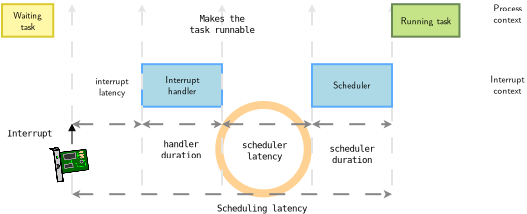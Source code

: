 <?xml version="1.0" encoding="UTF-8"?>
<dia:diagram xmlns:dia="http://www.lysator.liu.se/~alla/dia/">
  <dia:layer name="Background" visible="true" connectable="true" active="true">
    <dia:object type="Standard - Ellipse" version="0" id="O0">
      <dia:attribute name="obj_pos">
        <dia:point val="10.863,13.037"/>
      </dia:attribute>
      <dia:attribute name="obj_bb">
        <dia:rectangle val="10.662,12.838;15.488,17.663"/>
      </dia:attribute>
      <dia:attribute name="elem_corner">
        <dia:point val="10.863,13.037"/>
      </dia:attribute>
      <dia:attribute name="elem_width">
        <dia:real val="4.425"/>
      </dia:attribute>
      <dia:attribute name="elem_height">
        <dia:real val="4.425"/>
      </dia:attribute>
      <dia:attribute name="border_width">
        <dia:real val="0.4"/>
      </dia:attribute>
      <dia:attribute name="border_color">
        <dia:color val="#ffd192ff"/>
      </dia:attribute>
      <dia:attribute name="aspect">
        <dia:enum val="2"/>
      </dia:attribute>
    </dia:object>
    <dia:group>
      <dia:attribute name="meta">
        <dia:composite type="dict"/>
      </dia:attribute>
      <dia:attribute name="matrix"/>
      <dia:object type="Standard - Box" version="0" id="O1">
        <dia:attribute name="obj_pos">
          <dia:point val="7,11"/>
        </dia:attribute>
        <dia:attribute name="obj_bb">
          <dia:rectangle val="6.95,10.95;11.05,13.175"/>
        </dia:attribute>
        <dia:attribute name="elem_corner">
          <dia:point val="7,11"/>
        </dia:attribute>
        <dia:attribute name="elem_width">
          <dia:real val="4"/>
        </dia:attribute>
        <dia:attribute name="elem_height">
          <dia:real val="2.125"/>
        </dia:attribute>
        <dia:attribute name="border_width">
          <dia:real val="0.1"/>
        </dia:attribute>
        <dia:attribute name="border_color">
          <dia:color val="#5cacffff"/>
        </dia:attribute>
        <dia:attribute name="inner_color">
          <dia:color val="#add8e6ff"/>
        </dia:attribute>
        <dia:attribute name="show_background">
          <dia:boolean val="true"/>
        </dia:attribute>
      </dia:object>
      <dia:object type="Standard - Text" version="1" id="O2">
        <dia:attribute name="obj_pos">
          <dia:point val="9,11.937"/>
        </dia:attribute>
        <dia:attribute name="obj_bb">
          <dia:rectangle val="8.171,11.414;9.829,12.641"/>
        </dia:attribute>
        <dia:attribute name="text">
          <dia:composite type="text">
            <dia:attribute name="string">
              <dia:string>#Interrupt
handler#</dia:string>
            </dia:attribute>
            <dia:attribute name="font">
              <dia:font family="Latin Modern Sans" style="0" name="Courier"/>
            </dia:attribute>
            <dia:attribute name="height">
              <dia:real val="0.564"/>
            </dia:attribute>
            <dia:attribute name="pos">
              <dia:point val="9,11.937"/>
            </dia:attribute>
            <dia:attribute name="color">
              <dia:color val="#000000ff"/>
            </dia:attribute>
            <dia:attribute name="alignment">
              <dia:enum val="1"/>
            </dia:attribute>
          </dia:composite>
        </dia:attribute>
        <dia:attribute name="valign">
          <dia:enum val="3"/>
        </dia:attribute>
      </dia:object>
    </dia:group>
    <dia:object type="Standard - Line" version="0" id="O3">
      <dia:attribute name="obj_pos">
        <dia:point val="3.5,17.5"/>
      </dia:attribute>
      <dia:attribute name="obj_bb">
        <dia:rectangle val="3.45,17.288;19.55,17.712"/>
      </dia:attribute>
      <dia:attribute name="conn_endpoints">
        <dia:point val="3.5,17.5"/>
        <dia:point val="19.5,17.5"/>
      </dia:attribute>
      <dia:attribute name="numcp">
        <dia:int val="1"/>
      </dia:attribute>
      <dia:attribute name="line_color">
        <dia:color val="#868686ff"/>
      </dia:attribute>
      <dia:attribute name="line_width">
        <dia:real val="0.1"/>
      </dia:attribute>
      <dia:attribute name="line_style">
        <dia:enum val="1"/>
      </dia:attribute>
      <dia:attribute name="start_arrow">
        <dia:enum val="22"/>
      </dia:attribute>
      <dia:attribute name="start_arrow_length">
        <dia:real val="0.2"/>
      </dia:attribute>
      <dia:attribute name="start_arrow_width">
        <dia:real val="0.2"/>
      </dia:attribute>
      <dia:attribute name="end_arrow">
        <dia:enum val="22"/>
      </dia:attribute>
      <dia:attribute name="end_arrow_length">
        <dia:real val="0.2"/>
      </dia:attribute>
      <dia:attribute name="end_arrow_width">
        <dia:real val="0.2"/>
      </dia:attribute>
      <dia:attribute name="dashlength">
        <dia:real val="0.8"/>
      </dia:attribute>
    </dia:object>
    <dia:object type="Standard - Text" version="1" id="O4">
      <dia:attribute name="obj_pos">
        <dia:point val="1.37,14.461"/>
      </dia:attribute>
      <dia:attribute name="obj_bb">
        <dia:rectangle val="0.357,14.232;2.382,14.69"/>
      </dia:attribute>
      <dia:attribute name="text">
        <dia:composite type="text">
          <dia:attribute name="string">
            <dia:string>#Interrupt#</dia:string>
          </dia:attribute>
          <dia:attribute name="font">
            <dia:font family="Inconsolata" style="48" name="Courier"/>
          </dia:attribute>
          <dia:attribute name="height">
            <dia:real val="0.564"/>
          </dia:attribute>
          <dia:attribute name="pos">
            <dia:point val="1.37,14.61"/>
          </dia:attribute>
          <dia:attribute name="color">
            <dia:color val="#000000ff"/>
          </dia:attribute>
          <dia:attribute name="alignment">
            <dia:enum val="1"/>
          </dia:attribute>
        </dia:composite>
      </dia:attribute>
      <dia:attribute name="valign">
        <dia:enum val="2"/>
      </dia:attribute>
    </dia:object>
    <dia:object type="Standard - Line" version="0" id="O5">
      <dia:attribute name="obj_pos">
        <dia:point val="3.5,14"/>
      </dia:attribute>
      <dia:attribute name="obj_bb">
        <dia:rectangle val="3.45,13.788;7.05,14.212"/>
      </dia:attribute>
      <dia:attribute name="conn_endpoints">
        <dia:point val="3.5,14"/>
        <dia:point val="7,14"/>
      </dia:attribute>
      <dia:attribute name="numcp">
        <dia:int val="2"/>
      </dia:attribute>
      <dia:attribute name="line_color">
        <dia:color val="#868686ff"/>
      </dia:attribute>
      <dia:attribute name="line_width">
        <dia:real val="0.1"/>
      </dia:attribute>
      <dia:attribute name="line_style">
        <dia:enum val="1"/>
      </dia:attribute>
      <dia:attribute name="start_arrow">
        <dia:enum val="22"/>
      </dia:attribute>
      <dia:attribute name="start_arrow_length">
        <dia:real val="0.2"/>
      </dia:attribute>
      <dia:attribute name="start_arrow_width">
        <dia:real val="0.2"/>
      </dia:attribute>
      <dia:attribute name="end_arrow">
        <dia:enum val="22"/>
      </dia:attribute>
      <dia:attribute name="end_arrow_length">
        <dia:real val="0.2"/>
      </dia:attribute>
      <dia:attribute name="end_arrow_width">
        <dia:real val="0.2"/>
      </dia:attribute>
      <dia:attribute name="dashlength">
        <dia:real val="0.8"/>
      </dia:attribute>
    </dia:object>
    <dia:group>
      <dia:attribute name="meta">
        <dia:composite type="dict"/>
      </dia:attribute>
      <dia:attribute name="matrix">
        <dia:connections>
          <dia:connection handle="0" to="O6" connection="8"/>
        </dia:connections>
      </dia:attribute>
      <dia:object type="Standard - Box" version="0" id="O6">
        <dia:attribute name="obj_pos">
          <dia:point val="0,8"/>
        </dia:attribute>
        <dia:attribute name="obj_bb">
          <dia:rectangle val="-0.05,7.95;2.613,9.675"/>
        </dia:attribute>
        <dia:attribute name="elem_corner">
          <dia:point val="0,8"/>
        </dia:attribute>
        <dia:attribute name="elem_width">
          <dia:real val="2.563"/>
        </dia:attribute>
        <dia:attribute name="elem_height">
          <dia:real val="1.625"/>
        </dia:attribute>
        <dia:attribute name="border_width">
          <dia:real val="0.1"/>
        </dia:attribute>
        <dia:attribute name="border_color">
          <dia:color val="#d9cb2fff"/>
        </dia:attribute>
        <dia:attribute name="inner_color">
          <dia:color val="#fff8a8ff"/>
        </dia:attribute>
        <dia:attribute name="show_background">
          <dia:boolean val="true"/>
        </dia:attribute>
      </dia:object>
      <dia:object type="Standard - Text" version="1" id="O7">
        <dia:attribute name="obj_pos">
          <dia:point val="1.281,8.812"/>
        </dia:attribute>
        <dia:attribute name="obj_bb">
          <dia:rectangle val="0.548,8.199;2.015,9.426"/>
        </dia:attribute>
        <dia:attribute name="text">
          <dia:composite type="text">
            <dia:attribute name="string">
              <dia:string>#Waiting
task#</dia:string>
            </dia:attribute>
            <dia:attribute name="font">
              <dia:font family="Latin Modern Sans" style="0" name="Courier"/>
            </dia:attribute>
            <dia:attribute name="height">
              <dia:real val="0.564"/>
            </dia:attribute>
            <dia:attribute name="pos">
              <dia:point val="1.281,8.721"/>
            </dia:attribute>
            <dia:attribute name="color">
              <dia:color val="#000000ff"/>
            </dia:attribute>
            <dia:attribute name="alignment">
              <dia:enum val="1"/>
            </dia:attribute>
          </dia:composite>
        </dia:attribute>
        <dia:attribute name="valign">
          <dia:enum val="2"/>
        </dia:attribute>
      </dia:object>
    </dia:group>
    <dia:object type="Standard - Text" version="1" id="O8">
      <dia:attribute name="obj_pos">
        <dia:point val="25.346,8.363"/>
      </dia:attribute>
      <dia:attribute name="obj_bb">
        <dia:rectangle val="24.558,7.84;26.134,9.067"/>
      </dia:attribute>
      <dia:attribute name="text">
        <dia:composite type="text">
          <dia:attribute name="string">
            <dia:string>#Process 
context #</dia:string>
          </dia:attribute>
          <dia:attribute name="font">
            <dia:font family="Latin Modern Sans" style="0" name="Courier"/>
          </dia:attribute>
          <dia:attribute name="height">
            <dia:real val="0.564"/>
          </dia:attribute>
          <dia:attribute name="pos">
            <dia:point val="25.346,8.363"/>
          </dia:attribute>
          <dia:attribute name="color">
            <dia:color val="#000000ff"/>
          </dia:attribute>
          <dia:attribute name="alignment">
            <dia:enum val="1"/>
          </dia:attribute>
        </dia:composite>
      </dia:attribute>
      <dia:attribute name="valign">
        <dia:enum val="3"/>
      </dia:attribute>
    </dia:object>
    <dia:object type="Standard - Text" version="1" id="O9">
      <dia:attribute name="obj_pos">
        <dia:point val="25.346,11.912"/>
      </dia:attribute>
      <dia:attribute name="obj_bb">
        <dia:rectangle val="24.442,11.39;26.25,12.617"/>
      </dia:attribute>
      <dia:attribute name="text">
        <dia:composite type="text">
          <dia:attribute name="string">
            <dia:string>#Interrupt 
context #</dia:string>
          </dia:attribute>
          <dia:attribute name="font">
            <dia:font family="Latin Modern Sans" style="0" name="Courier"/>
          </dia:attribute>
          <dia:attribute name="height">
            <dia:real val="0.564"/>
          </dia:attribute>
          <dia:attribute name="pos">
            <dia:point val="25.346,11.912"/>
          </dia:attribute>
          <dia:attribute name="color">
            <dia:color val="#000000ff"/>
          </dia:attribute>
          <dia:attribute name="alignment">
            <dia:enum val="1"/>
          </dia:attribute>
        </dia:composite>
      </dia:attribute>
      <dia:attribute name="valign">
        <dia:enum val="3"/>
      </dia:attribute>
    </dia:object>
    <dia:object type="Standard - Text" version="1" id="O10">
      <dia:attribute name="obj_pos">
        <dia:point val="5.5,12"/>
      </dia:attribute>
      <dia:attribute name="obj_bb">
        <dia:rectangle val="4.68,11.477;6.32,12.704"/>
      </dia:attribute>
      <dia:attribute name="text">
        <dia:composite type="text">
          <dia:attribute name="string">
            <dia:string>#interrupt
latency#</dia:string>
          </dia:attribute>
          <dia:attribute name="font">
            <dia:font family="Latin Modern Sans" style="0" name="Courier"/>
          </dia:attribute>
          <dia:attribute name="height">
            <dia:real val="0.564"/>
          </dia:attribute>
          <dia:attribute name="pos">
            <dia:point val="5.5,12"/>
          </dia:attribute>
          <dia:attribute name="color">
            <dia:color val="#000000ff"/>
          </dia:attribute>
          <dia:attribute name="alignment">
            <dia:enum val="1"/>
          </dia:attribute>
        </dia:composite>
      </dia:attribute>
      <dia:attribute name="valign">
        <dia:enum val="3"/>
      </dia:attribute>
    </dia:object>
    <dia:object type="Standard - Text" version="1" id="O11">
      <dia:attribute name="obj_pos">
        <dia:point val="8.947,15.274"/>
      </dia:attribute>
      <dia:attribute name="obj_bb">
        <dia:rectangle val="8.047,14.763;9.848,15.785"/>
      </dia:attribute>
      <dia:attribute name="text">
        <dia:composite type="text">
          <dia:attribute name="string">
            <dia:string>#handler
duration#</dia:string>
          </dia:attribute>
          <dia:attribute name="font">
            <dia:font family="Inconsolata" style="48" name="Courier"/>
          </dia:attribute>
          <dia:attribute name="height">
            <dia:real val="0.564"/>
          </dia:attribute>
          <dia:attribute name="pos">
            <dia:point val="8.947,15.14"/>
          </dia:attribute>
          <dia:attribute name="color">
            <dia:color val="#000000ff"/>
          </dia:attribute>
          <dia:attribute name="alignment">
            <dia:enum val="1"/>
          </dia:attribute>
        </dia:composite>
      </dia:attribute>
      <dia:attribute name="valign">
        <dia:enum val="2"/>
      </dia:attribute>
    </dia:object>
    <dia:object type="Standard - Text" version="1" id="O12">
      <dia:attribute name="obj_pos">
        <dia:point val="13.131,15.329"/>
      </dia:attribute>
      <dia:attribute name="obj_bb">
        <dia:rectangle val="12.119,14.818;14.144,15.84"/>
      </dia:attribute>
      <dia:attribute name="text">
        <dia:composite type="text">
          <dia:attribute name="string">
            <dia:string>#scheduler
latency#</dia:string>
          </dia:attribute>
          <dia:attribute name="font">
            <dia:font family="Inconsolata" style="48" name="Courier"/>
          </dia:attribute>
          <dia:attribute name="height">
            <dia:real val="0.564"/>
          </dia:attribute>
          <dia:attribute name="pos">
            <dia:point val="13.131,15.195"/>
          </dia:attribute>
          <dia:attribute name="color">
            <dia:color val="#000000ff"/>
          </dia:attribute>
          <dia:attribute name="alignment">
            <dia:enum val="1"/>
          </dia:attribute>
        </dia:composite>
      </dia:attribute>
      <dia:attribute name="valign">
        <dia:enum val="2"/>
      </dia:attribute>
    </dia:object>
    <dia:object type="Standard - Text" version="1" id="O13">
      <dia:attribute name="obj_pos">
        <dia:point val="17.5,15.5"/>
      </dia:attribute>
      <dia:attribute name="obj_bb">
        <dia:rectangle val="16.488,14.989;18.512,16.011"/>
      </dia:attribute>
      <dia:attribute name="text">
        <dia:composite type="text">
          <dia:attribute name="string">
            <dia:string>#scheduler
duration#</dia:string>
          </dia:attribute>
          <dia:attribute name="font">
            <dia:font family="Inconsolata" style="48" name="Courier"/>
          </dia:attribute>
          <dia:attribute name="height">
            <dia:real val="0.564"/>
          </dia:attribute>
          <dia:attribute name="pos">
            <dia:point val="17.5,15.367"/>
          </dia:attribute>
          <dia:attribute name="color">
            <dia:color val="#000000ff"/>
          </dia:attribute>
          <dia:attribute name="alignment">
            <dia:enum val="1"/>
          </dia:attribute>
        </dia:composite>
      </dia:attribute>
      <dia:attribute name="valign">
        <dia:enum val="2"/>
      </dia:attribute>
    </dia:object>
    <dia:object type="Standard - Text" version="1" id="O14">
      <dia:attribute name="obj_pos">
        <dia:point val="12.998,18.213"/>
      </dia:attribute>
      <dia:attribute name="obj_bb">
        <dia:rectangle val="10.973,17.985;15.023,18.442"/>
      </dia:attribute>
      <dia:attribute name="text">
        <dia:composite type="text">
          <dia:attribute name="string">
            <dia:string>#Scheduling latency#</dia:string>
          </dia:attribute>
          <dia:attribute name="font">
            <dia:font family="Inconsolata" style="48" name="Courier"/>
          </dia:attribute>
          <dia:attribute name="height">
            <dia:real val="0.564"/>
          </dia:attribute>
          <dia:attribute name="pos">
            <dia:point val="12.998,18.362"/>
          </dia:attribute>
          <dia:attribute name="color">
            <dia:color val="#000000ff"/>
          </dia:attribute>
          <dia:attribute name="alignment">
            <dia:enum val="1"/>
          </dia:attribute>
        </dia:composite>
      </dia:attribute>
      <dia:attribute name="valign">
        <dia:enum val="2"/>
      </dia:attribute>
    </dia:object>
    <dia:object type="Standard - Line" version="0" id="O15">
      <dia:attribute name="obj_pos">
        <dia:point val="3.5,15"/>
      </dia:attribute>
      <dia:attribute name="obj_bb">
        <dia:rectangle val="3.31,13.969;3.69,15.025"/>
      </dia:attribute>
      <dia:attribute name="conn_endpoints">
        <dia:point val="3.5,15"/>
        <dia:point val="3.5,14"/>
      </dia:attribute>
      <dia:attribute name="numcp">
        <dia:int val="1"/>
      </dia:attribute>
      <dia:attribute name="line_width">
        <dia:real val="0.05"/>
      </dia:attribute>
      <dia:attribute name="end_arrow">
        <dia:enum val="3"/>
      </dia:attribute>
      <dia:attribute name="end_arrow_length">
        <dia:real val="0.3"/>
      </dia:attribute>
      <dia:attribute name="end_arrow_width">
        <dia:real val="0.3"/>
      </dia:attribute>
    </dia:object>
    <dia:object type="Standard - Line" version="0" id="O16">
      <dia:attribute name="obj_pos">
        <dia:point val="3.5,8"/>
      </dia:attribute>
      <dia:attribute name="obj_bb">
        <dia:rectangle val="3.288,7.95;3.712,14.05"/>
      </dia:attribute>
      <dia:attribute name="conn_endpoints">
        <dia:point val="3.5,8"/>
        <dia:point val="3.5,14"/>
      </dia:attribute>
      <dia:attribute name="numcp">
        <dia:int val="1"/>
      </dia:attribute>
      <dia:attribute name="line_color">
        <dia:color val="#e5e5e5ff"/>
      </dia:attribute>
      <dia:attribute name="line_width">
        <dia:real val="0.1"/>
      </dia:attribute>
      <dia:attribute name="line_style">
        <dia:enum val="1"/>
      </dia:attribute>
      <dia:attribute name="start_arrow">
        <dia:enum val="22"/>
      </dia:attribute>
      <dia:attribute name="start_arrow_length">
        <dia:real val="0.2"/>
      </dia:attribute>
      <dia:attribute name="start_arrow_width">
        <dia:real val="0.2"/>
      </dia:attribute>
      <dia:attribute name="dashlength">
        <dia:real val="0.8"/>
      </dia:attribute>
    </dia:object>
    <dia:object type="Standard - Line" version="0" id="O17">
      <dia:attribute name="obj_pos">
        <dia:point val="7,8"/>
      </dia:attribute>
      <dia:attribute name="obj_bb">
        <dia:rectangle val="6.788,7.95;7.212,17.55"/>
      </dia:attribute>
      <dia:attribute name="conn_endpoints">
        <dia:point val="7,8"/>
        <dia:point val="7,17.5"/>
      </dia:attribute>
      <dia:attribute name="numcp">
        <dia:int val="1"/>
      </dia:attribute>
      <dia:attribute name="line_color">
        <dia:color val="#e5e5e5ff"/>
      </dia:attribute>
      <dia:attribute name="line_width">
        <dia:real val="0.1"/>
      </dia:attribute>
      <dia:attribute name="line_style">
        <dia:enum val="1"/>
      </dia:attribute>
      <dia:attribute name="start_arrow">
        <dia:enum val="22"/>
      </dia:attribute>
      <dia:attribute name="start_arrow_length">
        <dia:real val="0.2"/>
      </dia:attribute>
      <dia:attribute name="start_arrow_width">
        <dia:real val="0.2"/>
      </dia:attribute>
      <dia:attribute name="dashlength">
        <dia:real val="0.8"/>
      </dia:attribute>
    </dia:object>
    <dia:object type="Standard - Line" version="0" id="O18">
      <dia:attribute name="obj_pos">
        <dia:point val="11,8"/>
      </dia:attribute>
      <dia:attribute name="obj_bb">
        <dia:rectangle val="10.788,7.95;11.212,17.55"/>
      </dia:attribute>
      <dia:attribute name="conn_endpoints">
        <dia:point val="11,8"/>
        <dia:point val="11,17.5"/>
      </dia:attribute>
      <dia:attribute name="numcp">
        <dia:int val="1"/>
      </dia:attribute>
      <dia:attribute name="line_color">
        <dia:color val="#e5e5e5ff"/>
      </dia:attribute>
      <dia:attribute name="line_width">
        <dia:real val="0.1"/>
      </dia:attribute>
      <dia:attribute name="line_style">
        <dia:enum val="1"/>
      </dia:attribute>
      <dia:attribute name="start_arrow">
        <dia:enum val="22"/>
      </dia:attribute>
      <dia:attribute name="start_arrow_length">
        <dia:real val="0.2"/>
      </dia:attribute>
      <dia:attribute name="start_arrow_width">
        <dia:real val="0.2"/>
      </dia:attribute>
      <dia:attribute name="dashlength">
        <dia:real val="0.8"/>
      </dia:attribute>
    </dia:object>
    <dia:object type="Standard - Line" version="0" id="O19">
      <dia:attribute name="obj_pos">
        <dia:point val="15.5,8"/>
      </dia:attribute>
      <dia:attribute name="obj_bb">
        <dia:rectangle val="15.288,7.95;15.712,17.55"/>
      </dia:attribute>
      <dia:attribute name="conn_endpoints">
        <dia:point val="15.5,8"/>
        <dia:point val="15.5,17.5"/>
      </dia:attribute>
      <dia:attribute name="numcp">
        <dia:int val="1"/>
      </dia:attribute>
      <dia:attribute name="line_color">
        <dia:color val="#e5e5e5ff"/>
      </dia:attribute>
      <dia:attribute name="line_width">
        <dia:real val="0.1"/>
      </dia:attribute>
      <dia:attribute name="line_style">
        <dia:enum val="1"/>
      </dia:attribute>
      <dia:attribute name="start_arrow">
        <dia:enum val="22"/>
      </dia:attribute>
      <dia:attribute name="start_arrow_length">
        <dia:real val="0.2"/>
      </dia:attribute>
      <dia:attribute name="start_arrow_width">
        <dia:real val="0.2"/>
      </dia:attribute>
      <dia:attribute name="dashlength">
        <dia:real val="0.8"/>
      </dia:attribute>
    </dia:object>
    <dia:object type="Standard - Line" version="0" id="O20">
      <dia:attribute name="obj_pos">
        <dia:point val="19.5,8"/>
      </dia:attribute>
      <dia:attribute name="obj_bb">
        <dia:rectangle val="19.288,7.95;19.712,17.55"/>
      </dia:attribute>
      <dia:attribute name="conn_endpoints">
        <dia:point val="19.5,8"/>
        <dia:point val="19.5,17.5"/>
      </dia:attribute>
      <dia:attribute name="numcp">
        <dia:int val="1"/>
      </dia:attribute>
      <dia:attribute name="line_color">
        <dia:color val="#e5e5e5ff"/>
      </dia:attribute>
      <dia:attribute name="line_width">
        <dia:real val="0.1"/>
      </dia:attribute>
      <dia:attribute name="line_style">
        <dia:enum val="1"/>
      </dia:attribute>
      <dia:attribute name="start_arrow">
        <dia:enum val="22"/>
      </dia:attribute>
      <dia:attribute name="start_arrow_length">
        <dia:real val="0.2"/>
      </dia:attribute>
      <dia:attribute name="start_arrow_width">
        <dia:real val="0.2"/>
      </dia:attribute>
      <dia:attribute name="dashlength">
        <dia:real val="0.8"/>
      </dia:attribute>
      <dia:connections>
        <dia:connection handle="0" to="O23" connection="0"/>
      </dia:connections>
    </dia:object>
    <dia:group>
      <dia:attribute name="meta">
        <dia:composite type="dict"/>
      </dia:attribute>
      <dia:attribute name="matrix"/>
      <dia:object type="Standard - Box" version="0" id="O21">
        <dia:attribute name="obj_pos">
          <dia:point val="15.5,11"/>
        </dia:attribute>
        <dia:attribute name="obj_bb">
          <dia:rectangle val="15.45,10.95;19.55,13.175"/>
        </dia:attribute>
        <dia:attribute name="elem_corner">
          <dia:point val="15.5,11"/>
        </dia:attribute>
        <dia:attribute name="elem_width">
          <dia:real val="4"/>
        </dia:attribute>
        <dia:attribute name="elem_height">
          <dia:real val="2.125"/>
        </dia:attribute>
        <dia:attribute name="border_width">
          <dia:real val="0.1"/>
        </dia:attribute>
        <dia:attribute name="border_color">
          <dia:color val="#5cacffff"/>
        </dia:attribute>
        <dia:attribute name="inner_color">
          <dia:color val="#add8e6ff"/>
        </dia:attribute>
        <dia:attribute name="show_background">
          <dia:boolean val="true"/>
        </dia:attribute>
      </dia:object>
      <dia:object type="Standard - Text" version="1" id="O22">
        <dia:attribute name="obj_pos">
          <dia:point val="17.493,12.219"/>
        </dia:attribute>
        <dia:attribute name="obj_bb">
          <dia:rectangle val="16.588,11.696;18.398,12.359"/>
        </dia:attribute>
        <dia:attribute name="text">
          <dia:composite type="text">
            <dia:attribute name="string">
              <dia:string>#Scheduler#</dia:string>
            </dia:attribute>
            <dia:attribute name="font">
              <dia:font family="Latin Modern Sans" style="0" name="Courier"/>
            </dia:attribute>
            <dia:attribute name="height">
              <dia:real val="0.564"/>
            </dia:attribute>
            <dia:attribute name="pos">
              <dia:point val="17.493,12.219"/>
            </dia:attribute>
            <dia:attribute name="color">
              <dia:color val="#000000ff"/>
            </dia:attribute>
            <dia:attribute name="alignment">
              <dia:enum val="1"/>
            </dia:attribute>
          </dia:composite>
        </dia:attribute>
        <dia:attribute name="valign">
          <dia:enum val="3"/>
        </dia:attribute>
      </dia:object>
    </dia:group>
    <dia:group>
      <dia:attribute name="meta">
        <dia:composite type="dict"/>
      </dia:attribute>
      <dia:attribute name="matrix">
        <dia:connections>
          <dia:connection handle="0" to="O23" connection="8"/>
        </dia:connections>
      </dia:attribute>
      <dia:object type="Standard - Box" version="0" id="O23">
        <dia:attribute name="obj_pos">
          <dia:point val="19.5,8"/>
        </dia:attribute>
        <dia:attribute name="obj_bb">
          <dia:rectangle val="19.45,7.95;22.922,9.675"/>
        </dia:attribute>
        <dia:attribute name="elem_corner">
          <dia:point val="19.5,8"/>
        </dia:attribute>
        <dia:attribute name="elem_width">
          <dia:real val="3.372"/>
        </dia:attribute>
        <dia:attribute name="elem_height">
          <dia:real val="1.625"/>
        </dia:attribute>
        <dia:attribute name="border_width">
          <dia:real val="0.1"/>
        </dia:attribute>
        <dia:attribute name="border_color">
          <dia:color val="#6a8954ff"/>
        </dia:attribute>
        <dia:attribute name="inner_color">
          <dia:color val="#c5e387ff"/>
        </dia:attribute>
        <dia:attribute name="show_background">
          <dia:boolean val="true"/>
        </dia:attribute>
      </dia:object>
      <dia:object type="Standard - Text" version="1" id="O24">
        <dia:attribute name="obj_pos">
          <dia:point val="21.186,8.812"/>
        </dia:attribute>
        <dia:attribute name="obj_bb">
          <dia:rectangle val="19.954,8.481;22.419,9.144"/>
        </dia:attribute>
        <dia:attribute name="text">
          <dia:composite type="text">
            <dia:attribute name="string">
              <dia:string>#Running task#</dia:string>
            </dia:attribute>
            <dia:attribute name="font">
              <dia:font family="Latin Modern Sans" style="0" name="Courier"/>
            </dia:attribute>
            <dia:attribute name="height">
              <dia:real val="0.564"/>
            </dia:attribute>
            <dia:attribute name="pos">
              <dia:point val="21.186,9.004"/>
            </dia:attribute>
            <dia:attribute name="color">
              <dia:color val="#000000ff"/>
            </dia:attribute>
            <dia:attribute name="alignment">
              <dia:enum val="1"/>
            </dia:attribute>
          </dia:composite>
        </dia:attribute>
        <dia:attribute name="valign">
          <dia:enum val="2"/>
        </dia:attribute>
      </dia:object>
    </dia:group>
    <dia:object type="Standard - Text" version="1" id="O25">
      <dia:attribute name="obj_pos">
        <dia:point val="11,9"/>
      </dia:attribute>
      <dia:attribute name="obj_bb">
        <dia:rectangle val="9.537,8.489;12.463,9.511"/>
      </dia:attribute>
      <dia:attribute name="text">
        <dia:composite type="text">
          <dia:attribute name="string">
            <dia:string>#Makes the
task runnable#</dia:string>
          </dia:attribute>
          <dia:attribute name="font">
            <dia:font family="Inconsolata" style="48" name="Courier"/>
          </dia:attribute>
          <dia:attribute name="height">
            <dia:real val="0.564"/>
          </dia:attribute>
          <dia:attribute name="pos">
            <dia:point val="11,8.867"/>
          </dia:attribute>
          <dia:attribute name="color">
            <dia:color val="#000000ff"/>
          </dia:attribute>
          <dia:attribute name="alignment">
            <dia:enum val="1"/>
          </dia:attribute>
        </dia:composite>
      </dia:attribute>
      <dia:attribute name="valign">
        <dia:enum val="2"/>
      </dia:attribute>
    </dia:object>
    <dia:object type="Standard - Line" version="0" id="O26">
      <dia:attribute name="obj_pos">
        <dia:point val="7,14"/>
      </dia:attribute>
      <dia:attribute name="obj_bb">
        <dia:rectangle val="6.95,13.788;11.05,14.212"/>
      </dia:attribute>
      <dia:attribute name="conn_endpoints">
        <dia:point val="7,14"/>
        <dia:point val="11,14"/>
      </dia:attribute>
      <dia:attribute name="numcp">
        <dia:int val="2"/>
      </dia:attribute>
      <dia:attribute name="line_color">
        <dia:color val="#868686ff"/>
      </dia:attribute>
      <dia:attribute name="line_width">
        <dia:real val="0.1"/>
      </dia:attribute>
      <dia:attribute name="line_style">
        <dia:enum val="1"/>
      </dia:attribute>
      <dia:attribute name="start_arrow">
        <dia:enum val="22"/>
      </dia:attribute>
      <dia:attribute name="start_arrow_length">
        <dia:real val="0.2"/>
      </dia:attribute>
      <dia:attribute name="start_arrow_width">
        <dia:real val="0.2"/>
      </dia:attribute>
      <dia:attribute name="end_arrow">
        <dia:enum val="22"/>
      </dia:attribute>
      <dia:attribute name="end_arrow_length">
        <dia:real val="0.2"/>
      </dia:attribute>
      <dia:attribute name="end_arrow_width">
        <dia:real val="0.2"/>
      </dia:attribute>
      <dia:attribute name="dashlength">
        <dia:real val="0.8"/>
      </dia:attribute>
    </dia:object>
    <dia:object type="Standard - Line" version="0" id="O27">
      <dia:attribute name="obj_pos">
        <dia:point val="11,14"/>
      </dia:attribute>
      <dia:attribute name="obj_bb">
        <dia:rectangle val="10.95,13.788;15.55,14.212"/>
      </dia:attribute>
      <dia:attribute name="conn_endpoints">
        <dia:point val="11,14"/>
        <dia:point val="15.5,14"/>
      </dia:attribute>
      <dia:attribute name="numcp">
        <dia:int val="2"/>
      </dia:attribute>
      <dia:attribute name="line_color">
        <dia:color val="#868686ff"/>
      </dia:attribute>
      <dia:attribute name="line_width">
        <dia:real val="0.1"/>
      </dia:attribute>
      <dia:attribute name="line_style">
        <dia:enum val="1"/>
      </dia:attribute>
      <dia:attribute name="start_arrow">
        <dia:enum val="22"/>
      </dia:attribute>
      <dia:attribute name="start_arrow_length">
        <dia:real val="0.2"/>
      </dia:attribute>
      <dia:attribute name="start_arrow_width">
        <dia:real val="0.2"/>
      </dia:attribute>
      <dia:attribute name="end_arrow">
        <dia:enum val="22"/>
      </dia:attribute>
      <dia:attribute name="end_arrow_length">
        <dia:real val="0.2"/>
      </dia:attribute>
      <dia:attribute name="end_arrow_width">
        <dia:real val="0.2"/>
      </dia:attribute>
      <dia:attribute name="dashlength">
        <dia:real val="0.8"/>
      </dia:attribute>
    </dia:object>
    <dia:object type="Standard - Line" version="0" id="O28">
      <dia:attribute name="obj_pos">
        <dia:point val="15.5,14"/>
      </dia:attribute>
      <dia:attribute name="obj_bb">
        <dia:rectangle val="15.45,13.788;19.55,14.212"/>
      </dia:attribute>
      <dia:attribute name="conn_endpoints">
        <dia:point val="15.5,14"/>
        <dia:point val="19.5,14"/>
      </dia:attribute>
      <dia:attribute name="numcp">
        <dia:int val="2"/>
      </dia:attribute>
      <dia:attribute name="line_color">
        <dia:color val="#868686ff"/>
      </dia:attribute>
      <dia:attribute name="line_width">
        <dia:real val="0.1"/>
      </dia:attribute>
      <dia:attribute name="line_style">
        <dia:enum val="1"/>
      </dia:attribute>
      <dia:attribute name="start_arrow">
        <dia:enum val="22"/>
      </dia:attribute>
      <dia:attribute name="start_arrow_length">
        <dia:real val="0.2"/>
      </dia:attribute>
      <dia:attribute name="start_arrow_width">
        <dia:real val="0.2"/>
      </dia:attribute>
      <dia:attribute name="end_arrow">
        <dia:enum val="22"/>
      </dia:attribute>
      <dia:attribute name="end_arrow_length">
        <dia:real val="0.2"/>
      </dia:attribute>
      <dia:attribute name="end_arrow_width">
        <dia:real val="0.2"/>
      </dia:attribute>
      <dia:attribute name="dashlength">
        <dia:real val="0.8"/>
      </dia:attribute>
    </dia:object>
    <dia:object type="Standard - Line" version="0" id="O29">
      <dia:attribute name="obj_pos">
        <dia:point val="3.5,16.5"/>
      </dia:attribute>
      <dia:attribute name="obj_bb">
        <dia:rectangle val="3.45,16.451;3.55,17.55"/>
      </dia:attribute>
      <dia:attribute name="conn_endpoints">
        <dia:point val="3.5,16.5"/>
        <dia:point val="3.5,17.5"/>
      </dia:attribute>
      <dia:attribute name="numcp">
        <dia:int val="1"/>
      </dia:attribute>
      <dia:attribute name="line_color">
        <dia:color val="#e5e5e5ff"/>
      </dia:attribute>
      <dia:attribute name="line_width">
        <dia:real val="0.1"/>
      </dia:attribute>
    </dia:object>
    <dia:object type="Standard - Image" version="0" id="O30">
      <dia:attribute name="obj_pos">
        <dia:point val="2.365,15.135"/>
      </dia:attribute>
      <dia:attribute name="obj_bb">
        <dia:rectangle val="2.365,15.135;4.365,16.914"/>
      </dia:attribute>
      <dia:attribute name="elem_corner">
        <dia:point val="2.365,15.135"/>
      </dia:attribute>
      <dia:attribute name="elem_width">
        <dia:real val="2"/>
      </dia:attribute>
      <dia:attribute name="elem_height">
        <dia:real val="1.779"/>
      </dia:attribute>
      <dia:attribute name="draw_border">
        <dia:boolean val="false"/>
      </dia:attribute>
      <dia:attribute name="keep_aspect">
        <dia:boolean val="true"/>
      </dia:attribute>
      <dia:attribute name="file">
        <dia:string>##</dia:string>
      </dia:attribute>
      <dia:attribute name="inline_data">
        <dia:boolean val="true"/>
      </dia:attribute>
      <dia:attribute name="pixbuf">
        <dia:composite type="pixbuf">
          <dia:attribute name="data">
            <dia:data>iVBORw0KGgoAAAANSUhEUgAAB/YAAAcVCAYAAACZXjjpAAAABHNCSVQICAgIfAhkiAAAIABJREFU
eJzs3XucnAV99/3PNXvMnrIJyWYPyWbDqZaCB5STKOIJLSKotAiJiqWCeEDAR6voU8F6Kz7W3orF
E8WCiPYuVVut2moFLXiCRrQWLHpXQCRhQxIgCTltNjvPH1cWNsnOZHfn8Jtr5vN+va7X7iSbmS9k
szs73+v3uxIkSao9CdAFLAK6gVZgAtgObALWA7vC0kmSJEmSJEmSJFVREh1AktSwuoEVwMiUt5Pv
H7zn94tZA/wPcBfwU+A24DdAvhJhJUmSJEmSJEmSoljsS5IqpYO9y/p93y6swGP+Fvgm8GXgVmB3
BR5DkiRJkiRJkiSpqiz2JUlz1Q4MM31pPwL0BeWatAb4HPAZ4KHgLJIkSZIkSZIkSXNmsS9JKqQF
WEbh4n4wKNds7QI+D3wIuC84iyRJkiRJkiRJ0qxZ7EtS42oCllJ4Vf4QkIuJVhG7gE8C7wceC84i
SZIkSZIkSZI0Yxb7klS/csAAhYv7ZUBzTLRQDwMXATdFB5EkSZIkSZIkSZoJi31Jyq6E9Dr2hVbl
LwdaY6Jlwk3AG3F6X5IkSZIkSZIk1TiLfUmqXQlwEHuX9fu+Py8iWB25D3gl8J/RQSRJkiRJkiRJ
kgqx2JekWL0UXpU/AnTFxGoo24CVwNeig0iSJEmSJEmSJE3HYl+SKquL/cv6qe/3xsTSPiaAC4G/
iQ4iSZIkSZIkSZK0L4t9SSrNPPYv66e+PSgmlubozcCno0NIkiRJkiRJkiRNZbEvScW1AcMUXpW/
JCiXKudc4IboEJIkSZIkSZIkSZMs9iU1uhZgKYWL+0H8WtloxoGXAjdHB5EkSZIkSZIkSQLLKkn1
rwkYovCq/KVALiaaatgW4NnAXdFBJEmSJEmSJEmSLPYlZV0O6KdwcT8MNMdEUx3oBTZFh5AkSZIk
SZIkSY3NYl9SrUuAxRRelb8caIuJpgbh90pJkiRJkiRJkhTKskJStARYyN5l/b7vd0QEk/b4FPCW
6BCSJEmSJEmSJKlxWexLqob5FF6VPwJ0x8SSZuxo4GfRISRJkiRJkiRJUmOy2JdUDl1MP2k/+f6C
kFRSefUCm6JDSJIkSZIkSZKkxmOxL2km5pFey36E6afuFwXlkqrpG8DpQD46iCRJkiRJkiRJaiwW
+5IAWoFhCq/K7w/KJdWatwMfiw4hSZIkSZIkSZIai8W+1FgS4FDgROBZwFF7bg/g1wNpJiaAk4Af
RgeRJEmSJEmSJEmNwyJPqn9NwPOAPwJOA5bFxpEybw1wNPBwdBBJkiRJkiRJktQYLPal+jUAXAic
BywNziLVm+8CLwV2RweRJEmSJEmSJEn1ryk6gKSyGwE+AlwPvADoiQwj1amD97z9fmQISZIkSZIk
SZLUGJzYl+pHL/A+4K1AS3AWqRHkgVOBf40OIkmSJEmSJEmS6pvFvlQfzgI+ASyJDiI1mEeAZwAP
RAeRJEmSJEmSJEn1KxcdQFJJeoG/A/4eS30pwkLgH4DW6CCSJEmSJEmSJKl+NUUHkDRnTwNuAZ4b
HURqcEOkJ9n8S3QQSZIkSZIkSZJUnyz2pWw6A/gW0BcdRBIAxwG/Au6KDiJJkiRJkiRJkupPEh1A
0qydD3wGL6Uh1ZqtwDHAf0cHkSRJkiRJkiRJ9cViUMqWNwHX4L9dqRZ1Al/e81aSJEmSJEmSJKls
XMUvZcdrgWujQ0gqajGwHPjH6CCSJEmSJEmSJKl+WOxL2fBC4B9wUl/KgqcCDwE/jQ4iSZIkSZIk
SZLqQxIdQNIBHQysBhZEB5E0Y2PAiaT/diVJkiRJkiRJkkpisa9G0g0sArqANmAC2A5sAtYDu+Ki
FdQB/Ah4WnQQSbP2W+Bo4JHoIJIkSZIkSZIkKdss9lUvOoFlwNI9b5dNc7vnAPexBvgf4C7SFdq3
Ab8B8pWJfEAJcD3wuqDHl1S6bwBnkJ5IJEmSJEmSJEmSNCcW+8qCeaQFfbHSvlJr6n8LfBP4MnAr
sLtCjzOdC4FPV/HxJFXGZcCHo0NIkiRJkiRJkqTssthXtDZgiOLT9ovC0u1tDfA54DPAQxV+rONI
Nwa0VPhxJFXeBPAi4HvRQSRJkiRJkiRJUjZZ7KuSWoBBpi/tJ39tSVi6udsFfB74EHBfBe6/j/RS
AEsrcN+SYjwMPANYGx1EkiRJkiRJkiRlj8W+5qoJGGD6tfiTtweo78+xXcAngfcDj5XpPpuB7wDP
L9P9SaodtwEvAMajg0iSJEmSJEmSpGyp59JVc5cjnaQvdD37ZaSlfVNUwBrzMHARcFMZ7uvDwLvK
cD+SatNH8N+4JEmSJEmSJEmaJYv9xpMAiyle2g+RTo5rdm4C3sjcp/dfBXylfHEk1ahXAF+LDiFJ
kiRJkiRJkrLDYr++JMBBTL8Wf+r7rVEBG8R5wHWz/DO/B/wH0F3+OJJqzBhwBPCb6CCSJEmSJEmS
JCkbLPazIwF6KXw9+8m386ICai//DJw+w4/tAm4nLfokNYa1wKHA9uggkiRJkiRJkiSp9lns144e
pi/tp/5aZ1g6zVUHxYu7BPg74NXViSOphvwbcEp0CEmSJEmSJEmSVPss9qujk8LXs5+83ROWTpV2
CHBvgd+7GPh4FbNIqi1XAO+PDiFJkiRJkiRJkmqbxX7p5rH/Nez3Le4XhKVTrXg58I19fu25wC1A
c/XjSKohLwG+Ex1CkiRJkiRJkiTVLov94tqAIQqX9suAg8LSKWs+CFwO7AYGgDuB/tBEkmrFADAa
HUKSJEmSJEmSJNWmRi72W4BBpl+LP3n0haVTvfoucC7w98BzgrNIqi1NwER0CEmSJEmSJEmSVHvq
tdhvJp1+LHQ9+2Wkk9L1+t8vScqe9XhCmSRJkiRJkiRJmkYWi+0caSlfrLQfIJ18lCQpS/5f0st2
SJIkSZIkSZIkPaHWiv0csJjp1+JP3h4inciXJKkePQP4eXQISZIkSZIkSZJUOyKK/XnAUcAfAIcA
IzxZ2i8FWgMySZJUSxYDG6JDSJIkSZIkSZKk2lCNYr8JOBH4Q+CFpJOITtxLklTYncDxwK7oIJIk
SZIkSZIkKV4li/2nAX8KvBroq+DjSJJUjz4JvDU6hCRJkiRJkiRJilfuYj8BXg68E3hOme9bkqRG
80bgmugQkiRJkiRJkiQpVjmL/VOAD5Ou2pckSaUbB14A3BYdRJIkSZIkSZIkxSlHsb8c+GvSSX1J
klRe64FjgN9GB5EkSZIkSZIkSTFyJfzZhHRF8N1Y6kuSVCmLgX8COqODSJIkSZIkSZKkGHMt9nuB
rwCfwaJBkqRKezpwHeW9hI4kSZIkSZIkScqIpjn8mcOBW4DnlDmLJEkq7A+AXcBt0UEkSZIkSZIk
SVJ1zbbYPwH4HrC0AlkkSVJxLwB+DvwqOogkSZIkSZIkSaqe2az0fT7wDaCjQlkkSdKBPU56ot1d
0UEkSZIkSZIkSVJ1zLTYPxH4Dpb6kiTVgnuBY4GN0UEkSZIkSZIkSVLl5WbwMX+Ak/qSJNWSg4G/
B5qjg0iSJEmSJEmSpMprOsDvHwR8DxioQhZJkjRzBwO9wL9GB5EkSZIkSZIkSZVVrNjPAV8FnlWl
LJIkaXaOAx4EfhYdRJIkSZIkSZIkVU6xVfz/D/CSagWRJElz8mngxOgQkiRJkiRJkiSpcpICv34E
6fRfaxWzSJKkuXmYdMPO76KDSJIkSZIkSZKk8ptuYj8BPoulviRJWdEH/BPQER1EkiRJkiRJkiSV
33TF/jnAc6odRJIkleRo4HMU3sYjSZIkSZIkSZIyqmmf263APwK9AVkkSVJpjgR2Aj+IDiJJkiRJ
kiRJkspn34n984CRgBySJKk8Pgi8PDqEJEmSJEmSJEkqn6nrepuAXwGHBGWRJGXfBuA+4P593m4E
vgwMRwVrMFuA44FfRgeRJEmSJEmSJEmlm1rsvxz4elQQSVImPMrepf2+7z9e5M/+AXAH0FG5eJri
f4BjSf/OJEmSJEmSJElShk0t9r+Oq3slqdE9TlrUTzd1fz+wqcT7fy1wQ4n3oZn7N+BUYDw6iCRJ
kiRJkiRJmrvJYv8gYBRoDswiSaq87RQu7e8HHgHypTzA3Xff3bpp06bhlpaWkVwut2J8fHykqalp
ZGJiYkUulxv50Ic+NPDVr361lIfQ7HwMeHt0CEmSJEmSJEmSNHeTxf55wOcig0iSymKM/VfkT327
nhKL+yuuuKL5JS95ydKWlpYVExMTI7lcbkWSJCP5fH5FPp8fSZJkiL03wuwdcGyM8847j3vuuaeU
GJqdPwGujw4hSZIkSZIkSZLmZrJ4+SrwysggkqQZGQceoPDU/SgwUcoD3HTTTU1LliwZ7OrqGhkf
H1+RJMlILpebLO1X5PP5pUmSNJXyGGvXrmXVqlVs2bKllLvRzI0BJwM/Ds4hSZIkSZIkSZLmIAGa
gA1Ab3AWSVJayj9I4eJ+DbC7lAfI5/O5n/3sZ/07duwYaWtr229VPjAMtJTyGDNx66238va3uyG+
ikaBZ5F+DkmSJEmSJEmSpAxJgKOAX0QHkaQGkQfWUnhV/oPArpIeIJ9PfvGLXyzetWtXoVX5y4G2
Uh6jXK6++mquv/766BiNZDVwErA9OogkSZIkSZIkSZq5BDgP+Fx0EEmqI+t4sqy/n72L+weAnaXc
eT6fT26++eaFCxYsGNm1a9eKXC6376r8kSRJ5pX0X1Alu3fv5k1vehN33nlndJRG8kXgtaQnmUiS
JEmSJEmSpAxIgP8NXBodRJIyZCOFV+X/FthW6gN873vf6+3s7Bxpamrab1X+nuK+u9THqBUbN25k
5cqVbNy4MTpKI3kX8JHoEJIkSZIkSZIkaWYS4BvAy6KDSFINeYy9y/p9399S6gN87Wtf6x4aGhrZ
Z1X+SD6fX5EkyQjQW+pjZMmdd97JhRdeyMTERHSURpEHTgO+FR1EkiRJkiRJkiQdWAL8AjgqOogk
VdFW0qK+0NT9Y6U+wOrVqzt27dq1PEmSQqvyDyr1MerNDTfcwCc+8YnoGI1kM3AccE90EEmSJEmS
JEmSVFwCPAT0RweRpDLazvTXt5/8tY2UeH3x6667rv3QQw8d7ujo2G9VPrAC6Cvl/hvRxMQE73jH
O7j11lujozSSX5OW+yWfzCJJkiRJkiRJkionIS3A2qODSNIsjJFey/5+pp+6f5gSi/vVq1e3AMO5
XG5kYmLiiVX5kxP3wGAp96/pbd68mVe84hVs3rw5Okoj+TbpJXl2RweRJEmSJEmSJEnTSyix/JKk
CtgNPEDhVfkPASVdjP2KK65oPv3004d27ty5orW1dSSfz++7Kn8IyJXyGJqbe+65h9e85jXRMRrN
XwHviA4hSZIkSZIkSZKmZ7EvKcIEsIbCxf0aYLyUB7jpppuaFi9ePNDd3T2Sz+dXJEmy16r8fD6/
LEmSplIeQ5XzxS9+kY997GPRMRrNucAN0SEkSZIkSZIkSdL+EtKV1i3RQSTVtQ+yd3n/IOnXnjnL
5/PJT3/60/4iq/KX49e2zMrn8xxzzDHRMRrNTuAk4I7oIJIkSZIkSZIkaW8J8AiwIDqIpLr0A+AF
wK7Z/sF8Pp/cdttti5qbm1e0tbU9sSp/srwHlidJ0l72xKoZ27dv57nPfW50jEbzEPAsYG10EEmS
JEmSJEmS9KQE+BVweHQQSXVnFDiatCjcTz6fT7797W8vWLRo0bSr8oERoKNqaVWTbr/9dt7ylrdE
x2g0dwDPA3ZEB5EkSZIkSZIkSakEuAV4fnQQSXVlHHj+6tWr/2v37t0jTU1N+63K31Pmd0cHVe17
z3vew3e+853oGI3mC8C5QD46iCRJkiRJkiRJSov9a4E/jQ4iqX688Y1vfPD888/vxMt8qEye9axn
RUdoRO8A/io6hCRJkiRJkiRJghzwy+gQkurHKaecwhve8IalWOqrjH7yk59ER2hEHwFeEh1CkiRJ
kiRJksqsGVgKHAU8C3ga6SWC50WGkg4kIV3Df0t0EEnZd/DBB3P99dfT0dERHUV1aMOGDbz0pS+N
jtFoNgHHAr+ODiJJkiRJkiRJM9QDLAeG9zkmf22IdPh5Og8CPwd+CHwH+BleslQ1IgG6gcco/Aks
SQfU0dHBF77wBZYvXx4dRXXsl7/8Ja973euiYzSaXwHHkZb8kiRJkiRJkhSpCRikcGk/DMwv4+Pd
B3weuAZ4qIz3K81asuft7aQTeZI0J3/5l3/J85///OgYagC33HILf/ZnfxYdo9F8Czgd2B0dRJIk
SZIkSVJd66Z4ab+UtNyvtjHgc8AHsOBXkMli/wrg8sAckjLs3HPP5aKLLoqOoQby+c9/nr/+67+O
jtFoPgK8KzqEJEmSJEmSpMzKAQMULu2HgQVh6WbmcdJO9SochFKVTRb7Tye9RoQkzcoxxxzD1Vdf
TVNTxAlyalT5fJ7LL7+cb33rW9FRGs1rgC9Gh5AkSZIkSZJUkzopXtovBVrC0pXXbcBK4MHoIGoc
yZS3/w38XmAWSRnT19fHjTfeyMKFC6OjqAGNjY1x/vnnc/fdd0dHaSQ7gOcCq6ODSJIkSZIkSaqq
HLCEwqX9MHBQWLoY64BXAD+JDqLGkEx5/13Ah6OCSMqW5uZmrr32Wo488sjoKGpg69ev57WvfS0b
NmyIjtJI1gDH4HWkJEmSJEmSpHrSASyjcHG/DGgNS1e7tpOW+9+JDqL6N7XYXww8ALQHZZGUIZdd
dhlnnnlmdAyJu+66iwsuuICxsbHoKI3kJ8DJwM7gHJIkSZIkSZIOLAH6KFzaLwcWhaXLvh3AHwLf
D86hOpfsc/sa4PyIIJKy47TTTuPyyy8nSfb9EiLF+OY3v8nll18eHaPRXA+cB+SDc0iSJEmSJEmN
rp0np+2nK+2XAW1h6RrDJuB44J7oIKpf+7ZyK4BfA80BWSRlwOGHH851111HW5vPAVRbPv7xj3Pj
jTdGx2g0bwU+GR1CkiRJkiRJqmMJ6TR9odJ+mHQaX/H+m/Qyplujg6g+TTduezXwlmoHkVT7uru7
ufHGGxkaGoqOIu1nYmKCiy++mB//+MfRURrJLtKzUO+MDiJJkiRJkiRlVBuwlP1L+6nFvZfRzo5P
kg5ESWU3XbG/mHRqv7fKWSTVuKuuuooTTzwxOoZU0ObNm3n961/PAw88EB2lkdwDPIP0OlKSJEmS
JEmSnpQACyk+bd8flk6VkAdOAG6PDqL6U+gC2RcAn61mEEm17YILLuCCCy6IjiEd0P3338+5557L
1q1uO6qiDwHvjQ4hSZIkSZIkVVkrMETh0n4Y6AhLpyg/AZ5NWvJLZVOo2M8Ba/AsIdWg1tZW+vr6
6Ovro7+/nyVLlrBkyRL6+vr4+c9/zg033BAdse48+9nP5uMf/zi5XC46ijQjP/zhD7nkkkvI533e
VCW7gKOAX0UHkSRJkiRJksokId1uXay0H6Bw16bGdirwL9EhVF+KfbFZBrjLWFXV3NxMX1/fE0X9
kiVLnijvJ28vWLCAJCn8qXvvvffyjne8w1XcZTI4OMiNN95IT09PdBRpVm644QY+8YlPRMdoJF8D
XhEdQpIkSZIkSZqhFtJp+0Kl/TDQFZZOWfdd4MXRIVRfDnQW0WaguxpB1BB2A2uB3+05Hpzy/u+A
B2+//fYfNTU1jZT6QFu3buX9738/t9xyS6l31dBaW1v527/9W57ylKdER5FmLZ/P8773vY9/+RdP
iqyi44A7okNIkiRJkiRJpNP2xUr7QdIN1lKlHALcGx1C9eNAxf65wPVVyKHG8E/AR4EfUeC6Infc
ccd3c7ncC8vxYPl8ni996UtcddVVTExMlOMuG8773vc+Tj/99OgY0pzt3LmT888/n1/+8pfRURqF
U/uSJEmSJEmqhmbSYr5Yce8aWkV7D3BldAjVj+YD/P4/A+Mz+DhpJl6x51gNfAz4B9LrMj8hl8vd
C5Sl2E+ShFWrVnHEEUfw7ne/m40bN5bjbhvGq171Kkt9ZU4+n2fLli2sXbuWtWvXsmbNGhYvXhwd
q5GcARwK/E90EEmSJEmSJGVaD8VL+yGgKSydNDMvw2JfZXSgiX1Ip6zPqHQQNaS1wNXANcBGgNWr
V7+bCnyR27hxI5dddhl33nlnue+6Lh1xxBFce+21tLa2RkeR9rNt27YnivupBf5DDz3EmjVr2Lp1
a3TERvdR4J3RISRJkiRJklSzmoABCpf2w6Rr9KWsGyc9SWV7dBDVh5kU+y8DvlHpIGpo24EbgKtW
r159JHBTJR5k9+7dXH311XzhC1+oxN3Xjfnz5/PFL36R/v7+6ChqUGNjYzz00EN7lfZTS/zHHnss
OqKKGwWWArujg0iSJEmSJClEF8VL+6W4KVqN43jg9ugQqg8zKfZzwK9IV+tKFdXb2/ujD3zgA88+
/vjjSZKZfHrO3i233MIVV1zBtm3bKnL/WfepT32KY489NjqG6tju3btZt27dXlP2U6fu169fHx1R
pXshcEt0CEmSJEmSJJVdDuincGm/HFgQlk6qPZ8FLowOofow0+b0fNJ16VJVrFixgnPOOYdTTz2V
9vb2st//Aw88wDvf+U5+85vflP2+s+zNb34z5513XnQMZdzExAQbNmwouC5/dHSUiYmJ6JiqrKuA
S6JDSJIkSZIkadY6gWUULu2XAi1h6aRsqswkqxrOTD+R2oB7gJHKRZH2N3/+fM4880z+6I/+iL6+
vrLe9/bt27nyyiv51re+Vdb7zaqenh6++93vksvloqOoxuXzeR577LH9rm0/WeCPjo4yNjYWHVOx
7gF+PzqEJEmSJEmS9pID+ph+2n7y9kFh6aT6ZbGvspjNJ9I5wJcqFUQqpqmpiVNOOYVzzjmHI444
omz3m8/n+cpXvsJHP/pRxsfHy3a/WfT973+frq6u6BiqEY8//vi017efLPK3b98eHVG1rx9YFx1C
kiRJkiSpgcxj+mn7ydvLgNawdFLjsthXWczmEykBbgWeU6Es0ow87WlPY9WqVZx88sllmy6/6667
eNe73sW6dY3ZQX3605/mmGOOiY6hKtqxY8d+q/KnFvlbtmyJjqjsOx345+gQkiRJkiRJdSIBFlN4
Rf7wnt+XVHtyQD46hLJvtmeIHAH8DM/oUg0YHBzk1a9+NWeccUZZJs0fe+wx3vve93L77beXIV12
vPjFL+bKK6+MjqEy27VrF6OjowXX5T/yyCPREVX//hz4X9EhJEmSJEmSMqKddKK+UGk/THrZZEnZ
swjYGB1C2TeX1Q/vBD5S7iDSXHV0dHD66adz9tlns3Tp0pLua2JigmuuuYZrr722TOlq3+rVq6Mj
aA4mJiZ4+OGHC67LX79+Pfm8JwAq1JeAVdEhJEmSJEmSakBCWuwVK+2XhKWTVGknAD+JDqHsm0ux
nwP+FXhxmbNIJUmShJNOOomVK1dy9NFHkyRzv2TJD37wA9797nezY8eOMiasPbfddhvz5s2LjqFp
5PN5Nm7cOO317desWcPo6Ci7d++OjikV8yPgxOgQkiRJkiRJVdAGLKVwaT8M+EKs1LheC9wYHULZ
N9fmcxGwmvQbk1RzDj/8cFauXMkpp5xCa+vcrhyxdu1aLrjgAkZHR8ucrjZ89atfZXh4ODpGw8rn
82zevHnaNfmTx9jYWHRMqRT3AyuiQ0iSJEmSJJUoARZSvLTvZ+59i6T6937giugQyr5SvtEcCfwQ
6ClTFqnsFi5cyFlnncWZZ57JggULZv3nx8bGuPTSS7n99tsrkC7ONddcw9FHHx0do+5t27Ztv+J+
6u1t27ZFR5QqaQs+R5AkSZIkSbWvFRiicGk/DHSGpZNUD74IvCY6hLKv1DPIngt8G1fIqMa1trZy
6qmnsnLlSg4++OBZ//lPf/rTfO5zn6tAsur75Cc/yXHHHRcdoy6MjY3tN2U/tbjftGlTdEQpmmeq
S5IkSZKkSAnQS/Fp+0F8DUNSZd0BWMyoZOX4ZvUi4OtY7isjjj/+eFauXMkJJ5xAksz8n8Btt93G
pZdeWsFklXf99ddz5JFHRsfIjPHxcdatW1dwXf6GDRuiI0q1zh+KJUmSJElSJbWQFvOFSvvlQFdY
OklKPQIcFB1C2VeuF9xPBP4ZmP2ucynIihUrOOecc3jZy15GW1vbjP7M6Ogop512WoWTVcY3v/lN
lixZEh2jpkxMTLBhw4b9CvvJIn/dunVMTExEx5SyzGJfkiRJkiSVYj7FS/tBIBeWTpJm7iDSgl+a
s3K+4P57pOX+YWW8T6ni5s+fz5lnnslZZ53FokWLDvjxExMTPO95z2P79u1VSFe61tZWbrvtNpqa
mqKjVF0+n+fRRx+ddl3+2rVrGR0dZdeuXdExpXp2FHBXdAhJkiRJklSTmoEBCpf2w0BPWDpJKq9j
gf+IDqFsK/ckXS9wHfCKMt+vVHHNzc285CUvYdWqVRx++OEH/PibbrqJj3zkI1VINndvf/vbWbly
ZXSMitqyZcteZf2+x44dO6IjSo3sSuA90SEkSZIkSVKIboqX9kNA400jSWpUq4AvRYdQtlViRW4C
XAD8FdBZgfuXKu6Zz3wmq1at4jnPeQ65XOFNTlu3buWFL3wh4+PjVUx3YE1NTdx88810dWX/8lHb
t2+f9vr2k7cff/zx6IiSCvsV8JToEJIkSZIkqeyagH72L+2nFve9YekkqfZcDvxFdAhlWyWvfTsM
fAI4o4KPIVXUsmXLOOecczjttNPo6Ogo+HF333035557bhWTFXbddddx1FFHRceYsbGxMUZHR/e7
vv1kcf/oo49GR5RUmkOAe6NDSJIkSZKkWekCllF42n4p6Sp9SdLMfAF4XXQIZVsli/1JLwT+P+CZ
VXgsqSK6u7t55Stfyatf/WqWLFlS8OPuvPNOLrjggiome9I111zD0UcfHfLYxezevZt169ZNO3W/
du1a1q9fTz6fj44pqXLOB66NDiFJkiRJkp6QA5ZQuLQfBhaGpZOk+vTJyAT6AAAgAElEQVQT4ITo
EMq2ahT7k49zKvAu4LlVekyp7HK5HC960YtYuXIlRx55ZMGPe+SRR3jve9/Lf/zHf1Q0z7HHHssH
P/hBFixYUNHHKWZiYoKNGzfuVdxPnbpft24du3fvDssnKdx1wHnRISRJkiRJaiAdFF6PP0w6id8S
lk6SGtMGYHF0CGVbtYr9qZ4JXAKcjat6lGFPfepTWbVqFSeffDJNTU0FP27t2rVcddVV3HzzzWV5
3FNOOYW3ve1t9Pf3l+X+DiSfz7Np06b9rm8/Wdw/9NBDjI2NVSWLpEz6BfC06BCSJEmSJNWJHNBH
4dJ+GFgUlk6SVMwC4LHoEMquiGJ/0iDwZuBC4KDAHFJJBgYGOPvssznjjDPo6uo64Mdv2bKFf//3
f+fHP/4x//Vf/8XatWun/bilS5fy1Kc+lRNOOIGTTjqJzs7Ockd/wtatW/e7tv3UY9u2bRV7bEl1
b4x0UsDVHZIkSZIkHdg80on6YtP2bWHpJEmleBbw0+gQyq7IYn/SPOA1pFP8RwRnkeaso6ODM844
g7PPPpuhoaHoOHvZuXMna9euLbguf/PmzdERJdU3n7BKkiRJkpS+Hr+Y4tP2fWHpJEmVdg7wf6JD
KLtqodiflAAvJi34/zA4izRnSZJw8skns3LlSp7+9KeTJJX/ZzY+Ps7o6Oh+6/In39+4cWPFM0hS
Ee8BrowOIUmSJElShbUDSylc2g/v+RhJUmP6c+B/RYdQdtVSsT/VU4CLgXNJJ/qlTPr93/99Vq5c
yYte9CJaWlrmfD8TExOsX79+2jX5a9asYf369UxMTJQxuSSV1T8Br4wOIUmSJElSCRLSS8oWK+37
w9JJkrLg88Dro0Mou2q12J+0ELgAeCtQW7vNpVlYvHgxZ511FmeeeSY9PT37/X4+n+fRRx/dr7if
vD06Osr4+HhAckkqi3uBQ6JDSJIkSZJURCtPTttPV9oPAx1h6SRJ9eBHwInRIZRdtV7sT2oBzgQu
BY4NziKVZOHChZx00km0trbuVeTv3LkzOpokVVJWnnNIkiRJkupPAiygcGm/nHTa3p9dJUmV9DCw
JDqEsitrT1QS4HjSgv9MIBcbR5IkzVDWnnNIkiRJkrKjhXTj63TF/eTtzrB0kiQ9aT6wOTqEsinL
L7IvB95Cuqp/fnAWSZJUXJafc0iSJEmS4iSkr/8WK+0H8edOSVI2HA38LDqEsqkenux0Aa8HLgYO
jY0iSZIKaAV2RYeQJEmSJNWcZtJivlBpPwx0h6WTJKm8Xg3cFB1C2VQPxf6kHPAy4BLgBcFZJEnS
3g4B7o0OIUmSJEmquh4KX9d+mHSFvpdclSQ1ivcCH4oOoWxqjg5QRhPAP+85nkpa8K8inRCUJEmx
RrDYlyRJkqR600Q6bV+otB/Gy6hKkuaqlXRv99TjjtBE5eD2cc1ZPRX7U/0COA+4DLgQeDPQF5pI
kqTGtiI6gCRJkiRp1ropXtovJS33JUmanQToZP/ifuox3ejuQ8DvqpSxMiz2NWf1WuxPWge8H/gw
cDZwKfC00ESSJDUmi31JkiRJqi05YIDCpf0wsCAsnSQp21pITw8rVNp3MLcLscwn68X+YdEBlF31
XuxP2gl8HrgBeB5pwf9y0vOBJElS5Y1EB5AkSZKkBtNJ8dJ+KWntIknS7CSkxfzUon7fEr9SF8ru
qdD9Vk8/6f+hx6ODKHsapdiflAe+v+c4FLiIdGV/V1wkSZIaghP7kiRJklQ+OWAJhUv7YeCgsHSS
pGxrpvi0fSdzm7Yvh/lBj1tehwD/GR1C2ePEOvSSlvtvI30CLEmSym8tMBQdQpIkSZIyogNYRuHi
fhmVm4WUJNW7qdP20xX4bXHRDmgT8PfRIUr2x8CXo0MoexptYn86jwH/G/gEcAbpmv4TQxNJklR/
BoF2YEd0EEmSJEkKlgB9FC7tlwOLwtJJkrKtmcKT9pNH1LR9OXSTfifNRwcpyaHRAZRNFvtPGge+
suc4BrgYeDX+P5IkqVyGgV9Hh5AkSZKkCmvnyWn76Ur7ZdT2LKQkqZbte237fY/2uGhVkSMt9zdH
BymJxb7mxFX8xQ0BbwYuBBYGZ5EkKeteCnw7OoQkSZIklSAhnaYvVNoPk07jS5I0e00UX5Hfuedj
Gt23gAejQ5Tk34GTo0Moeyz2Z6YDeA1wCfD7wVkkScqqNwGfiQ4hSZIkSUW0AUvZv7SfWtzX+yyk
JKlS5jH9lP1kie93mJn5IXB3dIiSrCUdLpZmxTXzM7MNuAb4G+AU0oL/paGJJEnKnpHoAJIkSZIa
WkK6lbPYtH1/WDpJUrblKDxpPzltbytXHj3RAUo2SPoZsTU6iLLFLyGzkyddIfxt4AjgbcDrSM+x
kiRJxa2IDiBJkiSprrWSTr8VKu2HSTdzSpI0e+0UnrSfnLZ3T3Z1zI8OUBYHA/8VHULZ4peY0h0E
XAC8lfQMG0mSNL07gOOiQ0iSJEnKpATopXhpP4Cvd0qS5mJy2r7Y4ahs7XgMuCk6RMleBfxjdAhl
i1+GSrcRuBL4KPDHwKXAs0ITSZJUm5zYlyRJklRIC+m0faHSfpi0VpEkafamm7afeszDU8OypJv0
7ysfHaQkh0UHUPZY7JfPLuBLwN8BzwYuIT3bJhcZSpKkGrKY9Eelx6ODSJIkSaq6XoqX9oP4Opok
aS5ypFcrL7Qiv5P09DHVjybSv9st0UFKcmh0AGWPxX755YEf7jlGSFf0nw/0BGaSJKlWLAfujg4h
SZIkqayaSYv5YsW9r41JkuamjeLT9h04bd+I5mOxr4bjl7rq6AZeD1wMHBIbRZKkUC8HvhEdQpIk
SdKs9FC8tB8inZ2TJGl2Evaetp86aT95OG2v6fwA+GV0iJI8CCyLDqFscWK/OrYAfw18CngZ6Zr+
54cmkiQpxkh0AEmSJEl7aQIGKFzaD5Ou0ZckafZaKT5t34kjqJqb7O8CWgrMA7ZHB1F2WOxX127g
63uOp5NO8K8k/dYmSVIjWBEdQJIkSWowXRQv7Zfia4SSpLnYd9p+usP2Q5UyPzpAWRyMly3VLPik
Pc7PgT8BLgMuBN4MLA5NJElS5Y1EB5AkSZLqSA7op3BpvxxYEJZOkpRtLRRfkd9B+p1IilAfxf6h
WOxrFiz2440CVwAfBs4hXdP/1MhAkiRVkBP7kiRJ0sx1kl57tVBpvxSvPCxJmqtC0/aTJb7T9qpl
3dEByuKw6ADKFov92rEDuA64Hng+acF/Gl5dRpJUXyz2JUmSpFQO6GP6afvJ2weFpZMkZVszhSft
J69t77S9sqyJ9HP58eggJTk0OoCyxWK/9uSBW/YchwFvI13Z3xkZSpKkMundczwWHUSSJEmqsHlM
P20/eXsZzkJKkuaqg8KT9l1AW1w0qWrmY7GvhuI0eDb0Am8ALiL9wU+SpCx7BvDz6BCSJElSCRJg
MYVX5A/v+X1JkmZvctq+0NFJOq0sNbrbgP+ODlGSB0ifO0ozYrGfLc3AK4BLgWcHZ5Ekaa5eCfxT
dAhJkiSpiHbSifpCpf0wzkJKkuZqHoVX5HeRfheSdGC/AH4SHaIkedL9GzuigygbXMWfLePAl/cc
xwKXAH+Mf4+SpGxZER1AkiRJDS0BFlG8tF8Slk6SlG2T1/0utCLfaXupfHqiA5QsIX2tNNt7B1Q1
FsLZdQewEvgz4C3AG4EFoYkkSZqZkegAkiRJqmttwFIKl/bDpLOSkiTN3jyKr8n3O4xUPfOjA5TF
oVjsa4Ys9rPvQeAy4APAa0mn+J8SmkiSpOKc2JckSdJcJcBCipf2/Xj5SUnSXOQoPGk/OW1vqyLV
ju7oAGVxWHQAZYffgurHNuCzwN8ApwCX7nkrSVKtsdiXJElSIa3AEIVL+2HSWkWSpNlr58DT9p4a
JmVHM+kzw63RQUpyaHQAZYfFfv2ZAP51z/EHwMWkk/ztkaEkSZpihPTH5HxwDkmSJFVXAvRSfNp+
ECsVSdJc7DttP91hIyLVn/lY7Kth+INSY1gEvBF4CzAQnEWSJIDFwIboEJIkSSqrFtJivlBpv5y0
VpEkafbaKLwi32l7qXHdCtwTHaIk9wEHR4dQNvhtrrG0An9Muqb/mcFZJEmN7RhgdXQISZIkzcp8
ipf2g6TzkpIkzU6OdJ12sWn7lrB0kmrZfwK3R4coyQTpqUlj0UFU+yz2G1MCnEha8L8Cf+iWJFXf
WcA/RIeQJEnSE5pJt/wVKu2HgZ6wdJKkbGul+LR9B7YVkubmPuDfokOU7CnAr6JDqPZ5RZnGlAd+
sOdYAVwEvIH0KZUkSdUwEh1AkiSpwXRTvLQfAprC0kmSsiuh8LR9957faw1LJ6nezY8OUBaHYrGv
GbDY133A24ErgNcDF+O1PCRJlbciOoAkSVIdaQL62b+0n1rc94alkyRlWwvTT9lPnbZ3J6ykKPWx
U+qw6ADKBot9TdoMfAL4JHAa6Zr+54UmkiTVM4t9SZKkmesCllF42n4pvsYjSZqLhLSYL1bcO20v
qZY1k34d2xYdpCSHRgdQNvhDn/a1G/januMZpBP8K0nPy5Qk7aOnp4fBwcG9jqGhIf7iL/6CjRs3
RserZSPRASRJkmpEDlhC4dJ+GFgYlk6SlG0tTL8e32l7SfVkPhb7aggW+yrmZ6Tr+d8NvGnPsTgy
kCRV27x5854o6wcGBhgaGtqrxO/q6pr2z5144ol8/etfr3LaTBkhnQvIB+eQJEmqtA4Kr8cfJp3E
92R6SdLcFLq2/eTRFhdNkqpmPvBQdIiSWOxrRiz2NROjwOXAlaTT+5cAR4UmkqQyaWlpeaKwn1rc
T97u7e0lSZJZ3+/g4GAF0taVdtLJtNHoIJIkSSXIAX0ULu2HgUVh6SRJ2dZM8Wn7Tpy2lySAnugA
JRshPdl3V3AO1TiLfc3GDuBvgeuAF5AW/KeFJpKkA8jlcvT390+7Ln9gYIBFixaRy5X/p2CL/RlZ
gcW+JEmqbfNIJ+qLTds7CylJmpsOik/bt8dFk6RMyX6x30Ra7v/f4ByqcRb7mos8cPOe43DgbcCf
kD4VlaSqW7x48X6l/eT7S5YsoampqeqZhoaGqv6YGTQC/Dg6hCRJalgJ6eXmik3b94WlkyRl23TT
9lOPTtIaR5JUuvnRAcriUCz2dQAW+yrVr4G3An8OvAG4iHRiQZLKpre3t2BxPzAwQGtra3TE/QwM
DERHyIIV0QEkSVJdaweWUri0H8ZZSEnSXM1j+vX4TttLUvVlf2If0mJfKspiX+XyKPCXwMeAV5Gu
6T8hNJGkzOjs7NzvGvdTj46O7C0EWbRoES0tLeza5WWRirDYlyRJc5UAB1G8tO8PSydJyrYmik/b
d+G0vSTVkhbSndLbooOU5LDoAKp9Fvsqt3Hgpj3HcaQF/x/jU12pobW1tT0xXT9Z3E8t8ru7u0mS
JDpmWeVyOQYGBnjggQeio9SykegAkiSpZrXy5LT9dKX9MF4OTpI0V+0Un7afFxdNkjRHPWS92Hdi
Xwdksa9Kuh04B/gz4C3Am6iXhSiS9tLU1MTAwMB+6/Ini/uFCxfWXXE/E4ODgxb7xTmxL0lSY0qA
BRQu7ZeTTts33hNISVLpchSesu8mvba9r4pLUv2ZD4xGhyiJxb4OyKcwqobfAe8GPgSsBC4FDg9N
JGlWkiShr6+v4Lr8vr4+crlcdMyaMzg4GB2h1g2TbnTZHR1EkiSVVQswxPTF/eTtzrB0kqRsmzpt
P90xD08Nk6RGlP2x0hWkve14dBDVLot9VdNm4DPANcAfkhb8LwxNJOkJCxcu3K+4n7zd399PS0tL
dMTMsdg/oBZgkPQEMEmSlA0J6SxMsdJ+ECsVSdJc5EhP/ZpuPf7k4SvakqTpzI8OULJm0p+pfhMd
RLXLp0GKMAF8c8/xVOASYBXpNRQlVUhPT89eU/ZTi/vBwUHa29ujI9Ydi/0ZGcFiX5KkWtJMWswX
Ku2HSesWSZJmr43CK/KdtpcklSL7E/uQruO32FdBFvuK9gvgPOAy4E3Am4HFoYmkjJo3b95+pf3U
211dXdERG47F/oysAG6LDiFJUgPpofB17YdJV+h7jSVJ0uxNTtsXW5PvMkBJUqXUT7H/7egQql0W
+6oV64ArgA8DK0nX9B8ZGUiqNS0tLU9M109X3Pf29pIkntZeSyz2Z2RFdABJkupIE+m0faHSfph6
WFApSYrRSuFJ+y6gA6ftJUlxWkk3v2yPDlKSw6IDqLZZ7KvW7AD+FrgOeCFpwX9qaCKpSnK5HP39
/Xtd437qsWjRInI5h6eyZMGCBbS3t7Njx47oKLVsJDqAJEkZ0k3x0n4pabkvSdLsJBx42t6LaEqS
al0PWS/2D40OoNpmsa9alQe+u+d4CnAJ8DrS862kzFq8ePFexf3kNe6Hhobo6+ujudkvy/UkSRIG
Bwe59957o6PUMif2JUlK5YABCpf2w8CCsHSSpGxrYe/p+n2PDrwQiyQp++aT7ofOLot9FWWDpCy4
B7gQeC/wRuCtpC94STWnt7d3v+vcTxb3AwMDtLZ6enujsdg/oJHoAJIkVUknxUv7pXjlYUnSXCSk
xXyhFflO20uSGkVPdICSHUza3Y5HB1FtsthXlmwEPgR8FDiLdE3/0aGJ1HA6Ojr2mrbfd11+R0dH
dETVmMHBwegItW4ZaYmxKzqIJEklyAFLKFzaDwMHhaWTJGVbM8Wn7Ttx2l6SJEgn9rOthfT10vui
g6g2Wewri8aAG4EvAs8lLfjPID0/WSpJa2vrXtP2+07fd3d3kyR+qmnmLPYPKEc6oeiTVUlSLesg
fXGlUHG/DGchJUlzNXXafroCvy0umiRJmZL9iX1I1/H7WqmmZbGvLMsDt+45DgHeBpxH+iOPNK2m
pib6+/unnbYfGhpi4cKFFvcqK4v9GVmBT1YlSXESoI/Cpf1yYFFYOklStjVTeNJ+8nDaXpKk8sj+
xD6kxf6/RYdQbbLYV734DXAxcDnwp6Ql/3BoIoVIkoS+vr5pr3E/ODhIX18fuZw/Mat6LPZnZEV0
AElSXWvnyWn76Ur7ZTgLKUmaq32vbb/v0R4XTZKkhtNK+r13R3SQkhwWHUC1y2Jf9eYx4K+Aq4A3
AJ+OjaNKWLhwYcF1+f39/bS0tERHlJ5gsT8jI9EBJEmZlZBO0xcq7YdJp/ElSZq9JoqvyO/c8zGS
JKl29JD1Yv/Q6ACqXRb7qlfjwGeBv8TV/JnT09Oz15T9vkd7u6e7Kzu6u7vp7Oxk69at0VFqmRP7
kqRC2oCl7F/aTy3ufXIoSZqbeUw/ZT9Z4vsdRpKk7JkPPBwdoiQW+yrIYl/1LA/cDxwZnEP7aG9v
32vafuq6/IGBAbq7u6MjSmWTJAlDQ0P8+te/jo5Sy0aiA0iSQiTAQopP2/eHpZMkZVuOwpP2k9P2
vjIqSVL9mR8doGSHkO4E2h0dRLXHp6+qd/dhsV91LS0tDAwMFLzOfW9vL0mSRMeUqmZgYMBivzgn
9iWpPrUCQxQu7YdJr0wsSdLstVN40n5y2t6XHiRJajw90QFK1kq6ue630UFUeyz2Ve/ujw5Qj3K5
HEuWLJn2GveDg4MsWrSIXC4XHVOqGUNDQ9ERat0g6arlndFBJEkzlgC9FC/tB7BSkSTNxeS0fbHD
VzUlSdJ0sl/sQ7qO32Jf+/EpsOrdfdEBsmrRokXTFvdDQ0P09fXR3OyXD2mmBgYGoiNkwXLAtQaS
VDtaSKftC5X2w6S1iiRJszfdtP3UYx6eGiZJkuYm+6v4IS32b44OodpjM6d6Z7F/AN3d3bzyla/c
b21+a2trdDSpbjixPyMrsNiXpGrqpXhpP0g6LylJ0uzkSK9fX2hFfifp6WOSJEmV0EY97AY9LDqA
apPFvurd/dEBat1FF13Eq171qugYUl1zYn9GRqIDSFIdaSYt5osV9/WxnFCSVH1tFJ+278Bpe0mS
FGs+8HB0iJIcGh1AtcliX/XOif0DWLt2bXQEqe45sT8jK6IDSFKG9FC8tB8CmsLSSZKyK2Hvafup
k/aTh9P2klR2SZLQ0dzKovYuFrR2sLC9k97WefS2dtDd2k5v6zw6m9voammjs6WNjuZWOppbac81
09bcQluumZZcEy25JppyOZpISJInz7KayOeZIM/4xG52TexmbGI3O8d3sX13emwbH+PxsR1sGd/J
5rHtbBrbzqM7t/HIzq1s3LGVDTse5+EdW9g0tp18Ph/4f0qaoR4s9lWXLPZV7zYBjwILooPUKot9
qfI6OjqYP38+mzZtio5Sy0aiA0hSjWgCBihc2g+TrtGXJGn2Wik+bd+J0/aSVEZtTc0MdMxnWddC
BjvmM9Axn8GOXha3dzHQMZ++jh4Wt3exqL2L9qbaP3Nq5+5xRrdtYu22Tfzu8UdYs+0xfvv4I9y/
eQO/2byee7dsYNv42P/P3p3Hx33f9b5//2bXaBmNNNpGlizbsuPEzuI4SZMmLW3SpkkablO6sRxa
KFwuXA6U0gu9LJflHi6nwDnQHrgFSgulcFjKKemhhaYlSdM0Tdrs++J4kReNbEmWrBntI82cPya2
ZWdGki2NPr/fb17Px2MeihxHeqePxprf7/37fL7WMYHSxL63bVPpgKOCdRC4C8U+asGAKPYrotgH
NkY6nabYXx4T+wBqRYOWL+03ies0AMDFOH/avtwrYpYOAHwpHopoS2NKW5pS2tLQqr6mlDY3tKj3
tVd7rPGcyXmviwZD2tzYqs2NrbqhY2vZ33NsalzPj2X07NgxPTV6VI+PHtaB7AiT/thY3j98LqbS
Nr6j1kHgLtwwQi04JGmPdQi3otgHNkY6ndZLL71kHcPN+qwDAMA6CEjqVOXSfrN44BQAcLHCWn5F
flyln0QAgHUVC4bV39SmS5o7taO5Q9ub2tXf1Kb+RLu64t4fC15vm+qT2lSf1G09u8782vjctL47
fFDfPr5f38rs02MjA8oXFg1Twvf88Z9mvyj2cR6KfdSCQ9YB3GxsbEwzMzOqq6uzjgL4Wjqdto7g
du0qzRdNWQcBgGXUS+pR5dJ+kzh5GABwsSpN258u8Zm2B4CqCjkB7Wju0O6Wbl3R0q3Lmru0qyWt
/qZ2BXw0dW8hGY3r9p7dur1ntyRpKj+nB4b26Z6jL+hrR5/XgeyIcUL4jvcn9qVSsf9N6xBwF4p9
1IIB6wBuNzQ0pK1by69OArA+KPZXpU/SC9YhANSsgEoPGZWbtj/9eatZOgCAt4VUedL+9Nn2TNsD
wIZpDMd0VapHV7Vs0p5Ur65s3aRdybSiQSqTjVAfjuqdvZfrnb2XS5JeGh/S3QNP60uHntRTJ4+y
th9rF1Ppoch56yBr0m8dAO7DTynUAib2V5DJZCj2gSqj2F+VPlHsA6ieOpWftj/9eY+YhQQAXKy4
Kk/aN0iK2kUDgFoXD0W0t22zrklt1t5Ur/a2bdYliQ45TOG7xqXJLl2a7NKv7rldr04M6+/3P6r/
vv9R7Zs4YR0NXpaQ5O1lENutA8B9KPZRCwasA7hdJpOxjgD4HsX+qmyxDgDAsxxJbaq8Ir/3tb8P
AMCFOz1tX+lVLylolg4AsITjONrR1K4bOrfp+vYtekP7Fl3e0q2gw1oUr9ieaNdv7L1Tv7H3Tn3n
xAF97uWH9I8HHtf0grdHr2GgSV4v9pnYx+tQ7KMWDFgHcDuKfaD6KPZXpc86AADXiqk0UV+ptO8V
s5AAgItVp8or8htU+ikEAHClSDCkvalevalzu27q7NcbO7epNVpvHQvr5MaObbqxY5v+8Pr36a/2
Paw/ef6bOpgbtY4Fr0hYB1izfpUGGTibAmdQ7KMWTEkaVunMVJRBsQ9UXzQaVUtLi8bGxqyjuBkT
+0BtciSltHxp32GWDgDgbUEtvyKfaXsA8JRYMKw3tG/RW9I79ObO7Xpj5zbFgmHrWKiy5mhcH738
bfrI7lv05YGn9XtP36NHRwasY8HtmqwDrFmdpLSkQesgcA+KfdSKAVHsV0SxD2yM7u5uiv3lUewD
/hSVtEmVS/telS5WAQC4cHVafk0+P2EAwNOCTkBXp3r1tk2X6pb0Tt1IkV/TAo6jH9iyRz+wZY/u
HXxJv/X4V/SdEwesY8GtvD+xL5Wm9in2cQbFPmrFIUnXWYdwK4p9YGN0dXXpueees47hZn3WAQBc
MEdSi5Yv7Ttf+30AAFyYgCpP2p+etufOFgD4Tk99Uu/o2aV39OzSLemdSkbj1pHgQm/rvlRv675U
Xzv6vH7l0bv1zMlj1pHgNv4p9r9lHQLuweUPasUh6wBuls1mNTk5qYaGBusogK91d3dbR3C7pEpv
uSesgwA4IyKpW5VL+16VahUAAC5cTCtP2/NoGAD4XsgJ6MbOfr2z93Ld0btbu5Jp60jwkNt7duu2
Tbv0+X2P6FcfvVvHZ7LWkeAWMZXuasxbB1mTfusAcBeKfdSKAesAbpfJZLRjxw7rGICvdXV1WUfw
gj5Jz1iHAGqEI6lZy0/bp0WlAgC4GOdP25d7cVcKAGpWczSu2zft0vf3XanbN+1SM1P5WAPHcfTj
l7xR7916tX7j8X/Rnzz/TS0UC9ax4AZNkkatQ6zJdusAcBcuoVArmNhfAcU+UH1M7K/KFlHsA+sl
rFIxX6m036xSrQIAwIWLqvKKfKbtAQBldMUTuqvvKr17yx69NX2JQk7AOhJ8pjEc0x/d8H79h/43
6Cce/ALr+eGHYp+JfZyDYh+1gmJ/BZlMxjoC4HvpNKvkVqHPOgDgIQktX9qnVZqXBADgwgRUOmhl
uWn7sFk6AICHpOub9b6te/XeLVfrxo5tchye+kL17W3brMfe/av67Se+qt97+h6m92tZwjrAmvWr
9Lhs0ToI3IFiH7XiiEp/8PHOsQKKfaD6Ojo65DiOikXehy1ji3UAwCVCkrpUubTvVem5cwAALlxE
y0/bx8XVMwDgorVG6/WB/mv1/q179ebO7ZT5MBEOBPU7175L72LBqikAACAASURBVNh0mX7k/s/p
6NS4dSRY8H6xXy+pU9KQdRC4A8U+asWcpIwk9mBXQLEPVF8kElFbW5uGh4eto7gZxT5qRaOWL+27
JQXN0gEAvMtR5Wn7xtf+XsQsHQDAp+qCYb17yx79cP91ekfPLtbswzXe1LVdT77n1/VD931W9w6+
ZB0HG80fIxH9otjHayj2UUsOiWK/Iop9YGOk02mK/eX1WQcA1kFQpaepzy/tlxb3zWbpAADeFlb5
Kful0/Z0KQCADeA4jm7q7NeP7bhB79u6V43hmHUkoKxUrEFfv+Mj+sXv/pP+2/P3s02zlvin2P+2
dQi4A8U+asmApJusQ7hVJpNRsVhkNRZQZel0Wk8//bR1DDfbIs6Ngvs1SOpR5Wn7TeJ9NgDgYjgq
FfPLFfdM2wMAjHXFE/rQjhv04Utu1PZEu3UcYFUCjqNP3vB+9Te16Rce/qIWiwXrSNgIcZUejM1b
B1mTfusAcA9uOKKWHLIO4GbT09OamJhQczMDhEA1pdNp6whu1yCpRdJJ6yCoWQFJHapc2veq9P9R
AAAuXFjl1+MzbQ8AcLmA4+ht3Zfq/7j0zXpX35UKsmofHvUfd71VbbFGffCBv9L84oJ1HGyEJnn9
TuN26wBwD4p91JIB6wBul8lkKPaBKqPYX5Ut8vrbbbhZXJXX4/eqNIkfNksHAPC2Smfbn35F7aIB
AHAxktG4PnzJjfqZy75P25rarOMA6+ID265RNBjSB+77C8r9WpCQ1+80MrGPMyj2UUuY2F9BJpPR
ZZddZh0D8LXu7m7rCF7QJ+lx6xDwpICkdlUu7XslpczSAQC8LaTlp+3rxbQ9AMA3Lk126SO7b9YH
d9yguiDPPsN/7uq7Sl94y4/rR+7/HGv5/a7JOsCa9YujS/Eain3UEor9FWQyGesIgO91dXVZR/CC
LdYB4Fp1Kk3ULzdtzywkAODixLX8tH3MLhoAABvBcRzdkt6pj13xdt3Ws8s6DlB1H9h2jU7MZPWR
h//ROgqqKWEdYM0aJbVJGrYOAnsU+6glxyQtSgpaB3Erin2g+jo6OhQIBFQo8CTwMij2a5Oj0kXK
ctP27WbpAADeVm7afumrXlwpAgBqVsgJ6D1br9bHr7pNe1p7rOMAG+rnd9+sl08d15+++C3rKKgW
70/sS9J2UexDFPuoLQuSjqq04hllUOwD1RcMBtXZ2cl/b8vrsw6AqohJ2qTKpX2vmIUEAFysOpVf
j8+0PQAAFQWdgH64/zr95t47ta2pzToOYObTN/2wnj55VI+cOGgdBdXg/Yl9qbSO/zvWIWCPYh+1
5pAojCoaHBy0jgDUhHQ6TbG/PCb2vceR1KrlS/tOs3QAAG8Lavlp+wYxbQ8AwAW6uXun/uv179VV
TOgDkqSH3/VxNX/+FzQxP2MdBestrlIbumAdZE36rQPAHSj2UWsGrAO42dDQkIrFohzHsY4C+Fo6
nbaO4HZ9KhXFReMcOCuis9P25Ur7XpUukwAAuHAxLT9tX2cXDQAAv+lrbNUf3fB+3dV3lXUUwHXu
vvVndPNX/9A6BqqhSdKYdYg12W4dAO5AsY9ac8g6gJvNz8/r5MmTSqVS1lEAX6PYX1FMUoek49ZB
aoQjKanKpf1mlabteeoLAHDhAqo8Zd+o0tn23JkAAKDqIsGQfumKW/XrV9+hWDBsHQdwpbemL9Hb
uy/Vvw++ZB0F6y0hrxf7TOxDEpfPqD0U+yvIZDIU+0CVUeyvSp8o9tdLWFK3yhf3pz+vN0sHAPC2
pdP25V514tEwAACMXd+xVZ978wd1WbLLOgrget945y8o9Bc/o8ViwToK1lPCOsCa9YsNpxDFPmrP
gHUAt8tkMrriiiusYwC+RrG/Klskfdc6hAc4Kl2aLFfap0WlAgC4GAGVHv0qtx7/9Iu7CgAAuFZd
MKzfue4ufXT3LRy9CVyA37rm+/X/PPY/rWNgPTVZB1izhKRWSaPWQWCLS3DUGib2V5DJZKwjAL5H
sb8qW6wDuERM0p7XXttVKukTkqKS2lQq7hvN0gEAvC2qyivymbYHAMDTrk716m/f+mFdypQ+cMF+
fc8d+s3H/0WFIsPRvuH9Yl8q3Ruk2K9xFPuoNUOS5iVFrIO4FcU+UH2pVErhcFj5fN46ipv1WQfY
II06d7r+LZI+YBkIAOATp6ftl1uTz/G6AAD4TsBx9ItXvF2/e+1dCgeC1nEAz/rlK9+hTzx9j3UM
rBfvr+KXSuv4H7EOAVsU+6g1BUmHVXqyCWVQ7APVFwgE1NXVpSNHjlhHcTM/TOwHJHXo3BX5m8/7
mDRLBwDwtogqT9o3SIqLaXsAAGpMKtagL7z1x3V7z27rKIDn/efr3k2x7ydxlRrRBesga9JvHQD2
KPZRiw6JYr+iwcFB6whATaDYX1GfdYBViEnq0evL+tMfe8SGGADAxXC08rQ9P2EAAMAS17b16Uu3
/rR66nl+HFgvPfVJHZ0at46B9eCotI5/zDrImlDsg2IfNWnAOoCbHT9+XIVCQYFAwDoK4Gvd3d3W
Edxus6SgpEWj7+9IalH5wv70xw6jbAAArwvr3On6819xlfa+AAAArMKPXfJG/flNP6JIkNv9wHr6
45t+SHd9/dPWMbBevF/sM7AKin3UpEPWAdxscXFRw8PD6uzstI4C+Fo6nbaO4HZhSV2SjlXp64ck
datyad+r0qwkAAAXxlGpmK+0Ip9pewAAsE6CTkC/94Yf0MeueLt1FMCX3rX5SusIWE9N1gHWjIl9
UOyjJlHsryCTyVDsA1VGsb8qW3TxxX6jlp+27xazkACAixHS8tP29eInDAAAqLp4KKK/u+UnKR4B
YLUS1gHWLKnShlFv7x3AmlDsoxYNWAdwu0wmo6uvvto6BuBrFPurskXSt8v8ekClNfhLp+vPL+45
VBAAcHGWTtuXK/CjdtEAAAAkqTVar6/e9h91fcdW6yiA7/U2tOjIJD2qL3i/2JdK6/i/Zx0Cdij2
UYuY2F9BJpOxjgD4HsX+qtys0nuV80v7HrHEGABwMUKqPGl/+sW0PQAAcLHu+mb9+x2/oEuTXdZR
gJpwe89u/flLD1rHwHrw/ip+qbSOn2K/hlHsoxaNSJpWaRYHZQwODlpHAHwvmUwqFotpdnbWOoqb
fei1FwAAq3P+2fbnv2J20QAAANaqr7FV9935i9ramLKOAtSMGzq2Uuz7Rb2koKRF6yBr0m8dALYo
9lGLiiqt47/MOIdrDQ0NWUcAfM9xHKXTaR08eNA6CgAA3hDU8ivyT9+kAQAA8KG+xlY9cOfHtLmx
1ToKUFP6E+3WEbBeHJWm9setg6wJxX6No9hHrTokiv2KmNgHNkZXVxfFPgAAp9Wp/JT96RKfaXsA
AFCjNtUndf+dv0ipDxhIRlj86yveL/a3WweALYp91KpD1gHcbGRkRPl8XuFw2DoK4Gvd3d3WEQAA
2BgBVZ60Pz1tz9UpAADA66RiDbr3zo9qC+v3ARMLBW/vbcd5EtYB1oyJ/RrHrRPUqgHrAG5WKBR0
4sQJbdq0yToK4GtdXV3WEQAAWB8xVZ60Pz1t75ilAwAA8KT6cFT/evvP6ZJEh3UUoGadmM1ZR8B6
arIOsGatkpLy+t4BXDSKfdQqJvZXkMlkKPaBKmNiHwDgCaen7Zd7cWUJAACwroJOQP/95p/QdW19
1lGAmvbiWMY6AtaT9yf2JWmbpMetQ8AGt19QqwasA7hdJsMbFqDamNgHALhCuWn7pa86MW0PAACw
wX73urv0rs1XWscAat63jr9qHQHryfsT+5K0XRT7NYtiH7WKif0VUOwD1cfEPgCg6gIqnV9faUV+
vaSwWToAAACU8YPbrtUvX/kO6xgAJH33xEHrCFhPDSpdJxesg6xJv3UA2KHYR60alzQhvyxeqYLB
wUHrCIDvNTY2qr6+XlNTU9ZRAABeFdXy0/ZxMW0PAADgIZcmu/S57/ugdQwYmZnLayw3q7HstE5N
zurU5KwmpuaUnZpTbmZek6+9pmbmNZtf0MzcgmbnFzSfX1B+saD8QkGLhYIWF89tLYPBgELBgEKB
gKKRkKLhoGKRkOLRsOrrImqoiyhRH33tFVNrIq53XLvN6H8Fdzk+k7WOgPXkqDS1f8o6yJpQ7Ncw
in3UsgFJ7LOqYGhoyDoC4HuO4yidTuvVV1npBQAow9G50/ZLJ+1Pv5i2BwAA8I26YFhffNtPKR6K
WEdBFWSn53R8bFLHT07q+Pikjo9Nanh8SsPjUxrNTmv01LSm5/JV+d6LhUXN5xdLn0zPVfx9oWBA
N+/Zog++g9vmpxWLResIWG/eL/a3WweAHYp91LJDotiviIl9YGNQ7ANADYto+Wn7ejFtDwAAUEM+
8YYf0O5k2joGLlKxWNTQyUkdHcnq6PCEjo1kdWwkq8HRnDKjWU3NVqe0Xw+J+qjuummnPnDzbrU3
11vHcY1PPXefdQRUg/f3ODOxX8Mo9lHLDlkHcLOTJ09qbm5O0WjUOgrga+k0F+wA4EvnT9uXezGI
BQAAgNe8NX2Jfn73zdYxsAr5hUUNHD+lg0OndDAzppGJaT1/cFjHRrNnp+I9wHEc7epr03vefKne
cV2/IqGgdSTX+Zv937OOgGrwfrHfptK/xYR1EGw8in3UsgHrAG43NDSkvr4+6xiAr1HsA4BHhbX8
ivy4pIBZOgAAAHhIXTCsv3jzj1rHQBkjp6a079iY9h0d1avHxrQ/M6bDx09pseDd9eyJ+qhuu65f
d920U9s3tVrHcbUnR49YR0A1NFkHWBfbJD1pHQIbj2IftYyJ/RVkMhmKfaDKKPYBwKUqTdufLvGZ
tgcAAMA6+ZU9t2tbU5t1jJp3fGxSLw6M6OWjo3rp8KheOTqqseyMdax1EQ4F9cZdm/TOG3boTZf3
Ksx0/or+yzPfULHo3Qc4sAx/FPvbRbFfkyj2Ucso9leQyWSsIwC+R7EPAAZCqjxpf/pse6btAQAA
sAH6Glv1S1feah2j5kzP5fX8wWE9PzCs5w4O64WBYd+U+KcFA4727kjr1mu36eY9W9RUz5GrF+Lz
+x6xjoBqaVDpmr9gHWRN+q0DwAbFPmrZgHUAt6PYB6qPYh8AqiCuypP2DZK4nwUAAACX+N3r3q1Y
MGwdw/eGT03p6f3H9dSrx/XMgePaf2xMBR9OY0dCQV27M6237tmit1zVp+aGmHUkT/r20Kt6YZx7
474VUOkegbdPqKfYr1EU+6hlk5JGJaWsg7jV4OCgdQTA9+rr69XU1KRsNmsdBQC84fS0faVXvSS2
SgIAAMADrmjdpB/adq11DF8aOTWlx1/J6LFXMnpy35AGR3O+Xave0linGy/v1Zuu6NX1l25SPMaD
Imv1h8/dax0B1ZaQ14v97dYBYINiH7VuQBT7FQ0NDVlHAGpCd3c3xT4AnFanyivyGyQxcAIAAACf
+LWrbreO4BvTs3k9/kpG33vpmL730qAOn5jwbZEfDgV1xdZ2XX/ZJl1/2Sbt7E3JcRzrWL7xwnhG
/3L4GesYqLYm6wBrxsR+jaLYR607JOka6xBuxcQ+sDG6urr00ksvWccAgOoLavkV+UzbAwAAoEZs
a2rT+7butY7haYeGxvXQc0f0neeP6pkDJ5RfWLSOVBWhYECX9LRq7460rt2Z1p7tXYpFqHaq5Tcf
/4ovj2nAeRLWAdasQ6U7KjnrINhY/OmPWnfIOoCbTUxMaHp6WvF43DoK4Gvd3d3WEQBgfdRp+TX5
dXbRAAAAADf52V1vYcr6AhUKRT194LgeeGpADz57WMdG/Ln9MB4Na/eWdl3Z36k92zt1+ZZ21UVZ
r78RHj5xQP888JR1DGwE70/sS9I2SU9bh8DGothHrRuwDuB2mUxG/f1sdQGqqauryzoCAKwsoMqT
9qen7bm6AAAAAFYUDYb0oR03WMfwhMVCUY++dEz3PXlI33rmsMZzM9aR1lUw4Ghbd4su29ymXX1t
2r2lXf3dLTz0YaBYLOoXHv6ib49wwHm8P7EvSdtFsV9zuPWGWsfE/goo9oHqY2IfgCvEtPK0PfeW
AAAAgDV7Z+/laonWW8dwrWKxqCf2Denrjx3Q/U8e1MTUnHWkdRGLhLQtndQlvSnt2NSqnb0p7ehp
VSTEeWRu8GcvPajHRgasY2CjNKh0j8Pbz3FQ3NQgin3UOor9FQwODlpHAHwvnU5bRwDgd+dP25d7
cWUAAAAAbIj3b73GOoIrHRwa11cf2ad7Ht2v4fEp6zgXLRQMqLcjoa1dSW1NJ9Xf3aJt6Rb1tjcx
ie9SR6fG9SuP3m0dAxspoNImQm+f6EGxX4O4fYdad9g6gNsNDQ1ZRwB8j1X8ANYsqsor8pm2BwAA
AFwjHAjq9t7d1jFcY3JmXl/73qv6yiP79NLhUU+tQW9uiKm3I6HNHc3a3JFQX2ez+jqb1dOeUDDA
BZiXfPiBv9bEvL+OecAqJESxD8+h2Eetm5U0JIlWrQIm9oHqi8Viamlp0djYmHUUAG4UUOn8+uWm
7cNm6QAAAABcgOva+tQUjlnHMPfsgRP60oMv6r4nD2l2fsE6TlnRcFAdyQZ1tjQonWpUurVRm9qa
tKmtST3tTWqMR60jYh38wTPf0L2DL1nHgIUm6wBrtt06ADYexT5QWsdPsV9BJpOxjgDUhHQ6TbEP
1KqIlp+2j4tpewAAAMAn3tRFD/Pvjx/QQ88d0cjEtNKpRp2cmFZuel6FDZjWdxxH9bGwmhtiSjbW
KdkQU2sirtamOrU116utOa62RFydLQ1KNtZVPQ9sPXLioH7tsS9bx4CVhHWANetSaRTEu2eX4IJR
7APSgKQ3Wodwq0wmo2KxyPlPQJWl02k9//zz1jEArDdHlaftG1/7exGzdAAAAFUXCoTUEm5RW6xN
qUhKqWjqzMdkOKl4KK6gE1RBBc0szGgiP6HhuWEdmz6m/ZP7tX9yv/LFvPW/BrBurm3rs45g7u3X
bNPbr9l2zq8VikVNTM5qYmpOU7N5Tc7Ma2pmXrP5Bc3OL2g+v6j5/KIWCwUVitLiYkGS5DhSMBBQ
KBRQKBhQJBRUNBxUNBxSXTSkeCyi+lhYDXURNcajaoxHFOA+JyQdn8nqfff+ufKFResosOL9iX1J
2ibpWesQ2DgU+0BpYh8VTE1NKZfLqanJHz/lALdKp9PWEQBcjLDKT9kvnbYPmKUDAACoOsdx1BBs
eF1xf/rzZCQpZxXrhwIKqD5Ur/pQvdJ1aV3VfJUkKV/M67mJ5/Tw6MN6IfuCCsVCtf+VgKq6vKXb
OoIrBRynNEHPlDw2wNzigu76+qc1OHXKOgoseX9iXyqt46fYryEU+0BpYh/LyGQyFPtAlVHsAy7k
qFTML1fcM20PAABqQNgJKxVLlS3uU5GUosHqnTMddsK6uvlqXd18tUbmRvS1oa/pkZOPqCAKfnhP
0Aloa1PKOgZQ04rFoj74wF/pe8PM+9W8RpXu/VT/FJBq6rcOgI1FsQ8wsb+iTCajnTt3WscAfK27
myf2gQ0XVvn1+EzbAwCAGuPIUSKSUGu49Uxhv7S4b440W0eUJLVF2/TBvg/q7Z1v198d+Tvty+2z
jgRckPa6RgUdLjIASx/97j/piwcet44BNwiodB8oax1kTSj2awzFPkCxv6LBwUHrCIDvdXV1WUcA
/KfS2fanX9UbLAMAAHCdaDBasbhPRVMKB8LWEVetK9alj+34mO4fvl9fOvYlLRQXrCMBq9ISrbeO
ANS033riK/rUc/dZx4CbNIliH55CsQ9IRyUVxExeRUNDQ9YRAN/r7Oy0jgB4S0jLT9vXi5/sAACg
pgScgBKhRNnivi3WpsZQo3XEdXdz+83a2rBVn97/aU3kJ6zjACuqD3GWF2DlPz/1Nf2/T/6rdQy4
jfdPIN5uHQAbi2IfkPKSjknqtQ7iVkzsA9UXiXBxD5wjruWn7WN20QAAAKzUBevKnnHfFmtTa6RV
QSdoHXHD9cX79PFLPq5PvvpJDc8NW8cBALjQ7zz1b/qNx/9FxaK3D1NHFSSsA6xZt0p30aatg2Bj
UOwDJYdEsV9RJpOxjgDUhMsuu0wvvviidQyg+spN2y991UuqvXvSAAAACiiglmhL2eI+FUmpPsQa
73Jao6362I6P6Q9e+QONzo9axwHOCqhUGjWUPs2GZlVQUQE5lqmAmvIrj96tTzx9j3UMuJX3i31J
2irpeesQ2BgU+0DJgKTvsw7hVplMRsViUY7DRQdQTZ2dnRT78Ic6lV+Pz7Q9AACocY7jKB6Mly/u
oym1hFsUcDhP6GI0R5r1kR0f0Sde/oSmFqas46AWOCqtcE5KanntY/K8zxM654iwl3VcqcVf1Fty
l+hHxq7Tu05dpVCR/+aBalgsFvRTD/6t/vKV71hHgZt5fxW/JPWLYr9mUOwDJYesA7jZ3NycxsfH
1dLSYh0F8LXOzk7rCMDKglp+2r5BTNsDAICaFgqE1BJuKVvcpyIp1QXrrCP6Vnu0XT/R9xP64/1/
rKJYt4w1cFS6tjm/qF9a4Dfroq59xoPTurv5Kd3d/JS2z7XrU0c/oNsndq9XcgCSJvNzev+9n9HX
jtJ1YgWN1gHWxXbrANg4FPtACcX+CgYHByn2gSqj2IcrxLT8tD33oQEAQI1zHEcNwYaKxX0ynGTj
naFdiV26peMW3XviXusocCtHpdOIl5u0T2pD7py/Gh3WHf1/rI8M36L/euy9CjK9D6zZ4dxJff/X
/389NzZoHQVecHqAZdI6yJr0WwfAxqHYB0oGrAO43dDQkC6//HLrGICvUeyj6gKqPGXfqNLZ9rw7
BAAAUNgJKxVLlS3uU5GUosGodUQs467uu/T0qac1OjdqHQUW6lS+qF/61xGzdGV9qv0+nQhl9bcD
H6bcB9bgm5lX9IP3/YWGZ3LWUeAlCVHswzO4dQuUMLG/gsFBnnAEqo1iH+sipcrlfZ1K0ykAAAA1
zpGjRCRxpqhPRc8987450mwdEWsQdsJ6z6b36M8P/Ll1FKy3qMoX9Us/j5mlW5N/aHlMW+ZT+t3B
u6yjAJ70+898Xb/26Je1UCxYR4HXJCR5u/5gFX8NodgHSjKS8pLC1kHcamhoyDoC4HsU+7hgmyVt
09kyn3d2AAAAZ0QD0bNT9ucV96loSuEAtwD87Ormq9Ub79WR6SPWUbBaYZ0t6JtV/lz7uFm6DfGJ
znv0/aeu0A1TW62jAJ4xNjelDz3weX318LPWUeBVTdYB1qxHpXGeGesgqD5u/wIli5KOqFSPoAwm
9oHqa25mKqimRVX5XHum7QEAAF4n4ATUHG4uW9y3xdrUGGq0jghjt3beqs8e/Kx1DEilu9DNWn7S
vsEsnWsUVdQvb/qSvv3KL1lHATzhvsGX9aEH/kqDU6eso8DLEtYB1sUWSS9ah0D1UewDZx0SxX5F
mUzGOgLge4EA5+j5lqPS+fVLz7M/v7hnYAwAAOB16oJ1Z6buzy/uWyOtCjpB64hwsT2JPWoINWhy
wdsH57peQCuX9t6fhtwwDzXs1+Pxw7pmerN1FMC1Zhfz+r8fvVt//Pz9KhSL1nHgdf74GdUviv2a
QLEPnDVgHcDNhoaGVCgUKB4BoJyQzi3rzy/u4yrd7AIAAMA5gk5QyXCy7MR9KpJSfajeOiI8LBQI
aW9yr7418i3rKN4VUKnwOL+oX7ouPyG2i62zf0o+QbEPVPDg0Kv6yQe/oFcnhq2jwC/8Uexvtw6A
jUGxD5x1yDqAmy0sLGh0dFTt7e3WUQBg48VVfj3+6QI/ahcNAADAzRzHUTwYLztxn4qk1BJpUcDh
CUhUzxWJKyj2K3FUuqZJStoh6TpJvaaJ8JpvN75qHQFwnVNz0/r4o/+sz778EFP6WF9Ble7veXvB
T791AGwMin3gLIr9FQwODlLsA1WWSqU0OjpqHaO2BFR+yv705/UqvcEHAABAWaFASC3hlrLFfVus
TbFAzDoiatj2hu0KKKCCCtZRNlZApUn6pM6uyV/6Oj1tz6S9K70SPWEdAXCVz7/ysD7+6D9reCZn
HQV+1SSKfXgCxT5w1oB1ALcbGhrSnj17rGMAvrZ161aK/fUWVeVz7Rsk1YmbWQAAAMtwHEcNwYaK
xX1zqFmOwxsquFM0GFU6ntax6WPWUdZPSGdL+6VF/dLPWY/vaWOhKesIgCs8cuKgPvrIF/W9YWby
UGUJSRnrEGvCKv4aQbEPnMW7gxUMDg5aRwB8b8eOHXr00UetY3iHo9JEfaWz7Rskhc3SAQAAeEbY
CSsVS5Ut7lvDrYoGOXsI3rUlvsU7xX5Yy0/ZJ+WXs4CxjHCRtXGobfsnhvWrj31Z/+PQkyqydh8b
wfs/W3tVGm+asw6C6qLYB846IWlWEjsCK8hkvP3IGuAFu3fvto7gfjsk7VSptI+rtGISAAAAy3Lk
KBFJVCzumyPN1hGBqnlvz3v17dFvW8co3W5fbso+qdKDy6h5XfmEdQTAxNGpcf2nJ/9Vn3/lYeUL
i9ZxUEu8/8euI2mLpJetg6C6KPaBs4oqrePfaZzDtSj2geq7+uqrrSO4X0xSp3UIAAAA94kGokpF
zy3uT3+eiqYUDrDKCLUpFqjyDIej0hFfy03ZJ1/7PcAqXDmzyToCsOE+89K39XMP/4PmFxeso6AW
eX9iX5L6RbHvexT7wLkOiWK/Iop9oPpaWlqsI7hfzjoAAACAjYATUHO4uWxx3xZrU2Oo0Toi4D+n
j/9absq+WaVpfGCd3DaxyzoCsCGGpif0/z31b/rsyw9pjkIflvxR7G+3DoDqo9gHznXIOoCbnThx
QouLiwoGOecLgCGKfQAA4GN1wbqKxX1rpFVBh+sxYN04khp1bmHfonPL+2aVzr0HNkisENb7x6+x
jgFU1eDUKf3e0/foL15+SLOLees4QKktrZc0ZR1kTfqtA6D6KPaBcw1YB3CzQqGgEydOKJ1OW0cB
UMso9gEAgIcFnaCS4WTZ4j4VSak+xAHbQDWEbglpoXnhzHRUcQAAIABJREFU9ZP2PCsDl/np0Tcr
tdBgHQOoiv0Tw/r9Z7+hL+x7hAl9uE9CFPtwPYp94FxM7K9gcHCQYh+osiuvvFLPPPOMdQz3mpM0
LyliHQQAAOD1HMdRPBAvFfWnz7dfUty3RFoUcALWMYGa03Jbi4abhq1jAMs7JfV8M0k1A995dGRA
f/D013X3wNNaLBas4wDlNUny9mnE/PSoART7wLkGrAO43dDQkHUEwPduvfVWiv2V5CS1WocAAAC1
KhQIqSXccnbqfklx3xZrUywQs44I4DypbIpiH+62IOkz0i8d/JKaF+P68CU3WicC1qRQLOrugaf0
R8/eq4eHD6pYLFpHApbXZB1gzfpUGoWaN86BKqLYB87FxP4KBgcHrSMAvtfb22sdwf0o9gEAQBU5
jqPGUGPZifu2WJuaQ81yHMc6JoALkMqlrCMAleUlfUbSAamgov73B/9Gc4sL+pnLvs86GXDBTs5N
6bMvP6Q/ffFbOpw7aR0HWL2EdYA1C6hU7u8zzoEqotgHzjWmUl3UaB3ErTIZb++iAbygu7vbOoL7
5awDAAAArws7YaVi5Yv7VCSlSIBzfwA/SWUp9uFSw5I+K+nw2V8qFIv62e/8vU7MZPVbe7/fKhlw
QR4+cUB/9uKD+qeDT2h2MW8dB7hw3i/2pdI6fop9H6PYB85VVGkd/+XGOVyLYh+ovs7OTusI7kex
DwAAVuDIUSKSqFjcJ8L+uHMHYHXacm3WEYBzZSXdK+l+lSb2z1MsFvXbT3xVr04M6y+/70OKBrmV
D/c5OTelv9n3XX325Yf0wjj3jeFx3l/FL0nbrQOgung3ALzeIVHsV0SxD1RfJBJRW1ubRkZGrKO4
F8U+AACQFA1Ez6zLP7+4b420KhwIW0cE4BJM7MPUlKRxlXaFHpf08muvxZX/0b/b/6hePnVcX3r7
T6uvkTPpYG+xWNC/HXlef73vEX3lyLOaX1ywjgSsj5CkuKRp6yBr0m8dANVFsQ+83iHrAG42MjKi
+fl5RSKspQSqKZ1OU+wvh2IfAICaEHACag43ly3uU9GUGkOcogZgdSj2UTWzKhX240s+ji/5/JSk
ubV9iydHj+jqf/4dfebNP6r3brl6bV8MuEiPjQzob1/9nv7+wGMameHGDHwqIYp9uBrFPvB6A9YB
3O748ePq7e21jgH4Wnd3t5555hnrGO7F9SMAAL5RF6yrWNy3RloVdILWEQH4QHw+rvhcXNNRb9+t
xwab17mFfbnifnZjoozPTev9935GP9r/Bn3qjR9QczS+Md8YNe358Yz+cf9j+oeDj2v/xLB1HKD6
miQNWYdYE4p9n6PYB16Pif0VDA4OUuwDVdbV1WUdwd3yKt08iVkHAQAAKwk6QSXDyXOK+9Zw65nP
60P11hEB1Ii2XJsORw9bx4BbLOjcgr5ccT8tqWgV8PWKxaK+8Op3dW/mZf3JG39Q796yxzoSfOiZ
k8d098BT+uLBJ/TSuLcbTuCCJawDrNkWSWGV7p7Chyj2gdej2F9BJpOxjgD4Xnd3t3UE98uJYh8A
ABdwHEfxQLxicd8SaVHACVjHBAClsikdTlHs14SCXj9Zf35xPylXlfYXIjN1Sj/w73+md/Zerk+9
8QPa1tRmHQkeVigW9fCJA/rywNO6+9BTOpgbtY4E2GmyDrBmQUmbJe23DoLqoNgHXm/AOoDbUewD
1ZdOp60juF9OEvcuAADYECEnpNZoa9nivi3WpliAp+0AuF8qm7KOgPVQlDShc0v684v7nErlvs/9
65HndO/gS/rZy96iX7/6nUqynh+rNDE/o28ce1FfPfys/u3o8xqdnbSOBLiD9yf2pdI6fop9n6LY
B14vq9JlQIt1ELei2Aeqj2J/FXLWAQAA8A/HcdQYaqxY3DeHmuU4jnVMAFiTthxPBnvC6TtzlSbu
J1QTpf1qzS0u6A+fu1d/ue9h/V9XvF0/v/tmNYZ54A6v99TJo7rnyPO659gLeuTEQeULi9aRAPfx
/sS+VCr24VMU+0B5A6LYr4hiH6i+jo4OBQIBFQrcraiIYh8AgAsSdsJKRVOl12uF/dKPkUDEOiIA
VBUT+y4wqfJn2Z/+/JSkBbN0nnZqblq//tj/1B8+e69+bvdb9fO7b1ZLtN46FgwN5E7qvszLuu/Y
S7ov87KGZ7iRAqwoLKlO0ox1kDXZbh0A1UOxD5R3SNLV1iHcimIfqL5gMKjOzk7+e1sO16MAAJzD
kaNEOFGxuE+E/bFXEgAuFhP7G2BQyxf3ebtotWJsbkq//cRX9V+e/Xd9cPv1+vndN2tnc6d1LGyA
I5Nj+tbQPj2Q2advZl7RodyodSTAmxLyerHPxL6PUewD5R2yDuBm4+Pjmp6eVjzOuV1ANXV1dVHs
L4diHwBQg6KBaMXiPhVNKeRwmQ8AlbTkWhQoBFQIsBmtKr4q6SvWIXDaVH5Of/rit/RnLz2ot6Yv
0U/tfJPe3XeVIkHeK/hBsVjU8+MZfefEAT10fL8eOr5fh3MnrWMB/tAk6bh1iDWh2PcxfooD5Q1Y
B3C748ePa+vWrdYxAF/r7u7WE088YR3DvSj2AQA+FHACag43ly/uIyk1hhutIwKAZwWKAbVMtWi0
kSnWqmAhgisVi0XdP/iy7h98WS3Rev1g/7X64f7rdGPHNutouADDMzk9OnxI31vyyuZnrWMB/uT9
RWdbVep/OdzGhyj2gfKY2F/B4OAgxT5QZel02jqCuy1KmpbE8hAAgMfUBesqFvet0VYFnaB1RADw
rVQ2VVvF/pTOnl2/u8rfq6PKXx9rNjY3pU+/8IA+/cID6qlP6j1br9ZdfVfpTZ3bFXAc63h4zejs
pJ4YOawnR4/oidEjenz0sI5MjqlYLFpHA2pDk3WANQtJ6pV00DoI1h/FPlAexf4KWA8OVB/F/irk
RLEPAHCdoBNUMpwsW9ynoinVh+qtIwJAzWrLtellvWwdY33kdO459qfKfD6/5PdfKen/rGKe9ip+
bay7o1Pj+uRz9+mTz92nlmi9bt10md6x6TK9bdOl2lSftI5XExaKBb186rieGxvUc2ODemb0qJ4e
O6ah6QlKfMCS9yf2pdI6fop9H6LYB8o7bB3A7Sj2geqj2F+FnJgKAQBsOMdxFA/EKxb3LZEWBZyA
dUwAQBmpbMo6wsqKkib0+qJ+aXl/She+YHd4HTOWE5dUr9KWAHjK2NyU/uHAY/qHA4/JcRxta2rT
mzr7dWNnv65v36JLm7uY6F+D6YV57Zs4oaOT43pi9LBeHB/Si+NDejU7rPlFNmUDruP9iX2pVOx/
wzoE1h/FPlDetKQToi6qiGIfqD6K/VXIWQcAAPhVyAmpNdpatrhvi7UpFohZRwQAXATzYr+gcwv7
cuV9VqWjx9bbqEoPDVSzn20XezA9rlgsav/EsPZPDOuvXnlYktQQjuqKlk26snWTdifTujTZpbem
LzFO6i5T+TkdzI3qYG5UB7IjevXUCb2aHdarE8M6NjWuAhP4gHdEJMUkzVoHWZPt1gFQHRT7QGWH
RLFf0eDgoHUEwPdSqZTC4bDy+bx1FPei2AcAXCTHcdQYaqxY3DeHmuUwmQYAvtOWa6veF1/QuRP1
5xf24ypdwxSqF2FZ+dcytFTxe1Ds+9Jkfk4Pnzigh08cOOfXG8Mx7Wju0CWJDvUn2rWtqU1bG1Pq
a2xVd9w/76XyhUUdn8kqM3VKx6bGdXRyXEcnx3RkckyHJ8c0MHlSo7OTrM8H/CQhrxf7/dYBUB0U
+0BlA5Kutw7hVkNDQ9YRAN8LBALq6urSkSNHrKO4V9Y6AADAzcJO+ExRf35xn4qkFAlErCMCADbY
RU/sny7FlzvTflKliXg3G1b1i33UjFx+Vk+MHNYTI68/1TQcCKq7vlld8YQ21SfVWdekznhC7XWN
aqtrVCrWoGQkrmQ0ruZoXHXB8IZkzhcWlc3PamJ+RqfmpnVqblpj89M6OTupk7NTGpnNaWR2Uiem
sxqezWloekInZyeZuAdqTUKlnc7eRbHvUxT7QGU8X7yMXC6nXC6nxsZG6yiAr6XTaYr95UxaBwAA
WHLkKBFOnC3uo6lzJvAT4YR1RACAy9TP1atuvk4zkZmzvzgnaUzLn2k/LfeX9qsxLGlnFb9+FRci
wFvyhUUN5E5qIHdyVb8/5ATUFKlTQziq+nBU8VBEdcGwosGQooGQQoGgwoGgAo6joBM4559dKCxq
UUUtFBaVLyxqvrCo2YW8ZhbmNVtY0FR+TtML88rlZzXHmfYAVqPJOsCabZUUVHUO94Ehin2gMor9
FQwNDVHsA1WWTqetI7jb6YkYf2z3AwCUEQvGzhT25xf3qWhKIYfLWgDAhUn9fUpHTx09W957e9Xu
hRmp8tfnUEtcpIViQWNzUxqbm7KOAgB+KPYjknpU2kwNH+EOCFDZgHUAtxscHNSOHTusYwC+RrG/
goKkKUkN1kEAABcr4ASUjCTVGm49U9gvXZ3fGOZBUgDA+kq9+FqxX4uqvVaYVfwAAD/wx/K3ftFz
+Q7FPlAZE/sryGQy1hEA36PYX4WcKPYBwOXioXj5iftISq3RVgWdoHVEAMASc3NzymazZ47hy2az
Zz6fmprSj/3YjykY9O6f3W2xGt4XP1zlrx+XVK/SA9gAAHiV9yf2pVKxf691CKwvin2gsqNiwfOy
KPaB6uvu7raO4H45SV3WIQCgtgWdoJLhZNmJ+7ZYm+LBuHVEAMASxWKxYnGfy+U0Nze37D+fzWaV
TCY3KO36S0VS1hHsjKr6d7vaxbgMAMDbopJi8vpxPdutA2D9UewDlc1JGpS0yTqIW1HsA9XX1UVj
vaKsdQAA8D/HcRQPxCsW98lwUgEnYB0TALDEzMxMxeJ+cnJSxWLxor82xb6H5SWNS2qp4veg2AcA
+EGTvF7s91sHwPqj2AeWd0gU+xUNDg5aRwB8L5lMKhaLaXbW2+8iq2rSOgAA+EPICak12lq2uE9F
UooFY9YRAQBLLC4uVizus9ms8vl81b53Nuvtp2trehW/VFrHX+1iHwAAr0uo+kfYVBfFvg9R7APL
G5D0JusQbjU0NKRisSjH4bQCoFocx1E6ndbBgweto7iXt+8pAsCGcRxHjaHGisV9c7iZ93UA4DLT
09MVi/vp6ek1Td2vRS6XM/m+66U10qqAE1ChWLCOYmNY0s4qfv0af24CAOATTdYB1mybpICkGn3D
408U+8DyWBy2jJmZGZ06dcrT6/cAL6DYX4G37ykCwLqKBCJqjbS+vriPlv46EohYRwQALLGwsFCx
uM/lclpYWLCOWJbXi/2gE1RzuFlj82PWUWyMVPnrd1T56wMAsBES1gHWLKrSRuoj1kGwfij2geVR
7K8gk8lQ7ANVlk6nrSO425RKz51ytDOAGuDIUSKcqFjcJ8Lev/MAAH5SLBY1PT1dtrjPZrOanZ01
m7pfC6+v4pekVCRVu8X+iSp/fVbxAwD8wPsT+1JpHT/Fvo9Q7APLG7AO4HaZTEa7du2yjgH4Wnd3
t3UE95uUX95sA4BiwdiZov784j4VTSnkcBkHAG6Sz+crFveTk5NaXFy0jrjuvD6xL0ltsTbtm9xn
HcNGtc8LjkuqV+khbAAAvMofz833S7rfOgTWD3eEgOUxsb+CTCZjHQHwva6uLusI7pcVxT4Azwg4
ASUjyfLFfSSlxnCjdUQAwBLFYlGTk5Nli/tsNqv5+XlPTt2vxcLCgqanpxWPx62jXLRUJGUdwc6o
pKIkp4rfo13cVQMAeFv0tdecdZA12W4dAOuLYh9Y3qCkBfHfSkWDg4PWEQDfY2J/FSatAwDAueKh
eMXivjXaqqATtI4IAFhibm6uYnE/NTWlQqFgHdF1crmcp4v9tlibdQQ7eUnjklqq+D0o9gEAftAk
acQ6xJr0WwfA+qKsBJa3IOmopC3WQdxqaGjIOgLge+l02jqC+3n/iE8AHhN0gmqJtJxZj3/+mffx
oHeLDgDwo0KhcKa0P7+4n5yc1Nyct0exLGSzWXV0dFjHuGg1PbEvldbxV7vYBwDA6xKi2IerUOwD
Kzskiv2KmNgHqq+xsVENDQ2anGQsvSLvH/EJwGUcx1F9sL5icd8SaZFT1f21AIALNTMzc6aoX1rc
53I5TU1N1dy6/GrLZr39dC3FvqSdVfz6FPsAAD/w/tGf2yQFJLF+yico9oGVDVgHcLPjx4+rUCgo
EAhYRwF8LZ1Oa9++fdYx3ItiH8BFCDkhtUZayxb3qUhKsWDMOiIAYInFxcWyE/enfy2fz1tHrCm5
nLffhDeGGxULxjS7OGsdxUa1pw8p9gEAfpCwDrBmdZLSko5ZB8H6oNgHVsaJYMuYn5/XyZMn1dZW
w2fTARugu7ubYn853r6nCKBKHMdRY6jxnLJ+6V83h5vlOEzdA4CbTE9PVyzup6enmbp3Ea8X+5KU
iqZ0bLpG73OfqPLXp9gHAPiB9yf2pdI6/hp9w+M/FPvAyij2V5DJZCj2gSrr6uqyjuBuM5IWxDsb
oAZFAhG1RlrLFvepaEqRQMQ6IgBgiXw+X3ZV/ukyf3Fx0ToiVsnrq/il0jr+mi32h6v89eOS6iVN
Vfn7AABQTd6f2JdKxf4D1iGwPrj9DaxswDqA22UyGV155ZXWMQBf6+7uto7gfjlJSesQANabI0eJ
cKJscd8Wa1NTyB+PzwOAXxSLRU1PT1cs7mdnZ5m694np6WktLi4qGAxaR7loqUjKOoKdUUlFSdVc
XtQuxmWADeY4jupDEbXGGpSMxNUSq1dzpE7NkbiaIjElInWqD0XVGImpPhRRPBRRXSiiWCCkaCis
aCCkcCCocCCoYCCgoJxztpwVikUVVNRCYVH5wqLmC4uaW8hrZrH0ml6Y1+T8rHILc5qYn1F2fkbj
c9Mam5vSydkpjczmNDyTUzbP+wF4RExSRNK8dZA16bcOgPVDsQ+sjEuQFWQyGesIgO+l02nrCO5H
sQ94ViwYUyqaKlvct0ZaFXK4bAEAN8nn8xWL+8nJSabua0SxWFQul1Nzc7N1lIvWFqvh7YN5SeOS
Wqr4PSj2gXUTDYbUFU+op6FF6XhC6XizuuIJtdc1qrOuSe3xJrXHGpWKNSgadP/109zigo5PT2hw
+pSOTY7r2PQpHc6d1EDupA5kR3QoN6rpBW83qfCRJpUeiPOu7dYBsH7c/yc8YO+4pDlJUesgbjU4
OGgdAfA9iv1V8P4Rn4BvBZyAkpFk+eI+3KrGcKN1RADAEsVi8Zx1+UuL+2w2q/n5eabsIEmeL/ZT
0Rqe2JdK6/irXewDWJX6cFRbGlq1pSmlLY0p9TW2anNDq3obWtTb0KL2On9dM0WDIW1ubNXmxlap
o/zvOTo1rhfGMnpm7JieGj2ix0cO62BulPcg2HgJeb3YZ2LfRyj2gZUVJB2WtMM6iFsNDQ1ZRwB8
r6uryzqC+1HsA6bioXjZM+5TkZRSsZQCClhHBAAsMTc3V7G4n5yc5KY5ViWbzVpHWJOaXsUvlYr9
nVX8+hT7wDliwbB2NHdoe1O7LnntY3+i9Oqs44ix8/XUJ9VTn9RtPbvO/NrY3JS+O3xID2b26cHj
r+rxkcPKF9gUhCpLWAdYs36VDt/hDb4PUOwDq3NIFPsVMbEPVF88HlcymdT4+Lh1FPei2AeqKugE
1RJpKVvct8XaFA/GrSMCAJYoFApnyvrzi/tcLqf5edbbYu08X+xHU3LkqFir97mHq/z1KfZRo8KB
oHYkOrS7Ja0rWjbpsmSXdiXT2tbUpsCS8+px4Vqi9bqjZ7fu6NktSZrMz+mBzCu659gL+tqR53Uw
5+2xariU95+7iUvqksSZyj5AsQ+sDieCLeP48eNaXFxUMBi0jgL4WjqdpthfDsU+sCaO46g+WF+x
uG+JtMgRN6EAwE1mZmbKFvfZbFbT09NM3aPqvF7sh5yQEuGETuVPWUexQbEPrFljOKY9qR5d1dqj
Pa09ujLVo8uauzxxzr0fNISjunPzFbpz8xXSjdIL4xl9eeBp/Y+DT+qZsWO8F8L68H6xL5Wm9in2
fYCfLsDqDFgHcLNCoaDh4WFWhQNVlk6n9cILL1jHcC+KfWBFISek1khr2eI+FUkpFoxZRwQALLG4
uFixuJ+cnFQ+n7eOiBqXy3n/TXhbrI1iv1rikuolTVX5+wAbJB6K6Jq2zdqb2lz62LZZO5ra5TCF
7xq7kmntSqb1a3vu0L6JE/r7/Y/pb/d/T/snqv0HHnzN+6v4pVKx/6B1CKwdxT6wOkzsryCTyVDs
A1WWTqetI7jbnKR5SRHrIIAdx3HUGGwsFfWnz7dfUtw3h5u56QQALjM1NVW2uM/lcpqZmWHSDK7m
h2I/FUnpVb1qHcPGqEqn7Vbz7WG7uKsGT3IcR5ckOnRDx1Zd375V17dv0e6Wblbpe8iORId+c++d
+s29d+qh4/v12Zcf0hcPPK6ZRR6MxAWqkxSW5O3/6/RbB8D6oNgHVmfAOoDbZTIZ7d271zoG4Gvd
3d3WEdwvJ6nVOgRQXZFA5Gxpf97EfSqaUiTA0y0A4Cb5fL5icZ/L5bS4uGgdEbho+XxeMzMzqqur
s45y0VKRlHUEO3lJ45Jaqvg9KPbhEdFgSNekNutNXdt1Y8c2vbFzm1qi9daxsE5u6uzXTZ39+uQN
79fnXvmO/uSFb2ogd9I6FrwkodIDcd613ToA1gfFPrA6XIKsIJPheBag2tiKsQoU+/ABR46aI81l
J+7bYm1qCvnjcDcA8ItisXhm6v78VfnZbFazs7NM3cPXstmsp4v9tlibdQRbw6p+sQ+4UCwY1vXt
W/TW9CV6c3qHbmjfqmiQusTvmqNxfeyKt+ujl79NXzr0pH7/ma/r8ZHD1rHgBU3yerHPxL5P8JMK
WJ1RlU4E4zHNCgYHB60jAL7HxP4qeH8TKGpELBirWNy3RloVcnibDgBuks/nzyntl07cT05OMnWP
mpbL5dTR0WEd46LV9MS+VCr2d1bx61PswyWCTkDXtG3W27ov1c3pS/TGzm2KBcPWsWAk4Dh639a9
et/Wvbrn6Av6T0/+qx4+ccA6FtwsYR1gzfpVOnyHJ449jjuGwOoUVVrHv8s4h2sNDQ1ZRwB8r7Oz
0zqC+1HswyUCTkDJSLJscZ+KpNQQarCOCABYolgsnpmwP7+4z2azmp+fZ+oeqCCX8/abcCb2q/z1
KfZhqLehRbf17NKtmy7TLemdao7GrSPBhW7r2aXbenbpq4ef1a88ereeH2czLcrw/vLEBkkdko5b
B8HaUOwDq3dIFPsVMbEPVF8kElFbW5tGRkaso7iXt+8pwmPqgnVqj7WrNdz6uuK+NdqqgALWEQEA
S8zNzVUs7icnJynugYuUzWatI6xJU6hJkUBE84V56yg2KPbhI+FAUDd19uudvZfrjp7dujTJkYZY
vTs3X6E7ei/XX77yHf3aY1/W8Aw3mbCE9yf2pdLUPsW+x1HsA6t3yDqAm42MjGh+fl6RSMQ6CuBr
6XSaYn85XHOhiqKBqHYndmt3Yre2N2xXW7TGp7sAwGUWFxfPmbpfWtzncjnNz9doaQdUmdeLfUlK
RVPKzNTohGa1i/24SgdbTlX5+6BmNUfjuqNnt/63zVfqtp5dSkTqrCPBwwKOo5/ceZPev+0a/fqj
X9anX/yWFosF61hwA+9P7EulYv8h6xBYG4p9YPUGrAO4WbFY1IkTJ9TT02MdBfC17u5uPfPMM9Yx
3ItiH1WwqW6Tbum4Rdckr1EkwANsAGBpZmambHGfzWY1PT3N1D1gwBfFfqSGi/1RlQ6gdKr4PdrF
uAzWVbq+We/uu0p39V2lt6QvUchhWxrWV1M4pv924w/qP+y4Xj/xwF+znh+lB9VCkhasg6xJv3UA
rB3FPvC/2Lvz8Mju+kz076ldJVVpq1JLVb231G734h3jxtgB2xfbOIQlxnkghEmcCWS4BLJxZzIB
7uSGJwtDQmZCGCAsISEMBAjBExaDDTZgvHU33tpLu7ulXqqqpSpJrXOqSrWf+0fZxhbaq376nt+p
9/M8epI4yanXjVqqOu/5fn+rx48gK0in0yz2iRQbGeEauWVVAZQAhKSDkBsMh4bxxuQbcUnfJdJR
iIg6Rr1eX7K4z+fzqFar0hGJaIFisYhGowGPR99iLR6KA3PSKYRUAcwCGFD4Giz2qQ02d/fjzTsv
x607L8PBoZ0wDJVPoxA1XRnfjsNv+mN84NAd+KvHvsfp/U7XC2BaOkRLxqQDUOtY7BOtHj+CrCCV
SklHIHK9ZDIpHcH5LLDYp5b4DB9uGbkFN43cBA/0vUFNRORUhUJh0eLesizMz89z6p5IM7Ztw7Is
9Pbqe/hsLBCTjiBrCuqLfaJ1iHdF8Cs7r8BtOy/HNSPso0hGwOvDX778Tbh563786vc/g3ThvHQk
khKF7sU+J/ZdgMU+0epNSAdwukwmIx2ByPUSiYR0BOezAPDoc1qnWCCGd+56J7aGt0pHISLSVrVa
XbK4tywL9XpdOiIRtZlpmiz2dTYFYI/C67PYpzUI+wJ4045L8dbRK/GazXvh5Zp9cohXjezGT9/0
fvzKXZ/CPZlj0nFIgr5vdZ43iubhO3ySWmMs9olW7/xzX33SQZyKE/tE6rHYXwVLOgDparRnFO/a
9S50+7qloxAROZpt28jn80sW96VSiVP3RB3GsvR+Ex4PdfiTwVOKr89in1bgMQxcMzyGX999ELfu
vBw9/qB0JKJFDXVFcNcv/h7e85Mv4+NH75GOQxstKh2gZVEAMQBZ6SC0fiz2idZmHMCl0iGcihP7
ROpt2rQJHo8HjQbP9FqS3vcUScje6F68a9e74Pf4paMQETlCpVJ5oaxfWNzn83lO3RPRS+he7McC
MRiG0bkPJbHYJyGJ7j78+u6DuP2Cq7Er2uEP2JA2vIYHf3f1WzAajeMPH/gqGp36u6MT6T+xDwBj
YLGvNRb7RGszARb7S+LEPpF6Xq8Xw8PDSKfT0lE4Jbf8AAAgAElEQVScS+97iiTg+Ul9lvpE1Eme
PxN7seLeNE2Uy2XpiESkEdM0pSO0xO/xI+qLYq46Jx1FhupiPwygG0BB8euQFjyGgRs378M7916L
X9x6gKv2SVu/d+AGxEMR3H7v51Ft8KHXjqD/xD7QXMf/E+kQtH4s9onWZlw6gJPNzMygVCohFApJ
RyFytZGRERb7y2GxT2sQC8RY6hORa5VKpSWL+3w+37mTqUTUdroX+0DzfWHHFvs5NE/bNRS+xhB4
V63DDQa7cfueq/Guva/C9sigdByitnjb2MsR9Prw1rs/jZrN7Zqu141mq1qTDtKSUekA1BoW+0Rr
MyEdwOkymQx27NghHYPI1ZLJJA4fPiwdw7ksqL8pRa7gM3x4x853oNvXLR2FiGhd6vU68vn8osW9
aZqoVqvSEYmoQ+i+ih8A4qE4ThROSMeQUQUwC2BA4Wuw2O9Y+/sTeO+B6/FrY1ch6GUdQe7z5p2X
o1yv4T/c8zmu5e8EUQAz0iFaMiYdgFrD36REa8OPICtIp9Ms9okUSyQS0hGcrQ5gHs11j0TLuGXk
Fmzr3iYdg4hoWfPz80sW98VikVP3ROQIlUoF5XIZwWBQOsq6xYIx6QiypqC+2KeOYRgG3jp6Jb7w
6tuloxBtiLeNvRzninN434Nfk45Cqulf7HNiX3Ms9onWhsX+ClKplHQEItdjsb8KFljs07I2BTfh
xuEbpWMQEaFery9Z3OfzeU7dE5E2TNNEPB6XjrFusQCLfexReH0W+x0h5PXji9f9Jt6441LpKEQb
7g8vfg2emZvEp5/+sXQUUqlXOkDLxtDcc8onxDXFYp9obU5JB3C6TCYjHYHI9Vjsr4IFYJN0CHKy
NybfCK/hlY5BRB2iUCgsWtybpolSqcSpeyJyBRb7mptSfH0W+67mNTx429jL8Q+v+nXpKESiPv7K
t+KR6TM4lGWN4Fr6F/u9aO7omZYOQuvDYp9obfIAsgD0/aSqGCf2idRjsb8K+h/xSQptDm/Gpf2c
ICGi9qlWq0sW9/l8HvV6XToiEZFypmlKR2hJPNTht3pY7NM6vWbzXnzkqltxYCApHYVInN/jxZeu
/y1c+rUPwaqWpOOQClHpAG0xBhb72mKxT7R242Cxv6R0Oi0dgcj1YrEY/H4/V/Muh8U+LeP6oeul
IxCRZmzbRj6fX7S4tywL5XKZU/dE1PEsS+834X3+Pvg9flQbHfo5S3WxHwbQDaCg+HVow+yKxvHR
g7fhddsuko5C5Ci7onF8+Kpfxn/60T9LRyEV3FHsjwJ4QDoErQ+LfaK1mwBwpXQIp2KxT6Sex+PB
yMgITp8+LR3FufQeFiKFgp4gLu+7XDoGETlQuVx+YcJ+YXGfz+fRaDSkIxIROZruxT4ADAYGca50
TjqGjByap+0aCl9jCM1xGdJa0OvDf77kJvzXS25G0Mt6gWgxv33htfinYw/gJ5MnpKNQu3UD8ALQ
eynbqHQAWj/+5iVaO34EWYZpmigUCuju7paOQuRqiUSCxf5y8tIByKn29+5H0BuUjkFEAmzbXnLi
/vmpeyIiWj/dV/EDQCwQ69xivwpgFs1Td1Vhsa+9Vw6P4u+v/TXs6RuWjkLkeP/zFb+CK//tz9Hg
Zi93MdCc2p+VDtISFvsaY7FPtHb8CLKCVCqF3bt3S8cgcrVEIiEdwdnyUD9tQlra37tfOgIRKVQq
lZYs7vP5PNflExEp9PzPWcPQ9014PBTv7O1fU1Bf7JOWwr4A/vzKN+I9+6+TjkKkjcvj23Drzsvx
LycOSUehduuF7sX+mHQAWj8W+0RrNyEdwOkymQyLfSLFWOyvoIHm2Y090kHIacZ6+NmFSGf1en3R
VfnPl/nVaoeei0xE5ADPb0aJRvU9fDYWiElHkDUFYI/C67PY19LL4tvxhetux+7eTdJRiLTzx5fc
jK+cPMwHjN1G37c6z+PEvsZY7BOtHSf2V5BKpaQjELkei/1VsMBin14i5AkhHoxLxyCiFczPzy9Z
3BeLRd4UIyJyMN2L/Xiow98rTim+Pot9rXgMA//5kpvwp1f8EryGRzoOkZYuGtyM6xIX4O7U09JR
qJ16pQO0bOC5rxnpILR2LPaJ1o6HWq8gk8lIRyByvWQyKR3B+SwAI9IhyEk2hThhQuQE9Xp9yeLe
sizUajXpiEREtE6maWr9WYUT+4qvz2JfG0NdEfzzdb+JG5IXSkch0t47L7yWxb7b6PsM44uNAnhI
OgStHYt9orUrAUgD4LjsEjixT6TeyAgb6xV18tmYtKg+f590BKKOYNs2isXiosW9aZoolUqcuici
cinT1PtNeCwQg2EYnft7SnWxHwbQjeaxaeRYBzftxFdueCeS3fz8RNQOv7TtYkT8IVjVknQUahf9
J/YBFvvaYrFPtD7jYLG/pHQ6LR2ByPX6+/sRCoVQKvFDwZLy0gHIabr93dIRiFyjWq0uWdzn83nU
63XpiEREJED3Yj/oDaLH2wOrZklHkZEDYAMwFL7GEHjIpYP91oXX4O+ufgv8Hq90FCLXCHp9uHHz
Xnx1/Ih0FGqXbgBeAHp/7B2VDkDrw2KfaH0mAFwtHcKp0uk0bNuGYaj8JEjU2QzDQCKRwMmTJ6Wj
OJfe9xRJAZ/Bt75Eq2XbNvL5/KLFvWVZKJfLnTvNSERES8rn9X+6Nh6Kw8p3aLFfBTCL5qm7qrDY
dySf4cFfHXwz3rP/OukoRK70Ghb77mIAiAA4Lx2kJSz2NcW7m0Trw48gy3h+9Wpvrzt20hA5FYv9
FXTovThaWt3W+1FqonYrl8uLFvemaaJQKKDRaEhHJCIizeg+sQ801/GfRAd/zpqC+mKfHKXHH8SX
rv8t3LL1gHQUIte6epgdquv0Qvdif0w6AK0Pi32i9WGxv4JUKsVin0ixRIIngiyrAKABwCMdhJyi
WCtKRyDaULZtL1nc5/N5lMtl6YhEROQy5XIZ5XIZwWBQOsq6xQIx6QiypgDsUXh9FvuOEu+K4Fs3
/Q6uiG+TjkLkanv7R9DtD6JQ5Wcw14hKB2gZnzbRFIt9ovWZkA7gdJlMBnv37pWOQeRqyWRSOoLz
5eGGN9rUJnPVOekIRG03Pz+/ZHGfz+e5Lp+IiDacZVlaF/vxUFw6gqwpxddnse8YW3sGcNctv4ex
Xv6HQrQRdkZieHwmJR2D2kX/mcYYgD7ovnegA7HYJ1ofTuyvIJXimxQi1UZGRqQjOJ8JFvv0glwl
Jx2BaM3q9fqixf3z/6xarUpHJCIiegnLshCL6Tv1zol9xddnh+wIu6JxfP8Xfx9be1Seu0BEL7a1
Z4DFvpu4437jLgCHpUPQ2rDYJ1qfMwDqALzSQZwqnU5LRyByPU7sr4IlHYCcxKpZqDQqCHgC0lGI
XqJYLC46cW+aJorFIqfuiYhIK6ZpSkdoCSf2FV8/DKAbzaPTSMSuaBz3vu4Pkezuk45C1FFioR7p
CNRO+k/sA8AYWOxrh8U+0frUAJwFwAOolsBin0i9RCIhHcH5WOzTi9i2jVwlh0SIf3doY9VqtSWL
e8uyUKvVpCMSERG1je7Ffp+vDz7Dh5rdob+fcwBsAIbC1xgCd2EK2R4ZxA9e9wcs9YkEdHn90hGo
nboBeAA0pIO0ZFQ6AK0di32i9RsHi/0lsdgnUi8SiaCnpwf5fF46inOx2KcFsqUsi31qO9u2USwW
F12Vb5omSqUSp+6JiKhj6F7sG4aBgcAApsqqR9cdqgpgFoDKDe0s9kVs6orie6/9XWzp7peOQrTh
Gg0b9UYDhmE89wXABgyj+XN/I3g8ng15HdogHjTX8et9Qj2LfQ2x2CdavwnpAE6WTqdh2/aGvTEi
6lSJRALHjh2TjuFcLPZpgVwlJx2BNFWtVpcs7vP5POr1unREIiIiR7As/d+Ex0Pxzi32geY6ftXF
Pm2oHn8Q37r5dzDayz98crdKtb5oge/zeeD3LThVd4NvW5dq1Y19QVJP/2J/TDoArR2LfaL147PF
y6hUKpiZmcHg4KB0FCJXSyaTLPaXo/89RWqzbCkrHYEcyrbtF9bjLyzuTdNEpVLh1D0REdEq5PN5
7R/0jwVi0hFkTQHYo/D67JY3lM/w4Ms3vAOXxbZKRyFqm/x85YXfNS8U+ABCAR8Chnf5/2chM+WC
dARqt6h0gJZxYl9DLPaJ1o/F/gpSqRSLfSLFEgmuFF/WPIAa+I6HXsCJ/c5WLpeXLO4LhQIaDb0P
xyMiInKCRqOBfD6PSCQiHWXdWOwrvj6L/Q31katuxWu37JeOQdQWc4UyDADR7qB0lDVLFfQe7aZF
9EoHaNkQmo8n6H2OUofhbW6i9ZuQDuB0mUwGF110kXQMIldjsb8KFgAeIUjPYbHvbo1G44WyfmFx
n8/nUS6XpSMSERF1BNM0tS7246G4dARZLPZd4+1jV+G9B66XjkHUNr0aFvrPO2Fyg6Dr6F/sA8Au
AD+VDkGrx2KfaP04sb+CVColHYHI9VjsrwKLfXqRXInFvu7m5+cXLe4ty0KhUOC6fCIiIgewLL3P
xOLEvuLrhwF0A+BWaqUuGtyMT1z7NukYJGS+XMWMVcKMWcSsVcL5fAlzhRKs+QrMQhn5+QoKpSoK
8xXMV2qYL1dRrtZRqdZQrTdQrTVQbzRQr790q5nX64HP64HP40Ew4EPQ70VX0I+ugA894QB6ugKI
hoPo7Q6iryeEwd4wXnPFLqE/BefIFOe4it+N9F/FDwBjYLGvFRb7ROuXBlAF4JcO4lTpdFo6ApHr
JZNJ6QjOp/c9RWqzql3FXHUOvX53PFbtRvV6fcni3rIsVKtV6YhERES0At2L/XgoDsMwOveBwRwA
G4Ch8DWGwJEZhbr9QXz5+t9Cl5e3Ld1orlDG5Gwe52Z+9jU5k0d2rojcc1/FkprPTfVGHZVqvfk/
FJfeiObzevCal+3C227gNlcAeDg7IR2BVOgB4AGg96l+o9IBaG1Y7BOtXwPAKfAH35JY7BOpNzw8
LB3B+fS+p0gK5Co5FvvCCoXCksV9sVjs3JvoRERELmGaeh/VGvKEEPaEUah36HRlFcAsgAGFr8Fi
X6m/uupW7Onj/QJdNRo2zs3mcXpyDmem5nA2a+Js1kR6Oo9U1kSx7NyHnfsjXXjjNXtw67V7MdTf
LR3HMe5NH5OOQCp4AEQAzEkHaQn7Lc2w2CdqzTj4g29JLPaJ1AuHw+jv78fs7Kx0FOdisU8LZEtZ
7OrmKkCVqtXqksW9aZqo1+vSEYmIiEgh3Yt9oDm1Xyh0aLEPNNfxqy72SYnXbN6Ld154rXQMWoVq
rY7xzHmczMziZHoW2bkijk5M4WzW/NlUvAYMw8CBnUO49Rf24obLdiLg90pHcpzvnn1SOgKpEoXu
xf6YdABaGxb7RK3hs8XLOHfuHBqNBjwej3QUIldLJBIs9pfDYp8WyFVy0hG0Z9v2C1P3ixX3pVKJ
U/dEREQdzA3FfiwQw0RhQjqGnCkAexRen8W+Et3+ID51zdukY9AipmYLOHZ2GsfOTOPZ1AyOp2Zw
evI86g19Pzf19YRw88vH8IZX7sGuRL90HMc6aeVw9HxGOgap0gvgjHSIlnBwVTMs9olaMyEdwMlq
tRqy2Sw2bdokHYXI1RKJBI4ePSodw7lY7NMC2VJWOoIWqtXqC6X9wuI+n89z6p6IiIiWVKlUUK1W
4ffre753PBSXjiBrSvH1Wewr8cHLbsG2yKB0jI6Xmbbw1OkcnjqVw1OnsnjmzDRmrXnpWG0R8Htx
9f6teO3LR3HNRdvg83KgayVfPv4wH3x3s6h0gJYNA+gBkJcOQqvDYp+oNZzYX0EqlWKxT6RYIpGQ
juBsZQAVAAHpIOQUnNhvsm0b+Xx+0eLeNE1UKhXefCAiIqJ1sW0bpmlicFDfgjEWiElHkMViXzu7
ezfh9w7cIB2j4xRKVTwxPoXHT07iifEpHJ3IuqbEf57P68EVFyTwmpftwqsv2Y5IOCgdSSufO/YT
6QikUq90gLbYBeBR6RC0Oiz2iVrDYn8FmQzXDBGplkwmpSM4nwVA33uK1GadVOyXy+Uli/t8Ps/i
noiIiJRhsa851cV+GEA3gILi1+kgf3blG+D38Gxz1SZnC/jpsxk8cvwcHj0xiROpGTRc+Lkq6Pfi
ygs349WXbserLtmOKMv8dfle6ik8O6f6ByqJ0n9iHwDGwGJfGyz2iVozIR3A6VKplHQEItcbGRmR
juB8LPbpReYqc6g2qvB79F0N+7xGo/FCWb+wuLcsC5VKRToiERERdSjL0vtMrI5fxZ8DYAMwFL7G
EDgy0yaXx7fhl3dcJh3DlaZmCzh0LI2Hn07j8DNpZGbc+4B0rDeMV+zfgmsObMVVezejK6j/Z2Zp
f/PYXdIRSLUImr8r9f6xMCodgFaPxT5Ra6YAzAPokg7iVOl0WjoCketxYn8V9L6nSG1mw0aunMNI
l74PxczOzuJb3/oWisWia28qERERkd50L/YHAgPwGl7U7bp0FBlVALMABhS+Bov9tvnAZbdIR3CN
YrmKh59O48Enz+LBp87i9JTp2s9cAb8XF+8axssvTOLgvi24YAsnItrpp9Nn8O2zR6VjkGoeNMt9
UzpIS1jsa4TFPlFrbDSn9i8UzuFYLPaJ1BseHpaO4Hx631MkBXIVvYv9fD6PQoF7S4mIiMi5TFPv
O9wGDAwEBpAtZ6WjyJmC+mKfWnZB7yb80taLpGNo7WRmFj9+7DTue+I0Hjs5hWrNnQ/0+LweXLgt
jst3j+Ble5K4ZHQYQT+Pb1Dlg4fucO1DIbRAFCz2acOw2Cdq3ThY7C+JxT6ReoFAAPF4HNlsB99w
WgmLfVogV8lJR2hJNOqOQ9yIiIjIvXQv9gEgFoix2N+j8Pos9tvid/ZfB8NQeWaC+zRsG0eOZXDv
o6fww0cnkMq586ZBd8iP/TuGcPGuYVwyOoyLdm1CKMBKaCP8MPMsvnn6cekYtFF6AZyVDtGSMekA
tHr8KU7UOi4NW8bU1BRqtRp8Pv64IVIpkUiw2F+OOz+jUwuyJb3/vvT09MAwDD79T0RERI6VzzfP
oda5cIyH4njKeko6hpwpxddnsd+ysC+AX9t9lXQMLdTqDTz0dAp3HT6JHz56CufzJelIbeXzerBz
pB/7dgxh/44h7Nsex65Ev9Y/g3XVsG289ydf5uf1TqL/7EUCQDcArobUAJs2otZNSAdwskajgcnJ
SZ4BTqRYMpnEo48+Kh3DuVjs0wK6T+x7vV6Ew2Gu4yciIiLHqtfrKBaL6O7ulo6ybrFATDqCLBb7
jvdL2y5G1B+SjuFYjYaNQ8+kcefDx/GDRyZgFsrSkdoiFPBhNDmA3ZsHccHWGC7cFsNocgABH9fq
O8HfPvF9PDJ9RjoGbaRe6QBtsRMA10xogMU+Ues4sb+CVCrFYp9IsZERfc8K3xBVACUAvN9Bz9F9
Yh9oruNnsU9EREROZpqm1sV+PBSXjiBLdbEfBucDW/TmnZdLR3CkZ89O45sPPIs7Hz6B7Hl9v8H8
Pi+2xKPYmejHzpF+jCYHMJocwJahKCfxHWrcyuH9h74hHYM2mv4T+0BzHT+LfQ2w2CdqHYv9FaTT
aekIRK7Hh2dWwQKLfXrBdHVaOkLLotEoMpmMdAwiIiKiJZmmqfVDyIP+QekIsnIAbAAq+8Mh8M7a
OgW9Pty0ZZ90DMewimV8+6HjuOO+Z/D0aX02tBmGgb6eELbEo9g+0odtm/qwfbj5tWUoCg8LfG3Y
to3fuOfzyFfdsRmC1iCK5u9KvU9fGJUOQKvDYp+odRPSAZyOxT6ReolEQjqC81kAOnzghn6mXC/D
rJqI+vV9rDoSiUhHICIiIlqWaZrSEVrS8RP7VQCzAAYUvgaL/XV7xaZdCPsC0jHEPXpiEl/74ZO4
+/BJlKt16TiLCvq9GB7owab+HiTjUSQGe5CMRbFlKIotQ73o6eJ/jm7w5498B/dmjknHIAkeAD3Q
/ShQFvuaYLFP1LpZACbcsnBFARb7ROqx2F8Fvd9ckwK5So7FPhEREZFClqX3m/CwN4ywN4xivSgd
Rc4U1Bf7tC7XjIxJRxB358MncN/jp5GdKyIZj2J6rghrvoJGQ/3YrMdjIBz0o68nhP5IF/p7Qoj1
hTEYDSPeF0bsuf86PNCD/kiX8jwk64eZZ/H/HrpDOgZJ6oXu9x5Z7GuCxT5R62w0ny2+WDqIU7HY
J1Jv06ZN8Hg8aDQa0lGcS+8316RAtpTFzu6d0jHWLRrV96EEIiIi6gy6F/sAEAvGcLp4WjqGnCkA
exRen8X+ur0stk06grgbX7YLN75s10v+WcO2cd4qwSyWUShVkZ+voDBfQalaQ6lSQ6VaR6VaR73R
QMMG6vXmfRSPx4DHMODzeeDzehDweRH0exH0+9AV9CEcCqA75EdPVwCRcBCRcIBr8gkAkCqcx213
fQo1m/fkOpr+t2j4tJgmWOwTtccEWOwvicU+kXperxfDw8P8+7Yc/e8pUpvlKvqcu7gYFvtERETk
dLqv4geAWIDFvlIs9tftwEBSOoIjeQwDA9EuDEQ5JU/qzdereP13P47Jef1/31GL9L9FsxlAF4B5
6SC0PI90ACKX4Glgy8jlciiXy9IxiFyP6/hXwGKfFtC92O/q6oLf75eOQURERLSkUqmEarUqHaMl
8VBcOoIsFvuOFPT6sLVH5RkJRLQS27bx1rs/jcPZU9JRyAl6pQO0hb5rLTsIi32i9piQDuB0586d
k45A5Hos9ldgoXl4CtFzsqWsdISW9fT0SEcgIiIiWpJt29qv448FYtIRZKku9sMAuhW/hguNhHth
cA08kah3/fiL+LeJR6RjkFO4o9gflQ5AK2OxT9QenNhfQSqVko5A5Hos9ldQB5dJ0UvkynpP7ANc
x09ERETOp3ux3/ET+zmof0CaU/trNhDk0xBEkv7Lg/+KTzz1Q+kY5CQR6QBtMSYdgFbGYp+oPVjs
r4DnfhOpx2J/FfS+p0htNlebQ61Rk47REhb7RERE5HSmqfe5wx0/sV8FMKv4NVjsr1mXl0dyEUn5
k8P/jr989E7pGOQ0XgD6L1XkxL4GWOwTtceEdACnY7FPpB6L/VVgsU8v0rAbmK5MS8doCYt9IiIi
cjrdi/3B4CA8nX4LVfU6fhb7a8Y1/EQyPnjoDvy3w/9HOgY5lf7r+Fnsa6DD35UStY0FQO9mQDEW
+0TqsdhfBRb7tECuovc6/kjEHbveiIiIyL10L/Y98KA/0C8dQxaLfXkGgD4AW5pfZncJDeVnJBDR
i/3B/V/Bnx75pnQMcjL9Zy+4il8DPukARC4yDmBQOoRTsdgnUi8Wi8Hv96NarUpHcS4W+7RAtpTV
+oMXi30iIiJyOsvS/014PBTXftNTS1jsb4zny/uhF33FAWx67r++aPv+YziLwfrv49XWBfjVmSvx
+vOXwGdzho9IhZrdwO33fB7/9OwD0lHI6fSf2N8CIASgJB2ElsZin6h9JgBcIR3CqVjsE6nn8Xgw
MjKC06dPS0dxLr2HhUgB3Sf2o9EoDMOAbXNah4iIiJzJDcV+LBCTjiCLxX77rKG8X8l5bxFf7/sp
vt73U4yVh/A/zvwKbp7b3/7MRB3MrJZw63c/ge+lnpKOQjrQeHDkOQaAHQD4De9gLPaJ2mdcOoCT
nT9/HsViEeFwWDoKkaslEgkW+8vJSwcgp9G92Pd6vQiHwygUCtJRiIiIiBZVr9dRKBTQ3d0tHWXd
WOwrvn4YQDcAt7ylbWN5v1rPBqfw2tG/xXunrsdfnb0VXk7vE7XspJXD677zMTw5m5GOQrrQf2If
AEbBYt/RWOwTtQ+L/RWk02mMjo5KxyBytUQiIR3B2fIAbDRvtBDhuVX8muvp6WGxT0RERI5mWZbW
xX48FJeOICsH9Z+jhqDXnTWB8n41/sfQ3Zj0mfjCxO0s94la8L3UU3jLXX+P6TI/a9MauOO0xDHp
ALQ8FvtE7TMhHcDpWOwTqcdifwUNNKdAeqSDkFPkynpP7APNdfyTk5PSMYiIiIiWZFkWhoeHpWOs
W8dP7FcBzAIYUPgaTiz2HVrer+RLAw9jRyWGP0u9QToKkZb+7KffxgcP3YG63ZCOQrrxwQ0baFjg
OByLfaL2cdrHD8dJp9PSEYhcj8X+KphgsU8vKDVKyNfy6PHp+00Rjep/iBsRERG5m2ma0hFa0vET
+0BzHb/qYl+CpuX9Sv5i+Dt43fmLcLCwUzoKkTay8xbefs/n8J0zR6WjkM56wWKflGKxT9Q+p6QD
OB2LfSL1ksmkdATny0sHIKfJVXIs9omIiIgU0r3Y7/Z2o8vbhfn6vHQUOVMA9ii8vspi36Xl/XJs
2Hjf5q/iR8+8DwbPoiNa0Z1njuI37v08MsU56SikuygAvWsQruJ3OBb7RO0zD+AcAH13yynGYp9I
vZGREekIzqf3PUVSIFvKYnt4u3SMdYtE3HGIGxEREbmX7sU+AMSCMZwpnpGOIWdK8fVbLfY7sLxf
yX09J3A4fBpXFLdJRyFyrGKtgv/nwa/h40/eC9u2peOQG/RKB2jZVgBBAGXpILQ4FvtE7TUOFvtL
YrFPpF5/fz9CoRBKpZJ0FOeypAOQ0+QqOekILWGxT0RERE5nWfq/CY8FWOwrtZpin+X9mn2l/zCL
faIlfD/1NH7rh/+Ek5be9wTIYfQv9j0AtgN4RjgHLYHFPlF7TQA4KB3CqVjsE6lnGAYSiQROnjwp
HcW59L+nSG2WLWWlI7Sku7sbXq8X9XpdOgoRERHRoubn51Gv1+H1eqWjrFs8FJeOIEt1sR8G0A2g
CJb3bXRv5Jh0BCLHmSkX8L4HvobPHfsJp/Sp/dxxWuIoWOw7Fot9ovYalw7gZPl8HqZp8ixgIsWS
ySSL/eWw2KcFdJ/YB4BoNIrZ2VnpGERERESLsm0bpmmiv79fOsq6DfoHpSPIygGwAaXHtf81gCpY
3rfRsdCkdAQiR/nMM/fhvzz4r8iV8tJRyMyAuZsAACAASURBVK3cUX2MSQegpbHYJ2ovFvsrSKfT
LPaJFBsZGZGO4GwFAHUA+g4LUZu5odiPRCIs9omIiMjRdC/2O35ivwpgFsCA4tdhqd9W573z0hGI
HOHH547j9+7/FxzKnpKOQm7nQ3MLTVE6SEtGpQPQ0ljsE7XXhHQAp0un09izZ490DCJXSyaT0hGc
rwC3PEFLbTBbmUUDDXjgkY6ybpFIRDoCERER0bIsS+/VWbFATDqCvCmoL/aprby2yhULRM73zNwk
/utDX8fXJx7h2n3aOL1gsU/KsNgnai9O7K8gnU5LRyByvUQiIR3B+Uyw2KcXNOwGcqUchkJD0lHW
jdtwiIiIyOl0L/YHA4PwGB407IZ0FDlTADiroZVEtU86ApGIU9Y0/r8j38Q/HrsftU7+uU0yegFk
pEO0hMW+g7HYJ2qvMwAagMYjf4qx2CdSj8X+Kuh9T5EUyFVY7BMRERGpZJqmdISW+Dw+9Pp6MVvt
4OOPpqQD0FpdWtwiHYFow33s6A/wBw98FZV6TToKdSr9b9FsR/NwnKpwDloEi32i9qoASAHgu+Yl
sNgnUo/F/iqw2KcFcpWcdISWsNgnIiIip9O92AeAeCjOYp+08hpzr3QEog2RKpzHh458E5899hMW
+iRP/1s0XjTL/WeFc9AiWOwTtd84WOwvicU+kXqRSASRSET7VZdK8Y+GFsiV9S72I5EIDMPgmYFE
RETkWG74fBILxHAMx6RjyGGxr5VQw4/bZq+QjkGk1JnCLP7ike/gM0//GGUW+uQUvdIB2mIULPYd
icU+UfuNA7hWOoRTpdNp2LYNwzCkoxC52sjIiCtunCnDPxpaIFvKSkdoic/nQygUwvz8vHQUIiIi
okXVajXMz8+jq6tLOsq6xUNx6QiycgBsALylo4Xfzl2LWK1HOgaREsfmJvGXj9yJLxx/kBP65Dz6
T+wDwBiAb0uHoJ/HYp+o/SakAzhZqVTC7OwsBgYGpKMQuVoymcSxYx08SbISFvu0gO6r+IHmOn4W
+0RERORkpmlqXezHAjHpCLKqAGYB8JaO850HdtwbA3ZKByFqr/snT+Ijj30X35h4FHW7IR2HaHF+
AGEARekgLRmVDkCLY7FP1H7j0gGcLp1Os9gnUiyRSEhHcLZ5ADXwnRC9wC3F/uTkpHQMIiIioiWZ
polNmzZJx1i3ji/2geY6ft7ScbYagE8Bv3/yKxiod+NtYy+XTkTUkrrdwNdOHsHfPHE37p88KR2H
aHWiYLFPSvB2NlH7TUgHcLp0Oo39+/dLxyByNRb7q2AB6JcOQU5RrBVRrBcR9oalo6xbJBKRjkBE
RES0LNM0pSO0pONX8QPNYn+PdAhaUhXAJwGcAOpo4Nfv+QeU6lX8xz2vlE5GtGbZeQuffvrH+F9P
3oszhVnpOERr0wvgnHSIlrDYdygW+0Ttx4n9FaTTaekIRK7HYn8VWOzTAtlSFtu6t0nHWDcW+0RE
ROR0lqX3mVgRXwRBTxDlRlk6ipwp6QC0pCkAnwZw6mf/qG438I4ffQHn5k28/9LXSiUjWpMfZZ7F
J5/+Eb568jDK9Zp0HKL1iUoHaNkONDtk/iV0GBb7RO2XAhc8L4vFPpF6yWRSOoLz6X1PkRTIVXJa
F/vRqP6fGomIiMjddC/2ASAWjCE1n5KOIYfFvvOYAO5+7qv68/9r27bxgYe/geNzU/jUNW9DwMtb
luQ8uVIe//jsA/j00z/GU7MZ6ThEreuVDtAyH4BtAE5IB6GX4m9xovarAzgNYKd0EKdisU+k3vDw
sHQE59P/niK1Wa6Sk47QEhb7RERE5HS6r+IHgFiAxT4JqgPIofmfQxrAMwCefu6fr+Dzx+7HU7MZ
fOX/eie29gyoTEm0KjW7gW+efhyfP3Y/vnn6cVQ4nU9u4o5bNKNgse84LPaJ1BgHi/0lsdgnUi8c
DqO/vx+zszyDbEks9mmBbCkrHaEl4XAYXq8X9foq7uoRERERCSgWi6jX6/B6vdJR1i0eigNz0ikE
6f0srB6eL+8nAWTRLPGf/5oB0Fj/pR/KTuCyr30In/6Ft+MN2y9pPSvROjw4NY4vPPsgvnTiYeRK
eek4RGq4p9i/UzoEvRSLfSI1xqUDOFkmk0Gj0YDH45GOQuRqiUSCxf5yWOzTArpP7BuGgZ6eHszN
dfKdZiIiInIy27aRz+fR26vvftpYICYdQdYiq95pHRSW9yuZLhfwpu99Ar+x+xX4m1fchog/pO7F
iJ7z2PRZfPnkIXzp+MM4aen92ZtoVQIAugDMSwdpyZh0APp5LPaJ1JiQDuBk1WoVuVwOQ0ND0lGI
XC2RSODo0aPSMZyLxT4toPvEPtBcx89in4iIiJzMNE2ti/14KC4dgXQhWN6vxLZtfPaZ+/C9s0/i
7175Vrxu20VyYci1fjp9Bv968gi+cvIwnpmblI5DtPGi0L3YH5UOQD+PxT6RGpzYX0E6nWaxT6RY
IpGQjuBsZQAVNJ+gJQIwW51Fw27AY+i7USYadceuNyIiInIv0zSlI7Sk4yf26aUcXN6vxpnCLF7/
3Y/jl7ZehI++4jbsiPD7m9avYdv48bnj+LeJR/BvE49gnJP51Ol60fz9oC8W+w7EYp9IDRb7K0in
07jkEp7lRaRSMpmUjuB8FoBB6RDkFHW7jpnKDGJBfW9mRSIR6QhEREREy9K+2A/GYMCADVs6ipx7
ALxKOMNG0ry8X4lt2/jGqUdx59kn8Tv7X40/vvS16A10ScciTZwvF3Hn2Sfx76cfw7dPP4HpckE6
EpFz6D97sRPNHrkmHYR+hsU+kRoT0gGcLp1OS0cgcr2RkRHpCM7HYp8WyFVyLPaJiIiIFLIsvc/E
8hk+9Pp7cb56XjqKnFPSARRweXm/GqV6Ff/90e/iM0/fh/dd/Bq8e9+r0eMPSscih7FtG0dyp/Gd
s0fxnTNH8cDkSdTsDvgLQrQe+p489Dw/gC3gIKujsNgnUuMcgBKAkHQQp2KxT6QeJ/ZXQe97iqRA
tpTFnsge6RjrxlX8RERE5HS6F/tAc2q/o4v9aekA68TyflVmygX80UNfx1899j28Z/91ePe+V6M/
GJaORYJOWjl8P/U07ko9hbtTTyNXyktHItKD/sU+0FzHz2LfQVjsE6lho/n88gXSQZyKxT6ResPD
wzAMA7bdwSsiV6L/PUVqs1xF7zMAo9Eo/94TERGRo+m+ih8AYoEYjuO4dAw5Ti72Wd63Ta6UxwcP
3YG/fPRO/Prug3jP/uuwu3eTdCzaABPWNH547lnck34GP0g/gwnLyX/piRzMHbMXowC+Jx2CfobF
PpE642CxvyQW+0TqBQIBxONxTE1NSUdxLhb7tIDuxb7f70cwGESpVJKOQkRERLSoarWK+fl5dHXp
e4Z3PBSXjiBrFs2RFkPo9Vneb6hCtYy/O3oP/teT9+K6xB68c++1eP22i+H3eKWjURvYto3HZ1K4
b/IEfnzuOH6UeRZnCrPSsYjcIYDmTme9b9GMSQegl2KxT6QO15Ms49y5c6jX6/B6+SGASKWRkREW
+8thsU8LZEtZ6Qgti0QiLPaJiIjI0SzL0rrYjwVi0hFk1dEs9wcUv84kWN47SMO2cVfqKdyVegqD
wW68dfRKvGX0ShzctFM6Gq3B5LyJh6Ym8ODUOB6YOomHpiZgVfn5kUiZKHQv9kelA9BLsdgnUmdC
OoCTNRoNTE5OIpFISEchcrVkMolHH31UOoZzsdinBXSf2Aea6/izWf0fUCAiIiL3siwLQ0ND0jHW
reMn9oHmOn6Vxf5XANyl8PrUkulyAX979Af426M/wLbIIH55+6V4w/ZLcPXwKDyG1CoHWmhq3sKR
3Gkczp3CkdxpHMqewun8jHQsos7Si+ZDafpise8wLPaJ1OHE/grS6TSLfSLF+HdsBVU0n5oNSQch
pyjWi5ivz6PLq+8EWTTqjkPciIiIyL1M05SO0JKOn9gHmsW+yuW8/QqvTW11yprGXz9+F/768bsw
GOzGjVv24cYt+3BDYg8S3X3S8TpCtVHH0+fP4fGZFB6fSeHR6bN4ZPoMzs2bsG1bOh5RZ+uVDtCy
XQC8aO7rIQdgsU+kDov9FaTTaekIRK7HYn8VLLDYpxfYto1cJYctXVuko6wbi30iIiJyOt2L/V5/
LwKeACqNinQUOaoXXQ0qvj4pMV0u4IvHH8IXjz8EwzAwGo3jmuExXD28C1cN7cSFfcMwONG/bsVa
Bc/OTeF0fgaHcqfw5EwaR89ncHxuCtUGOzciR9L/Fk0AwGYAp6SDUBOLfSJ1JqQDOB2LfSL1WOyv
ggWAmzTpRXJlvYv9SCQiHYGIiIhoWboX+wAwGBhEppSRjiFnWvH1uRRBe7Zt49m5KTw7N4XPPnMf
AKDHH8TFA5txSWwL9vUncGH/CF41sls4qbMUqmWcMLM4aeVwwsw2/wzNKTx7fhJni+c5gU+kG/2L
faC5jp/FvkOw2CdSZxpAHkCPdBCnYrFP7dJoNDA9PY1MJoN0Oo10Ov3Cf29ZFrxeL+LxOEZHR3Hw
4EHs37+/Y54QZ7G/CpZ0AHKabEnv8+lZ7BMREZHTWZb+b8LjoTiLfZU4se9K+WoZ902ewH2TJ17y
z6P+EHb3bcIFfcMYjcaxKxrHzmgc23sGkQj3uuYeTrVRx7l5E6n8LM4Wz+NMfgZn8rM4nZ/Bqfw0
JqxpTJcLLO+J3ET/VfxAs9i/WzoENbHYJ1LHRnMd/wHpIE6VSqWkI5AmlivuM5kMMpkMqtXqitf5
/ve/j0996lPYsWMHbr/9dtx4443weDwb8G8gZ9OmTfB4PGg0GtJRnEv/e4rUZrmK6r2iavX09MDr
9aJe5ypGIiIicqZCoYBGo6H157FYoMNHylUX+2EAXQDmFb8OOYJZLeFQ9hQOZX9+IDTg9SER7kUi
3Idkdx9Gwr0Y7ooi3hVBvCuCWKgHA4Ew+kPd6A10ocvr35DM1UYdZrWEuco8ZksFnK/MY6ZcwHS5
gOlSHtlSHtl5C5PzJqbmLWSKcyztiTpR8LmvsnSQloxJB6CfYbFPpNYEWOwvKZPp4Cfb6SXaVdyv
1vj4OD7wgQ/g61//Oj70oQ9haGiobdd2Gq/Xi+HhYW7IWA6LfVpA92LfMAz09PRgbm5OOgoRERHR
omzbhmVZ6O3Vd4yt44v9WTRHWlQOUg8COKvw+qSFSr2GCas5zb4afo8XEX8IkUAIYV8AYV8AXV4/
gl4fgh4ffB4v/B4vPIYBr/HSh4tqjTrqsFFr1FFt1FFp1FGqVTFfq2C+XkWxVkGxVoFVLaFcr6n4
1yUiN+oFMCUdoiWj0gHoZ1jsE6k1Lh3AybLZLCqVCgKBgHQUUmyji/vVOnLkCN7+9rfj4x//OHbu
3Lnhr79REokEi/3lsNinBXRfxQ801/Gz2CciIiInM01T62I/HopLR5BVR7PcH1D4Giz2aR2qjTpm
ygXMlAvSUYiImqJgsU9tw2KfSC0W+8uwbRvnzp3D1q1bpaNQi5xa3K9GLpfDu971LvzjP/6jayf3
E4mEdARns6B+0oS0MlOdgW3bWp/jGIlEpCMQERERLcuy9H7CtuMn9oHmOn7VxT4REZHu9H2O8Xm7
AHgA8KxXB2CxT6TWhHQAp0un0yz2NaBzcb8auVwO73//+/GJT3xC6zMel8JifwV1NM9tDEsHIaeo
NWqYrc5iIKDyLqVa0WhUOgIRERHRsnQv9uOhOAzD6Ozzsqeh9tRdFvtEROQG+t+iCQFIAjgjHYRY
7BOpxon9FXA9uDO4vbhfjSNHjuDOO+/EzTffLB2l7Vjsr4IFFvv0ErlKjsU+ERERkUKmaUpHaInf
8CPijcCs6f3v0ZKc4uuz2CciIjfQf2IfaK7jZ7HvACz2idSakA7gdCz2NwaL+9X57Gc/i5tuuknr
9duLYbG/ChaATdIhyEmypSx29+yWjrFuXMVPRERETqd7sQ80p/bNvP7/Hus2rfj6PO2AiIjcwB2z
F6MAfiAdgljsE6k2B2AWQL90EKdisd8eLO7bY3x8HE888QQOHDggHaWtWOyvQgffi6PF5Sqqx4/U
YrFPRERETqf7Kn4AiAViOIET0jHkqC72ObFPRERuEAIQAFCRDtISlYfv0Bqw2CdSbxws9peUSqWk
I2iBxf3Guf/++11X7MdiMfj9fn6PLCcvHYCcJlvKSkdoSTAYRDAYRLlclo5CREREtKhKpYJyuYxg
MCgdZd3iobh0BFmqi/0wgC4A84pfh4iISLVeAHrfahqVDkBNLPaJ1JsAcJl0CKfKZDLSERylWCzi
yJEjOHbsGIt7Id/4xjfwjne8QzpGW3k8HoyMjOD06dPSUZyLE/u0gO4T+wAQjUaRzer9qZGIiIjc
zTRNxOP6luOxQIfvip8FYANQeZrdIICzCq9PRES0EVjsU5uw2CdSb1w6gJPNzMxgfn4eXV1d0lFE
HT9+HJ///Odx9913o1LReyeP7iYnJ6UjKJFIJFjsL0f/LaDUZm4o9iORCIt9IiIicjQW+5qro1nu
Dyh8DRb7RETkBlHpAC0bRfNRPls6SKdjsU+kHov9FWQyGezcuVM6hohKpYKPfexj+NKXvoRGoyEd
h1wskUhIR3C2AoAGAI90EHKKfC2PcqOMoEff1bCRSEQ6AhEREdGyLEvvJ2w7fhU/0FzHr7rYJyIi
0p3+xX4XgAQAnq0sjLevidSbkA7gdOl0WjqCCNM08du//dv44he/yFLfYUzTfXvZk8mkdARnawAo
SocgJ7FtG9mS3tPu0aj+nxqJiIjI3XQv9nt9vfB7/NIxZE0rvj6LfSIicoNe6QBtwXX8DsBin0g9
TuyvoBOL/VKphHe/+9147LHHpKPQItz4PTkyMiIdwfnc9zwHtUj3dfws9omIiMjpdH+o2jAMDPhV
jqtrQPVbZhb7RETkBiz2qU1Y7BOpNyEdwOncWKKu5MMf/jCefPJJ6Ri0BDd+T3JifxXy0gHIaVjs
ExEREamle7EPcB2/8on9mOLrExERbYQQgIB0iJax2HcAFvtE6hUBTEmHcDI3lqjLOXz4MO644w7p
GLSMVMp9RwUlEgnpCM6n/z1FajPdV/H39PTAMAzpGERERERLyufzsG1bOkZLYoEOb565ip+IiGh1
9J+/GJMOQCz2iTYK1/Evw40l6nI++clPSkegFbjxYZO+vj6EQiHpGM6m9/GepIDuE/uGYaCnp0c6
BhEREdGSbNtGPq/36ixO7Cu+fhhAl+LXICIi2gj6F/uc2HcAFvtEG2NCOoCTZTIZ6Qgb5tSpUzhy
5Ih0DFqBGx82MQyDU/srYbFPC+g+sQ9wHT8RERE5n+7r+Dt+Yn8WgOqlC5zaJyIiN+iVDtCyUQBc
DSmMxT7RxuDE/jJM09T+Cf3Vuu+++6Qj0Cq4cWIfAJLJpHQEZ2OxTwvMVGekI7SMxT4RERE5HYt9
zdXRLPdVYrFPRERuoH+x3w1gWDpEp/NJByDqECz2V5BOp7F7927pGModPXpUOgKtQjqdhm3brjub
emRkRDqCsxXQvCnllQ5CTlFtVHG+eh59/j7pKOsWiUSkIxAREREtS/diPx6KwzAM2LbqsXUHmwYw
oPD6LPaJHMMwDIR9AcRCPegPhDEQ6kZfoAt9gTAigRD6Al3o8QXR7W9+hX0BhH0BhDw+BH1+BD0+
+D1e+D1eeD0eeGG85P5bw7bRgI1ao45qo45Ko45yrYr5evOrWKsgXynBqpVhVuYxV5nHbLmImXIB
06UCcqU8pkoW5irznf1zmZzJHbMXowA6ZwWzA7HYJ9oYE9IBnK5Tiv1z585JR6BVqFQqmJ6eRizm
rskLTuyvQgFueZNNbZItZVnsExERESlkWXqvzgp6gujx9cCq6v3v0ZJpAGMKr89in0i5oNeHkXAv
tvQMIBHuxUi4F4lwH+KhHoyEezEUjiIe6kEs1IOQ1y8dd0Xleg3ninNIF+dwJj+DVPE8TuVnMGHm
cMLM4qSVQ7FWkY5JnUb/iX2gWez/SDpEJ2OxT7QxOLG/AreuPl+oUuEbRl2k02nXFfuJREI6gvOZ
YLFPL5Gr5DCm9C6lWlzFT0RERE6ne7EPNNfxd3Sxn1N8fRb7RC0L+wLYEYlhRzSGHT2D2B6NYVvP
ALY+9zUUirhqc2XQ68O2yCC2RQZxcNPORf9vzhZmcXQmjUdnzuKnuTM4nDuF42aWk/6kThcAP4Cq
dJCWjEoH6HQs9ok2xmkANgD3vDtqs1QqJR1hQ3R1dUlHoFVKpVK46KKLpGO0FYv9Vejge3G0uFxF
9V1KtVjsExERkdPpvoofaBb744UOnumYVnx9dz1zT6RMyOvHaDSOC/qGsbtvE3ZHh7ArGsdo7xBG
wu4YFW6nzd392Nzdjxu37Hvhn82Wi3hg6iR+dO447k0fw6HcKVTqNcGU5DpRqP+9qZa+0y8uwWKf
aGOUAaQBcA/2EjKZzjiWhWec68ONWyRY7K8Ci31aIFvKSkdoSTAYRDAYRLlclo5CREREtKhyuYxy
uYxgMCgdZd3iobh0BFmqCwpO7BO9hM/wYHffJuwfSOKigST29Sewt38Eo9EheFw0dS+hPxjGzVv2
4+Yt+wEAhWoZ92SO4c4zR/GtM0/ghKn3PQJygF7oXuxzYl8Yi32ijTMOFvtL6pSJfRarLQoD2P7c
17fUvpQbvycjkQgikYgrVl0qwz8aWkD3iX0A6OnpYbFPREREjmZZltbFfizQ4SPlqguKMJrri+cV
vw6RA0X8IVwS24JLBjbj0thWXDy4Gfv6Ewh6We1shG5/ELdsPYBbth7A/wTw5GwG35h4BF8dP4Kf
Tp/h2n5aO/0XK46iuZma3/xC+NOfaOOMA3ildAinSqfTsG3bVWc5LYYT+yt4cXG/2FcMPzvQ4iMA
3qcuihuLfaD5Pchifxn8o6EFdJ/YB5rr+Ken9X4cnIiIiNzNsizEYvqW4x0/sT8L9QdQDgI4q/D6
RA4Q9gVweXwbrohtw+Wxrbg8vg0X9G5y/f1SneztH8He/hH80aU34/jcFP73iYfxhWcfxLG5Selo
pAv9T8WIABgCwG96ISz2iTbOhHQAJ5ufn8fc3Bz6+vqkoyjV8cX+Wor7lexoa7Kf48ZV/ACQTCZx
7Ngx6RjOxWKfFrDqFqp2FX7DLx1l3aJR/R8HJyIiInczTVM6Qks6fmK/jma5P6DwNVjsk8sYhoHd
0SEcHN6Fq4Z24OVDO3BgIAmv4ZGORqs02juED1x2Cz5w2S24f/Ik/v7pH+HLJw6hWKtIRyMnc8ct
mlGw2BfDYp9o44xLB3C6dDrt+mLf9av421ncr0RxsT85OYlarQafz12/Kl3/PdiqeQA18B0SvcC2
bWRLWSS69P27E4lEpCMQERERLUv3Yr/f3w+fx4daoyYdRc401Bf7RBoLeH24PLYV1wyP4ZXDo3jF
8C4MBrulY1GbHNy0Ewc37cRHD96Gzz3zE/ztE9/HSUv/o/1IAf0n9oFmsX+fdIhOxdvWRBtnQjqA
06XTaezdu1c6hlJDQ0MwDEPf85c2srhfieJiv9FoYHJyEslkUu0LbTAW+6tgAeiXDkFOkqvkWOwT
ERERKaT7cWGGYWDAP4Cp8pR0FDnTAMYUXp/FPmkm5PXj5UM78KrEblw7PIZXDO9CyKvvJjhand5A
F373wPV47/7r8PWJR/DhR+/Eg1Oc96MXCaPZzOr9LOCodIBOxmKfaOPwN/gK3Lr6/MX8fj/i8Tim
phz6Yd9Jxf1K+tF8wnFO3UukUikW+52IxT4tkC1ltX6imqv4iYiIyOl0L/YBIB6Kd3axr3owlcU+
OZzX8OCy2FbcsPlCXJ/Yg6tZ5Hc0wzDwph2X4k07LsVdqafwJ4f/HT8+d1w6FjlFFMCMdIiWqHyU
j1bAYp9o45xF89Qxr3QQp0qlUtIRNkQikZAr9nUq7ldjB4BH1F3ejQ+buO1BBSX0v6dIbZar6L0+
LxKJ6L0thoiIiFwvn8/Dtm0Yhk4fSF8qFohJR5A1rfj6Hf7HS860pbsfN27Zhxu37MP1iT3oD4al
I5ED3ZC8EDckL8S3zzyBP3ro63h0+qx0JJLWC92LfU7sC2KxT7RxagDOoFmf0iIymYx0hA0xMjKC
Rx5R2EYDwGvhjuJ+JTvBYn+NRkZGpCM4H4t9WkD3Yt/j8aC7uxv5fF46ChEREdGi6vU68vm81kcI
sdhXfH1O7JMD+AwPrh4exS1bD+C1W/djXz+3ItLq3bxlP27avA//cOx+/PHD/4ZMUeEaUnI2jbdC
PmcUzZaBEyQCWOwTbaxxsNhfUqdM7CsvVt8M4F/UvoRj7FB7eTd+T3Z1daG/vx+zs7PSUZyLxT4t
kC1lpSO0LBKJsNgnIiIiR7MsS+9iP8hiX6kwgC4A84pfh2iBvmAYN2/eh9dtvxg3b96HPk7lUwsM
w8BvXPAK3LrzMnzw0B342BM/QM1uSMeijab/iYm9aD5yp/ckjKZY7BNtrHEAr5YO4VSZTAaNRgMe
j0c6ilLKzzg/pfbyjqK42HfjxD7Q/B5ksb8MFvu0wHRF9V1K9aLRaMdsxiEiIiI9WZbeb8Tjobh0
BFmzaM7tqdwSOIjmQZdEio2Ee/GG7ZfgjTsuxasTF8BnuPteJW28iD+Ejx68Db82dhVuv/fzXM/f
afQv9gFgDCz2RbDYJ9pYE9IBnKxSqWBmZgaxmLufclc+sT+h9vKOwon9dUkmkzh69Kh0DOfS+34i
KVBpVDBXnUOvX99dadGoOz41EhERkXuZpikdoSXxYByGYcC2O3QrbR3Ncn9A4Wuw2CeFEt19ePPO
y3Hrjstw9aZdMAw3nWVJTnVZbCsOvemP8SeH/g/+4pHvcHq/U+h7e+nFRgHcLx2iE7HYJ9pY49IB
nC6dTrPYb9UUgCKaa+rcTnGxPzMzg1KphFAopPaFNpjy70HdlQFUAASkg5CT5Co5FvtERERECule
7Ic8IYS9YRRqBekocqahvtgnaqNY1o3csAAAIABJREFUqAe37boCt+28HNcOj7HMJxE+w4M/fdnr
ceOWfXjL3Z/G2QK3bLpeGM12tiYdpCWj0gE6FXfIEG0sFvsrcOuE9IsNDw+rf5HT6l/CEbarfwk3
ruNPJpPSEZyPU/u0QLaUlY7QEp3PqyUiIqLOoHuxDwCxgLsHFVak+gQrFvvUBl1eP946eiX+/aZ3
I/Nr/x1/d/Vb8Asju1nqk7hXDo/ikVs/gBuSF0pHIdUMuGEd/5h0gE7FYp9oY01IB3C6Tjj/NxAI
qN9KMKH28o7RBUDxcxJuLPYTiYR0BOdjsU8L5Cp6HxvGYp+IiIiczrL0fxMeD8WlI8hS/ZaZxT6t
k2EYuGZkDJ/5hbdj8u0fwT9f95u4ZesB+AzWI+Qsg8Fu3Pna9+J3D1zPh03cTv9inxP7QriKn2hj
ZdBc8hyUDuJUnTCxDzSL1VxO4SfeCXWXdpwdAM6puzyL/Q6l/z1FarNcWe9iv6urC36/H9VqVToK
ERER0aLK5TKq1Sr8fr90lHXjxL7i63f4Hy+t3Ui4F/9h90HcfsHVGOsdko5DtCoew8BHD96G0egQ
3vuTL6NuN6QjkQr6nvb4PBb7QljsE22sBoBTAHZLB3GqTpjYB5pnnD/22GPqXuCUuks7zg4A96u7
vBsfNhkeHoZhGLBtWzqKc7HYpwV0n9gHgGg0iulp1XdbiYiIiNbHtm2YponBQX3HslnsK76+vt8a
tIE8hoEbkhfinRdei9dvvxheTuWTpv7vfa9CPNSDt/3gs6g26tJxqN30n9jvBzAAYEY6SKdhsU+0
8SbAYn9JbixRFzMyMqL2BSbUXt5Rdqi9vBsn9gOBAOLxOKampqSjOBeLfVogW8pKR2hZJBJhsU9E
RESOpnux3/Gr+FW/1QyjeSTfvOLXIS31B8O4/YKr8Z/2/gJ2RTv87yK5xm27rkDQ58ebv/dJlvtu
o//EPgCMAXhQOkSn4eNqRBtvXDqAk507dw6NhvvXCylfhT6h9vKOorjYd+vDJsofLtEdi31aYK46
h5pdk47RkkgkIh2BiIiIaFmWpfcb8Y6f2J8FoHoxnL7PfZAiF/aP4BPX/CpSb/swPnLVrSz1yXVe
v+1ifOHVt3P7hNvoP7EPcB2/CP4kINp4E9IBnKxer3fEFPHw8LDaF+i0VfwKuXFiHwCSyaR0BGfT
+34iKWDDRq6s9zr+aNQdnxqJiIjIvXQv9gcCA/AaXukYcupolvsqsdgnAMZz6/a/ffN78OSb/xve
eeG16PL6pWMRKXPbrivw0VfcJh2D2qkbgP5vGVjs///s3Xl0ZOd93vnnVqEWVNUtNNAAGyg0m012
NymRFCVai7VEXihbtiXFVmTHSuYcRxPFcZLJWBMnsZLYmswkkzjOHtvj2LE9TuwsdhTHimPJFmNS
kWiasriLIkU2l+7qBYUGqrAWltrv/FEU1d2qAtAA3nrve+v7OQdHItm892GzQFTd5/5+1wKKfWDw
mNjfRVSL1KsZn9ifl1Qze4rQMFzsb2xsaH193exJLDD+GnRdU8PzPYQ9qzQo9gEAAExy/bNXzItp
PDFuO4ZdptfxU+wPtREvpg+feoue+NBP6g/e/9f03TffZTsSMDA/ete363+769tsx8Bh8RSFqX2K
fQso9oHBo9jfRVRXn19tIGvQL5k/RSjcLON3N0bxZhOK/T1we1gIBpRrZdsRDoRiHwAAhJ3rxb4k
TaWHfA04xT4MiHsx/dCZt+uFD/99/eZ7/qLuPXqz7UiAFT/zzg/rHcdusx0Dh8X9yzRnbAcYRhT7
wOAVbQcIu/n5edsRjEulUpqYmDB7kqLZw4fGiLrlvkEU+0OKYh/XcX1iP5fLyfM82zEAAAD62tjY
UBCYfki7WZPJSdsR7DL9lplif+jcN/s6Pf6hn9Cvf/uf16n8kN84g6E34sX0G/f9sMaSo7aj4DCM
2Q5wYEzsW0CxDwxeWdKW7RBhNgwT+9IApvaLZg8fKobX8UfxNUmxvwcU+7iO6xP78XhcmUzGdgwA
AIC+2u22trbcvmTCxL7h4w/5fRPD5KR/VJ9671/Rg+//Mb2JCX3gNbf4R/Uv3/GDtmPgMLg/sX9U
0pA/g2jwKPaBwQvEOv4dRXE6uhfjxeoFs4cPFcPFfhRfk8eOHVMsxtuAHVHs4zquT+xLrOMHAADh
5/o6/qGf2GcVPw4oGR/RT977Pj3/g39PHzz5JttxgFD683e8U982c7vtGDgo9yf2Jab2B44r+oAd
RdsBwiyKJWovTOwfIib2b1g8Htf09LTtGOHm9vVEGFCpu1/s+75vOwIAAMCOKPYdZ7rYz0hiA3Vk
vf3YbXrqQ5/QP3jr9ykdT9iOA4Taz7zzw4p7VHxOi8bsBcX+gPFdD9jBxP4OFhcX1Ww2bccwjmL/
EDGxvy+s49/Fhu0ACJt6p65qy+1VDhT7AAAg7KpVt99vDf0q/hV1d1WaxNR+5IzGE/rn7/jTeuR7
P647xw1fLwMi4p6jx/VnT7/VdgwcRE5RaGkp9gfM/ZcM4CaK/R0EQaCFhQXbMYxjFf8hGkCxHwSm
r0wMHsX+Lqoyf0EKzinXyrYjHAir+AEAQNi5Xuxn4hll4hnbMexpq1vum0SxHynfNHlCT3zoJ/XX
3/Ad8jzPdhzAKT957/sU4/vGXZ6iMLVPsT9gFPuAHUXbAcIuqhPSVzM+sT8nqWH2FKFhuNhvNBpa
WjK9T3DwKPZ30Za0bTsEwqbScHsdP8U+AAAIO9dX8UvSZIp1/EZR7EdCzPP0N9/4Xv3xB/+2Xs+U
PrAvrzsyre8+fpftGDgI9y/TnLEdYNhQ7AN2MLG/iyg+0/x6xp9vHki6ZPYUoTEtKW32FFG82YRi
fw/cHhaCART7AAAAZlHsRwDFPnYxmc7p09/9v+uffvP3KxGL244DOO1H7vwW2xFwEGO2AxwYE/sD
RrEP2FG0HSDs5ufnbUcwLpPJ6MiRI2ZPMizr+D1JJ82eIoo3m8zOztqOEH4U+7iO66v4R0dHNTIy
YjsGAABAX7VaTa1Wy3aMA5lMDnmxb/peWIp9p7116qSe/P5P6Htuvtt2FCAS3nfz3RpPDfEjYFzn
frE/pSj8UziEYh+wY0XSmu0QYRbFErUX4+v4i2YPHyqG1/FHcWLf+OsvCtwfFsIhc31iX5J837cd
AQAAoK8gCFStun2H7VR6ynYEu0xP7A/5fRMu+1/veKce/t4f183ZcdtRgMhIxOJ634k32I6B/YrG
YkWm9geIYh+wh3X8O4hiidoLxf4hMlzsR/Fmk8nJSSWTSdsxwm3DdgCEjesT+xLr+AEAQPi5vo5/
6Cf2WcWP68S9mP7Z239A//ZbP6JknA1iwGH7ztnX246A/YrGJRqK/QGi2AfsKdoOEGbDUuwbf8b5
sKzil5jY34dYLKbp6WnbMcLN7euJMGCttaZWx+3VsBT7AAAg7Cj2HWe62M9IGjV8DhyazEhS//W9
f1l/457vtB0FiKx3HTtlOwL2K6coNLUU+wPk/ssFcBcT+ztYWlpSvV63HcM4JvYPEcX+vhi/ucR1
bm8AhQGdoKOlhukrlWaxih8AAISd88V+elIxb4gvu65ICgyfg6l9J0yksnrw/T+m77vljbajAJF2
euwmHUllbMfAfsQkuX+ZhmJ/gIb4HSZgHcX+LqJapF6NYv8QGS72r1y5ona7bfYkFlDs72JTUsd2
CIRNpVGxHeFAKPYBAEDYVatu32EbU0zjySF+hnhb3XLfJIr90JvNHtHD3/vjevux22xHAYbC6fyU
7QjYrzHbAQ7sjO0Aw4RiH7CnaDtA2M3Pz9uOYJzxUnVOktsbo/fOcLHf6XS0sLBg9iQWzM7O2o4Q
bh1JW7ZDIGwqdbeLfVbxAwCAsHO92JdYx298HT/Ffqid9I/qoe/9cb1+3PBAC4DXHM8O8Q1lrnP/
Mg0T+wNEsQ/Yw8T+Lubm5mxHMM74xH5b0mWzpwiNcRm/uzGKr0njr8EocHsLKAxwfWI/n8/L8zzb
MQAAAPpyfRW/RLFPsT+8TvpH9fkP/A3d5g/59wAwYJPpnO0I2C/3J/aPKQoPFHAExT5gT9F2gLAb
hlX82WzW/OTkBbOHDxXDU/tRfE0ysb8HG7YDIGzKtbLtCAcSj8c1OjpqOwYAAEBf7XZbm5ubtmMc
yFR6yFcim74XlmI/lI5nx/W5D/x13eLzLwj4miAIBnKebCI1kPPAAPcn9iXplO0Aw4JiH7BnQ+Y/
5jgtiiVqL9PT02ZPUDR7+FAxXOxHcWLf+OMgosD9YSEcMtcn9iXJ97mRGgAAhJvr6/iZ2Dd8/CH/
7Q2jyXROD3zgx3Qrk/oYQkEQqNlqq9XuqN0J1AkCdTqBgiAY2MY89vI5zP2JfUk6YzvAsKDYB+xi
Hf8OhqXYN16sFs0ePlSY2L9hR44cUTqdth0j3Ny+nggDKnX3i33j22IAAAAOyPVif+gn9lnFP1Sy
iZQ+8z0/qjvGjtmOAhjVaLa1XW+q1mip3myr0Wqr0WwrkJQYiWskHlM85inmeYrFvIE+Bm+71RzY
uXDIcorCnRmnbQcYFhT7gF1F2wHCLIolai/Gi31W8R+aKL4mPc9jan83bl9PhAHb7W1ttt1eDUux
DwAAwm593e3VWUzsGz5+RhJPlwqFuBfTf7zvL+htUydtRwEOzcZ2Q9Wtuja2G9qsNbVZa2qr3tTI
SEyjqYTSyRGlEnElR+JKJuKKDbDA72elsWU7AvYrpig8oZ5if0Ao9gG7mNjfwdramra2ov+GhFX8
h4hV/PsyOztrO0K4Ueyjh3KtbDvCgVDsAwCAsHO92M+N5JSODfF2tBVJph8rzdR+KPzU2z6o77vl
jbZjAIdibbOu9c26cqNJ+ZmUcqNJZdMJZdMJZVKJUBT4/ZQ2V21HwEG4v46fVfwDQrEP2EWxv4uo
FqlXYxX/ITJc7C8tLaler5s9iQUzMzO2I4TbpqS27RAIm0rD7XX8uVzOdgQAAIAdub6KX5ImU0M8
td9Wt9w3iWLfuj9z6q36+Bu/y3YM4NCMZVPKZ1O2Y+zLK+tuDyAMPffnL5jYH5AR2wGAIVe0HSDs
5ufndeZMtG/2Ml7sX1L3A3Xc7GlC4aT5U5RKJd16q+E7CAaMif092FAU7pzFIWJiHwAAwKwoFPtT
6Sld3r5sO4Y9S5ImDB6fYt+q14/P6P/71j9nOwYs2a43tVytaXl9S6sbNa1u1F6bdq9uN7Tx6tfm
dkO1Zkvb9Vb3ufSNllqdjpqtjtqdjtrtzjXHjcdjGonHNBKLKfXquvt0ckSZVELZ0aRyo0mNZVOv
fqV1dCyj73rrKUu/C+GxVN/UlW23N90MPfevO85Iyqo7IgWDKPYBu5jY38UwTOwbX8XfklSSdLPZ
04RCRtIxSQvmThHFYt/4zSVRUFUU3mDjELk+sZ/NZhWPx9Vus44CAACE09bWltrttuJxd+9Sn0wO
8cS+1C32Tc5qUOxbMxpP6JPf8SPKjCRtR4EB61t1XVne0JWlDV1Z2dCV5Q0trmxqcWVTlfUtVda2
tFVrGjl3u9NWo/nq59St/lszR+Ix3Xfvrfpz38VjICTpscWigsD0809gVDTmL05JesZ2iKij2Afs
umA7QNiVSiXbEYzzfV/ZbFabmwZvZitqOIp9qbuO32CxH8WbTSj298D9YSEcMteLfan782d1lWfw
AQCAcAqCQOvr6xofH7cdZd+Gvtg3/ZaZYt+an/7mD+nuca4luCoIAs0vbehSeV2XFtd0ubyuy+V1
zVWqKlXWtWmotD8MY9mUPvgnXqcP33e3bjqStR0nNP7wyku2I+CgojFQdEYU+8ZR7AN21STNq7um
BD0MQ7HveZ4KhYJeesngG7ALkt5t7vChcqukPzZ3+Ci+Jin294BiH9dxfRW/RLEPAADCr1qtOl3s
T6WnbEewa8nw8Yf8vglbvr1whz529322Y2APmq22ildWdW5+VedKyyqvbenZc4u6XFn/+lS8AzzP
010np/T93/J6fdfbTis54u4mF1Puv/xV2xFwUL4kT5LbixdO2w4wDCj2AfvOi2K/ryiWqL3MzMyY
LfaL5g4dOoa35EfxNen7vnzfj8QzLI3htwbXWWmsqKOOYorZjrJv+Xw09rwBAIDocv0zytBP7Jsu
9pnYH7jReEK//C0/ZDsGeiivburFy8t68VJFL11e1sulZV24sqp2x92WcCyb0ne/7bQ++CdepzPH
+Ybv59Lmip6sXLQdAwcVU7fcX7cd5EAo9geAYh+w77ykd9oOEVZzc3MKgkCe59mOYtTMjOF7O4pm
Dx8qhov9KK7il7pT+2fPnrUdI7zcvp4IAzrqaKm+pKmUu1NYFPsAACDs1tfdvrp9NHlUnjwFjo/f
7ZvpYj8jaVTStuHz4DV/597v0am8u5+BouLK8oa+WizrhUsVPX+horOXKlpej8Y3QmIkrnfedVzv
f8ftevcbTijBdP6u/vPLjykIhvTnTNTkRbGPXVHsA/YVbQcIs62tLVWr1ciXD8ZXoV8we/hQYWJ/
Xyj2d0Gxjx4qjQrFPgAAgEGuF/sjsREdSR7RSmPFdhQ7VtRdKWxyVuOopMsGj4/XnPSP6sff+F7b
MYbOVr2pZ88t6tnior5yblHPFRcjU+J/TTzm6c23F/Tet57Sfffeqnw2ZTuSU/7di1+0HQGHxf3L
NGdsBxgGFPuAfedtBwi7ubm5yJcPTOwfIsPFfrVaVbVale/7Zk80YMZvLnHdtqSWeOeEa5RrZb3e
f73tGPsWtf+OAQCA6HG92Je66/iHtthvq1vuTxg8B8X+wPzU2/6U0vGE7RiRt7i6qadeuqKnX76i
L79yRS9fXlYngtPYyZG43vq6gr793lv1bW86qSO5tO1ITvrD+Zf03Eo0h5CG0pjtAAc2q+4+nS3b
QaKMy9OAfRT7u5ifn9frX+9ucbIXxov9i5I6ksOPgt67m9X95+yYO0WpVNIdd9xh7gQWzM7O2o4Q
flVJ47ZDIEwqjYrtCAfi+748z2NlHwAACK2NjQ3bEQ5sKj2llzZesh3DniWZL/Zh3D1Hj+vPnnqr
7RiRVF7d1ONnS3rsbElPvjivuUo1sp/RJvxRvesNJ/TuN5zQ2+88rkyaG0UO6l985QHbEXCY3C/2
Jek2Sc/aDhFlFPuAfUXbAcIuqs80v5rxaemGpCuShmEoO6FuuW/w8QNzc3ORK/aN31wSBRT7uE65
VrYd4UASiYTS6bS2t6O1xhEAAERHs9nU9va2RkdHbUfZt8nkpO0Idi3J7GJeiv2B+Mk3fY/tCJGx
VWvq8bMlfen5y/rS83O6sLAW2SI/MRLXPbfdpLffeVxvv/O4XndiUp5n8tkcw+W5lZL++4Uv246B
wxSNpcVnRLFvFMU+YN8lDc8s9b5E9ZnmV8vn8xodHTVbrhQ1HMW+1F3Hb7DYj+Jrkon9PajaDoCw
cX1iX+r+/KHYBwAAYba+vk6x7zLTb5kp9o07lZ/Sn77tzbZjOO38/Ioe/spF/dGzl/TlVxbUbLVt
RzJiJB7THTcf1ZtvL+itryvo3jMzSiepoEz5vx7/3Ug+pmGo+ZI8SW7/az1tO0DU8V9VwL6muk8D
O2E7SFhFsUS9nud5mpmZ0blz58yd5IKkd5o7fKjcKunz5g4fxdckE/t7QLGP60Sh2Pd9XwsLC7Zj
AAAA9LW+vq5jx47ZjrFvU+kp2xHsWjJ8/CG/b2IQ/upd38aU9Q3qdAI9/coVff6poh565oIul9dt
RzIik0ro7ltv0htPT+veM9N6w603aTTFev1BeGThFf128SnbMXDY4pJycv0aJMW+YRT7QDicF8V+
X1EsUXspFApmi/2iuUOHzq1mDx/Fx0OMjo5qfHxcKysrtqOEl9tvqmHAVmtLW60tZUYytqPsm+/7
tiMAAADsqFp1+4340E/smy72mdg3KhUf0Uduf4ftGE5odwI9+vxlPfjkeX3hyxe0Uo3WZrR4zNOp
2QndecuU7jo5pbtvvUmnZye46cOCIAj01x75ZGQf4TD08nL9GiTFvmEU+0A4nJf0rbZDhFWpVFIQ
BJF/o2h8Yrpo9vChYrjYj+rNJoVCgWJ/J26/qYYhlUZFJ0bcvTcvn4/GA9wAAEB0uV7s5xN5peIp
1dt121HsMF3sZySNSopWhxoa7z/xBk2ksrZjhFYQBHrixXnd/9gr+tyT57S2GY3v83RyRKcK47rj
xKRuP35Ur79lSmeOTyg5ErcdDZJ+8fmH9Fi5aDsGTBmT5PZM2RnbAaKOYh8Ih6LtAGFWr9e1srKi
iYkJ21GMMl7sG3zmfOgMoNiP4s0ms7Ozeu6552zHCC+3ryfCkEqjohMZin0AAABT1tfdX2F9NHFU
pXY0bxDf1Yq6zwo2+fH5qLoPucSh+8Hb3mI7Qiidm1/Rp7/4oj776MtaXNm0HWffRuIxnTg2pttm
xnVbYVynZyd0qjChEzflI3fNKyouba7o7zz6KdsxYJL7l2luFrfcGUWxD4TDedsBwm5ubo5i/6CK
Zg8fKoaL/Xq9ruXlZR09Gq2df8Zfg66rS2pIStoOgjAp18q2IxwIxT4AAAi7KBT7U+kplWpDWuy3
1S33TV7Sodg3IhGL63tO3G07RmhsbDf0+196Sb/7xRf1/IWKU2vQj+TSOnFsTLccO6Jbjo3p5PQR
nZw+optvGlM8RoHvko9+/te01qAvjbQx2wEOxa2Svmo7RFRR7APhQLG/i1KppDe84Q22YxhVKBTM
nuCCzN8lHxbTklLqFrGGzM3NRa7Yn52dtR0h/KriGY64RqVRsR3hQDKZjOLxuNrttu0oAAAAPW1t
bandbised3cF9GRy0nYEu5ZkvtjHoXvb1EnlE2nbMax75pUF/deHvqoHnzyvWqNlO05PqURcx8Zz
mp7IqTDpq3DU1/GpvI5P5XXzTXn5mZTtiDgE/+TL9+uBuedtx4Bp0Zi/OC2KfWMo9oFwKNoOEHZR
fab51YxPS9ckLUo6ZvY0oRCTdFLSWXOnKJVKuueee8ydwALjN5dEAcU+ruP6xL7necrlclpbW7Md
BQAAoKcgCLSxsaGxMXdH2KbSU7Yj2LUks0/c5TOaEe+e4THJf/D4K3r4KxdVXttSYdLX0tqWqlsN
dQYwre95nrLphI7k0hr3RzWeS+voWEZH86OaOpLV1JGMpsYymp7IadwfNZ4Hdn1x4Zw+8djv2I6B
QYhGsc8PEIMo9oFwKElqSkrYDhJWw1Dsj4+PK5VKqV43OGZe1HAU+1J34Y/hYj9qKPb3oGo7AMLG
9Yl9qbuOn2IfAACE2fr6utPF/tBP7Jt+y0yxb8Rbp07ajmDdd77llL7zLaeu+XOdINDaRk1rm3Vt
1pra2G5oc7uhWrOlWqOlRrOtRrOtdqejTiC12x1JkudJ8VhMIyMxjcRjSo7ElUrElUqMaDQ1okw6
qWw6odxoUn4mJT+TVIzn3EPSle11/ekH/o2aHTbtDYW4pJykDdtBDuS07QBRRrEPhENb3UXp/Aev
j7m5OdsRjPM8TzMzMyoWi+ZOUpT0zeYOHyq3mj18FF+T09PT8jzPqefEDRzFPq6z3FhWoECew885
8X3fdgQAAIAdra+v245wIENf7C8ZPv6Q//aa8oYJHtfXS8zzuhP0TMljAOrtlj54/7/W3Oaq7SgY
pLwo9tFXzHYAAK8p2g4QZvPz87YjDITxiekLZg8fKoaL/ShO7CeTSU1NDfmKyN1Q7OM67aCt5cay
7RgHQrEPAADCrlp1+434ZGrS6RtBD8x0sc/E/qGLezHdlueOCcCmIAj0Q//zV/WlxfO2o2DQ3F1S
9DWs4jeIYh8ID35C72B+fl6dTsd2DOOmp6fNnqBo9vChwsT+vszMzNiOEG5uX0+EIeVa2XaEA8nn
o/EANwAAEF2uF/uJWEJjSfev0u+b6WI/I4nh6UN106ivuEd1ANj01774Sf2Xc0/YjgEb3L9Mc0JS
ynaIqOKnMxAeRdsBwqzVaqlScf85xrsxPrFfNHv4UDFc7F+5ckXtdvSebTU7y6q9Hbm9ARSGVBpu
/3yi2AcAAGHn+ip+acjX8a9IMv3EN6b2D9VEKms7AjDU/u8nflc/++znbMeALe7fC+jJ+NX54UWx
D4QHE/u7iOqE9NVYxX+IDL916HQ6WlhYMHsSC4y/Bl3XklSzHQJhE4Vi3/OGeDUsAAAIPYp9x7XV
LfdNotg/VNmRpO0IwND6R0/9vv7+k5+xHQM2RWP+4rTtAFFFsQ+EB8X+LqL4TPPrDWQVv+m75MNi
XMbfBEXxNUmxvwdubwGFAa6v4k8kEkomuXAHAADCq9lsqlZz+w7bqfSU7Qh2mV7HT7EPIAL+wVO/
p598/HcUBMNyARc9RaPYP2M7QFRR7APhUbQdIOyiWKJez3ipuiXzH6bDYgALf6L4mqTY3wOKfVzH
9Yl9iXX8AAAg/KpVt9+ID/XEvkSx75jtdtN2BGDo/J1HP6X/8zFKfUgakeT+E1GY2DeEYh8IjwVJ
27ZDhFkUS9TrTUxMmJ+aLJo9fKgYLvaj+HgIiv09cPt6IgxwfWJfotgHAADh5/o6/snUkBf7pu+F
pdg/VMv1TdsRgKHRDjr6C1/4df3005+1HQVhMmY7wIFR7BtCsQ+ER6DhqlxvWBRL1OvFYrHBrOMf
Fkzs37Bjx44pFuPtwY4o9nGdrc6Wah23V8NS7AMAgLBzvthnYt+sIf/tPWwLW+vqMDUMGLfRrOtP
fvbn9atn/8h2FISN+5dpWMVvCFfugXAp2g4QZvPz87YjDMTMzIzZE1wwe/hQYWL/hsXjcfM3l7jO
7euJMCAIAuen9n3ftx0BAABgR64X+0eSR5TwErZj2MMqfqe0go7Orbv9GQcIuwvVJb3zd/6xfv/S
s7ajIIzcL/ZvkWR4NfFwotgHwuW87QBhtrCwoFarZTuGccZXoRfNHj5UmNjfF9bx72LDdgCEUaVh
ereoWRT7AAAg7KpV91dnTaatq5SRAAAgAElEQVSHeKzcdLGfkTRq+BxD5pnl6A0zAGHxP0tn9bb/
9o/0Fb7P0I/7q/hjkk7aDhFFFPtAuFDs76DT6WhhYcF2DOOMT+wXzR4+VAwX+5VKRfV63exJLKDY
30VV3YenAFdxfWKfVfwAACDsIlHsD/M6/hWZ/xzF1P6hemThFdsRgEj6J1++X+/9zL/S4rb7P9dg
kPvFviSdth0giij2gXAp2g4QdlGdkL4aq/gP0Unzp4jiIyIo9nfRlrRtOwTCxvWJ/Vwup1iMjwYA
ACC8NjY2FDj+zO+hLvbb6pb7JlHs758n6Yikm1/9GpceKD1vNxMQMcv1Tf3J+39ef+tLv61W0LEd
B2EXjfmLM7YDRNGI7QAArsHE/i6GodgfyCr+QN0PbVGXlXSTpEVzpyiVSjp58qS5E1hAsb8HVXVX
PQKvqtTdLvY9z1Mul3P+2bUAACC6giDQ+vq6xsbcHWGbSk/ZjmDXkqQJg8en2N8bT9KUuk8/PnHV
/173KIMvb13W92z9rP7i2rv1vWtv1EjAjcDAfj0494I+8vl/q7nNVdtR4IoRda89btkOciBM7BtA
sQ+ES9F2gLAbhmLf+MR+Vd275E1+mA6TW2W02J+bi96zsGZnZ21HCL+qpGO2QyBMXJ/YlyTf9yn2
AQBAqFWrVaeL/aGe2Je6xb7J2T2K/W/Uq8S/RVJ6D39vRvps5jl9dvI53V47pn95+Qf1vrW7DYYF
oqfWbupvP/op/dyzn1PH8a0zsGBMFPv4BhT7QLgsq1sX+baDhNUwFPuTk5MaGRlRq9Uyd5ILGq5i
/0vmDh/F16Txm0uigO4T11mqLykIAnmeu+tQ8vl8JG9WAgAA0VGtuv084qGf2Dd9L+ywF/sHKfF3
8WJ6Qe8//XP6Pxbfo39++QcUZ3of2NVD8y/phx/6db20ZnDiCNGWl+T2U2Ap9g2g2AfCJVB3Hf89
toOE1TAUDrFYTMeOHTP7z1qUdK+5w4fKrWYPH8XX5OTkpJLJpBqNhu0o4bVhOwDCphW0tNpa1Xhi
3HaUfcvno/EANwAAEF2ubxeaTE7K8zwFwzq1uWT4+MO0EMFgib+Tn7npQS2MrOs/nv8Lig3FMx6B
G7da39LfevS39SsvPMyUPg7G3SVFX3OrpISkpu0gUUKxD4RPURT7fc3Pu32L2l4VCgXzxf6woNi/
YbFYTNPT07p48aLtKOHl9vVEGFKulSn2AQAADHK92E/GkvJHfK033f7n2DfTxX5UJ/Ytlfj9/ObE
Y7qtMal/OPdBOwGAEPt3Zx/R33r0t7W47faGGYSE+5dp4ur+xHrZdpAoodgHwue87QBhVi6X1Wg0
lEwmbUcxyvgq9AtmDx8qhov9KK7il7o3l1Ds74DPZ+ih0qjodt1uO8a++T5PAgIAAOHmerEvdaf2
KfYNyUgalbRt+DwmhazE7+cfTX9WH1i9R+/YvM12FCAUvrhwTj/2xU/qS4tc2schcn9iX+qu46fY
P0QU+0D48NN/F/Pz87rllltsxzDKeLFfNHv4UDFc7FerVVWr1cgVYoVCwXaEcNuQ1JHEYwVxlXKt
bDvCgUTtv2MAACB6qlX377CdSk/p3OY52zHsWFH3IZQmN7gflXTZ4PEPkyMlfi+BAv3N47+lh8/+
uDxW8mOIvby2qJ947L/pt84/ObyPWYE57k/sS9IZSZ+1HSJKKPaB8CnaDhB2pVIp8sW+8VK1aPbw
oXJC3fK1Y+4UpVJJd9xxh7kTWDA7O2s7QrgFkrYk5WwHQZhUGhXbEQ4klUoplUqpXq/bjgIAANBT
o9FQvV5XKpWyHWXfJpPD9CD467TVLfcnDJ4jrMW+wyV+P4/kXtGTmYt681a0r9EBvVzaXNH/8+Rn
9O/OPqJmp207DqIqIfc30XQn9nGIKPaB8GFifxdRXX1+NVbxH6KEpOOSDG6Vn5ubi1yxb/w1GAXr
otjHNVwv9qXu1D7FPgAACLP19XVNTU3ZjrFvQ13sS911/KaLfdsiWOL388nxJyj2MXR+6fk/1I8+
8ptqtFu2o2AYjIliH9eg2AfCp2g7QNjNzc3ZjmCc8VJ1VdKaovKcnt3dKqPFfhRvNmFifw/c3wKK
Q+b6Kn6pW+xXKu7foAAAAKKrWq06XexPpd3NfiiW1F3Ka8qgi/0hKvF7+UP/JdsRgIGY31rTP3zq
9/QrLzysOoU+Bikv6YrtEAdCsX/IKPaB8FmXtCyz9y87bX5+3nYE42666SbFYjF1Ogb3x1+QdI+5
w4fKrZK+YO7wUSz2jT8OIgoo9nGdjfaG6u26UnF3V8Pm89F4gBsAAIgGz/OUy+WUz+fl+75839dt
t91mO9aBDP3Evul7SE0W+0Ne4vdyNrVgOwJg1Nzmqv7x05/VL7/wsGrtpu04GEbuD+bdpm4XzR0x
h4RiHwin86LY72sYJvbj8bimp6fNFsZFDU+xb/i6TxRfk0eOHNHo6Ki2t93e9WQUxT6uEwSBKo2K
Zkfd3XhBsQ8AAAYtlUpdU9zn8/nXvnK5nDzPsx3xUB1JHFEillCzM6QF0ZLh4x/WfROU+HuyPLJp
OwJgxMtri/onz/wP/fqLX2RCH3a5f5lmRN2fpOdsB4kKin0gnM5LerPtEGE1DBP7kgZT7A+LW80e
PooT+57naWZmRufO8Z6rL4p99ECxDwAAcK14PK5cLtezuPd9X8lk0nbEgfI8TxOJCS3Uh3TS2XSx
v5+JfUr8fRsJYrYjAIfq0XJR//Tp+/Wp4tNqBwY3qQJ75f7EvtRdx89F5kNCsQ+EU9F2gDBbWVnR
1taWMpmM7ShGFQoFPfnkk+ZOcMHcoa3qSFpQ97voa1//yewpS6WSgiCI3CTJ7Owsxf5OKPbRQ7lW
dvpDl+/7tiMAAADHeJ6ndDrdt7jPZrOR+6x0UFPpKYp9UzKSRiX1Wz5HiX+o8tujtiMAB9YJAn2q
+JT+5TMP6JHFcwqCwHYk4OuiMX9xWtL/sB0iKij2gXA6bztA2M3Pz+vUqVO2Yxhl/BnnRbOHN6Yj
aV5fL+0v6NoS/4KkxmAj1et1LS8v6+hRkw/zGzzjr0HXbUpqS4rbDoIwqTRMPzTULN/35XkeFzIA
AMA14vF43+Le930lEgnbEZ0ymTqsffEOWpEUqFuwm3JU0mVR4g/Aysub+oWvfkF/5c5vtR0FuGFL
9U39ygsP6xe++gVdqJq+6wjYp6S6P7dqtoMcyBnbAaKEYh8Ip6LtAGFXKpUiX+xPT0+bPUHR7OH3
rS2ppN6lfVHSRUkhfBTh3Nwcxf4w2pDT09k4fOVa2XaEA/E8T7lcTtUqKykAABgmnudpdHS05zPu
8/m8stms7YiRMpkc4mK/rW65P2HwHD8iaVWU+AMQPCf91T/6DS1sr+v/fvOftB0H2JNHFl7RL371
If2Xc0+o1g7hRUbgemNyvdg/bTtAlFDsA+HExP4uovhM8+sZL1VtreJvSZpT/2n7i6/+GseUSiXd
c889tmMcKor9PaiKYh/XcH1iX5Ly+TzFPgAAEZRIJF4r6q8v7vP5vOJxVlENylAX+1J3Hb/JYv/Y
q18wqynpcSkIAv29Jz6tl9YW9avf+hGl4lQOCJ+l+qb+/Yt/rF954WE9txL968qImDF1Hz3rLor9
Q8RPWSCcirYDhN3c3JztCMYZL1WX1C0lD/txyk11V971Ku2Lki6pe4d+xETxZpPZ2VnbEcKP7hPX
WWq4v77P9w/7BwMAABgEz/OUyWT6FvejozwLOyym0lO2I9i1JJbyRsFD6m6xe9V/evlRvbB6Rf/1
O/+yTvrR2mgIN7WDjn7v4rP6tRe/qN+9+IwabQcniQBJytsOcGC3qfsw0wi2AoNHsQ+E07a692Bx
f3Ef8/PztiMYd9NNNykWi6nT6Zg7yQVJd9/g39NQt7gvqvdz7i9LMhg5rKJ4s8nMzIztCOFHsY/r
NDtNrTZXdSRxxHaUfaPYBwAgvBKJRN/iPpfLMXXviMnkpDzPUxAEtqPY4f6SK6xK+vQ3/uknKxf1
Tb/9D/RL3/JD+oFbv2ngsQBJeqxc1H946Uv6jVceU3mbCzeIAPeL/aSkm8VA66Gg2AfC67wo9vuK
Yol6vZGREU1NTWlhweCenV7Ffl3dqfqieq/Ln5M0pNcedhLFiX3f9+X7Piu5d8JvDXoo18pOF/v5
vPufGAEAcJXnea+V9V97P351kZ9KpWxHxCFIx9PKxrPaaG3s/oujyP0lV8OtJemXJG31/ssr9S39
4AO/pB86/c36mXd+WEdSmUGmw5B6dqWk//zyY/rNc4/r5bVF23GAwxWNx4CeFsX+oaDYB8LrvKS3
2w4RVlEsUXspFApmi/2fkPSIri3u50Vxvw9RvdmkUCjo7NmztmOEF8U+eqg0Kjrj8G5Rin0AAMzx
PE/JZLLnxP3X/tjzPNsxMQCTyUmKfbinKenfSHpl518WBIF+/aU/1gOlF/T/vvPP6E/deu8g0mHI
fHnpsj5VfEqfPPeEnl+J/nZXDLFoXKY5LekB2yGigGIfCK+i7QBhtrGxoWq1Gvl1wTMzM3rqqafM
neCZV79wYFeuXFG73Y7c6kuK/V1Q7KOHSt3t3aIU+wAAHEw8Hlcul+s5ce/7vpLJpO2ICIGp9JSK
W0XbMeyg2HfToqRfUXez4x6VNlf1oT/4Rb3/xBv0M+/8sE7lp0ylwxDoBIEeWXhF/634tD51/imd
q7r92RvYs5SktKSa7SAH4u4ETMhQ7APhdd52gLArlUq64447bMcwimecu6PT6WhhYUGFQsF2lEMV
tX+eQ7et7hpC3lHhKpWG2xcXUqmUksmkGo2G7SgAAISS53lKp9N9i/tsNsvUPXY1mZy0HcGeFXU3
BfJt4oZ1dWcsP6fuxP4+fObiV/TA3PP6q3d+mz7xTe/XOOv5sUdrjW39j8tf1acvPKPfu/SsKrUh
3XQC5OV6sX/adoCo4DI0EF4U+7uYm5uLfLFPqeqW9fX1yP07m52dtR0h/KqSxm2HQJiUa2XbEQ7M
930tLTFKBQAYXvF4vG9x7/u+EomE7Yhw3FR6iCeX2+qW+xO2g6CnLUkX1Z3MPyvpBXX/nR1Qvd3S
v/jKA/rVFx/R37znO/Wxu++Tn0gf/MCInKeWLumzF5/VZy8/py8unFOzcwgvQMB1Y+puTnEXxf4h
odgHwqtoO0DYzc9H/9lJTOy7ZWQkej9WeQ3uAcU+ruP6xL7UXcdPsQ8AiDLP8zQ6Otq3uM9ms7Yj
IuKGemJf6q7jp9i37+oS/6K6VyOX1N2oYMhqfUufeOx39C+eeUA/eve362N336eJFP/NHWbF6pIe
LL2gBy8/rwdLL2hxm+ceAt/A/acmnpIUk9SxHcR10WsggOi4KBaT7Whubs52BOMoVd1y9OhR2xEO
HRP7e8DnTVxnvbWuZqepRMzdSb583v1PjAAAJBIJ5XK5nsV9Pp9XPB63HRFDjGJfPG130CyU+DtZ
rm/q7z3xaf2zZ/5Af+7M2/Wxu+/T645M2wmDgbq4sawvzL+oz5de1P8sndX5qvs3xwPGjdkOcGAp
ScfV/QmEA6DYB8KrIWlO3f/YoYdhmNg/duyY7QjYo6mpKY2PR29sm5tL9oBiH9cJgkCVRkUzaXe/
f3zftx0BAIBdeZ6nTCbTt7gfHR21HRHoayI1oZHYiFqdlu0odtDjmRWyEn8nm826fuGrX9AvPv+Q
vr1wh37kde/Wnzr5JiXjVBdREASBnl0p6Y8WXtHDV17Ww1de1oUq2+GAGxaN+YvTotg/MH46AuF2
XhT7fQ3DxH4ymdTU1JTKZfef1xx173jHO2xHMGJ0dFTj4+NaWVmxHSW8KPbRQ7lWptgHAOAQJBKJ
vsV9Lpdj6h7O8uRpIjGhxbrbD8zdN3q9w+NQib+TIAj0ubkX9Lm5FzSRyurPnH6r/pfTb9O7jp2y
HQ03YHG7qkcXz+tLV32tN2u2YwHuc39iX+oW+5+zHcJ1FPtAuJ2X9G7bIcKqVCopCAJ5XrSfVjAz
M0Ox74APfOADtiMYUygUKPZ3QrGPHioNt0eQWMUPABgUz/OuWZd/dXGfz+eVSqVsRwSMOZo8SrGP
GxOREn83y/VN/evnPq9//dzndXN2XN9/2zfpgyffpHdPn1Es4tcBXVKpbeiJ8gU9WbmoJyoX9Xjl
gi5uLCsIIvaCBMIg9epX3XaQA+EhPIeAYh8It6LtAGFWq9W0uroayfXnV5uZmdEzzzxjOwZ2cO+9
9+ree++1HcOY2dlZPffcc7ZjhBfFPnpwvdjP5XLyPI8LMgCAA/M8T8lksm9x/7WfOcAw8hNDvCWJ
Yn93Q1Li7+bS5or+1Vce1L/6yoOaSGX13uN36ruO36nvOP56Hc9G+5pgWLSCjl5YvaKvLM/pK8tz
+nLlkp5evqz5rTU+MwKDlJfk9vzfadsBooBiHwi387YDhF2pVIp8sV8oFGxHwA5GRkb08Y9/PNIX
I2dm3F0nPhB1SQ1JSdtBECblmtuftOLxuDKZjDY3N21HAQA4IB6PvzZ1f31x7/u+kkneKAG9pOJD
vJFiRd2COrofpW8MJf6eLNc39ZuvPKbffOUxeZ6nU/kpvXv6tN41fVrfd8sbNZnO2Y7otK1WQy+u
LejSxoqeqFzQV1fm9dWVeb20vqhGu2U7HoAxUeyDYh8IOYr9XczNzemuu+6yHcMoStVw+/jHP64z
Z6K9RWh2dtZ2hPCrSjpqOwTCxPWJfam7jp9iHwAgdafu0+l03+I+m81G+kZXAAa01S33J2wHsYAS
/1AEQaCX1xb18tqi/u3ZR/TDknKJlO6ZOK6P3P4O/cjrebppL5vNus5VKzpXreiV9bJeWl3QS+uL
emltUZc3V9RhAh8IL/efmnhKUkxSx3YQl1HsA+FWtB0g7Obn521HMI5iP7w+9rGP6UMf+pDtGMax
NWIPKPZxnUo9GsX+MPycBQB0xePxvsW97/tKJBK2IwKRU2+7/aDcA7uk6Bf7lPgDtdGs65GFV/TI
wiv6S3/4H177834irduPHNMdY8d03+zr9E2TJzSezCg9ktCxtB+Zm9OanbaubK+rtLmqy5srurSx
oksby7q4sawLG8sqbiypUttgfT7gqjHbAQ5sVFJB0mXbQVxGsQ+E22VJLfG92tfc3JztCMZRqoZP
Pp/XJz7xCd133322owwEr8E9qNoOgLBpdBpab60rP+Lu7dT5vLvZAQDfyPM8ZTKZ11bmX1/cZ7NZ
2xGBoVNtDvkHia9KeqPtEIeIEj+0qs2anihf0BPlC/pPLz96zV9LxOKazR7RTGZMx7Pjmh7Nazoz
pptGfU2N+ppM5zSezGg8ldGRVEaj8cHc6NbstLXerGmtsa3V+pZW61tabmxpqbahpdqmyrWqyrUN
LWyta7FW1fzWmpZqG0zcA1EWjcs0p0WxfyCUhUC4tdX9KHCb7SBhVSqVbEcwbnp62nYEvCqdTuuD
H/ygPvrRj2piIupjBV83PT0tz/O4o3snQ349Dr2Va2Xlc+5+6vJ933YEAMANSiQSfYv7fD6veDxu
OyKAqyw3l21HsOtxST8gycWFIJT4kdHstFWsLqlYXdrTrx/xYsonR5VLpJRNpJQZSWo0nlAqPqJU
bEQjsbgSsbhinqe4F7vm72112morUKvTVrPTVqPTVq3V1HaroVqnpc1mXVuthqrNmuo80x7A9dyf
2Je6xf7nbYdwGcU+EH5FUez3NQzFfiqV0sTEhJaXh/wD/4Alk0lNT09rZmZGt9xyi+699169613v
UiaTsR1t4JLJpKamprS4uGg7SnhR7KOHSqOiUzplO8a+UewDQPh8beq+X3E/OjpqOyKAPWp2mirX
yrZj2LUh6SFJ77EdZBeU+LhKK+houb6p5fqm7SgAhk1aUlJSw3aQAzljO4DrKPaB8DtvO0CYzc/P
q9PpKBaL7f6LHXb69Gk9+uiju/9C7FkymVShUFChUNDMzIxmZmZe+/+FQkHj4+ORf13diEKhQLG/
E4p99OD6hVpW8QOAHclksucz7r/2/3mPCkTDxa2L6qhjO4Z9n5b0ZklHbAd5FSU+ACDM8pIqtkMc
yGnbAVxHsQ+EX9F2gDBrNptaWlrS1NSU7ShGveUtb6HYv0HpdLpvaT8zM6Px8XF5nmc7pjMKhYKe
fvpp2zHCa912AIRRpeH2J63R0VElEgk1m03bUQAgUjzPu2Zd/tXFfT6fVyqVsh0RwAC8UH3BdoRw
2JL0S5L+ugZ/pZoSHwDgmjFR7A85in0g/JjY30WpVIp8sf/e975Xv/ALv8Azzq8yOjr6WlF/fWk/
MzOjI0eOUNwfokKhYDtCuLUk1dRdiQW8yvViX+qu4+dRMABwYzzPUzKZ7Fvc53I53qcC0JdXv2w7
Qni8IukXJf0lSQlD56DEBwBEwZjtAAd2WpInfgLvG8U+EH4U+7uYm5vTG9/4RtsxjDp+/Lje8573
6IEHHrAdZWAymUzf0r5QKCifz3NBdIAo9vegKop9XMP1VfwSxT4A9BOPx1+bur++uPd9X8lk0nZE
ACG2UFvQxe2LtmOEy1ck/VNJPyzppgMeixIfABBV7j81MSNpRlLJdhBXUewD4Ve0HSDs5ufnbUcY
iI997GN6+OGHVavVbEc5FNlsVrOzsz1L+5mZGfm+T3EfIhT7e1CVFO3lIbhBa801tYKWRjx333Ln
8+5/YgSA/fA8T+l0um9xn81mea8KYN8eKj/ERr5eLkj6+5Luk/Qd2lt5QYkPABgm0bhMc1oU+/vm
7lVGYHhckVSXxIMW+5ibm7MdYSAKhYJ+4id+Qn/37/5d21H2JJ/P932+/deKe7iDYn8PqrYDIGwC
BVpqLOlY6pjtKPtGsQ8gyuLxeN/i3vd9JRKm9kEDGGZbrS09XHnYdozwakq6X9KDku549WtWUu7V
v74uaV6U+ACA4eT+Kn6pW+w/ZDuEqyj2gfDrqPtR5Q7LOUKrVBqem7ve9773qVwu6+d+7udsR9HY
2Fjf0n5mZka5XG73g8AZx44dUywWU6fTsR0lvCj20UO5VqbYBwBLPM9TJpPpW9xns1nbEQEMofsX
7letE41NfEa1JD336hcAAOgalZRQ90Y4d522HcBlFPuAG4qi2O9rmIp9SfrIRz6iqakp/dRP/ZTR
tfxHjhzp+3z7mZkZZTIZY+dG+MTjcU1PTw/d99sNWbcdAGFUaVRsRzgQtqsACLtEItG3uM/n84rH
47YjAsBryvWyHlx80HYMAADgsjFJbl9uOmM7gMso9gE3nLcdIMyuXLmidrs9VBft3ve+9+lNb3qT
fvZnf1YPPvjgvp7NNzEx0be0n5mZ0ejoqIHkcFmhUKDY38mG7QAIo3KtbDvCgfi+L8/zeAYsAGs8
z1M2m+1b3POeFYBL/v2Ff69mx+0ROwAAYFlerhf7TOwfAMU+4AaK/R10Oh0tLCwM3TPAC4WCfvqn
f1pzc3O6//779fjjj+vll1/W6uqqgiDQ+Pi4Zmdnez7nfnp6Wul02vY/AhwzbN9jN6yq7rMdPdtB
ECauT+zH43FlMhltbm7ajgIgwpLJZN/i3vd9xWIx2xEB4MB+f/73dbZ61nYMAADgujHbAQ7stLpX
UJki2QeKfcANRdsBwm5+fn5oS8fZ2Vl99KMf1Uc/+lHbURBxw/o9tmdtSduSeEoFruJ6sS9J+Xye
Yh/AgcRiMWWz2Z7FfT6fVyqVsh0RAIx6du1Z/ffSf7cdAwAAREHedoADy0k6JumK7SAuotgH3MDE
/i7m5ub05je/2XYMINIo9vdgXRT7uEal7n6x7/u+5ufnbccAEGKe5ymZTPYt7nO5nDyPlTYAhtP5
zfP65fO/rI46tqMAAIAocH9iX+pO7VPs7wPFPuAGiv1dUDgA5s3OztqOEH4btgMgbGrtmqrNqvyE
bzvKvvm+u9kBHJ54PK5cLtezuM/n80okErYjAkDovLzxsn7+lZ9XrV2zHQUAAESF+xP7UrfYf9h2
CBdR7ANuWJK0KSlrO0hYzc3N2Y4ARN7MzIztCOG3bjsAwqjSqDhd7Ofz0fjECGBnnucpnU73LO59
31c2m2XqHgBuwGPLj+nXir+mZtC0HQUAAERJRt12t2U7yIGcth3AVRT7gBsCdaf277YdJKxKpZLt
CEDkTU5OKplMqtFo2I4SXlXbARBGlUZFt2ZvtR1j3yj2geiIx+N9i3vf95m6B4BD0Apa+q3Lv6XP
lz+vIAhsxwEAAFE0pu44qLvO2A7gKop9wB1FUez3RbEPmBeLxTQ9Pa2LFy/ajhJeFPvooVwr245w
IKziB9zheZ4ymUzf4j6bZQEYAJj0/Prz+o1Lv6GF2oLtKAAAIMrycr3YZ2J/nyj2AXectx0gzMrl
shqNhpLJpO0oQKTNzs5S7O+EYh89VBoV2xEOJJPJaGRkRK2W2zvegKhIJBJ9i/t8Pq94PG47IgAM
nXMb5/SZK5/Rc+vPMaUPAADMG7Md4MBOS/LU3VaNG0CxD7iDYn8HQRDoypUrOnHihO0oQKTNzMzY
jhBuG5I6kmK2gyBMXJ/Yl7pT+ysrK7ZjAEPB8zxls9m+xf3o6KjtiAAASZvtTT258qT+qPJHOr/J
JRsAADBA7j81MS9pStKi7SCuodgH3FG0HSDs5ufnKfYBw2ZnZ21HCLdA0paknO0gCBPXJ/YlKZ/P
U+wDhyiZTPYt7n3fVyzGHWIAECbb7W1VGhVd2b6ii1sX9fLmyypuFtUJOrajAQCAYeT+xL7Undqn
2L9BFPuAO7j9exdzc3O2IwCRVygUbEcIv3VR7OMaq81VtYO24p6767F937cdAXBKLBZTNpvtWdzn
83mlUinbEQEAV+moo6X6kiqNisq1siqNiir1ymt/vNXesh0RAADg69yf2Je6xf4jtkO4hmIfcEfR
doCwK5VKtiMAkUexvwdV2wEQNp2go6XGkm5K3WQ7yr5R7APX8jxPyWSyb3Gfy+XkeZ7tmACAq2y0
NvoW9yuNFXXE9D0AANwdPNkAACAASURBVHBEVt2Gt2U7yIGcth3ARRT7gDtWX/06YjtIWFHsA+ZR
7O8BxT56KNfKThf7+Xw0bgUHbkQ8Hlcul+tZ3OfzeSUSCdsRAQBXaXVaWmou9SzuK/WKap2a7YgA
AACHJy9p2XaIAzljO4CLKPYBt5yXdK/tEGFFsQ+Yd+TIEY2Ojmp7e9t2lPCi2EcPlUbFdoQDodhH
FHmep3Q63be4z2QyTN0DQMist9ZfK+7LtfI1Rf5qY1WBAtsRAQAABsP9Yp+J/X2g2AfcQrG/A4p9
wDzP8zQzM6Nz587ZjhJeFPvoIQrFvud5CgIulsMt8Xi8b3Hv+75GRvhIDABh0gyafYv7pcaS6u26
7YgAAADhMGY7wIGdkeRJ3Jl5I7iKAbilaDtAmC0vL6tWqymdTtuOAkTa7Owsxf5OKPbRQ7lWth3h
QOLxuNLpNNs6EDqe5ymTyfQt7jOZjO2IAICrBEGg1eZqz+K+XCur2q5yIyEAAMBeuF/sj0makLRk
O4hLKPYBt5y3HSDsSqWSbrvtNtsxgEgrFAq2I4TbpqS2pLjtIAiTSt3tiX2pO7VPsQ8bEolE3+Le
933F4/wHFwDCpN6pq1wv9yzul5vLanaatiMCAAC4LxpPTTwjiv0bQrEPuKVoO0DYzc/PU+wDhlHs
78GGonDXLA6R66v4pW6xv7CwYDsGIsjzPGWz2b7F/ejoqO2IAICrBAq03FjuWdxXGhVttjeZugcA
ADAtGsX+aUl/bDuESyj2Abcwsb+Lubk52xGAyKPY34OqKPZxje32tjZbm8qOZG1H2bd8PhqfGGFH
Mpn8huI+l8u9VuDHYjHbEQEAV9lqb71W1FfqlWuK++XGstpB23ZEAACA4ZZVd2Oo22/LTtsO4BqK
fcAtRdsBwq5UKtmOAETe7Oys7QjhV7UdAGFUaVScLvZ937cdASEWi8WUzWZ7Fvf5fF6pVMp2RADA
VTrqqFKr9CzuK/WKttpbtiMCAABgJ566U/srtoMcyBnbAVxDsQ+4ZVNSWdKU7SBhRbEPmDczM2M7
QvhR7KOHcq2sWzK32I6xbxT7w83zPCWTyb7FfS6Xk+d5tmMCAK5SbVZ7F/eNilbqK+qoYzsiAAAA
DmJMrhf7TOzfIIp9wD3nRbHfF8U+YN7XnnlcrdJe98VvDXqoNCq2IxwIq/ijLx6Pf0NZf3WRn0gk
bEcEAFylFbS6pX2P4r5Sr6jWrtmOCAAAAJPcv1RDsX+DKPYB95yX9DbbIcKKYh8YjEKhoLNnz9qO
EV4U++jB9WI/m80qHo+r3Xb74W3DzPM8pdPpvsV9JpNh6h4AQmatudazuC/XylprrilQYDsiAAAA
bBmzHeDAJl79WrYdxBUU+4B7irYDhNn6+ro2NjaUy+VsRwEijWJ/FxT76KFcK9uOcGC+72t1ddV2
DOwgHo8rn8+/tl3l6uLe932NjPAREADCpNFp9C3ulxpLanQatiMCAAAgrNyf2Je6U/uP2g7hCq7q
AO45bztA2JVKJd1+++22YwCRVigUbEcIt21JLfFOC9dwfWJfotgPA8/zlMlk+hb3mUzGdkQAwFWC
INBqa1WV+jcW95VGRdVWVUHA1D0AAAD2wf2JfYli/4ZwuRlwD8X+Lij2AfNmZ2dtRwi/qqRx2yEQ
Jsv1ZXWCjmJezHaUfcvno3EreNglEom+xb3v+4rH47YjAgCuUmvXek7cVxoVLdWX1ApatiMCAAAg
irKS4pLcfmriadsBXEKxD7inaDtA2JVKJdsRgMhjYn8PKPZxnY46Wm4uazI5aTvKvlHsHw7P85TN
ZvsW96Ojo7YjAgCu0gk6Wmmu9Czuy7WytjpbTN0DAABg8DxJviS3lytS7N8Ain3APRdsBwg7in3A
PIr9PajaDoAwKtfKThf7vu/bjuCMZDLZt7j3fV+xmLubGwAgirbaW32L+5XmitqB22NQAAAAiKgx
uV7sn7EdwCUU+4B76pJKkmjV+qDYB8ybmZmxHSH8KPbRQ6VRsR3hQCj2vy4WiymbzfYs7vP5vFKp
lO2IAICrdNRRpVbpWdwvNZe01dqyHREAAAC4ce4vV2Ri/wZQ7ANuOi+K/b4o9gHzRkdHNTExoeXl
ZdtRwotiHz2Ua2XbEQ4kn8/L87yhWDfseZ6SyWTf4j6Xy8nzPNsxAQBXqTarPYv7SqOi1eaqOkHH
dkQAAADgcI3ZDnBgk5KOyPW9AwNCsQ+46bykd9kOEValUklBEHCxHTBsZmaGYn8nFPvowfWJ/UQi
oXQ6re3tbdtRDkU8Hlcul+tZ3OfzeSUSCdsRAQBXaQUtVeq9i/tKvaJ6p247IgAAADBY7k/sS92p
/cdth3ABxT7gpqLtAGG2tbWl9fV1jY25f6saEGazs7N67rnnbMcIL4p99OB6sS911/G7Uux7nqd0
Ot23uM9kMtwICAAhs9Zc613cNypaa6wpUPS3xgAAAAB7Fo0ahGJ/jyj2ATedtx0g7Obm5ij2AcMK
BZ4IsqO6pIakpO0gCBPXV/FL3WJ/cXHRdozXxOPxvsW97/saGeEjDwCESaPT6Dtxv9RYUqPTsB0R
AAAAcEdOUkyS20+dOm07gCu4ygW4iWJ/F6VSSXfeeaftGECkUezvQVXSUdshECZb7S1ttbaUGcnY
jrJv+fxgd7x5nqdMJtO3uM9k3P29BIAoCoJAq63VnhP3lXpF1VZVQcDUPQAAAHAoPHXX8bv9hHqK
/T2i2AfcVLQdIOxKpZLtCEDkUezvAcU+eqg0KjoxcsJ2jH0zUewnEom+xb3v+4rH44d+TgDA/tU6
tb7F/VJ9Sa2gZTsiAAAAMDzcL/bP2A7gCop9wE2XJLUlcZW7D4p9wDyK/T2o2g6AMKo0KjqRGa5i
3/M85XI55XK510r7q4v70dFRA0kBAPvVCTpabix/Q3FfrpVVqVe01dli6h4AAAAIi8EuVzSBif09
otgH3NRSt9w/aTlHaFHsA+ZNT0/L8zwu6u6EYh89lGtl2xEOxPf9nn8+lUr1nbj3fV+xWGzASQEA
O9lsbfYt7leaK2oHbdsRAQAAAOzFmO0AB3aTurcnrNsOEnYU+4C7iqLY74tiHzAvmUxqampKi4uL
tqOEF8U+eqjUK7YjHEgul9Ndd92lXC53TZGfSqVsRwMAXKUdtLXUWPqGVfnlWllLzSVttbZsRwQA
AABwGNwv9qXu1P6TtkOEHcU+4K7zkr7NdoiwKpVKCoJAnufZjgJEWqFQoNjfCcU+eqg03C72Jeld
73qX7QgAAEnVVrXnxH2lUdFqc1WdoGM7IgAAAADT3F/FL1Hs7wnFPuCu87YDhFmj0dDy8rKOHj1q
OwoQaYVCQU8//bTtGOHF8ij0EIViHwAwGM1O87Wi/vrivlKvqN6p244IAAAAwLacpJgkt+/rPW07
gAso9gF3FW0HCLu5uTmKfcCwQqFgO0K4tSTVJKVtB0GYLDeWFSiQJ7bKAACk1cbqtcX9q6V9pVHR
WmNNgQLbEQEAAACEWUySL2nNdpADodjfA4p9wF1M7O+iVCrpnnvusR0DiDSK/T2oimIf12h1Wlqu
L+toipvPAGAY1Nv1vsV9pVZRM2jajggAAADAdXm5XuyfsR3ABRT7gLuKtgOEXalUsh0BiDyK/T2o
SpqyHQJhU2lUKPYBICKCINBKc+UbV+W/+scb7Q0FAVP3AAAAAAwak3TJdogDYWJ/Dyj2AXeVJDUk
JW0HCSuKfcA8iv09WLcdAGFUaVR0h+6wHQMAsEe1Tk3levkbJu7LtbKWG8tqBS3bEQEAAAAMs7zt
AAc2LSknacN2kDCj2Afc1ZF0Qawn6YtiHzDv2LFjisVi6nQ6tqOEF29F0UO5VrYdAQBwlU7Q0XJz
uWdxX2lUtNXe2tvUvafupIz/6h9X1V2HycA+AAAAAJPGbAc4FKckfdl2iDCj2AfcVhTFfl8U+4B5
8Xhc09PTfL/thIl99FBpVGxHAIChs9ne7FvcL9eX1dE+b1SMSXqTpLdJukNS5rq/viXprKQvqXuJ
ivshAQAAABw29yf2pW7fRbG/A4p9wG3nbQcIsytXrqjT6SgWi9mOAkRaoVCg2N9J1XYAhBET+wBw
+NpB++vPt7+uuK/UK9pubx/+Se+W9GFJN+3wazKS7n31a0HSJyU9e/hRAAAAAAwxX90NYm5vCztt
O0DYUewDbqPY30Gr1dLi4qKmp6dtRwEirVAo2I4QbhvqvqH2bAdBmDCxDwD7s95c71ncl2tlrbXW
1AkGNA4fk/QDkt5zg3/fMUk/Kulzkv6LmN4HAAAAcDhi/z979x4j13nf9/8ze79wd0nujbNLiuZN
lq3KskXZkp3IFnWLJCAxpFiN0rQOeokRNPn1vwAp+m8LBAWKAgUaBEgcpwiaKI4h2G4bO5YsUZZi
WTfLsi3T1oVckdxZ7u7s/b4zO+f3x1CyLuTMkDPf8z3nmfcLWCgQ4ud8pOGsZs7nfJ9H5XI/3buH
UuxXQbEPpNuEd4Cky+VyFPuAsfHxce8IybYjaUMf3JYXTW1tZ02bO5vqau3yjgIAiVIoFd4p6ucK
c+8p7ucKc9ra2fKOWL5h9m8kfbKONe5Q+abbl5X2iRoAAAAASdGvtBf7HD1dBcU+kG5M7FeRy+V0
0003eccAgpbNZr0jJN+yKPbxHlEUKb+d1/7u/d5RACB2i4XFSxb3+e28lgvLipLedP+G6iv13/ZJ
SXlJX2/AWgAAIPHaM+3qa+9Tb1uvulu61dXapY6WDrW3tKs106qWTPk40VJU0k60o0KpoO3StjZ3
NrVR2tBacU0rhRUVooLzPwmAxBqQdN47RF2Y2K+CYh9IN4r9Kjj3G7DHxH4NVr0DIIlmN2cp9gEE
aWtnS7Nbly7u57bnVCil+Gb0YUn3NnC9eyX9WNLpBq4JAABcdLZ2arRzVKNdoxruGNZw17D2tu/V
7o7d2t2xW10tjdmxbbO0qcXtRS1uL2q+MK/ZzVnNbs9qenNa01vTydjhCICPAe8AdRuT1CtpzTtI
UlHsA+k2K2ldzIFeFsU+YG9sbMw7QvKlewssGMlv570jAMBViRRpfmv+kmfd57fzWi2uKooSPnV/
tb4gKdPA9TIX1/yvDVwTAACYG2gf0Id6P6Rreq7Rge4DGu8e11DnUCzX7mrp0r6ufdrXdenjR/Nb
eU1uTOrcxjmdXT+ribUJLRWWYskGwFm/d4CGOCzpJ94hkopiH0i3SNKEpI8650gsin3A3uDgoDo6
OrS9ve0dJblWvAMgiSj2ASTZxs7Gewr7dxf389vzKpaK3hHjd1DSEYN1j1xc+y2DtQEAQN0ymYz2
de3Tsd5jurb/Wh3uOazBzkHvWJc11Dmkoc4h3bj7xnf+3tzWnE6vn9Zry6/p9bXXdWHzQrgPYgLN
LIxi/5go9i+LYh9IvwlR7F8WxT5gr6WlRfv27dPZs2e9oyQXxT4uYXZz1jsCgCZWUknz2/OXLO5n
N2e1vrPuHTF5bjZem2IfAIDE2NW2S9cPXK+P9n1UH+n/iAba072/9WDnoAY7B/XJPZ+UJC0VlnRq
+ZR+tvIzvbr0qlaLnCEIBKFf5V3B0v3czlHvAElGsQ+k3xnvAEk2MzOjYrGotjZ+3QGWxsfHKfYr
odjHJTCxD8DaanH1klvlz27OamF7QSWVvCOmi+XtJW5dAQDgbqRrRB8f+Lg+vufjOtx7WJmGnr+T
LAPtA7p18FbdOnirIkU6vXpaP1r8kX609CPNbM54xwNwtVok7VLa70Xy7agCmi4g/Sj2KyiVSrpw
4YL279/vHQUIWjab9Y6QbKuSSip/uAYumtuaUxRFymTCvVkEwFaxVNTc9twli/v8Vl6bpU3viGG5
9DG2jTGmECZrAABIncHOQd28+2Z9cvCTOtB9wDuOi4wyOrLriI7sOqLf3P+bOrdxTi/MvaAXF1/U
3NacdzwAV2pAFPsBo9gH0m/CO0DS5XI5in3A2Pj4uHeEZIskrav8xCxwUTEqarG4qD3te7yjAEiw
5Z5l5fvymu2bVb4/r3z/xf+7L6/F/7mo6DRNcGx6DNfuktQnadnwGgAAQJLU2dKp43uP69N7P61r
+671jpM4B7oP6MD+A3pw/4N6beU1PTv/rF6af0lbpS3vaABq0e8doG7HvAMkGcU+kH5M7FeRy+W8
IwDBGxsb846QfMui2McH5LfyFPtAkyu0Fn5Z1r+7uO/Pa65vTlttFW6gfkHSf40tKqx33xkVxT4A
AIYOdB/QZ4c/q1sGb1FnS6d3nFS4tu9aXdt3rR4+8LCem3tO35v9ns5tnPOOBaCS9Bf7+yV1S9rw
DpJEFPtA+lHsV0GxD9ij2K9BurfAgpHZzVkd28WDyEDoFkuLmh37YHE/2zerlZ4VRVe7//oRSQcl
vdXItLisJUmWz2KNSHrdcH0AAJpQi1p0096bdMfwHTqy64h3nNTqbOnUZ4c/q88Of1Zvrr6pJ2af
0A/nf6iSSt7RALzfgHeAhjgs6VXvEElEsQ+k36LKcx3pfw7LCMU+YI9ivwYU+7iE/HbeOwKABtgq
bX3wjPuLf50vzKvwQEG6x+jix0WxH5dp2Rb7o4ZrAwDQZDpbOnXb8G26a/QudklrsCO7jujIriNa
2L+gx6cf19OzT7NNP5AkYRT7x0Sxf0kU+0D6RSpP7d/oHSSpKPYBe7t371Z3d7c2Ntgh6bIo9nEJ
FPtAOkSKNL81f8niPr+d19rOmqKowtS95cYcbPoRnxlJ1xmuP2K4NgAATaKnrUd3DN+hO0buUG9b
r3ecoO1p36OH9j+k+/fdrydmntATs09ovbjuHQtAn3eAhjjqHSCpKPaBMFDsVzA5OekdAQheJpNR
NpvV6dOnvaMkF8U+LmF2c9Y7AoCL1ovrly3uFwoLKpaKV7+45ST2PsO18V7TxuszsQ8AwFXraunS
XaN36a7Ru9Td2u0dp6n0tvXq18d+XXeN3qXHpx/X49OPa7O06R0LaF6tknZJWvUOUheK/cug2AfC
MOEdIMnm5ua0tbWlzs5O7yhA0MbHxyn2K6HYxyUwsQ/Ep6SS5rbmLlnc57fyWt8xnC7qsVtaPZLa
JRUMr4Ey62J/RFKLxFG1AADUri3TptuHb9f9Y/ert5UJfU/drd369bFf1x2jd+gfcv+gk7MnVYzq
eDgWwNUbEMV+oCj2gTCc8Q6QdFNTU/rQhz7kHQMI2tjYmHeEZFuTtKPyU7PARSvFFW2XttXR0uEd
BQjCanH1ssX9wvaCSl6NqfXv/92S2ADEnnWx3yZpj6Q54+sAABCATCaj47uP68H9D2qwY9A7Dt6l
t7VXDx14SHeM3qFHzz+qlxZfqnxsFYDG65eU7o2MOXTuMij2gTBQ7FeRy+Uo9gFjFPs1WFX5iVng
oiiKlN/Oa6yL9w9Qi2KpqLnC3CWL+/xWPrlbfq6oXL5bodiPx5zK0/QthtcYFcU+AABVHOg+oIev
eVhHdzHQmWSDHYP6vcO/pxOrJ/TI2Ud0buOcdySgeaT//uMBSV2SEvol3w/FPhCGCe8ASZfL5bwj
AMGj2K/BikL4YI0Gm92cpdgH3mW5uPzB4v5ieb+4vahIKZz2WZR9sQ97Oyo/QDFqeI1RST8zXB8A
gBTrbu3W58c/r9uHb1dGGe84qNHRXUf1nz76n3Ry9qS+fv7ryX0YFwhJv3eAumUkHZJ0yjtI0lDs
A2GY8A6QdBT7gL3x8XHvCMm34h0ASZTfzntHAGJViAqXLe7ntue0tbPlHbHxFo3Xp9iPz7Tsi30A
APABn9j9CT184GHt7uCDTxpllNGJ4RP6xMAn9Mi5R/Ty4svekYCwhTFYdEwU+x9AsQ+EYUXlDRs5
UOoyKPYBe9ls1jtC8lHs4xJmN9k/G2GJokiLhcVLFvezm7Na2VlpvjM2KfbDMWO8/ojx+gAApExf
W59++5rf1vE9x72joAF2d+zW7x/5fb208JL+9uzfaqXIjRLARJ93gIbgvJVLoNgHwnFGFPuXRbEP
2Ovr61NfX59WVvhSdln8q8ElzG5T7CN9tkpbmt2afU9xP7s5q/xWXvOFeRVKBe+IyWJd7IcxjZEO
08brM7EPAMA7bhy4Uf/q4L9SX3sYDRV+6fie47p217X667f+Wq8sveIdBwhPm6ReSWveQepCsX8J
FPtAOM5Iutk7RFJNTk56RwCawtjYmH7xi194x0guin1cwrn1c94RgA+IFGl+e/6SE/f57bzWdtaa
b+q+HkvG6zOxHx/rif1Ble/UFI2vAwBAgnW2duqh8Yd02/Bt3lFgqK+9T//+6L/X07NP6+8n/z7M
I7kATwOi2A8QxT4QjgnvAEm2tLSk9fV19fT0eEcBgjY+Pk6xXwnFPi5hqbCk/FZeQ51D3lHQZNZ3
1i85cZ/fzmt+e1470Y53xHAsGK9PsR8f64n9jKRhSVPG1wEAIKH29+zX7x36Pe3r2ucdBTG5bfg2
Hes7pj8/8+c6v37eOw4Qjn5J6d7I+Jh3gCSi2AfCccY7QNLlcjkdPcpDXoClbDbrHSHZNlSewOMT
GN7n1Mop3dbJNAoaq6SS8pv5Sxb3+a281nfWvSM2jzgm9jOS2ETB3qKkbUkdhtcYFcU+AKAp/crQ
r+i3D/y22lvavaMgZvu69umPP/zH+ttzf6t/yv+TdxwgDOk/su0aSZ2S2M7jXbitDISDYr8Kin3A
3vj4uHeE5FuRtMc7BJLmpYWXdNsQxT6u3Eph5dLF/XZeC9sLKkUl74iQymWwpXZJ3ZJ4VsNepPJ2
/PsNrzFiuDYAAAnUlmnTw9c8zHeiJtfe0q4vHvyiDvUe0iNnH1Ex4mwioC7pL/ZbJH1IEtvDvgvF
PhCOCe8ASZfLpXvfGSANxsbGvCMkH8U+LuEXK7/QwvaC9nTwhwPvVYyK75T17y/u81t5be5sekdE
LTYkFVQu4K3sFsV+XKZlW+yPGq4NAEDC9Lf36/cP/76O7DriHQUJcdvQbRrrGtOfnf4zLReWveMA
6dXvHaAhjopi/z0o9oFwTHgHSDqKfcAexX4NVrwDIIlKUUknZ0/qgfEHvKPAwVJh6ZLF/ezmrJYK
S4rYXz39IkkLsp3E3q20n5+YHtPG61PsAwCaxP6e/fqDI3+gvR17vaMgYY7sOqL/eN1/1P9883/q
/Pp57zhAOoVR7B/zDpA0FPtAODZVPomRA64vg2IfsJfN8iuoKop9XMZTs0/p1/b9mnpae7yjoMG2
S9uXLe7ntue0Xdr2jog4LMm+2Ec8KPYBAKjbR/o+ot8/8vvqau3yjoKE2tuxV3907R/pz07/mU4t
n/KOA6RPm6QepX1nN85Wfh+KfSAsE6LYvyyKfcBed3e39u7dq/n5ee8oyUWxj8vY2NnQ/8v9Pz10
4CHvKLhCURRpsbhYLu4vbpH/TpG/nddKcUVRxNR901s0Xp9iPz4zxuv3S+pS+dFtAAAC9Km9n9K/
PvSv1aIW7yhIuK7WLv2HY/9BXznzFT0//7x3HCB9BkSxHxiKfSAsZyR92jtEUk1OTiqKImUyGe8o
QNCy2SzFfiUU+6jgZP6kfmX4VzTWxbEWSbPZvqnZ/lnl+/PK9+WV789r9rVZ5Z/Ma25rTsWo6B0R
SUexHw7riX2pPLX/VgzXAQAgZieGT+jhax72joEUaVGL/u2hf6ve1l49OfukdxwgXQZU3uc5vdiK
/30o9oGwTHgHSLK1tTWtrKyovz+Mw2WApBofH9err77qHSO5KPZRQbFU1FfOfEV/fN0fqzXT6h2n
qZQyJc3vmn9vcd83+85f17vWP3jWfZekb7nERRpR7Idj7eJPr+E1RkSxDwAIzl2jd+mh/exQhqvz
8DUPq7WlVY9PP+4dBUiP9FchH5LUIYkzDC+i2AfCcsY7QNLlcjmKfcDY2BiTxhVtqfxRtMM7CJLq
7PpZffX8V/XbB37bO0pw1jrXLlvcL+xa0E7LzpUtuM8mJwJFsR+WaUmHDdcfNVwbAAAHJ0ZOUOqj
bg/tf0g70Y6enGFyH6jJgHeAurVIOijpde8gSUGxD4SFYr+KXC6n6667zjsGEDSK/RqsSBr0DoEk
e2r2KWW7srp9+HbvKKmyE+1obnvuvWfc/+tycT/XP6f1jgYfLNdz8Sfd59UhLkvG66f/hk26zIhi
HwCAGn1m6DN6+ADb76MxHj7wsLZKW/p+/vveUcKXkdSt8vfe7ot/b0Xl7zbR5f5HSJQwZhyPimL/
HRT7QFgmvAMkXS6X844ABI9ivwYU+6giiiL93bm/U1dLl24dvNU7TqKsFFc0uzmrucJcubh/u8Df
zmuxsKhSVHrv/+AaSZanGgyKYh+1WTBef0DlWYZStf9HNMS08foU+wCAQNw4cKO+ePCL3jEQmC8e
/KLWi+v60eKPvKMk37vL+Xf/9Fb4e2//tfvi//791iX9QtLzkn4kvoMkWRjF/jFxEOI7KPaBsJxV
+T+jLd5BkopiH7BHsV+DFe8ASINSVNL/eut/aWNnQydGTnjHiU0xKl62uM9v5bVV2rqyBZcl7TGJ
WjYs6Zzh+giH9cR+RuWbNtZb/qMsjmI/IyahAACpdqT3iH7v8O8pc8lmELh6GWX07w79O/331/67
3lx70zuOPYtyvh49kj5x8WdG0t9J+mmDr4HGaFcIOw0e9Q6QJBT7QFgKks6rPJuGS5icnPSOAARv
3759ymQyiiLuRF8WxT5qVIpKeuTcI7qwdUH/fP8/V2vGcvQ8Povbi5cu7rfzWtpeUtTIJmtW9sU+
UIuCpDWVb7BZ2S2K/bhYF/tdkvpUfjgJAIAUGuka0R8c+wO1t7R7R0Gg2lva9QfH/kB/8vM/0czm
jHec6pJWzjfKiKT/T9ITkv5eTO8nUb8o9gNCsQ+EZ0IU+5c1NTXlHQEIXkdHh4aHhzUzk4IvVV64
SY8rdHLmpN5ceVP/5vC/0VhX8nfF2NrZumxxn9/MqxAV4gszK+law/WHDNdGeJZkW+wPGK6N95qN
4Rqj4jMDACCV3zEhgwAAIABJREFUelp79IdH/lC9rZYffACpt7VXf3jkD/UnP/8Tre/E0FyGWs43
wh0qP5j6l6LcT5oBSRe8Q9SFYv9dKPaB8JyR9FnvEEmVy+UURZEymZA/RQH+xsbGKPYrWfUOgDQ6
t3FO//ln/1l3jNyh+7P3q6e1xy1LFEVaLC5esrif3ZzV6s5qcnbtsC7fmNjHlViQZPlsjuXuFHiv
LZVfT8t/5yOSXjdcHwAAAy1q0ZeOfEmjXaPeUdAkRrtG9aUjX9L/eO1/qFRLo0w5b+eTkvKSvu4d
BO/R7x2gbodU7rOL3kGSgGIfCM8Z7wBJtrm5qYWFBe3du9c7ChC0sbEx/ehHP/KOkVxM3+Eq7UQ7
emz6MT2Tf0afG/6cbh+5XXvabVqlzdLmZYv7+e15FaOUfJ/KG6/PxD6uxJLx+kzsx2tatsU+fQgA
IIUe3P+gPtL3Ee8YaDIf6fuIHjz+oL7W8zXKeW/3SvqxpNPeQfCO9H9PbJN0UNKb3kGSgGIfCM+E
d4Cky+VyFPuAsbGx5G8V7qooaVPl83OBq7Cxs6FvX/i2vjP9HX1414d1096b9NG+j2qos/aWuRSV
NL89f8niPr+d1/rOenKm7uthPbE/KKlFbDWI2iwar7/beH2814yk6wzXHzFcGwAAAzfvvVl3j97t
HQNN6m7drYnPTOjFwy96R2luGUlfkPRfvYPgHemf2JfK2/FT7ItiHwgRE/tV5HI5/bN/9s+8YwBB
o9ivwYoo9lG3UlTSqZVTOrVySpI00D6gAz0HNNI5ooH2AXW1dKkl06KSSlorrmlhe0GzW+Xifn5r
vrZtCtPOemK/ReWJ3Tnj6yAMFPthmTZen4l9AECKjHaN6osHv+gdA03ui099Uef2ntP0busPaqjo
iKQPiRHEpAij2D8m6R+9QyQBxT4QngnvAEmXy+W8IwDBGx8f946QfCvibG403FJhSUtL1nt9p8ya
7HfIGBbFPmpDsR8W6/vFI2JHEABAKrRn2vWlw19SZ0undxQ0uc5Cp7703S/pTz7/Jyq0FbzjNLfj
oqlIig6Vj6DY8A5Sl6PeAZKixTsAgIablMSnlgoo9gF72WzWO0LyLXsHAJpEJPupfR7SQa0o9sNi
Xey3qbwjCAAACffA+APa373fOwYgSdo/t18PPP+Adwyc8A6A9xjwDlA3iv2LKPaB8OxIOusdIskm
Jye9IwDBGx0dVUsLHzMqWvUOADSRWeP1h4zXRzisi/0eSe3G18Avzcl+mp7t+AEACXf9wPW6c/RO
7xjAe9z50zt1/fnrvWM0t3ZJGe8QeEf6t+On2L+IO+5AmCa8AyTZ1NSUdwQgeK2trdq3b593jGRj
Yh+ID8U+kmJF9kUwU/vx2ZH97xeKfQBAgvW29ep3D/6udwzgkn735O+qd6vXO0ZzG/QOgHekv9g/
LI6Xl0SxD4TqjHeAJJuamlKpxEGVgLWxsTHvCMm24h0AaCJsxY+kKMn+wS6K/XhZb8dPsQ8ASLDf
2v9bGmhP//7OCNPA+oB+659+yztGcxv3DoB3pP9XdbukA94hkoBiHwgTxX4FhUJB+bz1HX4AFPtV
rKp89jcAe9b/2WdiH1fCejt+iv14zRivP2K8PgAAV+ljuz+mWwZv8Y4BVHTLG7fohrM3eMdoXhT7
yZH+Yl9iO35JFPtAqCa8AyRdLpfzjgAEb3ycT+8V7Uja8A4BNAnrrbJ7VT7bHKgFxX5YmNgHADSh
rtYu/YsD/8I7BlCT33n6d9RV6PKO0ZyY+UmO9G/FL1HsS6LYB0LFxH4VFPuAvWw26x0h+ay3YwZQ
Ni/7HTI4OxC1otgPi/XE/qA4SRIAkDi/kf0N7enY4x0DqMmetT36jRd+wztGc2LmJzk6JKX/+ZZj
3gGSgK+HQJgo9quYnJz0jgAEj4n9Gqx6BwCaRFHSgqS9htcYlnTOcH2Ew7rYD2OLxfSwntjPqPz7
Zcr4OgAA1Gh/937dMXqHd4xUiqJI6+vr2tzc1Pb2tgqFggqFgkql0js/ktTS0vLOT3t7u9rb29XR
0aGuri719PQok8k4/5Okzx2v3qHvf/j7Oj943jtKc9mncgtZ9A4CSeWp/U3vEHVhYl8U+0CoplX+
FZ3+Z7CMTE1xZwywNjbGfltVMbEPxCcv+2IfqMWS8fpM7MdrUdK2yhMwVkZFsQ8ASIRMJqOHDzys
jCiWK9nY2NDMzIzm5+e1uLio5eVlLS8va3NzU1FU31ZimUxGXV1d6u/vV39/v3bv3q29e/dqZGRE
3d3dDfonCE8myujh7z+s//br/02R+XZueEeLyp9lmbFLhgHZ7zhmi2JfFPtAqCJJE5Kuc86RWEzs
A/YGBwfV0dGh7e1t7yjJteIdAGgis5KuNVx/yHBthGXBeH2K/XhFKt8c2294jRHDtQEAuALH9xzX
sT52Qn6/ra0tnT17VpOTk5qamtLq6mrdBf7lRFGkjY0NbWxsaHr6l1sHZTIZ7dq1S9lsVuPj47rm
mmvU2dlpkiGtjk0d0/HTx/Xi4Re9ozSXMVHsJ0X6d3c7IqlV0o53EE8U+0C4zohi/7KY2AfstbS0
aN++fTp79qx3lOSi2AfiM2u8PhP7qFUcE/sZiUGkGE3LttgfNVwbAIAatbe06zfHf9M7RmIUCgWd
Pn1ab7zxhnK5nFmRX6soirSysqKVlRW99tprymQyGhsb09GjR3X48GG1t7e75kuK3/zBb+qVg6+o
0FrwjtI8xiW94B0Ckspb8adbh8rfvN7yDuKJYh8I14R3gCS7cOGCdnZ21Nra6h0FCNr4+DjFfiUU
+0B88sbrM7GPWi0ar98uqVvSuvF18EvT1f9f6kKxDwBIgBPDJ7S3w/Jsq3RYXFzUT37yE73xxhsq
FJJbDkdRpMnJSU1OTur73/++jh49qhtuuEG7dzf39k57V/fqxE9P6Ds3fsc7SvMY9w6Ad6R/Yl8q
b8dPsQ8gSGe8AyRZqVTS9PQ0Z4ADxrLZrHeEZFuVVFL5zDEAtqwn9gdVfi+XjK+D9NuQVFC5gLey
WxT7caLYBwAErqetR/dl7/OO4Wpubk4vvfSS3nrrLffp/CtVKBR06tQp/fznP9fBgwd1/PhxDQ4O
esdyc9+P7tMzH3lG6x18YI4FxX5ypH9iXyoX+9/1DuGJ28hAuCa8AyRdLpfzjgAEb3ycT+8VRZLW
vEMATcJ6Yr9F0h7jayAMkaQF42s09yBW/GaM1++X1GV8DQAAKrh75G71tPZ4x3CxtramJ598Uo8+
+qgmJiZSV+q/WxRFmpiY0KOPPqonn3xSa2vNeUOiZ6tHd79yt3eM5jEoPssmRefFn3Q75h3AG8U+
EC4m9qug2AfssStGDdiOH4jHmqRN42sMG6+PcCwZr0+xHy/riX2JqX0AgJtdbbt05+id3jFiF0WR
XnnlFX31q1/V66+/nupC//2iKNLrr7+ur371q3rllVeC+mer1Z0/vVO7Nnd5x2ge3B5MjvRvx3/U
O4A3in0gXBT7VUxOTnpHAILHxH4NKPaBeESyn9qn2EetFo3Xp9iP15rsd+AZMV4fAIDLuGv0LnW2
pH/E80osLCzo61//up577jkVCgXvOGYKhYKee+45ff3rX9fCgvWWUsnSWejUXT+5yztGfCKVj+rK
Szor6eeSfijpaUmPxXB9iv3kSP92/E1f7Ld5BwBgZl7l05t59PAypqamvCMAwctms94Rko9iH4jP
rKT9husPGa6NsFDsh2da0mHD9ZnYBwA46Gnr0YnhE94xYvXqq6/qBz/4gXZ2dryjxGZ2dlaPPvqo
br31Vl1//fXecWJz4qcn9J0bv6P1jnXvKLWJJG2oXNC/+2etwt97+6+bkkoV1r5O0gGr4JKY+0mO
9E/sH1F5aL3Sn+igUewD4YpUntq/wTtIUjGxD9jbvXu3uru7tbGx4R0luSj2gfjMGq9PsY9aUeyH
Z0YU+wCA4Hxu6HPqam2Ow7ELhYJOnjypM2eacxPUnZ0d/dM//ZNyuZxuv/12tbe3e0cy11Xo0ude
/Zy+9YlvxXdRy3K+HpOi2G8W6Z/Y71L5T9Q57yBeKPaBsFHsV5DL5bwjAMHLZDIaGxvTm2++6R0l
uSj2gfiwFT+SgmI/PNPG61PsAwBi1t7SrjtG7/COEYvFxUX94z/+o5aWlryjuDtz5ozm5+f1a7/2
a9q9O/wPlXe8eoce/9jjKrRewZELSS3n62E9/8ZW/MmR/ol9qbwdP8U+gCBNeAdIstnZWW1vb6uj
o8M7ChA0iv0qKPaB+FgX+0zso1bW94zDuFmTLnEU+xmVbyQDABCDT+75pPrb0j/aWc3k5KQef/xx
bW1teUdJjKWlJX3jG9/QXXfdpfHxsEet+9f79cnnPqnv7/1++sv5eljPv/WpPCm+bHwdVBfGr/Wj
kp70DuGFYh8IW3PuHXUFLly4oGuuucY7BhC0sTEey61oTdKOpFbvIEATsN6Kv1dSj8o3e4BKFozX
H1CTnzrowLrY71L5hig3QwEAMchkMrpz9E7vGOZ+8Ytf6Omnn1apxIem99va2tK3vvUt3Xbbbfrw
hz/sHcfUnS/cqWdPPasoauInKOM4sXZMfJZNgi5JHZK2vYPU5Zh3AE8t3gEAmKLYr4Lt+AF7oT/d
3RCr3gGAJjEv+2nXQeP1EQbrif2MQpnESA/rB4cktuMHAMTmcM9h7e/e7x3D1Msvv6zvfe97lPoV
lEolfe9739PLL7/sHcXU/u79Otxz2DuGr0WVjxewxO3B5Ej/Dm9HvQN4otgHwjbhHSDpKPYBe9ls
1jtC8rEdPxCPouwnpYeN10cYCirv2GIp/CNRk2VL9r9fRozXBwDgos8Nf847gqkLFy7ohRdeaO4J
7RpFUaQXXnhBFy5c8I5iKvQ/81VFsp/ap9hPDor9VKPYB8I24R0g6SYn49hnCGhuTOzXgGIfiE/e
eH2KfdTKemo//Tdr0sd6O34m9gEAMeht69Xxvce9Y5h57rnn9M1vftM7Rup885vf1HPPPecdw8zx
vcfV29brHcOX9fwbtweTI/27ux1VeZ+6pkSxD4RtSfZzI6k2NTXlHQEIHhP7NaDYB+JjvV32kPH6
CIf1p/Q9xuvjg2aM12diHwAQg0/t/ZTaMm3eMUy8/PLLeuWVV7xjpNYrr7wS7Lb8bZk2fWrvp7xj
+LKef8uqiavYhEl/sd8tacw7hBeKfSB8Z7wDJBkT+4C9vr4+9fX1ecdINop9ID7WxT4T+6gVE/vh
YWIfABCAT+/9tHcEE6dOndKLL77oHSP1XnzxRZ06dco7holQ/+zXzPo2eaekQeNroDZhfFds2u34
KfaB8FHsV5DLWe8xBECSxsaa9iHK2lDsA/Gx3oqfiX3UatF4/d3G6+ODrIv9EXEXBwBgKtud1cHe
g94xGm5iYkLPPPOMoijyjpJ6URTpmWee0VtvveUdpeEO9h5UtruJd52M4zY52/EnA8V+qvGVEAjf
hHeAJFtYWNDGxoZ3DCB44+N8cq+IYh+Ij/XE/qD4loXaUOyHx7rYbxNHLAAATIW4Ffns7KyeeOIJ
Sv0GiqJI3/3udzU7a/3lKn4hvgdqtib77yjcHkyGLkkd3iHqdsw7gBduOQHhY2K/iqmpKe8IQPCy
2SZ+4rkWG5KK3iGAJmE9sd8iijfUhmI/PHOSSsbXYDt+AICRTCajm/fc7B2joTY2NvSd73xHxSJf
uButWCzqO9/5TnADUzfvuVmZTBMfBG+9HT8beiZHv3eAujGxDyBYFPtVTE5af2IBwMR+DZjaB+Kx
JmnT+BrDxusjDBT74dmR/a4gFPsAACPjXeMa6RzxjtEwURTpscce09ramneUYK2tremxxx4LajeE
kc4RjXc18T0s6+34m/hfbeKkfzt+in0AwZrwDpB0TOwD9sbGeCS3Kop9IB6R7Kf2KfZRC+tiv0dS
u/E18EHW2/FT7AMAjHxizye8IzTU888/rwsXLnjHCN6FCxf0/PPPe8doqNDeC1fEev5tn8rHS8Ff
GBP7Tbm9BsU+EL4J7wBJx8Q+YI9ivwYU+0B8rCdqh4zXRxhWZL9tO1P78ZsxXj+cQUoAQMLcuPtG
7wgNMzk5qR//+MfeMZrGj3/846Dur4b0Xrhi1hP7LeJB1aRI/8R+r8qPijQdin0gfOuynxtJtVzO
+hMLgGw26x0h+Sj2gfhQ7CMJSpKWja9BsR8/JvYBACm0u323DnQf8I7REIVCQSdPngxqe/iki6JI
J0+eVKFQ8I7SEAe6D2h3e5N+kM6pvMudJWZ/kiH9E/tSk27HT7EPNIcJ7wBJRrEP2Ovu7tbevXu9
YyQbxT4QH7biR1JYb8ffpPcjXVlP7A+K7UsBAA13/cD13hEa5gc/+IHW1ta8YzSdtbU1/eAHP/CO
0TAhvSeuSEH2D8KPG6+P2qR/Yl+i2AcQsDPeAZKMYh+IB1P7VVDsA/GxLvaZ2EetKPbDYz2xnxEP
DwEAGu6j/R/1jtAQMzMz+vnPf+4do2n9/Oc/18yM9VOO8QjlPXFVrE9VoNhPhm5J7d4h6kaxDyBY
E94BkmxlZUUrKzRqgLXxcT65V2S9HTOAX7KeQOiV1GN8DYSBYj88i5K2ja/BdvwAgAbKZDK6ru86
7xgN8eyzz7IFv6MoivTss896x2iI6/quUyaT8Y7hg2K/eaR/O/5j3gE8UOwDzYGJ/Sqmpqa8IwDB
GxvjEK2KtmVfBAAom5f9uYGDxusjDNbFfhjbK6ZLJPvt+EeM1wcANJVsZ1a72nZ5x6jbmTNnND1t
vXUOqpmentaZM+m/Fb2rbZeynU2686R1sT8oqcv4GqhN+r8vMrEPIFjp/zRlbHLS+hMLAIr9GrB5
CBCPoqQF42uwVTZqsWS8PhP7Pqw7BSb2AQANdG3/td4RGuKHP/yhdwRcFMprEcp744rFcWottwiT
If0T+0dVPqysqVDsA81hwjtA0jGxD9ij2K8BxT4Qn7zx+hT7qIX1AyYU+z4o9gEAKXKk94h3hLqd
O3dOc3Nz3jFw0dzcnM6dO+cdo24hvDeuyozKD8Nb4hZhMqR/Yr9PTbifGcU+0BzOyn7D2VRjYh+w
R7FfA4p9ID6zxusPGa+PMMQxsd908wsJQLEPAEiRw7sOe0eo209/+lPvCHifEF6TEN4bV6UkyXoG
btx4fdQm/RP7UhNux0+xDzSHLdmfjpNquVwcewwBzW3fvn3KZGgXKqLYB+JjXewzsY9aLBqv3y6p
2/ga+KAZ4/X7xbmkAICG6G3t1VBHup9IXV1d1fnz571j4H3Onz+v1dVV7xh1GeoYUm9rr3cMH9ZN
AsV+MqR/Yl+i2AcQsAnvAElGsQ/Y6+jo0PAwTVdFy94BgCZivRV/uu+PIi4bkgrG12A7/vhZT+xL
TO0DABriYO9B7wh1e/311xVFbFSaNFEU6fXXX/eOUbcQ3iNXxbrYZ1PPZOiR1OYdom4U+wCCdcY7
QJLlcjm+BAAxYDv+KtL9MDuQLtYT+4Pi2xaqiyQtGF+DYj9+axd/LDXdSZIAAAv7u/d7R6jb6dOn
vSPgMkJ4bUJ4j1wV6xm4PoWyDXz6pf91OOYdIG7cagKaB8V+BRsbG1pctN4LFQDFfhVM7APxsZ7Y
b5G0x/gaCMOS8foU+z6sp/aZ2AcANMD+nnSXlmtra5qfn/eOgcuYn5/X2pr104620v4euWpxHOrL
LcJkSP92/EzsAwjWhHeApJuamvKOAASPYr+KoqRN7xBAk1iT/fuN00dQC+tnSyn2fcwYr0+xDwBo
gLHudH9HP3/+PDtwJlgURTp//rx3jLpku7LeEXwsqnxsmKVx4/VRmzCK/Yx3iDhR7APNg4n9KiYn
43gUEWhuFPs1WPEOADSJSPZT+xT7qAXFfpiY2AcAJFwmk9FIR7rPdsnlrPcLR73S/hqNdo4qk2mq
zrAskv3UPsV+MqR/K/4BSUPeIeJEsQ80D4r9KpjYB+yNj/OpvSqKfSA+s8brN9VXS1w1iv0wxVHs
N+E9ZgBA4wy0DaiztdM7Rl1mZqy3yEG90v4adbZ2aqA9/SPNV8X6mQxuESZD+ot9qcm246fYB5rH
pKQd7xBJxsQ+YC+bbdItzK7EsncAoIlQ7CMJKPbDZF3sd0nqM74GACBow13p3l6qUChoeZkv0Em3
vLysQqHgHaMuw53pfq9cNetb5VnxoGoShPHcCsU+gCAVJZ31DpFkad8aCkiD0dFRtbTw8aOiVe8A
QBNhK34kwZLx+mHcqEkf6weHJLbjBwDUZW/7Xu8IdZmfn1cURd4xUEUURZqfn/eOUZe0v1eumnWx
3ylp0PgaqK5HUpt3iLpR7AMI1oR3gCSj2Afstba2at++fd4xko2BAyA+1sU+E/uoxYLx+gPim7+H
Ldm/tuk+FhkA4GywM92N2uKi9bZHaJS0v1Zpf69ctThulbMdv7+MQtiO/5h3gDjx9R5oLme8AyTZ
1NSUSqWSdwwgeGNjY94Rkm3FOwDQRKwnantVfvodqMR6Yj+MGzXpZL0dPxP7AIA6pP3ccLbhT4+0
v1Zpf69ctTXZHxtGsZ8M6f++yMQ+gGBR7Fewvb2tubk57xhA8Cj2q1iRxG6CQDzmZf9+a9LhDlyB
gso3zSztNl4flzZjvD4T+wCAOvS3p7vJWV3lHLu0SPtrlfb3Sl2st+PnFmEypP/ZFYp9AMGa8A6Q
dFNTU94RgOCNj/M4bkUlSRveIYAmUZT9VtnDxusjDNZT++m/UZNOTOwDABJsV+su7wh1WV9f946A
GqX9tUr7e6Uu1tvxc4swGdL/7MoeSXu9Q8SFYh9oLkzsVzE5af0YIoBsNusdIfnSvUsdkC554/Up
9lEL6wdM9hivj0uzLvZHxF0dAMBV623r9Y5Ql62tLe8IqFHaX6u0v1fqYn2rfJ+kNuNroLowHgQ/
5h0gLnwFBJoLxX4VuZz1Y4gAmNivwYp3AKCJzBqvP2S8PsLAxH6YrIv9NvHQBgDgqnW3dntHqEva
y+JmkvbXKu3vlbpY3ypvEbtQJUH6J/alJtqOn2IfaC4XJKX7k5Qxin3A3tgYB2hVRbEPxMe62Gdi
H7VYNF5/t/H6uLQ5lY/YscSNUADAVeps7fSOUJdCoeAdATVK+2uV9vdKXXKSIuNrcJvQX6+kVu8Q
daPYBxCkkqS3vEMkGcU+YG9wcFAdHR3eMZKNYh+Ij/VW/EzsoxYU+2Hakf3DQxT7AICr1NGS7u/l
Ozs73hFQo7S/Vml/r9SlIPvPs2zs6S+jEKb22YofQLDYjr+CyUnrg4MAtLS0aN++fd4xko1iH4iP
9U2KQfGtC9VR7IfLejt+in0AwFVqTfl4ZtrL4maS9tcq7e+VulnfLqfYT4b0F/tM7AMI1oR3gCSb
np5O/YdNIA3Gx/nUXhHFPhAf64n9FnEGNqqj2A/XjPH6I8brAwCC1ZJJdzUQRdb7g6NR0v5apf29
UjeK/eYw4B2gbhT7AILFxH4FOzs7mpmxvvsGYGyMA7QqWpX9mbwAytYkbRpfY9h4faSfdbHfI6nd
+Bq4NCb2AQAwkfayuJnwWqWcdbE/KKnL+BqoLv0T+4NqkrEKin2g+Ux4B0i6qakp7whA8Cj2q4hU
LhsB2ItkP7VPsY9qVmT/QBdT+z6snxkelNRmfA0AQJDSXrZmMhnvCKhR2l+rtL9X6paL4RrcJvSX
/ol9qUmm9in2gebDxH4Vk5PWjyECoNivAdvxA/GZNV5/yHh9pF9J0rLxNSj2fVhP7GfEw0MAgKuy
E6X7KMqWFqqNtEj7a5X290rdZiQVja/BbUJ/6Z/Ylyj2AQSKYr+KXC6OxxCB5jY+zgFaVVHsA/Gh
2EcSWG/HT7HvY1HStvE12I4fAHAViuZNna22NrasSYu0v1Zpf6/UrSTJeoNbbhP626UQGmOKfQBB
ykta9w6RZBT7gL1sNusdIfko9oH4sBU/koBiP0yR7LfjHzFeHwAQpM3ipneEuqS9LG4maX+t0v5e
aQjrDW4p9v1lFMLUPsU+gCBFYmq/Iop9wN7u3bvV3d3tHSPZKPaB+FgX+0zsoxYU++Gy3o6fiX0A
wFXYLKW7rOzo6PCOgBql/bVK+3ulIayLfbbiT4b0F/vHvAPEgWIfaE4U+xVMTlp/UgGQyWQ0Nsan
9ooo9oH4WG/F3yupx/gaSD/rYn/AeH1cHsU+ACCB1ovp3tCzs7PTOwJqlPbXKu3vlYawnoPrUwil
cvql/zsjE/sAgjXhHSDJZmdnVSgUvGMAwaPYr4JiH4jPvMp7GlkaNF4f6bdkvD4T+34o9gEACbRa
XPWOUBd2AUyPtL9WaX+vNEQcc3DcJvSX/mJ/WCH8U1RBsQ80Jyb2K4iiSBcuXPCOAQSPYr+KNUk7
3iGAJlGUtGB8jWHj9ZF+1n8GKfb9zBiv3y+py/gaAIDgrBTT/TR5b2+vdwTUKO2vVdrfKw2xKGnD
+BrjxuujujB2TQh+ap9iH2hOFPtV5HLW+wsBGB/nE3tVPBQOxCdvvD7FPqqJY2I/Y3wNXJr1xL7E
1D4A4IotFa0/fNjq6+vzjoAapf21Svt7pSEi2U/tc5vQH8V+KlDsA81pwjtA0lHsA/ay2ax3hOTj
oXAgPrPG6w8Zr4/0WzRev11SundBTa+1iz+WRozXBwAEZ2HbersgW/39YTRQzSDtr1Xa3ysNY327
nGLf3y6F0BpT7AMIEhP7VVDsA/aY2K8BxT4QH+tin4l9VLMhqWB8Dbbj92M9tc/EPgDgCs1tzXlH
qMvevXu9I6BGaX+t0v5eaRjrif2s2GHMW4ukdG+wIVHsAwjUouw3+0w1in3AHhP7NaDYB+JjvRU/
E/uoJpJkPQxEse9nxnh9in0AwBXKb1t/ALbV19enjo4O7xiooqOjI/Vb8af9vdIw1sV+p6RB42ug
ugHvAHU75h3AGsU+0LyY2q+AYh+w19fXl/ovd+Yo9oH4WE/sD4pvX6jO+tFbin0/TOwDABJmbntO
pajkHaMnHVaUAAAgAElEQVQuIyOcRZN0aX+NSlFJc9tM7Euy34pfYjv+JEj3yRkSE/sAAkaxX8Hk
pPUjiAAkaWxszDtCslHsA/GxHsJokbTH+BpIv0Xj9Sn2/cRR7LN1KQDgChRLxdRPIrMTYPKl/TXK
b+dVLBW9YyTDmuy/r1Ds+0v/xP6oQjhQoAKKfaB5TXgHSLL5+XltbW15xwCCNz7OJ/aKKPaB+KxJ
2jS+xrDx+kg/iv1wWRf7XQr89hUAwEJuI907Vu7fv987AqpI+2uU9vdIw1nPwjH/4y/9E/tS4FP7
FPtA82Jivwq24wfsMbFfxYYkHgwH4hHJfmqfYh/VUOyHy/q4D4nt+AEAVyy3me57X0NDQ+rp6fGO
gcvo6enR0NCQd4y6pP090nDW/zqY//GX/ol9iWIfQKAo9qug2AfsUezXgKl9ID7WxVu672khDhT7
4dqStGB8jXQfYQsAcHBu7Zx3hLpkMhkdPnzYOwYu4/Dhw8pk0n1WUNrfIw1nPbG/T1Kb8TVQ2S6F
cMQXxT6AIE14B0g6in3AHsV+DSj2gfhQ7MPbkvH6YUxfpJf1dvxM7AMArtBb6295R6jbsWPHvCPg
MkJ4bUJ4jzSU9e3yFvGZ1luLQjjii2IfQJAmvAMkHcU+YI9ivwYU+0B82Iof3qwnugfEXQBPM8br
M7EPALhC84V5rRTS/aVzeHhYw8N80E6aEF6XlcKK5gvz3jGSJafyMXaWuFXoL/0PhKf/qaIK+EoP
NK9VxXPSY2pNTlrvLQQgm816R0i+dN9jAdLFuthnYh/VWE/sZyT1G18Dl8fEPgAgYaIo0pm19J/W
+bGPfcw7At4nhNfkzNoZRZF1i50yBdk3CuPG66O69H9nZGIfQLAmvAMk2dTUlHcEIHjd3d3au3ev
d4xko9gH4mN9g6JXUo/xNZBuBUlrxtfYbbw+Ls+62B8Rd3kAAFfszbU3vSPU7fDhwxoYSP+IaSgG
BgZ0+PBh7xh1C+G9YcJ6Fo5i31/6f51mVb4DEyS+8gHNLf2P5BpiYh+IB9vxV0GxD8RnXvbbCg4a
r4/0s57aT/9NmvSyLvbbJO0xvgYAIDivr7zuHaFumUxGN998s3cMXHTzzTcrk8l4x6hbCO8NExT7
4Uv/xL4kHfEOYIViH2huFPsVLC8va23NemQKAMV+FcveAYAmUpT9GefpPmYScbD+M0jx62dOUsn4
GmzHDwC4Qm9tvKXt0rZ3jLodOXJEo6P8h9Db6OiojhxJf5+2XdrWWxtvecdIJutif1BSl/E1UFkY
D4Mf8w5ghWIfaG4T3gGSLpfLeUcAgkexX8X2xR8A8cgbr0+xj2qY2A/XjuyP/KDPAABcoWKpqNdW
XvOO0RC/+qu/GsSkeFplMhn96q/+qneMhnht5TUVS0XvGMkUx+1ybhX66pOU/l+lR70DWKHYB5ob
E/tVUOwD9ij2a8B2/EB8rEu3IeP1kX6LxuvvNl4flVlvx0+xDwC4Cj9b/pl3hIYYHBzUxz/+ce8Y
TevjH/+4BgfDOHsslPeEiRmVd7uzxK1CXy0ql/vpRrEPIEgT3gGSjmIfsEexXwOKfSA+1sU+E/uo
hmI/bDPG648Yrw8ACNJPl37qHaFhjh8/rqEhnqaN29DQkI4fP+4do2FCek80XEnSlPE1xo3XR3X9
3gHqxlb8AILEQUFVUOwD9ij2a0CxD8THeit+7jGiGor9sDGxDwBIoOmtac1sWj99Fo+Wlhbdeeed
am9v947SNNrb23XnnXeqpSWMumlmc0bTW9Yf2lJu0nh9in1/6S/2mdgHEKRNxXMqTmpNTlp/SgGw
b98+zsCrhmIfiI/1xP6g+BaGyij2w2bdmQxKajO+BgAgSK8sveIdoWEGBgZ0++23c68hBplMRrff
frsGBga8ozRMSO8FM9a3zJkB8pf+t/S4pB7vEBa4pQRgwjtAkk1NWe8rBKCjo0PDw+xNXdGydwCg
iVhP7LdI2mN8DaSbdbHfI4kBNj/Ww18ZceQHAOCqvLz4sneEhjp06FBQW8Mn1fHjx3Xo0CHvGA0V
2nvBhPWoYJ9CmBhPt/QX+5J02DuABYp9AGe8AyTZ5OSkoijyjgEEj+34q1j1DgA0kTWV9zSyROmG
SlZUPrfSElP7fhYlbRtfg+34AQBX4fTqaS1sL3jHaKibbrpJx44Fe8yyu2PHjummm27yjtFQC9sL
Or162jtG8sWxyS23Cn2F8WBFkP8BoNgHQLFfwfr6upaXGZUFrFHsV8GvISA+keyn9in2UUlJ9r/3
Kfb9RLLfjn/EeH0AQJAiRXpp8SXvGA13++2368CBA94xgnPgwAHdfvvt3jEa7qXFlxSJIa+qFiVt
GF9j3Hh9VNan8m5g6XbUO4AFin0AE94Bki6Xs95bCADFfhVF2U8QA/ilWeP1h4zXR/pZb8dPse/L
ejt+JvYBAFfpubnnvCM0XCaT0T333KNsNusdJRjZbFb33HOPMpn0t37vF+J7wEQk+6l9in1frZJ2
eYeoG8U+gCAxsV8FxT5gj2K/BkztA/Gh2Ic3iv2wUewDABLq3MY55TbCuw/W2tqqe++9V6Oj/Eey
XqOjo7r33nvV2trqHaXhchs5nds45x0jPax/VVDs+0v/dvwU+wCCRLFfxeRkHIcGAc1tfJxP61Wt
egcAmghb8cMbxX7YKPYBAAkVRZGenX/WO4aJ9vZ23X///Uzu1yGbzer+++9Xe3u7dxQTz84/qyhi
G/6aWd8yzyqEreDTbcA7QN2OeQewQLEP4LzKJ3niMqamprwjAMHji3UNmNgH4mNd7DOxj2qsi/30
36BJtxnj9fsldRlfAwAQrGfzz2on2vGOYaK9vV333XcfwwVXYXx8XPfdd1+wpf5OtKNn82E+1GLG
utjvlDRofA1Ulv6J/QOSur1DNBrFPoCCJPYYqoCJfcDe6OioWlr4WFLRincAoIlYb8XfK6nH+BpI
tyXj9ZnY92U9sS8xtQ8AuGorxRW9vPCydwwzbW1tuvfee3XgwAHvKKlx4MAB3XvvvWpra/OOYubl
hZe1UuTGyxWJ49QOnsHxFcYD4Ye8AzQad9ABSNKEd4AkY2IfsNfa2qp9+/Z5x0g2vl8C8ZmXZL0D
I5MHqGTBeH2KfV9rF38sjRivDwAI2snZk94RTLW2tuqee+7RwYMHvaMk3sGDB3XPPfeotbXVO4qp
0P/Mm1iT/U5jFPu+0j+xLwW4HT/FPgBJOuMdIMlyuRznKwExYCu8Kij2gfgUZV+sDhuvj3SLY2Kf
8yp9WU/tM7EPAKjDG2tv6Pz6ee8Ypt4u948dC67zaZhjx441Ral/fv283lh7wztGOllvdDtmvD4q
C6PYP+odoNEo9gFIFPsVbW1taX5+3jsGELxsNusdIdlWZD9BDOCX8sbrU+yjEuvJl3YFeNJgyswY
r0+xDwCoQxRF+u7Md71jmMtkMjpx4oQ+9rGPKZPhqce3ZTIZfexjH9OJEyea4t/Ld2e+y1DX1bLe
jp8ZIF+tknZ5h6gbxT6AIE14B0i6XC6OQ4OA5sbEfhUlSRveIYAmMmu8/pDx+ki3DUkF42uwHb8v
JvYBAAn3/MLzWipYbyOUDLfeeqs+85nPNEWJXU0mk9FnPvMZ3Xrrrd5RYrFUWNLzC897x0gv64n9
fZLajK+BytI/tU+xDyBITOxXQbEP2BsbY3+tqpa9AwBNxLrYZ2IflUSyPw6CYt9XHMU+3QQAoA7F
UlGPTz/uHSM2119/ve677z51dnZ6R3HT2dmp++67T9dff713lNg8Pv24iqWid4z0sr5l3iIeWPU2
4B2gbsGdt0KxD0Ci2K9qctL68UMAFPs1WPEOADQR6634mdhHNdYDchT7vqyL/S5JfcbXAAAE76nZ
p7S+s+4dIzb79+/Xgw8+qKGh5vuwPjQ0pAcffFD79+/3jhKb9Z11PTX7lHeMdMvJ/thIbhf6Sv/E
/jWSgnpii2IfgCRNyX6zz1SbmpryjgAEj2K/BhT7QHysJ/YHxbcxVLZovD7Fvi/r3zES000AgLpt
lbb02IXHvGPEqq+vT5///Od1ww03NMXW/JlMRjfccIM+//nPq6+vuZ4KfOzCY9oqbXnHSLeC7D/X
cnKnr/RP7GckHfIO0UjcSgIgSTuS3vIOkWRM7AP2BgcH1dHR4R0j2Sj2gfhYT+y3SNpjfA2kG8V+
2LZkf9zCiPH6AICm8MTsE1rbWfOOEavW1lZ9+tOf1v333x902d3X16f7779fn/70p9Xa2uodJ1Zr
O2t6YvYJ7xhhsL5tTrHvK/0T+1Jg2/FT7AN4G9vxV5DLWR8YBKClpUX79u3zjpFsFPtAfNYkbRpf
Y9h4faQbxX74rLfjZ2IfANAAmzub+vbUt71juBgfH9dDDz2kG2+8Majiu7W1VTfeeKMeeughjY83
Z2v67alva3PH+gtfk6DYD1sYxf5R7wCNRLEP4G0T3gGS7MKFCyqVSt4xgOA16xfKmlHsA/GJZD+1
T7GPSij2wzdjvD4T+wCABnly5kktbFtvNZNMbW1tuuWWW/SFL3xBhw4dSvX2/JlMRocOHdIXvvAF
3XLLLWpra/OO5GJhe0FPzjzpHSMc1sX+oKQu42vg8tok9XqHqBvFPoAgMbFfQbFY1OxsHAdhAs1t
bGzMO0KyrUriGSMgPtb/6R8yXh/ptmS8fvrPSkw/JvYBAClRiAr65tQ3vWO4GhgY0N13360HHngg
dQX/24X+Aw88oLvvvlsDA839QfAbuW+oEBW8Y4Qjjo1uuV3oK/2/MoIq9pvzkSwAlzLhHSDpcrmc
Rke5OwZYotivIlJ5e/Bwj/gDkoViH56sh+IGVH7UnwfG/FgX+yPiNQYANMyz+Wd1x8gdOtB9wDuK
q6GhId19991aWVnRz372M7322mva2NjwjnVJ3d3duvbaa/XRj35UfX3cSJCkcxvn9IO5H3jHCMuM
pKJs28YxSacN10dl/YrnAQ47x7wDNBLFPoC3MbFfRS6X0yc+8QnvGEDQKPZrsCKKfSAubMUPT9YT
+xmVb9BYb/mPy7Mu9tsk7ZE0Z3wdAEBTiBTpkbOP6I8+/EfeURKhr69Pt9xyiz71qU8pl8vpzJkz
Onv2rFZXV11z7dq1S9dcc40OHTqksbGxVO0sEIdHzj6iSJF3jLCUJE1Jsnzmh5M7ffV7B6jbQUkd
kra9gzQCxT6At1HsVzE5aX1gEIDxcT6pV7XiHQBoItbFPhP7qKSg8i4tlucZ7hbFvqc5lW+EWh6S
OCqKfQBAw7yx+oaem39Ot+y9xTtKYmQyGY2Pj79zP2NpaUlTU1Oanp7W3NycFhYWtLOzY3Lt1tZW
7dmzR4ODgxodHVU2m236bfYreW7+Ob2x+oZ3jDBNimI/ZOn/tdIi6UOSXnPO0RAU+wDeNiNpQ1K3
d5Ckmpqa8o4ABC+bzXpHSD6KfSA+1lvx90rqkbRufB2k15Jsi/3036BJtx2Vf89YnvY1KulnhusD
AJrO1859TTf036Ceth7vKIk0MDCggYEBXXfddZKkKIq0urqq5eVlra6uan19XZubm9rc3NT29raK
xaKKxaKiKFIUlSfJM5mMMpmM2tra1NbWpo6ODnV1damrq0s9PT3atWuX+vv7tWvXLibya7ReXNfX
zn3NO0a4rOfh2ODTVxjfG4+KYh9AYCJJE5I+4pwjsZjYB+zt3r1b3d3diT2fLhEo9oH4zKv8Ccny
XtmgKPZxeQuyvYm1x3Bt1GZa9sU+AAANtFxc1qOTj+pfHvyX3lFSIZPJqK+vjzPunT06+aiWi8ve
McJlff56n8rbwfMS+kj/VvySdMw7QKNYbvgGIH3Yjr+CXM76EwqATCajsTEew62IYh+IT1HlYtXS
sPH6SLcl4/XDmLxItxnj9UeM1wcANKVn8s/otZUgBh/RBF5bfU3P5J/xjhG2OObhuF3op03l3QbT
7ah3gEah2AfwbhPeAZJsZmZGxWLROwYQPIr9Kij2gXjljden2Ecli8br7zZeH9VNG6/PxD4AwECk
SH999q9ViAreUYCKClFBf/3WXytS5B0lbIsqH/Jradx4fVSW/ofCKfYBBImJ/QpKpZKmp63vvAGg
2K9iTeUzeQHEY9Z4/SHj9ZFuFPvhs57YHxSHMAIATMxsznBmORLva+e+pplN6w9cUCT7qX2KfV/p
346frfgBBIliv4rJyTj2FQKa2/g4n9SrWvUOADQR62KfiX1UQrEfPuvnhjPi9wwAwMxT+af06vKr
3jGAS3p1+VU9lX/KO0bzsD7FltuFvtI/sf8hSe3eIRqBYh/Au014B0i6qakp7whA8JjYrwHb8QPx
sd6Kn4l9VEKxH75FSdvG12A7fgCAkSiK9FcTf6WVIl9SkSwrxRX91cRfKYrYgj821vNwWZUfWoWP
9E/st0o66B2iESj2AbwbE/tVMLEP2KPYrwH3TID4WE/sD4pvZbg862K/R4HMLKRYJPvt+EeM1wcA
NLXlwrK+MvEVClQkRhRF+srEV7RcWPaO0lysb5t3qvz9GT7SP7EvSUe9AzQCt5AAvNuCJD7xVMDE
PmCPYr8GFPtAfKwn9lsk7TG+BtJrRVLJ+BpM7fuz3o6fiX0AgLFXl17Vt6a/5R0DkCT9w4V/0KtL
HBERO+ut+CW24/eU/ol9STrmHaARKPYBvFsktuOviIl9wN6uXbvU3x/Gp0UzFPtAfNYkbRpfg/Ov
cTkl2T92S7Hvj2IfABCA/5P7Pzq1cso7BprcqZVT+r9T/9c7RnNak/2OYxT7ftoldXuHqBsT+wCC
xHb8FeRycTx6CCCbzXpHSDaKfSA+keyn9in2UYn1zTGKfX8U+wCAAJSikv7i9F8ov2X94Rm4tPxW
Xn9x+i9Uiqy3vMJlWc/Escmnr/Rvx0+xDyBIE94Bkiyfz2t7e9s7BhC88XEewa2IYh+I16zx+kPG
6yPdKPbDN2O8fr+kLuNrAAAgabW4qj9980+1VdryjoIms1Xa0p+++adaLa56R2lu1jNx3C70lf4N
Vin2AQSJif0qpqamvCMAwRsb4xHcijYkFb1DAE2EYh+eKPbDZz2xLzG1DwCIzeTGpP789J8rUuQd
BU0iUqQ/P/3nmtzgCFV31i/BPkltxtfA5aV/Yv+wAvgTRLEP4P0o9quYnORDImCNYr8GTO0D8WEr
fniyLvbTf3Mm/dYu/lgaMV4fAIB3+cnST/TIuUe8Y6BJPHLuEf1k6SfeMSDZT+y3iAdWPaV/Yr9N
0jXeIepFsQ/g/Sa8AyQdE/uAPYr9GlDsA/GxLvaZ2EclS8brM7GfDNZT+9wABQDE7OTMSX3rwre8
YyBw37rwLZ2cOekdA2/LSeabdXDL0E8YD4Wnfjt+in0A78fEfhVM7AP2KPZrQLEPxMd6K/5eST3G
10B6LRivT7GfDDPG61PsAwAcfCP3DT2df9o7BgL1dP5pfSP3De8YeLeC7L8/jxuvj8tL/8S+JB3z
DlAvin0A77ciac47RJLlctZ7CgHIZrPeEZKPYh+Iz7zspw4GjddHesUxsZ8xvgaqY2IfABCgKIr0
N2f/Ri8svOAdBYF5YeEF/c3Zv1EUWX9RwxWznomj2PfTIanLO0TdmNgHEKQJ7wBJRrEP2Ovu7tbe
vXu9YyQbxT4Qn6Lsp6aHjddHei0ar98uqdv4GqjOutjnyA8AgJNSVNJfnv5LvTj/oncUBOLF+Rf1
l6f/UqWo5B0Fl0KxH7b0b8dPsQ8gSGzHXwHFPhAPtuOvgmIfiFfeeH2KfVzOhspbWlpiO35/1sV+
r/H6AABUUFJJXz7zZf1w4YfeUZByP1z8ob585ssqiVI/sayL/UGFMDWeXhT77ij2AVwKxX4Fi4uL
Wl9f944BBI9iv4pl7wBAk7E+J5BpWlxOJPsdIyj2/Vn/juHeNwDAWUklfXniyzq3cc47ClLq3MY5
Sv00iGMmjluGfvq9A9TtsKRW7xD1aPMOACCRJrwDJN3U1JSOHDniHQMIGsV+FdsXfzq8gwBNwrp0
Y2IflSxJGjFcn2Lf35bKD3DsMVp/yWjdCnraejTUMaShjiENdw2/89e97Xs10DGgzkynMpmMCqWC
1oprmi/M68LmBb21/pZ+sfwLXdi6wLm5ABCYYqmo//Kz/6LfOfg7um3oNu84SJGn80/rf7/1v/9/
9u41RtL0rO//76ljd0+fpquqZ7pq194dz6xPsRdsgsEcxEHhICT+vDAhiATJiogQ5J8X/xcIiQgl
UhKk8IY3QbKTEERshAMkyEIBjEWCvQRjr8168R5Ysjuzs1vVx+meqao+1Pn/4tneOfVx6rme+7mf
+n6k0YyG9X1f7E5PP3X/nuu6NRLPBom3ofA6O8v0sSrpNcP1cTz/g/2CpMflcQZGsA/gKHTsn6Je
rxPsA8YI9s+gpXAEGQB71qP46djHSW4br0+wnww3ZRfs34x+yWyQ1cX8xftC+3uD/JnszJnWyWfy
WiwsarGwqCsXruijpY9KkrY6W3p251k9s/WMNjvWb1cBAOIy0kifvvlp7fX39IOXf9B1OfDAn6z9
if5H438Q6vtiKGlVYXRqpWa4Nk7m/yh+KRzHf8N1EY+KYB/AUW64LiDpVldXXZcApB7B/hkQ7APx
sc6USgovSmOqJI5CsD8ZXpT0tOHa5xQEgWayM0eG9uVCWUuFJWUCuxsey8WyfujyD+kHL/2gvn7n
6/rD1T/UG3uMbwaANBiNRvrv9f+uZq+pH3/8x12XgwT73Td+V5/f+LzrMnBedRHsp5X/HfuSdE2S
t3+xEOwDOMoN1wUkXb1ed10CkHoE+2fQdF0AMEGsO/YzCjt1bxnvAz8R7E+GZyV9TFI+4nV7kr5y
9P8pG2S1VFgKA/ti5aHu++nsdMTFnF8QBPqmxW/S0wtP6/9s/x/9/hu/r93BruuyAAAR+PzG53W7
f1sff+LjygVEFbirP+rrv9z4L3p2+1nXpeBRWB+dc2ToTlHSlKQD14WM5arrAsbBd0sAR9mXtCbp
sutCkqrRaLguAUi9y5cvKwgC7lY9Sdt1AcAE2VX4wXXKcI+KCPZxNIL9ydCW9AVJ3x/dkoECzfyv
GVVUUfniw533S4UlBQqi29BQEAT6jtJ36APzH9Bv3vhNvdB8wXVJAIAIPLv9rLY72/q5qz+nudyc
63KQAK1+S7/+f39dr+1yibq3rI/O5xR2jtPw4sa8CPYdItgHcJwbItg/FsE+YK9QKKhSqWhjY8N1
KcnFBxggPiOFXfuPGe5RkfSy4frw1x3j9dNxT2I6/KGkD+tcL1vkhjkttZZUaVVUbpZVbpbf/nWl
WdFUb0p6j1XB8ZvPz+tfXPsX+mzjs/qfa/+Tl0ABIAVe231N/+6lf6efu/pzenzacn43ku6N/Tf0
6//317Xd3XZdCsYRx7DbqjgXc2VBkt/HtQT7AFLpuqRvc11EUhHsA/GoVqsE+ydpuS4AmDCbsg32
y4Zrw287xusvKLwOYmi8D063J+mTkv4/vX1iEyjQ7MHsw6H9Wz9fbF/0pus+Sj9a/VGVCiV96uan
NBzxhxcAfLfd3da/f/nf66fe+VP6tiWOJCfRl7a/pE/d+JR6o57rUjCu2wpnAlve6lQTL8a7Mu+6
gLG9Sx5/AibYB3Cc664LSLJ2u61ms6n5ef+/iwFJVq1W9dxzz7kuI7kI9oF4bRqvT7CP41h37AcK
D2esR/7jWLkgp1KhFI7Kb5ZV+U8VlZ8oq9wOA/xir+i6xET6jvJ3KFCg33r9tzQSnfsA4LvusKvf
vPGberX1qn7i8Z9QLkN8MQn6w74+88Zn9MVbX2QST1qMFHbtW/ZF1wzXxsn8n/hWVNi2cdN1IY+C
74wAjnPDdQFJt7q6SrAPGKvVeEo/UV/2d34DuGvLeP2K8frwV0/SrqQLhnssimDfUBAEmsvNvX23
/b333JcLZS3mFxUED3Tde3nMFL+Plj+qO/07+oP6H7guBQAQgdFopC9sfUHX967rZ578GV2auuS6
JBhaP1jXf7z+H/XG3huuS0HUGiLYT6t0RCJX5eknLoJ9AMehY/8U9Xpd7373u12XAaTaysqK6xKS
rymCfSAu1sE+Hfs4yR3ZBvv+d104lw/yKk+VHwrtD38uZAquS0ytH778w7q5e1Nfu/0116UAACLy
xt4b+rcv/1v9eO3H9V2V73JdDgx8cfOL+t3676oz6LguBRbqxuuvKJw8xpCH+KXjs+NVSX/muohH
QbAP4DgE+6doNBquSwBSj479M2hLWnZdBDAhrEfxX5A0o/CObeBBO5KqhutfNFw7JYIg0Fx27m5g
X6zc132/WFh0XeJE++knflrXX7yune6O61IAABHpDDr61M1P6fnm8/on7/wnms+lo0100jX7Tf3X
1/+rnr/9vOtSYMk62C9KKsn+BXw8rPjWD7/fybnmuoBHRbAP4DhvKHzfLTjtH5xUBPuAvWrVMsFI
iabrAoAJsi37p6OSCPZxtDvG66ej62JshUzh7l33R3Te54O86xJxjOnstH7y8Z/Ur7/6665LAQBE
7Pnbz+tftf6VfuIdP6GPLH3EdTkYw19t/5U+c/Mz2h3sui4F1uI4Oq+JYN+Vedk3P9iyvCjCFME+
gON0Jb0p6XHXhSQVwT5gb3l5WZlMRsPh0HUpydVyXQAwQfoKu6aXDPeoKHy9EnjQbeP1J6TZPFCg
hcLCsePyF/K84eCzpxef1nvn3quXWi+5LgUAELHdwa5+4/pv6K9u/ZV+6p0/pVKh5LoknMOt7i19
+vVP64XmC65LQVx2FX6GsfycUZP0dcP1cbwFEew7QrAP4CQ3RLB/LIJ9wF42m9Xly5f5ejsJwT4Q
ry3ZB/vAUQj2z6yYLaqULz0U2pcLZZWLZeUzdN2n2Y899mN6+eWXNRpx4SoApNELzRf0r1/81/rh
Sz+sH7j8A8oGWdcl4QSD0UCfW/uc/mj9j9QZ+D23G4+gLtvPGQz6dMf/m1GuSspI8q6bjGAfwEmu
S9fZjf4AACAASURBVPou10UkVaPR0Gg0UhBwWwFgqVarEeyfhGAfiNempKcM1y8brg2/Eey/LVCg
xcLiQ6H94a/n8/6fMuHRPTHzhK7NXtMrrVdclwIAMNIZdPQHjT/QX27/pT5W+5g+uPhB1yXhCM/f
fl6/V/89rR+suy4FrjQkvd9w/Zrh2jiZ/4POphS+GvKm60LOi2AfwEmuuy4gyQ4ODrSzs6OlJcu2
PQArKyuuS0i2luzv/AZwl/WoOTr2cZwJC/anslMqF8tHjswv5UvKZTjOwPG+u/zdBPsAMAHWD9b1
H179D3rf/Pv0scc+pto0KV8S1Pfr+r03f08vNl90XQpcqxuvf1lhytk33gcP8z/Yl8KufYJ9AKly
w3UBSbe6ukqwDxir1fhgfqKhpH1JM64LASbElvH6dOzjONbB/rTx+g/IBBkt5hePvOe+XChrLj8X
b0FIlW+6+E0qvl5UZ8jIX0CBwsP3w79WW5LuKHw5GEiJF5sv6t+89G/0rRe/VT9a+1GVCiXXJU2k
W91b+mz9s/ryzpc1HHk33RoWrAdwZiRdkv0LBHhYOoakXZX0v10XcV4E+wBOQsf+Ker1ut7/fst5
QgCqVS7MOlVTBPtAXKw79kvy9JY3mGsp/HORMVrfIOCZyoRd928H98V7uu4LJe7EhZl8kNd759+r
524/57oUwF6g8LNAWeFzRPmBHyU9fAK8J+lvJX1Z0nPiuQOpMBwN9aXtL+nZ28/qO8vfqR+69EO6
WLjouqyJsNPd0R+v/7Ge2XpG/SGt07hHQ/ZTJqsi2HdhSlJBUtd1IWO55rqAR0GwD+AkBPun4N5v
wB7B/hm0FI4fA2DPumM/I+mipFvG+8A/Q4Vd+1bDoh5hIkAmyOhi4eKR4/LLhbJmc7PR1wmc0bvn
3k2wj/Qo6P6g/sHwfuqc681I+ua3fmxI+oykb0RVLOBWf9jX/97433pm8xl9e/nb9YOXflCVIvdd
WdjsbOpP1v9Ef7n1l+qPCPRxhJ7Cl+OXDfeoSfqK4fo43rzsz0hsXXVdwKMg2AdwkrrCG2r4u+IY
BPuAPYL9M2i5LgCYILuSDnT+A/TzqIhgH0d7Q3bB/htH//Z0dvrYcfnlqbIyZiMEgPE8MfOE6xKA
s8sqfLHvqG77smzH3S5L+n8l/Zmk3xXd+0iN/qivL25+UX+x9Rf65sVv1j+49A/05IUnXZeVCtd3
r+tP1/9Uf337rxm5j9PVZR/sw40FEew7QFgH4CQDSTclXXFdSFIR7AP2SqWSCoWCul2/ZzuZItgH
4jNS+MH1McM9KpJeNlwf/npR0tPRLpkZZrS0u6Ty82VVKpWHuu8v5C5EuyEQkydmn1AQBBqNuEgc
CXB4z/1xo/KXZDum+Cy+T9KcpN8Q4T5SZTga6qs7X9VXd76qJy88qe9b/j59aPFDymWIRs6jP+zr
a7e/pj/b+DNd32XIK86hrnBCjBWCfXcWXBcwtqsKn8C8+sDAdy8Ap7kugv1jEewD9jKZjC5fvqyb
N2+6LiW5CPaBeG3KNtgvG64Nvz0r6WOS8uf7n810ZlRpVVRullVult/+daVV0VJrSZnRW13374i6
YMCdjDJaLixrvbPuuhRMgke55z6J/r7CFxj/wHUhgI3ru9f1n6//Z/23/H/Tty99u76z/J26NHXJ
dVmJtn6wrme2ntFfbv+lWj0OH/AI6sbrlxRO1Dsw3gcPs5woFI8ZSSuSvAp5fHikBODWDdcFJNnq
6qqGw6EyGUaQApZqtRrB/kn4bA3Ea9N4fYJ9HKct6QuSvv/+384Os1pqLz0U2h8G+TPdGRfVAs49
ceEJgn1EJ+p77pPqhyQ9L+k114UAdlq9lj63/jn96caf6sqFK/q2pW/Ttyx9i2ayPDNJ0t5gT89u
P6svbX9Jr+2+xvQbjCeOyLQqvm+54H+wL4Vd+wT7AFKF2Uon6PV62tra0vKy5UVBAKrVqusSkq2t
cFwm7xgB8bC+Q65ivD68EwSBZjIz4Xj8L5RVuVBRuXu3+36pvaRg5HqGM5A8tZmatO26CnjD5T33
SRIonA7z710XAtgbjUZ6tf2qXm2/qs+8+Rm9b/59+vDFD+vphac1nZ12XV6s9gf7+vqdr+urO1/V
i80X1R/2XZeEtNiQ1JdtGkmw74b/o/ilMNj/gusizoNgH8BpCPZPsbq6SrAPGKvVuDDrRCNJuwrv
xARgzzrYp2N/IuUyOS0Vlu67475SrLz966nMPa2gz7urE/BJucBfqLiHD/fcJ8W7JD0hZjhiovSH
fT1/+3k9f/t55TI5XbtwTR9c/KA+sPABVYrpfPN2s7Opv7nzN3r+9vP6u92/I8yHjaGkVUmPG+7B
saEb0wqvieu5LmQs11wXcF4E+wBOc8N1AUlXr9f19NNPuy4DSLWVlRXXJSRfSwT7QFysR/FfUHjT
257xPohVEAS6kL3wdlB/78/lQllLxSUFJEpApOZyPBxNlLTcc58UHxYnQphY/WFfL7Ve0kutl/SZ
Nz6j5allvXfuvXrP/Hv01OxTms3Nui7xkbT7bb3SfkUvN1/WS62XtHGw4bokTIq6CPbTakH2zQ+2
rrou4Lx4nAVwGjr2T9FoeHUFC+AlOvbPoOW6AGCCbCuclGGZwZZEsO+hXJBTqVh6KLQ//PVUNi0X
MAN+4GsuhSblnvsk8O6YG7CzcbChjYMN/fnmnysIAl0qXtK7LrxLV2av6J0z71RtpqZMwu7GG2qo
+l5dr++9rtfar+nV3Ve13lnXaDRyXRomUd14fW7wdGdeBPsxI9gHcJp1SR1JRdeFJBXBPmCvWuUJ
/VQE+0B8+pJ2FI7stVKR9Ibh+ngkQRBoNjt7ZGhfmapoMbeoIKDrHkiKSbsfORW45z45rih8iZEM
ELjPaDTS2sGa1g7W9Be3/kKSlM/ktTK1otp0TdXpqi4VL+nS1CWVi2XlAtsIpj/qa6uzpfWDda13
1tXYb6i+X9fqwap6Q7/nYyNFrI/P5xQ+IzSN98HDFlwXMLar8uyJh2AfwGmGCoevvdtxHYlFsA/Y
W1hY0PT0tPb3912XklwE+0C8tmQf7MOJfCavUqF07Mj8Ypb3XQFfLBWWlAkyGo6GrkvBIe6598uM
pF3XRQDJ1xv2dHPvpm7u3bzv9wMFWigsaKmwpMX8ouZz85rLzelC7oJmsjOayk6pmC0qH+SVDbJv
X8s00kiD0UC9UU+dQUcHgwPtDfa0299Vq99Ss9/U7d5tbXe3dad7RyN/8ihMKuuOfSns2ifYj5//
L13OSrokac11IWdFsA/gLK6LYP9YBPuAvSAIVK1W9eqrr7ouJbkI9oF4bUp6ynD9suHaEy4IAs1l
544M7StTFS3mF12XCCAi2SCrxfyitrvbrkuZHNxzny7L4oJGYAwjjXS7e1u3u7ddlwK4dVvSviTL
YUo1SS8bro+j+d+xL4Vd+wT7AFLlhusCkmxtbU2DwUDZbNZ1KUCq1Wo1gv2TEOwD8do0Xp+O/bHk
g7zKxaPvuS8XyypkCq5LBBCTcrFMsB817rmfHBUR7AMAxjdS2LVveZt5zXBtHM//jn0p/JP5jOsi
zopgH8BZ8DHuBMPhUOvr69wBDhhbWVlxXUKy7UoaKLyXFIC9LeP16dg/URAEms/Nvx3YV4r3d98v
5NPRNgBgfOVCWa/oFddl+IV77nGIFw0BAFFpiGA/jWYUJs1914WMxfJPZuQI9gGcBcH+KRqNBsE+
YKxW4wn9VG2lZQQWkHzWHfslSRlJE3wtdCFTULlYPnJcfrlQVj6Td10iAA+Ui7wp9RDuucdZLbsu
AACQGnXj9VcUPr+MjPfBwxYk3XJdxFiuuS7gPAj2AZzFDdcFJF2j0XBdApB6vDxzBi0R7ANxse7Y
zyjslvT7w/GJAgVayC8cGdpXpiqaz9ESCmB8Exnsc889okLHPgAgKtbBflHhM471Z3U8bF6+n13Q
sQ8gdejYPwXBPmCPYP8MWq4LACbIrqQD2d4jXJHvH45VzBQf6rq/9677XMBHUgC2Uhvsc8894kCw
DwCIShzH5zUR7Lvgf5PRVXk074FTFABncUvhgOdZ14UkFcE+YI9g/wwI9oH4jBQeGDxmuEdF0suG
60cgUKDF/OLDof1bv57LzbkuEcCEKxc8Dfa55x5JMK+wA7LjuhAAgPd2Jd2WtGi4R03S1w3Xx9H8
fy6dV3gCs+G6kLMg2AdwFiOF4/j/nuM6EotgH7A3Ozur+fl5NZtN16UkF8E+EK9N2Qb7CcmiprJT
x95zXyqUlMvwsRJAci3kF5QP8uqNeq5LuR/33MMXFUlvui4CAJAKddkG+/QEueF/x74Udu0T7ANI
lesi2D8WwT4Qj5WVFYL9kxDsA/HaNF4/pmA/E2R0sXDxyHvuy4WyZnMMbQLgt1KxpLWDtXg35Z57
pAXBPgAgKg1J7zdcv2a4No6XnmD//7gu4iz4CAHgrG64LiDJNjc31e12VSgUXJcCpFqtVtPf/u3f
ui4juQj2gXhZ390X4b2209nph++6L77VdV8sKRtko9sMABKmXCjbBPvcc49JEOHzCABgwtWN17+s
MPXsG++D+80oDf/er7ou4KwI9gGc1XXXBSTZaDTS2tqa3vGOd7guBUi1apWZWifaV/gQzRMeEA/r
YP8cHfsZhV33R43Lr0xVdCF7wa5OAEi4cvERR6Bwzz1AsA8AiI710NuMpEuyf4EAD5uXtO26iLFc
c13AWXHsC+CsCPZP0Wg0CPYBYwT7Z9BSeAANwJ71KP4HsviZ3Myx4/JLxZIyyhgXBAB+OjbY5557
4HQE+wCAqDQkjWT7fFUVwb4L/gf7dOwDSJ0brgtIukbD+pVDAAT7Z0CwD8RnW5EeSmSHWV1sX1Sl
VVG5WValWVH5yt0gfyY7E81GADBh7gv2M5K+SdK3SnqPpGk3NQHeINgHAESlp/AF+WXDPWqSvmK4
Po624LqAsV1TeLozcl3IaQj2AZwVHfunINgH7BHsn0HLdQHABOkrDPdLZ/vHAwWa6cyEof1b4f29
v15qLykzeqDrnhd1AGBs5cJbwf7fk/QTsj1MBiw1FV4FdO+PBUn/j+GeJaXh3lwAQFLUZR/sI37+
B/uHc7ysL10cG8E+gLO6I2lHHC8fi2AfsLeysuK6hOQj2Afi9abuC/Zzw5yW2ksPhfaHP093aQ0F
gLiVi2XpH0r6fteVAKfYk3RLD4f3h7/XO+J/My/bYD9QeC3FhuEeAIDJUZf0zYbrE+y7Me+6gEhc
FcE+gJS5IYL9YxHsA/amp6e1tLSk7W2/L20y1XRdAJBuQRDoQvbC3fvtnyurcudu9/3S7pKCERcy
A0CSTGenNfOdM9rTnutSMOl6uj+ofzC8f5Q/oi1JHUnFiGo8SkUE+wCAaNSN1y9JmpJ0YLwP7ud/
x74UBvtfcl3EaQj2AZzHddm+T+c1gn0gHtVqlWD/JG3XBQD+y2VyWsovhcF94e4d94c/T2Wm7v7D
HUkvOysVAHBGlVZFrxdfd10G0m6o8Jqe48L7lqK/uXWk8L7ixyJe917Lkl4wXB8AMDniOEKvSnot
hn1w14ykrKSB60LGctV1AWdBsA/gPK67LiDJtre3tb+/r+lpRuwClqrVqr7xjW+4LiO56NgHThUE
gWZzs0eG9uVCWRfzFxUEdN0DQJqUmiW9XibYRwSOuuf+8MeOwnA/btbBfsVwbQDAZNmQ1JdtOkmw
H79A4Tj+HdeFjOWa6wLOgmAfwHnccF1A0q2ururKlSuuy0DCdbtdra2tqV6vq9FoqNFoqNVqKZfL
qVwu69q1a/rwhz+smZkZ16UmUrVadV1CsnXf+lFwXQjgVj6Tv6/r/sHu+2LGcl4tACBpyq2y6xLg
i0e55961TeP1CfYBAFEZSlqV9LjhHjXDtXG8Bfke7NOxDyB16Ng/RaPRINiHhsOhNjc37wvuD39d
r9e1ubmp0ejk+YuFQkHf933fp49//ON617veFVPlfiDYP4OWwjvFgBQLgkBzubkjQ/tyoazF/CJd
9wCAt1VaJJN4i8U9964R7AMAfFIXwX4azbsuYGwE+wBSh2D/FI1GHJcEwbXRaKQ7d+6oXq8fGd6v
rq6q3++PtUe329Uf//Ef63Of+5x+8id/Uj//8z+vQoEWbEmq1Xg6PxXBPlIiH+RVniofOzK/kOHv
RQDA2ZSaPBxNDBf33LsWR7AfKH3/3gAAbtSN16cnyI0F1wWMbemtH9uuCzkJwT6A8+BCwlMQ7KfH
3t7ekd32h7+3txdPG8dwONSnP/1p/c3f/I1+7dd+TfPz/r/6OK6VlRXXJSRf03UBwNkEQaD53PyR
oX25UNZiYdF1iQCAlGAUf8ok8Z57lzaM189JWpTv43UBAElhfYQ+p7B7nPOxeKXj2PqqpC+7LuIk
BPsAzmNX4cfFZdeFJBXBvj96vZ7W1tbeDuwfDO9v377tusT7PP/88/rn//yf6xOf+ISmp6ddl+PU
5cuXFQTBqdcZTLS26wKAuwqZgsrF8tEj84tl5YO86xIBAG/Z3d1Vq9VSq9VSs9l8+0er1dKVK1f0
0Y9+1HWJj6zUKikYBRoFPEN6wcd77l3akTSQlDXcoyKCfQBANKw79qWwa59gP17+d+xLBPsAUuiG
CPaPRbCfHMPhUFtbW0d22x/ecz8c+tXG8eKLL+pXf/VX9cu//MuuS3GqUCioUqloY8O6LcVjfHBB
jAIFWigs3A3si5X7uu/nc+l4ZRsA0qDf7x8Z2h/+3mAwOPZ/22q1Yqw0erlhTot7i9q5QDKZCGm8
596locJ/b5anNRVJrxiuDwCYHLcl7Uuy7F2qSXrZcH087ILClwyP/0jhg6uuCzgNwT6A87ou6Vtd
F5FUBPvxGY1GajabDwX2995z3+ulr43js5/9rH7kR35EH/7wh12X4lS1WiXYP4nf5+5IoGK2qFK+
dOS4/HKxrHyGrnsASILRaKS9vb0jQ/tms6mDg4NHnnrUbPr/5mC5VSbYj8sk3nPvmvV8xYrh2gCA
yTJS2LVvGaHWDNfG0QKF1yAkaxDueV1zXcBpCPYBnNd11wUkWbPZVLvd1uzsrOtSUmF/f//IbvvD
n+O65z5pPvGJT+iTn/yk6zKcqlareu6551yXkVwE+zinQIEWC4tHj8svlDWfp+seAJKi1+sdGdof
fhY5qet+HL537EtSqVnS313+O9dlpAf33CfLpvH6BPsAgCg1RLCfRgvyPdinYx9A6txwXUDSNRoN
PfXUU67L8EK/37/vnvsHf97ZoZvmKF/72tf0+uuv653vfKfrUpyp1Xg6P1Ff0oGkKdeFIEmmslNv
33V/b2hfmaqolC8pl+GjAQAkwWg0evuu+6NG5o/TdT+Ofr+v/f19TU9bzky1VWmRTJ4L99z7xTrY
51JGAECU6sbrryjsIGdCULwWXBcwNoJ9AKlDx/4pCPbvOrzn/qhu+0ajoY2NDe/uuU+KL37xixMd
7K+srLguIfmaItifYNkgq6uzV/XeuffqyQtP6rGZxzSbY5oMACTFYdf9USPzLbvux9VsNr0O9sut
susSkoV77tMljo59AhIAQFSsg/2ipJLC5xrEx/+Bj2VJi0rw3AGCfQDnRbB/ikaj4bqE2IxGI7Va
rYcC+8Nfr66uqtvtui4zlZ599ln943/8j12X4Qwd+2fQFl01E2hlakXfs/w9+vtLf18XshdclwMA
E2s0Gqndbh87Mr/b7Trpuh9Xq9XSpUuXXJfxyErNkusS4sU995PFOtifljQjadd4HwDAZIjjCL0m
gv24+R/sS2HX/rOuizgOwT6A87qp8KN/4LqQpEpbsH9wcHBfWP9geL+7y6d6F5555hnXJThVrVZd
l5B8TdcFIE7Vqap+7LEf09MLT7suBQAmRrfbfTu4f7D7vt1up3IyVavVcl3CWFLZsc899zi0JfvT
mmXR7gEAiMauwp7oRcM9apK+brg+Hub/KH6JYB9AynQUvk9Hu+wxfAv2+/2+1tfXHwrsD3/e3t52
XSLwkOXlZWUymVQemEfG73N3nFExU9SP1X5M37v8vQp45w4AInVv1/1RI/M7nY7rEmPXbPr95uDi
7qJyg5z62b7rUs6Oe+5xVj2FAclFwz0qItgHAESnLttgn76g+M1Kysj3l0uvui7gJAT7AB7FdRHs
Hytpwf5oNNKtW7ce6rg//Hl9fZ1w1FP7+/te33E6jmw2q8uXLyfu6y1RCPZT750z79Q/e9c/U7mQ
wu5DAIhJp9M5dlz+7u4uz8kP8L1jP1CgUruk9YV116XcxT33iNKm7IN9AACi0pD0fsP1STDiFygc
x5/YG+rPhGAfQOrckPSdrotIqkajodFopCCIv3Oy3+/ry1/+sr7yla/otddeezu85577dFpdXdWV
K1dcl+FMrVYj2D+J3+fuOMVHSh/RT7/zp5ULeJwHgJOMRqMjQ/vD35vErvtx+B7sS+E4/liDfe65
R5w2JT1luP6y4doAgMlTN17/ssIU1KNhTangf7B/zXUBJ+EkEMCjYPDaCfb29nTnzh0tLlrOEbpf
p9PR7/zO7+jTn/40o/MnSL1en+hgf2VlxXUJyXZ4SMx09tT5/uXv1z98/B+6LgMAEuOw6/6ocfnt
dlujEalpVA7/fbp4iTkq5abBpBvuuUdSbBqvT8c+ACBK1v06GUmXZP8CAe4377qAsdGxDyB1brgu
IOkajUZswf5LL72kX/qlX9LNmzdj2Q/JMend6rUa87RONFQ4uvWC60IQpe9Z/h5CfQATZzgcvh3U
P9h932q1mE4Vo9FopHa7rbm5OdelPLLyV8vSYzrfgSP33MMXG8brE+wDAKLUkH1TSlUE+3FbcF3A
2JYVflpoui7kKAT7AB4FHfunaDQaet/73me+zzPPPKNf+IVf4DBzQtXrk/1UWq1WXZeQfC0R7KfI
Bxc+qH/02D9yXQYAmNjf3z92ZP7u7i5d9wnSbDb9DvZXy9IvSnqPpHcrvHt19q3/Y0sPB/jccw+f
WHfsz0sqSuIWEwBAFHoKv3dZXvVSk/QVw/XxMP+DfSns2v+a6yKOQrAP4FEQ7J8ijk7qr3/964T6
E46OfTr2T9VSeJ8YvFcpVvRPr/xTr0cfA5hsg8FA7Xb72JH5vR4tz75otVquSxhLKV+SBpJeeOsH
kCbWwb4Udu2/GcM+AIDJUJd9sI94+T+KXyLYB5Aybyo8Csm6LiSprAPXVqulX/zFXyTUn3CTHuyv
rKy4LiH5/D53x1syQUYff/LjmspMuS4FAE60v79/ZGjfbDa1t7dH131K+B7sV6aYJY4U25fU1t0p
FBYI9gEAUapL+mbD9Qn24zcrKaPwmlB/XXVdwHEI9gE8ir6kNyQ94biOxLIOXD/5yU9qczOOV/GR
ZPV6XaPRaGI7eEulkgqFAi+4nMTvc3e85bsr3613XXiX6zIAQIPB4MjQvtlsqt1u03U/IZrNRF41
eWYz2RlNZ6e1P9h3XQpgY1P2wT4AAFGxvmm0JGlK0oHxPrgrI2lO0h3XhYyFYB9A6lwXwf6xLO8+
v337tn7/93/fbH34Y3d3V61WS/Pz6ZhvdF6ZTEYrKyt6/fXXXZeSXAT73pvOTutHV37UdRkAJsje
3t6R99y3Wi267iHJ/459SSoXy3pj7w3XZQA2NiU9abg+wT4AIEpxDCStSnothn1w17x8D/avuS7g
OAT7AB7VDdcFJNnq6qpZJ/XnPvc5OpTxtnq9PrHBviRVq1WC/ZP4f+4+8b638r26kLvgugwAKXLY
dX/UyPxWq6V+v++6RCRcKoL9AsE+Usx6uB/BPgAgShsK5wNbppUE+/FbUDjz2V907ANIneuuC0iy
brerW7duqVwuR772l770pcjXhL8ajYbe+973ui7DmWq16rqEZGsrvM8q47oQPIpcJqfvXf5e12UA
8NDu7u6xI/MPDg7ousdYDg4O1O/3lcv5e6RULkb/OQ1IjA3j9Qn2AQBRGkpalfS44R41w7VxNP/7
0C4rvNyo7bqQB/n7KQyAawT7p2g0GibB/iuvvBL5mvCX5bUPPqjVeDI/0UjSrsJ7reCdpxee1nze
/09CAKLX6/WODO0Pf28wGLguESk2Go3UarV08eJF16U8MoJ9pJp1x35J4YkyA14AAFGpi2A/bRZc
FxCJq5Kec13Egwj2ATyqG64LSLpGo6EPfvCDka+7uWn9KR1RyWQyGg6Hpns0GnFcRJVcKysrrktI
vpYI9j31LRe/xXUJABwZjUba29s7dmQ+Xfdwrdls+h3sFwj2kWLWRwaBpCXZTwYAAEwO674lBn7G
Lx19KgT7AFKFjv1TWAWudGAlRxAEKhQKKhaLD/1cLBaVy+W0urpqGr5PerBPx/4Z+H8N7kTKBlm9
f+H9rssAYKjX6x0Z2jebTbXbbZ75kGitlt8PGHTsI9VakjqSioZ7VESwDwCIjvXx5pzCoLlpvA/u
mlP4MqDf76NfdV3AUQj2ATyqVUldSQXXhSSVVeA6Pz+vZpOnkLjk8/m3g/oHw/t8Pq8gCE783xcK
tl8ikz6Kv1rlldtT+X3uPrEen35cxYzlaSwAa6PRSLu7u0eOy282m+p0OnTdw1u+B/ulQklBEPA1
iHQaKezaf8xwj2VJLxiuDwCYLHEcb1ZFsB+njMJw3+9/5wT7AFJlKOl1SddcF5JUVsH+5cuXCfYj
lMvljuy2LxQKKhQKymQyY61fLNoGc6urqxoOh2PX6auFhQVNT09rf3/fdSnJ5fe5+8R6YvYJ1yUA
OIN7u+4f7Lyn6x5p5vvnkXwmr/ncvO707rguBbBhHexXDNcGAEye25L2JU0b7lGT9LLh+niY/1MS
Epl9EewDGMd1JfQvtySw6qSuVqt65ZVXTNZOo0wm81Bgf++vs9ms6f7WHfvdble3bt1SpTKZJytB
EKharerVV191XUpyEex76XLxsusSACjsum+320eOy282m+p2u3T8YiL53rEvSeVCmWAf6bVplT76
egAAIABJREFUvP5kfvwEAFgZKezat+yP5jbP+C1IetN1EWOhYx9A6txwXUCSra2tmXRSM3r8fof3
3B8V3hcKBeXzeaf1FQoF8zGfjUZjYoN9SarVagT7J/H/3H0iLRWWXJcATIxut3vfiPx7u+/b7baG
w6HrEoHESUWwXyzr1V2eIZFSBPsAAN80RLCfNguuCxhbVdIFSbuuC7kXwT6AcVx3XUCSDQYDbWxs
6PLlaLsuJzHYP7zn/qjw/iz33LtWKBTU6XTM1m80Gnr66afN1k+6lZUV1yUk266kgSTb4RSI2Gx+
1nUJQGrc23V/1Mh8y+/RQFr1ej3t7+9retpyXqqtcrHsugTAThzBfqCwwxIAgCjYDL+9a0V874rb
vOsCInFF0t+4LuJeBPsAxkGwf4pGo0GwfwbZbPbIbvvDn32/P75YLJoH+5OsVuOV21O1lYa3ZCdK
jsd04Fw6nc6Rof3hXfeMywei1263/Q72CwT7SLEN4/VzkhYl7RjvAwCYHNbBflFSSdKW8T64Kx3B
/jUR7ANIkRuuC0i6RqOhD33oQ5Gu6WN38r333B/VdW99z71rxWLRdP163frJN9nS+LJL5Foi2PfM
iFfIgfuMRqNj77lvt9t03QMONJtNr6+DomMfqbYj+6ldFRHsAwCiE0ffUk0E+3GaVxqmJFheEPFI
CPYBjIOO/VNYdFInMdh/8J77B8N71/fcu1YoFEzXn/SOfYL9M/D/GtyJczA4cF0CELuDg4Mj77k/
vOuernsgWVotvx8wCPaRakNJtyQtG+5RkfSK4foAgMmyK+m2wokwVmqSvm64Pu6XkTQr388lCfYB
pMqmpD1JM64LSSqLTurZ2VnNz8+r2WxGvvZJ8vn8kd32vtxz75J1xz7BPsH+qfx+gJ5IrQH/0ZA+
w+HwvuD+we77Xq/nukQA5+B7sH+xcFG5TE79Yd91KYCNDdkH+wAARKku22CfI8T4Lcj3c8lrrgt4
EME+gHGMFI7jf5/jOhJrdXXVZN1qtWoa7GezWdVqtVTdc++Sdcf+2tqaBoNB6q80OI6rl1284vcD
9ETa6jAbDn7a398/dmT+3t4eXfdAivj+7BUo0FJhSRsH1peRA45sGq9PsA8AiFpD0vsN168Zro2j
zbsuYGx07ANInesi2D+W1d3n1WpVL7/8ssnakrS8vOz1fZlJY92xPxwOtb6+PtGd69Yvu3iPYN87
BPtIqsFgcGRof/h7dN0Dk8P3jn1JKuVLBPtIL+tg33IaAABgMtkcpd91WWEqysCm+Cy4LmBsj0ma
lrTvupBDBPsAxnXddQFJtrm5qV6vF/kd8ysrK5Gu96BOp2O6/qTJ5XLKZDIaDodme9Tr9YkP9i1f
dvEe7zx4Z6tLsA93DrvujxqZT9c9gEPtdluj0cjrK7nKxTIvQCK94ujYDxTOcgQAIArWt41mJF2S
/QsEuMv/jn1JuiLpBddFHCLYBzCuG64LSLLDTurHHnss0nWtA9xut2u6/iQqFova37d7sa/RsH7y
TbZJfqnhTA4Uvo3Mk5836NiHpcFgcOw99+12m657AGcyHA7Vbrc1NzfnupRHVpliShlSzDrYn5Y0
I2nXeB8AwORoKHxhzPK90aoI9uPkf8e+JF0TwT6AFKFj/xSNRiPyYJ+Off8UCgXTYN/q2gdfEOyf
QUvSRddF4Ky2O9sajobKBBnXpcBTu7u7x47M39/fp+seQCR8D/ZL+ZLrEgA7W7IPR5bFqRAAIDo9
hS+mWV73UpP0FcP1cT9/Pyrc66rrAu5FsA9gXDdcF5B0Fp3U1iFmr9fzfqxm0hSLRdP16dgn2D8V
wb5Xhhpqu7sdjggGjnBv1/1RnfeDwcB1iQAmQLPZNH/p2BLfZ5FqPUm3ZfsZoCKCfQBAtOqyD/YR
n6ykWUlt14WMhWAfQKrwEe4UPgb7UjiO3zqMniQE+7YI9s+A+2O9s9XZInCYcLu7u0eG9s1mUwcH
B3TdA3Cu2Wy6LmEsjOJH6m3KPtgHACBKdUnfbLg+wX78FkSwHyGCfQDj2pF0R2m5LcWAxYj0mZkZ
LSws6M6dO5GvfajT6RDsR6hQKJiuzyh+gv1TEex7Z6u75boEGOv1eseOy2+1WnTdA0i8dtvvE7oL
2Quayk7pYHDguhTAxqakpwzXt+yoBABMJusjzpKkKUk8/sVnXvb/XW1dc13AvQj2AUThhqSnXReR
VKurqybrVqtV02C/2+2arT2JrF+SuHXr1kS/jDE1NaWlpSVtb2+7LiW5/G6om0hbHYJ9341GI+3t
7R07Mp+uewC+871jXwrH8b+596brMgAbm8br07EPAIhaHENJq5Jei2EfhPxvCX1cCXodhGAfQBSu
i2D/WFad1CsrK3rppZdM1pbCjn1Ex7pjXwrH8T/55JPm+yRVtVol2D+J3w11E4lg3w+9Xu/Ye+7b
7TZd9wBSrdXyfyRQKV/SmyLYR0ptGK9PsA8AiNqGpL5s00uC/XjNuy5gbIGkJyXZhTHnQLAPIArX
XReQZFad1Najx+nYj1Y2m1Uul1O/3zfbg2C/qm984xuuy0gu/xvqJg6j+JNhNBqp3W4fOzK/0+nQ
dQ9gYu3v72swGCibzbou5ZFVpirh5XJAGll37M9LKkqiLwAAEJWhpFWFPdJWaoZr42H+d+xL4Th+
gn0AqXHDdQFJt7q6qieeeCLSNQn2/VMoFEyDfavpEL6w/prwXvetH/bDIxAROvbjc2/X/YPd93Td
A8DxRqORms2mLl686LqUR1Yull2XANixDvalsGufoRcAgCjVRbCfJnOuC4jEVdcFHCLYBxAFOvZP
0Wg0vAv2GcUfvWKxqL29PbP1G404LqFKLoL9M2hJKrkuAmfVHrTVHXZVyPA2xrgOu+6PG5nf7Xbp
ugeAR9Rut70O9kt5Ho6QYvsKr+SaNdyDYB8AEDXr3iWOEOOVU/gs4vc1oQT7AFKFYP8UFoGrdYjZ
6/U0HA6VyWRM95kkUV/H8KBJD/ZrNV63PRXBvldGo5G2uluqTvGJ8yw6nc6RoX2z2dTu7q6Gw6Hr
EgEglZpNv+/7qUxxSThSblP2wT4AAFGyPuKcU3idjN+PsX6ZF8F+RAj2AUThhusCks4icL18+XLk
az6o2+1qamrKfJ9JUSjYdt1OerC/srLiuoTk4wOLd7Y6BPuHRqPRsffcH951DwCIn+/BfqlQUhAE
TG5Bem1KetJwfYJ9AEDU4rhttCrOyeI0L/sXNmxdc13AIYJ9AFFoS9qSxOWEx7C4+3xmZkaLi4u6
fft25GsfItiPFh37ti5fvsyh7Gn8fjN2Im0ebEoLrquIz2HX/VEj89vtNl/fAJBA7bbfDxiFTEFz
uTk1e5zsIqU2jdcn2AcARO22wutkpg33qEl62XB93M//s613SCpKct5VQrAPICo3RLB/rNXVVZN1
q9WqebCP6Fh37B8GX7OzlnMWk6tQKKhSqWhjY8N1KcnFebV3bvVuuS4hUsPh8O2g/sHu+1arxfcd
APCQ7x37klQulgn2kV7WH48I9gEAURsp7Nq3HH7OjZ7x8j/Yz0h6QtLfOq6DYB9AZK5L+hbXRSSV
Rce+FAb7L774osnakhhrHDHrYF8Ku/afeuop832SqlqtEuyfpOW6AJzXVmfLdQlje/bZZ7W6uqpW
q6Xd3V267gEgZVot/x8wyoWyXtNrrssAbFh37JcUnjD3jfcBAEyWhgj202TedQGRuKYEBPsZ1wUA
SI3rrgtIsjt37mhvby/ydatV23uX6ZyMViaTUT6fN93D6iUSX1h/TXjP/3P3ibN5YH0Sa6/RaGh1
dZVR+gCQUt1u1/sXgstFhs8hxawfJwNJS8Z7AAAmj/UR54rC72GIRzqCfctXTc6MYB9AVG64LiDp
LO4/X1lZiXzNe/l+QJdExWLRdH2LP2c+qdV43fZEfUkHrovAedzq+j+Kf25uznUJAABjvo/jJ9hH
qrVkfxss4/gBAFGzDvaLCqfOIB45STOuixgbwT6AVKFj/xQWgSsd+/6xHsc/6R371i+7pILf5+4T
pzPsqNXze9TC/Hw6XssGAByv3W67LmEs5QLBPlJsJPuu/WXj9QEAkyeO3iX6g+K14LqAsRHsA0gV
gv1TWASu1iFmr9fTcDg03WPS0LFvi479M/A7I55IW90t1yWMhY59AEg/OvaBhLMO9unYBwBEbVfS
beM9OEaMl//B/jXXBUgE+wCi87rrApJudXU18jXjuE+crv1oEezbiuNrwnsE+97Z6hDsAwCSzfdg
/2L+ojIckSHNCPYBAD6yHkzKMWK8/B/o+IQk23G8Z8CnFgBROZAUfXKdIhYd+1NTU1paWop83XsR
7EfLehR/o9HQaDQy3SPJlpeXlc1mXZeRbAT73vG9Y59R/ACQfr6P4s8EGS0VbT9XAU4R7AMAfGTd
v0THfrz879jPSHpnEooAgKgwjv8EVp3U1uP4O52O6fqTxrpj/+DgQDs7O6Z7JFk2m9WlS5dcl5Fs
BPve8b1jf2ZmhhduACDlfO/Yl6RygXH8SLE4gv3AeA8AwOSx7ti/LClnvAfuSkffx1XXBfBHFkCU
bkj6qOsikuqwkzoIov20W61W9cILL0S65r3o2I9WPp9XEASmXfX1ev3MkxyGw6G2tra0tramtbU1
ra6u3vfz+vq6Wq2WcrmcyuWy3v3ud+sjH/mIfuAHfkCLi4tm/z+Mo1arTfyVBCci2PeO78F+EASa
nZ3VnTt3XJcCADDSbrdNPuvEqVws85yE9NowXj8naVHS5L5jDgCwYH28l5F0SfYvECCUjmD/mqQ/
clkAwT6AKNGxf4Ld3V21Wq3IRxLTse+XIAhUKBRM/702Gg194AMfkBR28K+vrz8U2B/+vLGxoX6/
f+qa/X7/7fD/z//8z/Vrv/Zr+tjHPqaf+ZmfSdz92dUqF2SdqCVpJDpqPOL7KH4pHMdPsA8A6TUY
DLS3t6cLFy64LuWRlYt07CPFdiQNJFkOUaqIYB8AEK2G7M+wqiLYj0te0oykPdeFjIWOfQCpcsN1
AUnXaDQiD/ZrNdvLgOjYj551sP9Lv/RL+tSnPqW1tTWzsfzdble//du/rc9//vP6lV/5FT399NMm
+zwKgv1TDBU+QPt77j5xtjvbGo6GygT+3qKVtBeAAADRazabfgf7jOJHmg0l3ZK0bLhHRdIrhusD
ACZPT+F1Mpbfv2qSvmK4Pu43L4L9Mfl7OgggiejYP4XFeHDrjn2C/egVi0XzPV566SWzUP9eGxsb
+tmf/Vk988wz5nudFcH+GTBm1itDDbXT87v9iWAfANKv3W67LmEsdOwj9azH8VeM1wcATCbrbnrb
njk8aMF1AWO75roAgn0AUSLYP0W9Hv2TiHWI2ev1NBwOTfeYNHEE+3Hq9Xr6hV/4Bb344ouuS5Fk
P8UiFQj2vbN5sOm6hLFEPa0GAJA8zWbTdQljIdhH6lk/ThLsAwAsEOyni//HQ08ovFTAGYJ9AFF6
Q+GANxxjdXU18jWtO/YluvajVigUXJcQuW63q3/5L/9lIv6sxPE14T2Cfe/c6t1yXcJY6NgHgPTz
Pdify82pmEnXC7jAfayDfcsxyQCAyWUd7JckTRnvgbv879jPSXqHywII9gFEqSfpTddFJJlFx36x
WNTS0lLk697L8j74SZS2jv1DN2/e1O/8zu+4LkOlUimVL09EimDfO7537BPsA0D6+T6KX5JKhZLr
EgA7cXTsB8Z7AAAmT/Q32z6MWz3j43/HviRddbk5wT6AqDGO/wSNhs2TiPU4/iR0YadJmkPnT33q
U+r3+05ryGQydO2fhmDfO1udLdcljKVYLKb2pSYAQMj3jn2JcfxIOetgf1rSjPEeAIDJsyHJ+qiR
YD8+6Qj2r7ncnGAfQNRuuC4gyRqNhkajUeTrEuz7JZ/PK5NJ57fg7e1tffnLX3ZdhvnXhPcI9r3j
+yh+SZqdnXVdAgDA0N7engaDgesyxkKwj1TbkhT9ccT9GMcPAIjaUFL0t9ver2a8Pu4qKHwZ0G90
7ANIFTr2T9DpdLSzsxP5utYhJqP4o5fmrv1nn33WdQkE+6dpK/xgBG/4Popfkubn0/FaNgDgaKPR
yPtx/OUCwT5SrCfptvEeFeP1AQCTKfrbbe9HsB+vBdcFjI1gH0CqEOyfol6P/kmEjn3/pHkk9W/9
1m+5LkG1Gk/kJxpJ2nVdBM6jPWirO/T772KCfQBIP9/H8dOxj9SzfleUYB8AYME62Kc/KF7+Hw8R
7ANIlRuuC0i61dXoZwdZ3ydOx3700tyxnwTWXxOpwDh+r4xGI211tlyXMRZG8QNA+rVafj9gEOwj
9ayDfUbxAwAsNIzXn1MawmZ/+P/v+oqknKvNCfYBRI2O/VP42LHf7/c1HDK3O0pp7tiXwhDSJTr2
z8Dvc/eJtNX1O9inYx8A0s/7YL9QVhAErssA7NCxDwDwkXXHvkTXfpz8H8Wfl/S4q80J9gFEraHw
5jYcw8eOfYlx/FFLe7C/s7PjdH/rl11Swe9z94nke8c+wT4ApJ/vo/iL2aJmc0yYQYptGK9PsA8A
sHBb0r7xHvQIxcf/YF9yOI6fYB9A1AaSbrouIsksOvYLhYLKZduxkYzjj1baR/Fb/Dk/j4WFBU1P
TzutIfEI9r3je8f+7OwsXZAAkHLtdtt1CWMr5UuuSwDsWHfsz0tK9zvsAAAXRrLv2ifYj086+j6u
udqYYB+ABcbxn6DRsLkUyLpDmY79aKW9Y9/qz/lZBUFA1/5pCPa943vHfjab1czMjOsyAACGfO/Y
l6Ry0faFacAp62BfomsfAGDD+qiRYD8+BUlTrosYGx37AFLlhusCkmx1ddXkvnrrcfx07Ecrm80q
m826LsOM6459SarVeCI/EcG+d3wP9iVpbm7OdQkAAEOdTsf7F4IrU6SSSLF9SdaDNfgSAgBYsD5q
XJHEkMH4+D+On2AfQKrQsX+Cfr+vra3owxk69v2T5q591x37kv3XhPd2FV6eAm8Q7AMAfNBq+f32
IKP4kXrWXfsE+wAAC9bBflESj4Hx8X8cP8E+gFQh2D+FRTezdYhJx370CoWC6xLMEOx7wv9rcCdK
Z9hRq+d3WDI/7/8nNwDAyXwfx88ofqQewT4AwEdxHDUy/DM+/nfsv0uSk3G8BPsALNxwXUDSra6u
Rr4mHfv+oWPfFsH+GfidEU+kW71brksYCx37AJB+vnfsM4ofqUewDwDw0a6k28Z7EOzHx/++j4Kk
x1xsTLAPwAId+6ew6NhfWVmJfM179ft9DYdD0z0mTZqD/bW1Ned/Xgj2z8Dvc/eJtHlgfRJri2Af
ANLP92B/qbCkTMBxGVJsw3h9gn0AgBXrcfwcJcbH/459ydE4fj6pALCwLunAdRFJZtHNfPny5cjX
fBDj+KOV5lH8/X5fGxvWJ0YnI9g/A7/P3SfSVmfLdQljYRQ/AKSf76P4M8roYuGi6zIAO9bviZYk
5Yz3AABMJusBoXTsxycdx0PXXGxKsA/AwkiM4z+RRbBfKBRUqdi+Gs84/miluWNfcj+Of3Z2lhDx
NAT73tnq+h3sz8zMKJt1cgUZACAmvnfsS1K5UHZdAmDHOtgPJC0Z7wEAmEzWHfuXxctpcSm+9cNv
dOwDSBXG8Z/AKvC0HsdPx3600tyxL9lcOXFedO2fwv9z94nje8d+EASanZ11XQYAwFAqgv0iwT5S
rCXJ+qM94/gBABase4gyki4Z74G7/B/HT7APIFUI9k+wvr6ufr8f+bq1mu28IDr2o5XJZJTP512X
YWZ1ddV1CQT7p/F7Uu5E8j3YlxjHDwBpNxgMtLe357qMsRDsI9VGsu/aXzZeHwAwmRoKv49Z4igx
Pv4fDxHsA0iVG64LSLLhcGhy/7h1xz7BfvRcde3XajXzlwro2PfAgaTo3zGCoZ3ejoajoesyxjI3
N+e6BACAMd+79kv5kusSAFvWwT4d+wAACz3Zfw+z7ZvDvfzv2H+XHOTsBPsArNCxfwqL0NM6xGQU
f/SKRTeXCS0uLurSJdvZUlZXTpwHwf4Z+H3uPnEGo4F2ejuuyxgLwT4ApF+z6fdYoMoUqSRSjmAf
AOAr6z4igv34+N+xPyUHf2II9gFYueG6gKSzGFNuHWLSsR89V8F+t9s135uOfU8Q7HvH93H8jOIH
gPTzvWOfUfxIPYJ9AICvCPbTw/+OfcnBOH6CfQBW6Ng/hUXoaT2Kv9/vazAYmO4xaVyN4u90OuZ7
b25uOn8ZhGD/DPw+d59IW12/g3069gEg/XwP9udz8ypk3DynA7GII9gPjPcAAEwm62C/pLAPG/bS
0fdBsA8gNbZFXHQiizHlly9fVhDYfnp2HdSmTZo79kejkdbX1033OA3B/hnwN7V3fO/YJ9gHgPTz
fRS/JJUKJdclAHY2jNfPSVo03gMAMJniuPmT48R4TEny/13aa3FvSLAPwMpIjOM/kUWwn8/nVanY
zrwj2I+Wy479bDarbDZruo/Fn/PzmJqa0tLSktMaEs//c/eJs3lg3WJlq1gsOnupCQAQD9879iXG
8SPldiRZD+NjHD8AIAqBpDlJT0j6FkkfimFPgv34+D+OP/aO/VzcGwKYKNclfcB1EUllFXhWq1Vt
bNi9ft/pdMzWnkSugv3DFzSKxaL29vbM9rG4cuK8qtWqtre3XZeRXP6fu0+cW71brksY2+zsLN9P
ACDFdnd3NRwOlcn4209CsI9UG0q6JWnZcI+KpFcM1wcApEMgaUZSWeEY/Ad/Lin+ru5azPtNsgXZ
XxFki2AfQKpcd11Akh3ePx51sFutVvXcc89Fuua96NiPVhAEKhQKsf97PQzUCoWCabDvumNfCr8m
vvGNb7guI7kI9r3j+yh+SZqfn9etW/6/oAAAONpoNFK73db8vL8XZxLsI/U2ZB/sAwAgSdM6OrQ/
/Dlpd9oT7MfH348Lh64qnI4/jGtDgn0Alm64LiDp1tbW9I53vCPSNVdWViJd70F0WEavWCzGHuz3
+30Nh0PzcdhJCfZxgu5bP/y/02pitPotdYddFTL+/kfzOegBAJxNq9Xy+u/7coFgHyln3R1HsA8A
k6Ook4P7GXelPRKOEuPj78eFQ9OSViTFNraWYB+AJTr2T1Gv1yMP9q1DTDr2o+dqHH+n0zHfOymj
+HGKpsIPW/DCaDTSVmdL1Wl//2zPzs66LgEAYKzZbKpW87fdiY59pJ51sG85DQAAEK+8Hh6Pf294
n7aP+HMKA+em60ImwILrAiJxVQT7AFKCYP8UFt3M1iEmHfvRs+6aP0632zXfe3V11XT9s/D5QDk2
bRHse8b3YN/nDk4AwNm0Wn7f91MulhUEgUajketSABtxdOwHkvgSAoDky0la0vFd95P4Eb4qgv04
pCfY//O4NiPYB2DphusCks7HYH8wGGgwGCibzZruM0lcBfudTkdzc3Ome2xvb2t/f1/T09Om+5yE
jv0z4IOKd7a6W65LGAvBPgCkn+/B/lRmSjOZGe0Odl2XAtiwDvanFY5e5ksIANzL6OTgfkHhy1i4
qybpZddFTIAphdeD+j0k+FqcmxHsA7DUlLSt8LEBR7AI9peXl5XJZDQcDiNf+1C323Ua1KaNq1H8
cXTsS2HX/pUrV8z3Oc6lS5fotjqN3+fuE2mr43ewPzs7y9clAKRcs+n/m4PlYlm7e6SSSKkthd30
lkHOspjlCABxyCgM54+74/7iW/8Mzo4BoPGZV/hc4q+rcW5GsA/A2g0R7B/LItjP5/OqVCpaX1+P
fO1DnU6HYD9CLjv2M5mMcrmc+v2+2T71et1psF8oFFSpVLSxseGshsQj2PeO7x372WxWMzMz2t0l
LAGAtPK9Y18Kg/3X9153XQZgoyfptsKwx0pFBPsAEIVAYXB/3D33S5IYrhotgv34LIhg/xwI9gFY
uy7pQ66LSCqLYF8KR49bBvvdrt+zcZImn8876Vw9/O9YLBZNg32rP+fnUavVCPZP4v+5+8TxvWNf
kubm5gj2ASDFOp2Oer2e8vm861IeWblYdl0CYGtT9sE+AOB0gaRZHT8qvyTSvLgtuy5ggvh/W+NV
hV/FsRzu81cBAGu8m32CnZ0d7e3taWZmJtJ1q9Wq/vqv/zrSNe/V6XTM1p5UxWJRBwcHse55+N+x
UCiYhmv1et1s7bNaWVkx/ZrwHsG+d9IS7K+trbkuAwBgZDQaqdlsqlQquS7lkZULBPtIuU1JTxmu
TygCAKFA0oyOD+1LCu8ZR3JEe1yPkyy4LmBsFyRdlrQax2YE+wCs3XBdQNKtra1FPqa8Wq1Gut6D
6NiPXqFQiD3YHwwGGgwG5lcBrK7G8kxzolqN+Vkn6ks6kDTluhCcVWfYUavX0lx+znUpj2x+3v9X
sgEAJ2u3234H+3TsI+02jdenYx/AJJnWyR33nLn4Zei6gAmSjuOhqyLYB5ASdOyfwuL+8ZWVlUjX
exDBfvSsw/XjdDod872T0LFv/bJLKjTFh0zP3Ord8jrYn5vzt3YAwNk0m03XJYyFYB+pZ31bGcE+
gDQp6uTgng7vdLntuoAJ4n/HvhQG+1+MYyOCfQDWCPZPYXH/uHWIySj+6LkK9rvdrgoF21lfFn/G
z4tg/wxaYlSmZ7Y6W3pi5gnXZTwygn0ASL9Wy+/7fkqFkjJBRsMRLVtIKeuO/XmFQRhHCAB8kNfD
4/HvDe9n3ZUGB95wXcAEmVb49ddzXchYrsW1EcE+AGuvuy4g6XwM9g9HuGezWdN9Jol1uH6cTqej
xcVF0z3a7baazabTsdsE+2fg97n7RNo8sD6JtcUofgBIP9+D/WyQ1UJuQTu9HdelADbieJysSHoz
hn0A4DQ5SUs6vuuej6i414uuC5gw85JuuS5iLFfj2ohgH4C1PUnrki65LiSpLIL9S5cuKZPJaDi0
6yzpdDqamWHGVFTS3LEvhX/OXYZ4y8vLymazGgwGzmpIPL/P3SfSrZ7fn3hmZmb4ugTdc0THAAAg
AElEQVSAlPN9FL8UjuMn2Edq7Utqy7YLlWAfQFwyOjm4X5AUOKsOPulJetZ1ERNmQQT7Z0SwDyAO
10WwfyyL+8ez2awuXbqk1dXVyNc+1O12CfYj5LJjPwgCFQoFdbtds30ajYbe8573mK1/msOviSRc
C5BYBPve8b1jPwgCzc7O6s6dO65LAQAYabfbrksYW2Wqor9r/53rMgA7m7IP9gEgChmF4d9xd9xf
fOufAcb1BYUvviE+/k/MuKrw1aGR9UYE+wDicEPSt7kuIqmswveVlRXzYB/RyeVyTjpXD/87xhHs
u1ar1RJRR2IR7Htnq7PluoSxzc/PE+wDQIr1ej3t7+9renradSmPrJQvuS4BsLUp6UnD9Qn2AZxV
oDC4P+6e+yVJ3AoKa7cl/aHrIibQgusCxjYnaVnh9GpTBPsA4nDddQFJ1mq11Gq1NDc3F+m61WpV
X/va1yJd816dTsds7UlVKBS0v78f656H/x2LxaJpR1USAvVqteq6hGRrKXynlLF03tjp7WikkQKP
/6NF/b0PAJA8zWbT62C/XCy7LgGwZT0EimAfwKFA4YSQ40bll0RiBbf6kj6p8HJhxMv/jn0p7Non
2AeQCgT7p1hdXTUJ9i3RsR+9YrEYe7A/HA7V7/fNrwKwuHLivAj2TzFU+MHlgutCcFaD0UDb3W2V
Cv52EhLsA0D6tdttXbrk781sBPtIvQ3j9Qn2gckRSJrR8aF9SZKbmyiB0/UkfULSq64LmVD+d+xL
YbD/F9abEOwDiMMN1wUkXb1e11NPPRXpmisrK5Gu9yA69qNnHa4fp9vtqlgsmu5Bx74nWiLY98xW
Z8vrYH9+Ph2vZAMAjtdsNl2XMJZygWAfKWfdsX/Ygds33gdAPKZ1csf9lLvSgEe2Iek/SXrddSET
bEZpeF64GscmBPsA4kDH/iksQs9arRb5mveiYz961uH6cTqdjvlLBY1GQ6PRSEHgbmS49ddEKrQk
XXZdBM5jq7Old8+923UZj4yOfQBIP9+D/cXCovKZvHrDnutSABvWwX6g8F5s68kAAKJR1MnB/Yy7
0oDINSV9XtKfKezYh1vzkrZdFzGWa3FsQrAPIA5viJubT2QR7Ft37A8GAw0GA2WzWdN9JomrYL/b
7erCBds27U6no52dHS0tLZnucxLrr4lUaLkuAOe11d1yXcJYCPYBIP3a7bbrEsa2lF/Sesf8ukzA
jZakjsIwz0pFBPtAUuT18Hj8e8P7WXelAaa6km699aMh6eW3fgxcFoX7LMj3YJ+OfQCp0ZFUl/SY
60KSyiLYX15eViaT0XA4jHztQ51ORzMzvKobFVej+DudjvL5vIIg0Gg0MtunXq87Dfb/f/buLrax
9L7z/O+QIilRJFWlUlWJZFe/OKp2x2+xO8kimXUWGe8CiYEgXmRzMc5lvMFibgxMgEkGgXNj5CKT
nQSZiwUWmwwGGWQwmcXMAAlmgPWOJwiMnXgmidNJ7Ng9bbel7jYptURREilROofkOXvBYneVJOqN
59FznsPvBxAkVVEPf122JJK/83+ee/fuKZ/Ps9vERSj2ndPy3S72C4WCCoUCx7sAQIq5PrEvSffn
71PsI70ijab2Tb5i80DS3xpcH8D75jTaJWPS1D2noSGtBhqV9q0J7w81+p2H5FqyHWBqaxoNtxr9
fxrFPoDbsi6K/YkajUbsa2azWa2urho92zwIAor9GNncit/zPOXzeaPlWrPZ1Ec/+lFj618mk8mo
Wq3qrbc4MGsiin3nuD6xL0mlUoliHwBS7PDw0PqRTNNaKazYjgCYZbrYv29wbWDWZHRxcb8k9kxF
Og01muY+XdiPP+6I4t517l94tKTRT2KjBx1R7AO4LRuSfsx2iKTa3Nw08mJXtVo1WuxTxMQrk8lo
bm5Og8HgVu93PMFuemrWxAUs11Wv1yn2L0Kx7xzXJ/YlqVKpaHd313YMAIAhURTp8PDQ6eNX7uXu
2Y4AmGX05WdR7APXkdH71dB55f3dJ7cB0iaUtKfJU/cHT26D9HK/2JdGU/sU+wBSYd12gCQ7Pj7W
/v6+7t69G+u69XpdX/va12Jd82lsaR6/QqFgrdg3fRSAyYtMrqpardqOkGyHGj1J4kUCZ3QHXQVh
oHzGzlEecahU0vHMDQAwWafTcbrYZ2IfqUexD9weT6PiftI598uSstbSAeZEkvY1ubjfF+fdzzr3
t+KXRsX+V03eAcU+gNtCsX+JZrMZe7FvusRkYj9++XxeR0dHt3qfYRiq3+8bPwogCcV+vV63HSHZ
IklHktx93X3mRFGklt9SbaFmO8qNlUol2xEAAIYdHh7ajjCV+/O0kki52yj2jZ84CySEJ6mkyVvl
3xOtDNKro8ln3Lcl3e4sE1xT1Ojno9v/P1kzfQf8CgFwWzZsB0i6ZrOpD3/4w7GuWauZLXqY2I+f
6XJ9kiAIZmJi3/T3RCp0RbHvGNeLfSb2ASD9Op2O7QhTYSt+pN624fXnJN3RaItlwHWeRuXTpNL+
niR3N1QDLtbV+aX9+K1vLxpSwNNoO/627SBTeWz6Dij2AdwWJvYvYaL0ZGLfPbaKfd/3jd/31taW
wjBUJmNvn3eK/Svo2g6A69rtu30+PcU+AKSf68V+ca6oYrao3rBnOwpgxp5G2x+b3P77vij24Y4F
XTxxP28vGmBUT8+W9acLfF4KhmnuF/tM7ANIjYZGm6jwc2eCRqMR+5qmS8wwDDUYDDQ3x/+scTE9
NT9JEATGzz0dDAba3t7W6uqq0fu5CMX+FVDsO2fnxPTeqWaVSiV5nqcoYm9WAEgr17fil6SVwore
7r1tOwZgRqhRYfPA4H3cl/SGwfWB6yjo4uK+aC8aYNSJJm+Vvyvp2F40QJK0ZDvA1Cj2AaTGQNI7
kl6yHSSpNjc3Y1/zwYMHymazGg6Hsa89FgQBxX6MbE7s53I5ZTIZhWFo7H6azabVYn9paUnFYlG9
HtNWE1HsO6flt2xHmEo2m1WxWNTR0ZHtKAAAQ1yf2Jco9jEDtmW+2AduS05nt8d/urwv2YsGGBXo
/NJ+/L4niWvqkWTub+p4V6PfNsa216SJAXCb1kWxP5GJif1MJqPV1VUja4/5vq9ikUuZ42JzYn98
/ycnJ8bup9Fo6NVXXzW2/mU8z1O1WtWbb75pLUPiUew7pxW4XexLUrlcptgHgBQ7OTlxfqevlcKK
7QiAWaY3gaLYR5zmJC1r8tS9+8UQcL6BLi7uD0VxD7e5P7Evjab2KfYBpMKG7QBJZur88VqtZrTY
HxfCiIfnecrn87f+7+r7o0OyCoWC0WLfxM4U11Wv1yn2L0Kx7xzXJ/alUbG/tbVlOwYAwJAoitTt
dnX37l3bUW5sJU+xj5QzXeyb3A0A6ZPRxcX9kiTPWjrAnKFG54uft01+S1JHFPdIt3RcmLUm6b+a
WpxiH8BtWrcdIMmCINDu7q7u34/3MvZqtRrreqeNC2HEx0axHwSBoigyvmOAyYtMrqpWq9mOkGxH
Gj2RzNoOgqvyQ1+Hg0OV5tzdT7JSScczNwDAZJ1Ox+1in4l9pN1tTOx7opDCSEajcn7SGfd3n9wG
SJtQ0p4mT90fPLkNMKsWNXpN0tzJwrdhzeTiFPsAbhPF/iWazWbsxb7pEpOJ/fgVCgUdHh7e6n1G
UaR+v69CoWD0fprNptH1r4Ji/woOlZatr2ZGK2hR7AMAEu22H9/GjWIfqWe62F+QVNToQmKkn6fR
c8pJ59wvi4vJkU6RpH1NLu735XphCZjlaTS1v2c7yFQem1ycYh/AbdqwHSDpms2mfuAHfiDWNSn2
3WN6an6SIAiMF/tM7DuiK4p9x7T8ll4svmg7xo2VSu5elAAAuJpOp2M7wlTu5e/Jk6eIcWOkVUuj
Qsrk9uYPxMhHWniSSpq8Vf490TwgvTqafMZ9W9LAXjQgFdwv9pnYB5AaPH27hIlpZtMlJlvxx890
uT6J7/taWFgweh87OzsKgsDaxQsSxf6VdG0HwHW1/JbtCFNhYh8A0s/1Yn/Om9NSbkn7/X3bUQAz
+hpNkpo8MeO+eGXIFZ5GOyxMKu3vSbL3tB4wq6vzS/vxW99eNGAmuD9sRLEPIDW2JPmS7LSWDjAx
zWy6xAzDUIPBQHNz/EqJi61iPwgC3blzx+h9RFGkd999V48ePTJ6Pxeh2L8Cin3ntAK3i/1isahs
NqvhkD0JASCtXN+KXxptx0+xj1TbkfliH8mxoIsn7uftRQOM6unZsv50gc8ME2CX+7Mf9zR6RGVk
3wFaGAC3KZT0lqSXbQdJqs3NzdjXXFlZ0dzcnAYDc/tABUFAsR8jW9Psvu8rm80aL9eazabVYr9U
KqlSqTg/NWYUxb5zXJ/Y9zxPpVJJBwcHtqMAAAxJw2OvlcKKvnP4HdsxAHN2ZPYVmwcG18ZZBV1c
3BftRQOMOtHkrfJ3JR3biwbgCtyf2JdGU/t/bmJhWhgAt21dFPsTmZjYz2QyWl1d1fe+973Y1x7z
fV/FIs8I45LL5eR5nqLods/vDIJA0mjHgF6vZ+x+TPz//LpqtVoqXlw2hmLfOTsnO7YjTK1SqVDs
A0CK9ft9nZycaH7e3RHQlfyK7QiAWaYfUjKxH6+czm6P/3R5X7IXDTAq0Pml/fh9T9LtvqQGIE7u
T+xLFPsAUoTT1C6wtbWl4XCobDYb67q1Ws1osT8uhBEPz/OUz+fl+7e799f4/nK5nNH7aTabRte/
ilqtptdff912jOTimgfn7PX3FCmSJ892lBsrl8u2IwAADOt2u24X+wWKfaTctuH1KfavZ07SsiZP
3aej+ADOGuji4v5QFPdAmpUkZTTa/9lda6YWptgHcNs2bAdIsjAMtb29rWq1Guu6ps8Uv+0CehYU
CoVb/3cNgkB/8zd/o36/b/R+klLs4wInkvoaTYDACcNoqLbf1r3CPdtRboxiHwDSr9Pp6P59d5s9
in2knumJ/YpG28PzEsJIRhcX90uSw9ftApMNJbV1/jb5LY2GDSjugdnlafSYYd92kKk8NrUwxT6A
28bE/iWazaZzxT4T+/HL5/NW7td0qS8lZyt+XOJQ0l3bIXAdraDldLFfqTByBABp1+26fd4PxT5S
7zZOd7ovydyGgsmS0aicn3TG/d0ntwHSJpS0p8lT9wdyfRIXgGnuF/tM7ANIjQ3bAZKu2WzqB3/w
B2NdM+4LBU5jYj9+hULBdgRjNjc3bUeg2L+Krij2HdPyW/pg+YO2Y9wYE/sAkH6uF/t35u5ozpvT
IBrYjgKYcazRBb4mz2ZPU7HvaVTcTzrnfllSvCctAskQaVS4TSru9zWaygeAm1qyHWBqFPsAUoOJ
/UuY2KaciX33pLnYb7fbOj4+1sLCgrUMFPtX0LEdANfV8lu2I0yFYh8A0q/TcfsBhud5Ws4va9s3
fRA5YNGOzBf7rvA0+reYtFX+PfHqOtKro8ln3LclcY0bAJPcL/bva/RfcRD3wjz0AHDbWpKOJC3a
DpJUJrYpNz2xH4ahBoOB5ub4tRIXW1vx35bNzU194AMfsHb/FPtXcGg7AK6rFbhd7BcKBRUKBXaB
AYAUOzx0/wHGSmGFYh/ptiPpJYPrJ6nY9yQVNbm0vycp3U/NMcu6Or+0H7+ZP6kRACZLx2mNa5K+
FveiNDAAbluk0Xb8H7acI7FMbFO+srKiXC5n9Px03/cp9mOU5ol9aXQBi81if35+XsvLy2q329Yy
JJ7bA3UzyfWJfUkqlUoU+wCQYoeHh4qiSJ7n2Y5yYyv5FdsRALN2DK9/28X+gi6euJ+/5TzAbenp
2bL+dIHP0y4ASUaxPxENDAAb1kWxP5GJif1MJqNqtaq333479rXHgiDQ4iIbMcRlbm5OmUxGYRja
jmKEiSMnrqtWq1HsX8TtI3BnkusT+5JUqVS0u7trOwYAwJDhcKijoyOVSib3+TZrpUCxj5QzvSFF
3MV+QRcX98WY7w9IihNN3ip/V9KxvWgAMLWSpIwkt18aXzOxKMU+ABvWbQdIsp2dHQVBEPtW7KaL
fSYs41coFHR8nM5nYkkp9r/xjW/YjpFcFPvO6Q66CsJA+Yy7+4VWKum4JBsAMFm326XYB5LM9MT+
+Fz6q57PndPZ7fGfLu/d/XECXCzQ+aX9+H1Po31RASCNMpLKMnBC/a2i2AeQGhu2AyRZFEV69913
9ejRo1jXNX2meBAERtefRfl8nmLfoHq9bjtCsgVP3tztiGdOFEXaDXZVna/ajnJj5XLZdgQAgGGd
TkfVqru/qyj2kXqmi31P0rLe3xlg7snnk6buue4TaTXQxcX9oSjuAcy2Jble7D82sSjFPgAbmNi/
RLPZjL3YN/3iGRP78SsUCrYjGLOzY/rVosu5/ILyrelo9GIanLFzskOxDwBItG7X7W2BVvI8OELK
dTU6e9vk09FflrSl0XONJY3KfiBthpLaOn+b/JZGz7cp7gFgMvcv7mNiH0BqUOxfotFoxL4mE/vu
SXOxH4b2D0hiYv8KDkWx75jdvtvn07MVPwCkn+vF/uLcouYz8zoJT2xHAcyINJraf87gfZRk6KVu
4BaFkvY0eer+QK6fDQ0Adi3ZDjC1hxodKBDrEyCKfQA2bNgOkHSbm5uxr0mx7558Pr17oCfhXFXT
3xOp0LEdANfV8lu2I0ylVCrJ8zxFEaMrAJBWnY77DzBWCiv63vH3bMcAzDFd7AMuiCTta3Jxv6/R
VD4AwIx0zH6sSXotzgUp9gHYsP/k7Y7tIEnl4sR+GIbq9/vK5XJG72eWpHli/4UXXrAdQQ8fPqRA
vIzbA3UzaefE/jEX08hmsyoWizo6OrIdBQBgiOsT+5J0f/4+xT7Sze2HlMDVdTT5jPu2pIG9aAAw
89yf2Jco9gGkyLqkT9gOkVQmJvaXl5eVz+eNTtYHQUCxH6M0T+x/4hP2v/3z+bzu37+v7e1t21GS
y/3X3WeO61vxS6Pt+Cn2ASC9jo+PNRwOlc1mbUe5sXu5e7YjAGZR7CMtujq/tB+/9e1FAwBcoiQp
I9ePNYn98CGKfQC2bIhifyITE/uZTEarq6t6++23Y197zPd9LS4uGlt/1mSzWc3NzWkwSNcl4gsL
C/rkJz9pO4YkqV6vU+xfhGLfOa5vxS8l46gOAIA5URSp2+3qzh13N3BbKazYjgCYRbEPV/T0bFl/
usD37UUDAEwpo1G57/ZJXhT7AFJj3XaAJGu32zo5OdH8/Hys69ZqNaPFvsndAGZVPp9PXbH/mc98
RsVi0XYMSVK1WtVrr8W6G1K6UOw752R4osPBoUpz7pbjlUo6DlEDAEzmerF/f/6+7QiAWVz7jKQ4
0eSt8nclHduLBgC4BUtyvdh/HPeCFPsAbNmwHSDpNjc39dJLL8W6Zq1Wi3W90yj241coFNTr9WzH
iE2lUtHnPvc52zHeU6/XbUdItoFGL6TEe40RDGv5LYp9AECidTpuvzrHVvxIvT1JQ0nunpgBVwQ6
v7Qfv+9JiqylAwDY5v5LREzsA0gNJvYv0Ww2nSv2fZ89zuKWz+dtR4jVF77wBd29e9d2jPeY/p5I
hY4o9h3TClp6cfFF2zFujK34ASAdPM/T/Py8KpWKyuWyyuWyKpWKKpWKqtWq7XhTWZlfked5iiLa
JqRUqFGp+sB2EDhvoIuL+0NR3AMAJluyHWBqVUmLko7iWpBiH4AtFPuXaDQasa/JxL57CoWC7Qix
+fznP69PfepTtmM8g2L/CrriBT3HtPyW7QhTYWIfANyRy+VUKpXeK+yfLvDL5bLm5tL5slPOy6mc
LaszcHvnAeBC2+J5AC43lNTW+dvktzS6UJziHgBwU+l4iWhN0l/HtVg6n2EBcMFbtgMk3ebmZuxr
mp6ModiPXxqK/bm5Of3SL/2SfuZnfsZ2lDMo9q+gazsArsv1Yr9YLCqbzWo4HNqOAgAzz/M8lUql
ieX9wsKC7YjW3J+/r84hxT5SbMd2ACRCqNHRDJOm7g+e3AYAABPcn9iXKPYBpMShRk8T79sOklQu
TuyHYah+v69cLmf0fmaJ61vxf/zjH9cv//Iv6/Hjx7ajnOvBgwcUiJeh2HdOK3C72B+XSAcHB7aj
AMBMKBQK526XXyqVVC6XlclkbEdMpJXCit48fNN2DMAciv3ZEEna1+Tifl+jqXwAAGwoS/Lk+u4v
a3EuRrEPwKZ1UexP1Gw2Y19zeXlZ+Xze6GR9EAQU+zFysdh/8OCBfuRHfkQ/9VM/pU984hPyPM92
pImy2awePnxo5PstNSj2neP6xL402o6fYh8A4pHNZt+buD9d3pfLZScfbybBvdw92xEAsyj206Oj
yWfctyUN7EUDAOBCGY3Kfbc3yqLYB5AaG5L+O9shkspE0eh5nmq1mjY2NmJfe8z3fS0uLhpbf9Zk
Mhnlcjn1+33bUZ5RLpf16NEjPXr0SM8///x7Hz969Eh37tyxHe9a6vU6xf5FKPad0w7aihTJU3Iv
qrlMuVy2HQEAnOF5nhYWFs5M248/LhaLib7Q0lX357lGHSlHse+Ors4v7cdvyXo5AQCA66nI9WI/
1q1sKfYB2LRuO0CSdTodHR0dxV6Smy72Te4GMKsKhYKVYn9c3p8u7p9//nlVKpXUvEBs+ogK53U1
2u4qHf9zz4RhNFTbb+tewd1JQop9AHhWLpc7d9p+/Hk2m7UdceasFFZsRwDMaonnAUnR07Nl/ekC
37cXDQAA4yq2A0yNiX0AqUGxf4lGo6GXX3451jWr1Wqs653m+zyjjNttbI/6kz/5k3r++ef13HPP
vVfkLy0tGb/fJKjX67YjJFuo0QtJbMThlN3+rtPFfqXi/rM2ALgOz/PeO9P+vPJ+YWHBdkScwlb8
SL2+Ruer37UdZAacaPJW+buSju1FAwDAOvdfoq5LKmr0CuvUKPYB2LRhO0DSbW5uxl7sm55OZmI/
foVCwej6n/zkJ/Vrv/ZrRu8jyUxf7JIKXVHsO2bnZEcvl+L9/XGbmNgHkDae5ymfz587bT/eOj8t
uyHNiuXCsrJeVsNoaDsKYM47otiPQ6DzS/vx+55GuyMAAICz3C/2JekDkr4Rx0IU+wBsYmL/Eo1G
I/Y1mdh3j+lif9bPl2di/wq6klZth8B1tPyW7QhTodgH4KJsNvvM2fany/tcLmc7ImLkydNyflk7
PgeRI8X+VtLHbIdwwEAXF/eHorgHAOCm0rGp42NR7ANIgbdtB0i6zc3N2Nc0XWIysR8/01vxN5tN
RVE0s1NipnexSIWu7QC4rt3+ru0IUykUCioUClwsBiBRPM9TsVg8d9q+UqlocZHtbWbNSmGFYh/p
9heSflbSrF+XNJTU1vnb5LckdURxDwCAKWVJnlz/XbsW10IU+wBsOpHUlESrNoGLE/tRFKnf7zOR
FCPTE/snJyfa29vT8vKy0ftJquXlZeXzeS5KuQjFvnN2TtwvGcrlMsU+gFuXy+XOnbYff57NZm1H
RIKsFFZsRwDMOpT0FUn/o+0ghoWS9jR56v7gyW0AAMDty0oqyfXXJyn2AaTGuij2JzKxRfrdu3eN
T0H6vk+xH6NcLifP8xRF5i5LbDabM1vsZzIZVatVvfXWW7ajJJfbD5xnkutb8UujYr/Vcv+/A0Cy
eJ73zHb5p7fOn5+ftx0RDlnJU+xjBvx7ST8o6Y7tIFOIJO1rcnG/r9FUPgAASKaKXH998nFcC1Hs
A7BtQ9J/bztEUpnYIt3zPNVqNa2vr8e25mlMPsfL8zzl83mjF2M0m0195CMfMbZ+0tXrdYr9i7j9
wHkmdYdd9aO+cp67F1lVKuk4RA3A7fI8T4VC4dxp+3GRP6vHDyF+TOxjJvQk/V+SflHJfiW5o8ln
3LclDexFAwAAU1qSFP/mxreJiX0AqWGuXU6BXq+nTqejpaWlWNetVqtGi322To6f6WLfxLEPLjF9
RIXzDjXaejJjOwiuKooitfyWqvPu/n+7XC7bjgAgobLZ7LnT9uPynp2jcFso9jEz3pT0f0r63yTZ
+hHb1fml/fitbykXAAAwz/3Zj0eSFiQdT7sQxT4A2yj2L9FoNGIv9ms1s6cfMLEfv0KhoG7X3Ni0
iWMfXFKv121HSLZI0pEkelanUOwDcJXneSoWi+eedV8qlbS4uGg7IiCJrfgxY74u6X+X9L9KemBg
/Z6eLetPF/jMDwAAMLvirUdseUnSN6ddhGIfgG0btgMk3ebmpj70oQ/FuibFvnvy+bzR9Wd9Yt/0
90QqdEWx75hW4Pb59GzFD6RbLpc7d9p+XN5ns1nbEYFLleZKKmQK8kMaR8yItyR9UdKnJP1Put70
3Ikmb5W/qxjm1wAAQGql4yWix6LYB5ACTOxfwkTharrEZCv++BUKBaPrz/rEPsX+FZjbMAKGtHy3
i/3xOdhRFNmOAuAGMpmMSqXSmcJ+/LHpxzbAbVkprKhxPNsXyWLG9CV9SdKXJb3y5K0mqfTk7w81
KuxPl/c9jXYCAwAAuK50FPtrcSxCsQ/AtnckDSUxkjOBicKViX33mH7xe2trS2EYKpOZzUPUKfav
gGLfOa4X+9lsVsViUUdHR7ajADiH53man58/M20//nx8cQ6Qdsv5ZYp9zKahpL998gYAAGBSVqOL
CA9tB5kKxT6AVBhI+p6kF2wHSSoTxX61avbM5SiKFASB8e3jZ4npf8vBYKDt7W2trq4avZ+kWlpa
UrFYVK/Xsx0luSj2neP6VvzSaDt+in3Anrm5ufdK+6en7cflfS6Xsx0RsG5xbtF2BAAAACD9KqLY
F8U+gGRYF8X+RCaK/Tt37mh+fl4nJyexrz1GsR+vXC6nTCajMAyN3Uez2ZzZYt/zPFWrVb355pu2
oyQXxb5zXJ/Yl0bb8QMwx/M8FYvFiWfdLyws2I4IJF7O4wIXAAAAwLglSW6fJvs4jkUo9gEkwbqk
H7cdIqmazaaiKIp1K1PP81Sr1fTd7343tjVPYzv++OXzeaMXYzQaDb366qvG1j2MX7UAACAASURB
VE+6er1OsX+Rju0AuK6T4YkOB4cqzblbjlcq6ThEDbCpUCicO20/nsLPZjkRC5hGGJm78BYAAADA
E+6/RPS8pIIkf5pFKPYBJMGG7QBJFgSB2u227t27F+u6pot935/q9xPOUSgUjBb7JnaHcEmtVrMd
Idl6Gp2jSf/jlJbfotgHUi6bzapUKp2Zth+X+YVCwXZEINX8kOc9AAAAgHFLtgNMzZP0kqTXp1mE
Yh9AEqzbDpB0jUbDSLFvEhP78TN9tEGj0TC6ftJR7F/BodLwIHqmtPyWXlx80XaMG2MrfmC009L8
/Py5W+WXy2UtLi7GurMTgOvp9NnWCAAAADAuHbMfj0WxDyAFNmwHSLrNzU197GMfi3XNarUa63qn
MbEfP9MTd0zsU+xfqiuKfce0gpbtCFNhYh+zIpfLPbNd/umt8+fmeOoOJJXrv2sBAAAAJ6TjJaK1
aRfg1QEAScDE/iVMTFIzse8ein2zKPavoGs7AK6r5btdNhSLRWWzWQ2HQ9tRgKl4nqfFxcUz0/bj
zxcWFmxHBHADvUFPe/092zEAAACA9JuTtCjpyHaQqVDsA0iFpqS+pJztIEllonA1PbEfBIGiKGJr
2BiZ3op/Z2dHQRAYv5+koti/Aop957he7Huep1KppIODA9tRgEsVCoVzp+3Hb5lMxnZEADFbP1pX
FEW2YwAAAACzYUkU+3GkAIAphZLeUgw/1NLKRLFfr9djX/NpURSp3+/PbElsgumJ/SiKtLW1peef
f97o/STVuIjpdDgndSL+aZyThu2BK5UKxT4SIZvNvve74vRZ96VSyfjvaQDJ8/rhVMdjAgAAALiO
ikZjou56PO0CFPsAkmJdFPsTmSj2K5WKisWier1e7GuPzfL0twnZbNb4ltTNZnNmi31pNLVPsX+B
Q9sBcF3toK1IkTy5u3tKuVy2HQEzwvM8zc/Pn7tV/vhxEzsRAXjaX+3/le0IAAAAwOyo2A4wtRck
5SXd+Bxjin0ASbFuO0CSbW1tKQzDWLdw9TxP1WpVb775Zmxrnub7vkqlkrH1Z1GhUDB6MYaJi0hc
UqvV9PrrTF5NxDUPzhlGQ7X9tu4V7tmOcmMU+4hTLpc7d9p+/HE2m7UdEYAjvnv4XW2fbNuOAQAA
AMyOJdsBppaR9KKkN266AMU+gKTYsB0gyQaDgXZ2dvTw4cNY163VakaL/SC48YVnmCCfzxst9huN
hrG1XVCr1WxHSLYTSX1JOdtBcB27/V2ni/1Kxf3LsXF7PM9TqVQ6U96PP19YWLAdEUBK/MnOn9iO
AAAAAMwW94t9abQdP8U+AOcxsX+JRqMRe7FfrVZjXe803/eNrj+LTJ/fy8Q+xf6lDiXdtR0C19Hy
W3q59LLtGDfGxD6e5nme8vn8udP24/Ke7fIBmLYb7Oov9v7CdgwAAABgtqRj9mOqI6kp9gEkBcX+
JTY3N2Nfs16vx77m05jYj18+nze6/qxP7Jv+nkiFrij2HbNzsmM7wlQo9mdPNps9t7Aff57LsW0I
ALv+sPGHGkZD2zEAAACA2TInqSjJ3Ia2t4FiH0AqbNgOkHQmClfTE/sU+/FjYt8s098TqdCxHQDX
tdvftR1hKoVCQYVCgV1gUsTzPBWLxYnlfbFYZOoeQGJ95/A7+rP2n9mOAQAAAMymJVHsA0ACbEs6
lsTBpxOYKFxNbzseBIGiKOLF+RiZLvb39/fV6/VULBaN3k9SsRX/FRzaDoDravkt2xGmVi6XKfYd
k8vlzp22H5f52WzWdkQAuLZ+1Ne/2PgXihTZjgIAAADMpoqk+Dc3vk2Pp/liin0ASRFpNLX//ZZz
JJaLxX4URer3+8a3j58lt/Fv2Ww2tbY21YWDzpqfn9fy8rLa7bbtKMnFxL5zXN+KXxoV+62W+xco
pInnee+V9KfL+3K5rPn5edsRASB2//Ktf6l3/XdtxwAAAABm15LtAFN7UVJOUv8mX0yxDyBJ1kWx
P5GJYr9cLqtYLKrXM7d3je/7FPsxymQyyuVy6vdv9Hv/Sma52JdGF7xQ7F+gazsArqs77Kof9ZXz
3D2XvFKp2I4wczzPU6FQOHfafvwxO/IAmCVf3v6yvrr7VdsxAAAAgNnm/ktEWUkvSPrOTb6YYh9A
kqzbDpBk29vbGgwGmpuL70e353mq1+v69re/HduapwVBYGztWZXP540W+41Gw9jaLqjVavrGN75h
O0ZyUew7J4oitfyWqvNV21FurFwu246QStls9txp+/HnuZy7F4MAQJy+uvtV/Zt3/o3tGAAAAADc
n9iXpDVR7ANIgQ3bAZIsDEO9++67qtfrsa5brVYp9h1TKBR0dHRkbH0Tu0O4JO7vsdQJnryxEYdT
KPZnk+d5KhaLZ6btx+X94uKi7YgAkHhf2fmK/tU7/0qRIttRAAAAALg/sS9JjyX9Pzf5Qop9AEnC
xP4lGo1G7KVjrVaLdb3TfN83uv4sMn20waxP7Fer7paft6YjacV2CFxHy3f7fHq24p8sl8udO20/
LvOz2aztiADgpEiR/t33/p3+4/Z/VBRR6gMAAACJkJO0IOnYdpCp3PgcXIp9AElCsX8JE5PUpot9
JvbjVygUjK7PxD4T+5c6FMW+Y1qB28X++Dz3WSxWMpmMFhcXJ5b3pn8nAMAs2g129c83/rm+3TW3
sxkAAACAG1oSxT4AJMCG7QBJZ6JwNT2dzMR+/G6j2I+iSJ7nGb2fpDJ9sUsqdGwHwHW5PrGfzWZV
LBaNHkNii+d5mp+fP3fafvx+Vn8eA8BtG4QD/aed/6T/0PwP8kOexwAAAACJVJG0ZTvEVB7f9Asp
9gEkyZ5GdRH77U7g4sR+v9+f6ZLYBNNb8fd6PR0cHOjOnTtG7yepHj58OLOTwVfWtR0A1+V6sS+N
tuN3tdjPZrPnTtuPP8/lcrYjAsBMC8JAf7r7p/rS1pfUDtq24wAAAAC4yJLtAFN7SaOOfnDdL6TY
B5AkkUbb8f+A7SBJ5WKxH0WR+v2+8TJ6ltzGv2Wz2ZzZYj+fz+v+/fva3t62HSW5KPadk4Ziv1Qq
2Y4wked5KhaLZ6btx+V9sVi0HREAcMowGurbh9/W1/a+pj9v/7mOh27v5QkAAADMDPeL/TlJz0v6
7k2+EACSZEMU+xOZKPbL5bJKpZIODw9jX3vM932K/Rh5nqd8Pq8gCIzdR6PR0Ic+9CFj6yddvV6n
2L8Ixb5zTsITHQ2PtJhdtB3lxioVuxv65PP5c6ftx0V+Npu1mg8AcL5QoXb9XbWCllonLb3rv6t3
jt/R+tG6/CHb7QMAAADOSceez2ui2AeQAuu2AyRZq9WS7/uxn7Feq9X0xhtvxLrm00wW0LOqUCgY
/Xc1cRGJS6rVql577TXbMZKLYt9JOyc7Wlyk2J8km82qVCqdmbYfl/dx/+4FAMSnO+iq5bfUClra
Odl57+NW0NKev6dQoe2IAAAAAOKSjmL/saT/97pfRLEPIGk2bAdIuq2tLb3wwguxrlmtVo0W+77P
JEzcTO+AMOvFfr1etx0h2QaSjiUt2A6C62j5Lb24+KLtGDc27Vb8nudpfn7+3LPux4W+53kxpQUA
xKkf9dXyn5T2QeuZEn832JUf8nwDAAAAmBl5SfOSTmwHmcraTb6IYh9A0jCxf4lGoxF7sV+r1WJd
7zQm9uNnenJ01ot9098TqdAVxb5jdvu7tiNM5SoT+3Nzc+8V9qfL+3K5rLk5nv4AQBJFUaT9wf6Z
aftxmd8ddhVFke2YAAAAAJJiSRT7AJAAFPuXMFG4mi4xmdiPn+liv9FoGF0/6ZjYv4KupAe2Q+A6
dk52bEeYSrFY1NzcnObn589M248/XljgahMASKrj4bF2/J1np+37u9o52VE7aGsQDWxHBAAAAOCK
JUnv2g4xFYp9AKmwYTtA0rlY7DOxHz/TW/Fvbm4qDENlMhmj95NU1WrVdoTk69oOgOtq+S3bEabi
eZ5+/ud/3nYMAMAEw2ioXX/3zLT9+OPesGc7IgAAAIC0uHxjx6T7gKSspOF1vohiH0DSdCXtSrpn
O0hSmSj2TZeYQRAoiiLOLo6R6Yn9fr+vVqulBw9mcyT74cOHymazGg6v9bhqtlDsO8f1rfgBAPZ1
+p0z0/bjCfz9/r7CKLQdEQAAAMAscL/Yz0t6pGsOu1LsA0iidVHsT+RisS+Nyn3TZfQsyeVy8jzP
6FmjzWZzZov9TCaj1dXVmT+S4EIU+85pB21FiuSJi6wAAOcLwuDcaftW0NJusCt/yBFbAAAAABJg
yXaAWKyJYh9ACmxI+iHbIZLKRLFfLpdVLpfV7Zpr6ij241coFHRycmJs/WazqY9//OPG1k+6Wq1G
sX8Rin3nDMKB9oI9LeeXbUcBAFgSKdJesPfe1P24tB8X+N1B1+iFowAAAAAQC/cn9iXpsaQvX+cL
KPYBJNG67QBJtr+/r16vp2KxGOu61WrVaLHv+77K5bKx9WdRPp83WuzPeqldq9VsR0i2rqRIYvjb
LS2/RbEPACnXG/bOTNuPt85vB20NwoHtiAAAAAAwnYKkeUnmXh6/DWvX/QKKfQBJRLF/iWazqbW1
a//Mv1C9Xtcbb7wR65pPC4LA2NqzyvQOCCZ2h3BJvV63HSHZQkk9SYu2g+A6WkFLL+tl2zEAAFMY
hAPtBrtnpu3H5X1v0LMdEQAAAADMq4hiHwASYMN2gKQzUexXq9VY1zuNYj9++Xze6PqzPrFv+nsi
Fbqi2HdMy2/ZjgAAuIKD/sGZafvxFP5+sK9IbJcPAAAAYMYtSdq2HWIqFPsAUoGJ/UuYmKQ2ve24
7/tG159FTOybxcT+FXQlrdoOgetoBRT7AJAE/tA/M20//ng32FUQclEsAAAAAFyoYjvA1L5PUkaj
vVGvhGIfQBK9ZTtA0rlY7DOxP51+v68gCOT7vnzfVxAE2tvbM3qf29vbGgwGmpubzYcLpr8nUqFr
OwCui4l9ALgdkSK1g/az0/ZPbZ1/ODhUFDF1DwAAAAA3tmQ7wNQKkp6T9PZVv2A2X6kHkHTHkrbE
HOhEJor929iKP4oieZ5n9H5cNRwOnyntT78PwytftBebMAy1tbWl55577tbvOwmWl5eVz+e5KOUi
FPvOodgHgPgcDY/OTNuPt87f6+9pGA1tRwQAAACA9HJ/Yl8abcdPsQ/Aeeui2J/IxYl9aVTum94+
PqnCMJxY2vu+r+EwmS/8NpvNmS32M5mMqtWq3nqLTUQmoth3TmfQUT/sK5fJ2Y4CAIk3iAbaDc5O
27f80dvx8Nh2RAAAAACYXe5P7EvSY0l/fNUbU+wDSKoNST9qO0RSmSj2FxcXValU1Ol0Yl97LM3F
fhRFZ8r6pz8eDAa2I95Io9GwHcGqer1OsX8Rin3nRFGklt9SdcHsLi0A4Ir9YP/MtP146/yD/oEi
sV0+AAAAACRS4cmbbzvIVNauc2OKfQBJtW47QJIdHh6q0+moUol3r5larWa02Pd9X+Vy2dj6JkVR
dO459+P3ad2u3cRFJC4xfUSF8w4lhZIytoPgOnb7uxT7AGaGH/rvb5X/pMAff77r76of9W1HBAAA
AADcVEXSju0QU6HYB5AKFPuXaDabRor9119/PdY1n5b08nswGFx4zn0Uzd7EFhP7ddsRki2SdCTJ
zet1ZtbOyU5aziADAIVRqHbQPjNtPy7xj4ZHM/kYDgAAAABmwpIo9gEgATZsB0i6ZrOpV155JdY1
TU8n+77dPXGGw+GF59yHYWg1XxLN+sR+rVazHSH5uqLYd0zLb9mOAADXcjg4PDNtP946v+23FYrH
cAAAAAAwk9wfXlnTaD/UKz2xpdgHkFRM7F/CROFqejrZ9MR+GIYTS3vf9zUcDo3efxpR7FPsX6pr
OwCuqxVQ7ANIln7YV8tvnZm2H78/GZ7YjggAAAAASKIl2wGmNi+pJul7V7kxxT6ApHpHnNx8IROF
a9In9qMoeu88+9OlfRAE6vc5IzVu7XZbJycnmp+ftx3FCor9K6DYdw4T+wBuWxRFOhgcnCntx1vn
HwQHisR2+QAAAACAa3K/2JdGU/sU+wCcFkhqSHpkO0hSmSj2TZeY/X5fURTJ87wLb3Neae/7/ntf
j9u1vb2t559/3nYMK5aWllQsFtXr9WxHSS6KfedQ7AMw4SQ8Obe4b/kttftt9UMuwAQAAAAAxMz9
rfilUbH/J1e5IcU+gCRbF8X+RC5O7EtSr9eT53lnSvvxe4r75Dk6OrIdwRrP81Sr1fSd73zHdpTk
oth3zkl4oqPhkRazi7ajAHBIqFC7/u6Zaftxmd8b9ngcBwAAAAC4XfOS8hqNirrr8VVvSLEPIMnW
Jf0PtkMkVbPZvHT6/bqKxaKWlpZ0cHAQ25qnvf7668bWhhmFQsF2BKso9i/RsR0AN9HyW1osUuwD
eFZ30H3mbPunJ/D3gj2FCm1HBAAAAADgWRVJbm9QuXbVG1LsA0iyDdsBkuzk5ER7e3taXl6Odd1a
rWa02Id7Hj58aDuCVaaPqHBeT9JQUtZ2EFxHy2/pheILtmMAuGX9qP9eYf/0tH3LH735oW87IgAA
AAAA17Mkin0ASIB12wGSrtlsGin2v/Wtb8W6Jtz1wgsvaHFxtqd6Kfav4FCjB9BwRitw+9kOgPNF
UaT9wf6Zafvx1vndYZft8gEAAAAA6eL+65JrkjxJlz5hp9gHkGQbtgMkXbPZ1Ec+8pFY16TExNN+
7Md+zHYE6/ieuIKu0vAAeqa0fIp9wFXHw+P3ivqni/uW39Kuv6tBNLAdEQAAAACA21OxHWBqRUlV
Sc3LbkixDyDJmNi/RLN56c/5a6tWq7GvCXd95jOfsR3BOor9K+jaDoDr2jnZsR0BwAShQrVOWmem
7cdb5/eGPdsRAQAAAABIjnQMHK2JYh+A4xqSBuJn1UQmin1KTIz9xE/8hF566SXbMazje+IKKPad
s9vftR0BmGmdfudMcT/+eL+/rzAKbUcEAAAAAMAN7k/sS6Ni/yuX3YiyDECSDSW9LekDtoMkFcU+
TLlz545+8Rd/0XaMRCiVSqpUKup0OrajJBf/NM5pB21FUSTP82xHAVIpCINzp+1bQUu7wa78oW87
IgAAAAAA6bAgKSepbzvIVB5f5UYU+wCSbl0U+xOxFT9MyOVy+vVf/3Xdu3fPdpTEqNVqFPsXObQd
ANc1CAfa6+9pOb9sOwrgpEiR9oK996buT5933x10FUWR7ZgAAAAAAMyGJUkt2yGmsnaVG1HsA0i6
ddsBkmxzc1NhGCqTycS25sLCgu7evau9vb3Y1oQ75ufn9Ru/8Rv6oR/6IdtREqVWq+n111+3HSO5
uObBSS2/RbEPXKA37J2Zth8X9+2grUE4sB0RAAAAAABIo+34KfYBwLoN2wGSrN/vq9Vq6cGDB7Gu
W61WKfZn0CuvvKIvfvGL+sAH2CTjNI6ouMSJRltd5WwHwXW0/JZeLr9sOwZgzTAaajc4W9qPy/ze
oGc7IgAAAAAAuIol2wGmtibJk3Th9n8U+wCSjon9SzSbzdiL/Vqtpm9+85uxronk+uAHP6if+7mf
06c//elYd39IE4r9KziUdNd2CFxHK3D7MmbgKjqDzrnFfctv6WBwoDAKbUcEAAAAAADTqtgOMLWS
pIeSti66EcU+gKSj2L9Es9nUxz/+8VjXpMRMp7t376pWq7339sILL+gTn/iEHj16ZDta4tXrddsR
kq8rin3HbJ9s244ATM0f+udO2++c7Gg32FUQBrYjAgAAAAAA09yf2JdGU/sU+wCctmE7QNI1m83Y
16xWq7GvCfMWFxdVr9dVrVZVr9ffK/DHf1YsFm1HdBbfE1fQsR0A17Xpb9qOAFwqUqR20D4zbd8K
Rm+Hg0NF0YW71AEAAAAAgLRzf2JfGhX7/99FN6DYB5B0Wxqd3jxvO0hSmSj2mU5Opnw+/8zE/bi0
H78vl8vyPM92zFRiF4sr6NoOgOtq9pryh74K2YLtKJhxR4OjM9P24yn8dtDWMBrajggAAAAAAJKs
qFHrPbAdZCqPL7sBxT6ApIskvSXpg7aDJBUT++mRyWS0urp6bmlfq9W0vLysTCZjO+ZMmp+f1/Ly
strttu0oyUWx75xQob59+G19ZOkjtqMg5Qbh4P3Cfjxt/9T74+Gx7YgAAAAAAMB1S5J2bYeYytpl
N6DYB+CCdVHsT2RqYj+TySgMw9jXnnUrKyvnlva1Wk0PHz5UNpu1HRET1Go1iv2LUOw76a8P/ppi
H7HYD/bPTNuPp/AP+geKxHb5AAAAAADAIIp9AEiEddsBkmxra0vD4TDWQjifz+uVV17RN7/5zdjW
nBWVSuXc0n58zn0+n7cdETdUq9X0jW98w3aM5KLYd9LX2l/T33v095T1uKgIF/ND/9zSfre/q9ZJ
S/2obzsiAAAAAACYZRXbAaa2JsmTJk9HUOwDcMGG7QBJFoah3n333djPAP/xH/9xiv1zLCwsnFva
jz9eXFy0HRGG1Ot12xGSLXjyxrUrTjkaHukv9/9SP3z3h21HgWVhFKodtM8U9+OPj4ZHiiKm7gEA
AAAAQEK5X+xXJN2XtD3pBhT7AFzAxP4lms1m7MX+T//0T+t3f/d3FQRBrOsmXS6XU7VaPTNpPy7v
79y5I8/zbMeEBXF/j6VSR9KK7RC4ri9tfolif0YcDg7PTNuPp/DbfluhOIIHAAAAAAA4asl2gFis
iWIfgOMo9i/RbDZjX3NlZUWf/exn9Xu/93uxr21TJpPRgwcPzkzajz9fWVlRJpOxHRMJRLF/BV1R
7DvoneN39Jd7f6lX775qOwqmNIgG507bj6fwT4YntiMCAAAAAACYkZ5i/08n/SXFPgAXbNgOkHQm
in1J+oVf+AV95Stf0fq6W9dWLC8vn1va12o1PXz4ULlcznZEOIhi/wq6tgPgpv5t49/qo0sfVS7D
z8ek2+/vn5m2Hxf4B8GBosnHsAEAAAAAAKRXUaPme2A7yFQeX/SXFPsAXLAr6VBSyXaQpDJV7M/P
z+u3fuu39LnPfU7tdtvIfdxEuVw+d5v88dv8/LztiEih1dVVeZ7HGdMXodh3Vstv6Q+bf6iffe5n
bUeZeSfDE+34T03bPzWB3+631Q/7tiMCAAAAAAAkU0VScqqMm1i76C8p9gG4INJoO/6P2g6SVI1G
w9jajx490u/8zu/o85//vNH7eVqhUDi3tB9/XC6XbyUH8LRcLqf79+9re3viEUeg2Hfal9/9sr6/
/P368NKHbUdJtVCh2kH7zLT9eOv8XtjjAiIAAAAAAICboNgHgETYEMX+RJubm0bXf+GFF/T7v//7
+u3f/m390R/90dSFQzabVbVaPXer/Hq9rrt378rzvJjSA/Gp1+sU+xeh2HdapEj/bOOf6R+98o/0
oPDAdhyndfvdM6X9eOv8vWBPoULbEQEAAAAAANJnyXaAqT2W5Ennn7VIsQ/AFW4d8n7LdnZ2FASB
8vm8sfsol8v61V/9VX32s5/VH/zBH+iP//iP1el0zr2t53m6f//+uaV9rVbTgwcPlMlkjGUFTKnV
anrttddsx0guin3nHQ2O9E/f+Kf6h6/8Q93J3bEdJ7H6Yf/cafvxn/mhbzsiAAAAAADA7HG/2F+S
dE9S67y/pNgH4AqK/QtEUaStrS09//zzxu9rbW1NX/jCF/Qrv/IrevPNN/X222+r0+kom83q/v37
qtfrWl1dNXqRAWBLrVazHSHZBpKOJS3YDoJptIKWfvO//ab+wcv/QMv5ZdtxrIiiSPv9/TPT9uPi
vjPosF0+AAAAAABA0lRsB4jFmij2AThuw3aApGs2m7dS7I9lMhk9fvxYjx8/vrX7BGyj2L+Crij2
U2Db39Y//m//WH//A39fLy6+aDuOEcfD47PT9k+K+11/V4NoYDsiAAAAAAAArsP9iX1pVOz/l/P+
gmIfgCuY2L9Es9m0HQFIvXq9bjtC8nUlcTx7KuwH+/onb/wT/Uz9Z/SpB5+yHefaQoVqnbTOTNuP
y/zesGc7IgAAAAAAAOJUlJSVNLQdZCprk/6CYh+AKzZsB0g6in3AvGq1ajtC8nVtB0Cc+mFf//qd
f63X9l/Tzz3/c6rOJ+t7oNPvnJm2H2+dvxfsKYxC2xEBAAAAAABwWzyNtuPfsx1kKhO3SabYB+CK
A41+FN+1HSSpKPYB8x4+fKhsNqvh0O1LPo2i2E+lN7pv6It/+0X96L0f1aern9b9wv1bud9+1D93
2r7ljybx/aF/KzkAAAAAAADgiCW5XuwzsQ8gFdZFsT9Ro9GwHQFIvUwmo9XVVb7fLkKxn1qhQv3n
3f+sr7a/qg9XPqy/s/J39NGljyrn5W68ZhRF2uvvPVPaP711fnfQVRRFMf5XAAAAAAAAINUqtgNM
jWIfQCpsSHrVdoik2tzctB0BmAm1Wo1i/yIU+6kXRqG+fvB1ff3g68p5Oa2V1rRWXtNzC8/pwfwD
Lc0taSG7oIyX0TAaqjfsaS/Ye2bafrx1fjtoaxAObP8nAQAAAAAAIC2WbAeY2vKTt/bpv6DYB+CS
ddsBkqzdbuv4+FgLCwu2owCpVqvVbEdItq6kSKPzrJB6/aivb3W/pW91v2U7CgAAAAAAAJCGiX1p
NLX/Z6f/MGMhCADcFMX+JZjaB8yr1+u2IyRbKKlnOwQAAAAAAACAmeT+xL40YTt+in0ALtmwHSDp
ms2m7QhA6lWrVdsRko/t+AEAAAAAAADYsCgpazvE1Cj2ATiPif1LUOwD5jGxfwUU+wAAAAAAAABs
8CSVbYeY2uPz/pBiH4BLNmwHSLpGo2E7ApB6tVrNdoTko9gHAAAAAAAAYIv72/EzsQ/AeT1J27ZD
JNnm5qbtCEDq3bt3T/l83naMZKPYBwAAAAAAAGALxT4AJALb8V+AiX3APM/zVK1WbcdINop9AAAA
AAAAALZUbAeY2oqkO6f/kGIfgGs2bAdIMib2gdtRr9dtR0g2in0AAAAAVrEIhwAAIABJREFUAAAA
trhf7EvnTO1T7ANwDRP7F+h0Ojo8PLQdA0i9Wq1mO0KyHUoKbYcAAAAAAAAAMJPc34pfotgHkAIU
+5doNpu2IwCpR7F/iUjSke0QAAAAAAAAAGZSSWlowSn2AThvw3aApKPYB8yj2L8CtuMHAAAAAAAA
YIOnNGzH//j0H1DsA3ANE/uXoNgHzKPYvwKKfQAAAAAAAAC2uF/sM7EPwHlva7TJMyZoNBq2IwCp
R7F/BRT7AAAAAAAAAGxZsh1gahT7AJznS2Ik/QKbm5u2IwCpt7S0pGKxaDtGslHsAwAAAAAAALDF
/Yn9Bzr1X0GxD8BFbMd/ASb2AfM8z2Nq/zIU+wAAAAAAAABscX9iXzo1tU+xD8BFFPsXaDabiiJO
KwBMo9i/RMd2AAAAAAAAAAAzy/2JfYliH0AKbNgOkGTHx8c6ODiwHQNIPYr9S/QkDW2HAAAAAAAA
ADCTSkpDE06xD8B5TOxfotls2o4ApB7F/hUc2g4AAAAAAAAAYCZlJJVth5gaxT4A523YDpB0FPuA
eRT7V9C1HQAAAAAAAADAzHJ/O/7HT39CsQ/ARUzsX4JiHzCPYv8KKPYBAAAAAAAA2OA/eXPbMxP7
c7ZSAMAUvqfRyc1Z20GSqtFo2I4ApB7F/hVQ7AMAAAAAAAAw5URSR9LBOe/dL/UlaVVSSU8OPaXY
B+CigaR3JL1oOUdibW5u2o4ApF6pVFKlUlGn07EdJbn4pwEAAAAAAAAwjWO9X9ifLu8Di7luz5qk
v5Io9gG4a10U+xMxsQ/cjlqtRrF/ESb2AQAAAAAAAFymp/fL+tMlft9irmSg2AfgvHVJf9d2iKTa
3NxUGIbKZDK2owCpVqvV9Prrr9uOkVwU+wAAAAAAAAAijcr706X9+POBvWgOWBt/QLEPwFUbtgMk
WRAEarfbWllZsR0FSLVarWY7QrKdaHRFbc52EAAAAAAAAABGRZKOdPa8+/Eb5f1NUewDcN667QBJ
12w2KfYBwyj2r6Aradl2CAAAAAAAAABTiyQd6vzJ+66kob1oKfZ4/AHFPgBXUexfotFo6GMf+5jt
GECq1et12xGS71AU+wAAAAAAAIArQj1b3p+evA/tRZtRTOwDcN6G7QBJt7m5aTsCkHpM7F9Bx3YA
AAAAAAAAAM8INZqwP13eH2hU6lPeJ0lN0qKkI4p9AK7alORLKtgOklSNRsN2BCD1qtWq7QjJ17Ud
AAAAAAAAAJhBQ11c3kf2ouHavk/S31DsA3BVKOktSS/bDpJUTOwD5s3Pz2t5eVntdtt2lOSi2AcA
AAAAAADMGOji8h5psSaKfQCO2xDF/kRM7AO3o16vU+xfhGIfAAAAAAAAuLmBzpb24/dHFnPhNq1J
EsU+AJet2w6QZFtbWwrDUJlMxnYUINWq1aq+/vWv246RXBT7AAAAAAAAwMX6er+wP13e9yzmQlJQ
7ANw3obtAEk2HA61vb2t1dVV21GAVKvX67YjJFvw5C1vOwgAAAAAAABgUaD3y/rTJf6xxVxwwWOJ
Yh+A25jYv0Sz2aTYBwyr1Wq2IyRfR9KK7RAAAAAAAACAYb4mT96fWMwF1zGxD8B5FPuXaDQaevXV
V23HAFKNYv8KuqLYBwAAAAAAQDqcaPLkvW8xF9LsOUkLFPsAXLZhO0DSbW5u2o4ApB7F/hV0bQcA
AAAAAAAAruFYZ0v78eeBxVyYZR+g2Afgsh1JPUlF20GSqtFo2I4ApN7q6qo8z1MURbajJBfFPgAA
AAAAAJKmp2e3yn+6xO9bzAWc7zHFPgCXRRptx/9h20GSqtls2o4ApF4ul9P9+/e1vb1tO0pyUewD
AAAAAADgtkU6v7wfvx/YiwbcwPdR7ANw3YYo9iei2AduR71ep9i/CMU+AAAAAAAATIgkHen8yXvK
e6TLQ4p9AK5btx0gyba3t9Xv95XL5WxHAVKtVqvptddesx0juSj2AQAAAAAAcFORpEOdP3nflTS0
Fw24RSWKfQCuo9i/QBRF2tra0qNHj2xHAVKtVqvZjpBsA0nHkhZsBwEAAAAAAEAihbq4vA/tRQMS
IkOxD8B1G7YDJN3m5ibFPmAYxf4VdEWxDwAAAAAAMMtCjV4jOq+8PxTlPXAxn2IfgOuY2L9Eo9Gw
HQFIvXq9bjtC8nUlPbAdAgAAAAAAAEYNdXF5H9mLBjhul2IfgOs2bAdIus3NTdsRgNSrVqu2IyRf
13YAAAAAAAAAxGKgi8t7ACa8TbEPwHV7Gj1cWLIdJKmY2AfMe/jwobLZrIbDoe0oyUWxDwAAAAAA
4I6Bzpb24/dHFnMBs+tbFPsA0mBd0sdth0iqZrNpOwKQeplMRqurq1xIcxGKfQAAAAAAgGTp6/3C
flzajz/vWcwF4LSBpL+h2AeQBhui2J+IYh+4HfV6nWL/IhT7AAAAAAAAty/Q2dJ+/PmxxVwAruO/
Sjqm2AeQBuu2AyTZ7u6ufN9XoVCwHQVItWq1ajtCsnUlRZI820EAAAAAAABSxtfkyfsTi7kAxOXf
SxLFPoA0oNi/RLPZ1EsvvWQ7BpBq9XrddoRkCzXawm3RdhAAAAAAAAAHnWjy5L1vMReA2/B/SxT7
ANJhw3aApNvc3KTYBwyr1Wq2IyRfVxT7AAAAAAAAkxxr8uR9YDEXAJu+LOm7EsU+gHRgYv8SnPsN
mEexfwVdSau2QwAAAAAAAFjU0/tl/en3fYu5ACTVb44/oNgHkAYbtgMkXbPZtB0BSD2K/Svo2g4A
AAAAAABgWKSLy/uBvWgAnPNVSV8af0KxDyANDiW1JK3YDpJUFPuAeffu3VM+n1cQsC/aRBT7AAAA
AAAgDSJJR5pc3g/tRQOQKr+o0U8cSRT7ANJjXRT7E1HsA+Z5nqdqtaq33nrLdpTkotgHAAAAAACu
CDW5vO+K8h6Aaf+HpP/y9B9Q7ANIiw1JP2w7RFJR7AO3o16vU+xfhGIfAAAAAAAkSajRfrCTyvvQ
XjQAM+2bkn7p9B9S7ANIi3XbAZLs4OBAvV5PxWLRdhQg1Wq1mu0IyXao0RPijO0gAAAAAABgZoQa
lfXjt9PlfTT5SwHAggNJ/4uk3um/oNgHkBYU+5doNBp6/Pix7RhAqlHsX2J8/lzZdhAAAAAAAJAq
Q41K+vMm7w9FeQ/AFb6k/1nS6+f9JcU+gLTYsB0g6TY3Nyn2AcMo9q+gK4p9AAAAAMD/z9699caV
oOd+f8jWyNOa6cN0T2tUVd5jje3ssb3t8RFBYiOHb5C7IF8mN/kIuTFykwD5DLnKVS4SIMAG7GAM
GMaIalLdXat0arVapCiK4iEX1dySyCpWkWLpXbXq9wMESd1zeKYxzZb457sWXNxBpl/e7xTuArga
LzKO+v/XtH+BsA90hYv9GYbDYfUE6Dxhfw7b1QMAAACA1jqJ99/ndbg/+fnzwl0Ai/UwyX+X5P89
718k7ANdca96QNs1TVM9ATpP2J+DsA8AAACr7VXORvuTn595ozRA5/3fSf6HJDOvM4V9oCv2koyS
9KqHtJWwD4v3ySef5MaNG9nd9bvQqYR9AAAA6L79nH3f/cmPXxTuAmiP50n+xyT/c5LDef4Nwj7Q
JZsR9qcS9mHx1tbW0u/3s7GxUT2lvYR9AAAA6IaXmX55v1e4C6Dd9pP8r0n+p4wPVucm7ANdspnk
76tHtNVwOMzx8XHW1taqp0CnCfszPKseAAAAAMxtL9Mv718W7gJYPptJ/vck/0suGPRPCPtAl2xV
D2iz3d3dbG9v5+OPP66eAp3W7/erJ7TbbsYPlvqgeggAAACQZPxo/NPx/uT7/cJdAMvtmyT/X5L/
J8n/meSfkxy/y3+gsA90yWb1gLYbDofCPiyYsD+HnSSfVI8AAACAFbKb6fH+VeEugOV1nOTrJBs/
fLvzxo+/zPgj75US9oEuEfZnGI1G+dM//dPqGdBpg8GgekL7bUfYBwAAgKt0nPPj/UHdNIAldpTk
q7wd7U8i/mbGLyx5b4R9oEu2qge03XA4rJ4Andfr9aontN+z6gEAAACwhI6TPM/0eH9YNw1giR1m
3JdOX91v/PDHX1YNO03YB7rk64y/emq9ekhbNU1TPQE6z8X+HHaqBwAAAEBLHWX8++ZnmRzvj+qm
ASyxg4wfj3/66n4jyb0syUtJhH2gS14l+SbJL6uHtJWwD4v3k5/8JB9//HGePXOWPpW/NAAAAKyy
k3j/fV4H+5N4vx3xHuBy9jOO96ev7jcyfpz+0r+URNgHumYzwv5Uwj68H/1+X9g/z3b1AAAAAFiw
o7wO9ifR/iTib2f8WH0ALmovyd2cvbrfyPjws9MvJRH2ga7ZTPLfVI9oq6Zpcnx8nLW1teop0Gn9
fj//9m//Vj2jvYR9AAAAuuAw49/jTrq834l4D3A5uzl7cX8S8Zus8HNNhH2ga7aqB7TZy5cv8913
3+Wzzz6rngKdNhgMqie0217GL0/5UfUQAAAAmOEg0y/vdwp3ASy3nUy+ut9IMoovjZpI2Ae6ZrN6
QNsNh0NhHxas1+tVT2i/7SQ+FAEAANAGB3kd609f3j8v3AWw3J7lbLQ/+fnDiPcXJuwDXSPsz9A0
Tf7iL/6iegZ0mov9OexE2AcAAOD92c/bwf7N73cLdwEst6cZx/rTAX8jyeOI91dK2Ae6Zqt6QNs1
TVM9ATqv3+9XT2i/Z9UDAAAA6Jz9TL+8f1G4C2C5Pc7kq/uNJE8Kd60cYR/omibe3HwuYR8Wz6P4
57BdPQAAAICl9DJn4/3J93uFuwCW24Ocvbi/k+Ruxlf5tICwD3TNYZJ7Sf64ekhbDYfD6gnQeT/+
8Y/z2Wef5ckTX7A6lbAPAADANHuZHu9fFu4CWG6jnL2438g43nu+5hIQ9oEu2oqwP9VoNKqeACth
MBgI++cR9gEAAFbbi0yP9/uFuwCW2zeZ/Nj8L5PsFO7iCgj7QBdtVg9os9FolKOjo6yvr1dPgU7r
9Xr5l3/5l+oZ7SXsAwAAdN9upsf7V4W7AJbXcZKvc/bq/uTy/kXdNBZN2Ae6aKt6QJsdHBzk8ePH
uXnzZvUU6LTBYFA9od32f/h2vXoIAAAAl3ac8+P9Qd00gCV2lPErh09f3W9kfNi4VzeNSsI+0EUu
9mcYDofCPixYv9+vntB+z5L8vHoEAAAA5zpO8jzjWH8S7N+M94d10wCW2GHGLeP01f2djI8XvZSE
M4R9oIuE/Rmapslf//VfV8+AThP257AdYR8AAKANjjJ+8/Kb0f7NiH9UNw1gib3K63h/+tH59+Kl
JFyQsA900Vb1gLZrmqZ6AnSesD+H7eoBAAAAK+Qk3k+6vN+OeA9wOfsZv9v+9NX9RpKv46UkXCFh
H+iiB0leJPmwekhbCfuweLdu3cra2lqOj4+rp7SXsA8AAHC1jvI62J++vN/O+LH6AFzUXs4+Mv/k
2zfxUhLeE2Ef6KLjjK/2/7R4R2sNh8PqCdB5P/rRj/LFF1/k4cOH1VPaS9gHAAC4uMOMfz816fJ+
J+I9wOXsZvLV/UaSJp5rQgsI+0BXbUXYn2o0GlVPgJUwGAyE/fMI+wAAAJMd5O1g/+b3O4W7AJbb
Ts6+6/4k4t+PL42i5YR9oKs2qwe02YMHD3JwcJBr1/xjABap3+/nn//5n6tntJewDwAArLJXmR7v
nxfuAlhuzzIO9ZMC/sOI9ywxRQfoKmH/HEdHR3nw4EEGg0H1FOg0f4/NcJDkRZIPq4cAAAAsyH6m
x/vdwl0Ay+1Jpj82/9uI93SUsA901Vb1gLZrmkZ0hAXr9XrVE9pvO8I+AACw3PZzNtqffP+icBfA
cnucyVf3GxmHfVg5wj7QVS72Z2iapnoCdJ4vnpnDdpKb1SMAAABmeJnp8X6vcBfAcnuQyVf3d5M8
LdwFrSTsA121VT2g7YR9WLx+v189of22qwcAAAD8YC/T4/3Lwl0Ay63J2Yv7OxnHe58ZggsQ9oGu
epLxLwo+qh7SVsI+LN7NmzfzwQcf5PDwsHpKe/ntGwAA8D7tZvo77/cLdwEst29y9ur+5PL+eeEu
6BRhH+iq44wfx/+b6iFtNRwOqydA562vr+fWrVv+fjuPsA8AAFy13Uy/vH9VuAtgeR0n+Spnr+43
knyZ5EXdNFgdwj7QZVsR9qcajUbVE2AlDAYDYf88wj4AAHBRxxnff067vD+omwawxI6S3MvZq/s7
GR/ReSkJFBP2gS7brB7QZo8ePcr+/n6uX79ePQU6rdfrVU9ot+2MPym3Vj0EAABolZN4/31eB/s3
4703ngFcxmHGnzef9Nj8rXgpCbSasA90mbA/w2g0yh/8wR9Uz4BOGwwG1RPa7Sjjx2T+pHoIAADw
3h0l2cnb0f7NiH9UNw1gib3K+PH4kx6b/1W8lASWlrAPdNlW9YC2a5pG2IcF6/f71RPabzvCPgAA
dNVRxr/mf/Pa/uTH2xHvAS5nP8ndnL26P4n3nmsCHSTsA13mYn+GpmmqJ0DnCftz2E5yq3oEAABw
aUd5HexPX96fvH4LgIvay+Sr+40kw4j3sHKEfaDLtqoHtN1wOKyeAJ0n7M9hu3oAAAAw02HOvuf+
5Mc7Ee8BLud5zl7cn0T8UTzXBHiDsA902bMkT5J8Vj2krUajUfUE6LzPP/88169fz/7+fvWU9hL2
AQCgHQ5yNt6ffL9TuAtguW1n8tX9RpL78aVRwJyEfaDrNiPsT+ViHxZvbW0tvV4v9+7dq57SXsI+
AAC8P68yPd4/L9wFsNy+z9lof/LzRxHvgSsg7ANdt5nkb6tHtJWLfXg/BoOBsH+eZ9UDAACgY/Yz
Pd7vFu4CWG5Pcjben3z7NuI9sGDCPtB1W9UD2uy7777L7u5ubty4UT0FOq3f71dPaLfnGb8xbr16
CAAALJH9nI32J9+/KNwFsNweZfJj8+9mHPYBygj7QNdtVg9ou9FolD/6oz+qngGdJuzPcJxx3P+o
eggAALTMXqZf3u8V7gJYbvdz9uL+Tsbx/vvCXQDnEvaBrtuqHtB2TdMI+7Bgwv4ctiPsAwCwmvYy
zkgnwf7NeP+ycBfAcmty9ur+5PJ+u3AXwKUJ+0DXudifoWma6gnQecL+HPyWGgCALtvN29H+zYi/
X7gLYLl9nbNX9xtJvsz42YAAnSLsA123VT2g7YbDYfUE6LzBYFA9of2EfQAAlt1upl/evyrcBbC8
jpN8lbNX9yfx/kXdNID3T9gHuu5FkgdJflE9pK1Go1H1BOi8jz/+ODdu3Mju7m71lPZ6Vj0AAABm
OM74/nPa5f1B3TSAJXaU8XHW6av7jYyfxuqlJAA/EPaBVbAZYX8qF/uweGtra+n3+9nY2Kie0l47
1QMAACDjeL+Tt6/t3/zxYd00gCV2kPHnaE9f3d9Jci9eSgIwF2EfWAWbSf6L6hFt1TRN9QRYCcL+
DC72AQB4X45yNt6/GfGP6qYBLLFXGT8e//TV/UbGj9P3UhKAdyTsA6tgq3pAm+3s7GR7ezsfffRR
9RTotH6/Xz2h3XYzvn76oHoIAACdcJRkO5Pj/XbEe4DLeZnkbs5e3W8k+TqeawKwUMI+sAo2qwe0
XdM0+fWvf109AzpN2J/DTpJPqkcAALA0jnL2UflvxvvjumkAS+xFxvH+9NX9RpJv4kujAMoI+8Aq
EPZnGA6Hwj4s2GAwqJ7QftsR9gEAeNthpsf7nYj3AJfzPJOv7jeSjCLeA7SSsA+sgq3qAW03Go2q
J0Dn9Xq96gnt96x6AAAAJQ5yfrwH4DK2M/nq/k6SB/GlUQBLR9gHVsFXGf9Cda16SFsNh8PqCdB5
Lvbn4JO2AADd9SrT4/3zwl0Ay+37jEP9pID/KOI9QKcI+8Aq2E8yTPL71UPaysU+LN5PfvKTfPzx
x3n2zFn6VP7SAAAst/1Mj/e7hbsAltu3mf7Y/CcR7wFWhrAPrIrNCPtTudiH96Pf7wv759muHgAA
wEz7Gcf6k2D/Zrx/UbgLYLk9yuSr+40k3xXuAqBFhH1gVWwm+a+qR7RV0zQ5Pj7O2pq3FcAi9fv9
/Nu//Vv1jPYS9gEA2mEvb0f7NyP+XuEugOV2P5Ov7u9m/JEWAM4l7AOrYqt6QJvt7e3l6dOn+dnP
flY9BTptMBhUT2i3vYzfvfqj6iEAACtgL9Mv718W7gJYbsOcvbi/k3G83yncBUAHCPvAqtisHtB2
TdMI+7BgvV6vekL7bSf5rHoEAEBH7Gb65f1+4S6A5fZ1zl7dbyT5Msnzwl0AdJywD6wKYX+G4XCY
//Af/kP1DOg0F/tzEPYBAC5mN5Mv779PclC4C2B5HSe5l7NX9xsZf47xRd00AFaZsA+siq3qAW03
Go2qJ0Dn9fv96gnt912SP6geAQDQIscZ33+++aj8NyO+eA9wGUcZf77w9NX9nR/+uJeSANA6wj6w
Kr7J+NMdPu5NMRwOqydA53kU/xx+l+SvqkcAALxnxxm/eXlavD+smwawxA4yvrCf9Nj8e/FSEgCW
jMAFrIrDJF8l+cPqIW3VNE31BOi8H//4x/nss8/y5MmT6int9bR6AADAghzl/Hh/VDcNYIntZ/xu
+0mPzf8qnmsCQIcI+8Aq2YqwP5WwD+/HYDAQ9gEAuuooyXYmx/vtiPcAl/Myyd2cvbrfSPJ1PNcE
gBUh7AOrZLN6QJuNRqMcHR1lfX29egp0Wr/fz7/8y79UzwAA4LIOc368P66bBrDEXmTy1f1GkmF8
aRQACPvAShH2z/Hq1at8++23+eKLL6qnQKf1+/3qCe23neSj6hEAwEo7zOtH5J+O9zsR7wEu53km
X93fSTKKj64AcC5hH1glW9UD2q5pGmEfFkzYn0OT5NfVIwCAzjvI+fEegMvYzut4fzriP4h4DwCX
JuwDq8TF/gzD4TB/+Zd/WT0DOm0wGFRPaL8HEfYBgKvxKm8H+zd//LxwF8Bye5qz0f7k548j3gPA
Qgj7wCrZqh7QdqPRqHoCdF6v16ue0H6PqwcAAEtlP29H+zcj/m7hLoDl9m0mPzZ/44c/BwC8Z8I+
sEruJ3mZ5Peqh7TVcDisngCdd+vWreoJ7fe0egAA0Dr7ORvtT36+V7gLYLk9zNmL+40kd5N8V7gL
AJhA2AdWyVHGV/se8DxF0zTVE6DzfvSjH1VPaL+D6gEAQIm9TL+8F+8BLmuUsxf3dzKO988KdwEA
FyTsA6tmK8L+VMI+AACwUC8y+Z3332d8lQ/AZQxz9ur+5PJ+p3AXAHCFhH1g1WxWD2iz+/fv5/Dw
MB988EH1FAAAYFntZvrlvXgPcBnHSb7O2av7jSRfZvyRFwDoOGEfWDXC/jmOjo7y4MGD9Pv96inQ
adevX8/+vs9qn2svyY+rRwAAEx3ndbyfdHnvtToAl3GU5Kucvbo/ifdeSgIAK07YB1bNVvWAthuN
RsI+LNhf/uVf5j/+x/9YPaPdtiPsA0Cl4yTP83a8fzPii/cAl3GY8eemTl/db/zwx19WDQMA2k/Y
B1aNi/0ZhsNh/vZv/7Z6BnTa3/3d3wn7s2wn+aJ6BAB03HHGb16eFu8P66YBLLGDjC/sT1/d30ly
L8mrumkAwDIT9oFVI+zPMBqNqidA5/393/99/vEf/7F6Rrs9qx4AAB1xlPPj/VHdNIAltp/X8f70
o/O/iueaAAALIOwDq+bbjB8o+ZPqIW01HA6rJ0Dn/frXv66e0H471QMAYIkcZfy0m0nxfjviPcDl
7CW5m7NX9xtJvonnmgAA75mwD6ya44yv9v+8ekhbNU1TPQE6b319vXpC+7nYB4C3Heb8eH9cNw1g
ib3I5Kv7jSTD+NIoAKBFhH1gFW1F2J9K2AdawcU+AKvoMGcflX/y452I9wCXs5OzF/cn30bx0RUA
WBLCPrCKNqsHtNmjR4+yv7+f69evV0+BTvvNb36T3/72t9Uz2uvk8nCteggAXLGDvB3t34z4vrAN
4LKe5Wy0P/n5w4j3AEAHCPvAKhL2z3F8fJz79+/nl7/8ZfUU6LR/+Id/EPbPc5jxQzFvVA8BgEt4
lcmX998n2S3cBbDcnmYc6yc9Nv9xxHsAoOOEfWAVbVUPaLvRaCTsw4L1+/3qCe23HWEfgPbaz/TL
e/Ee4LIeZ/LV/UaSJ4W7AADKCfvAKnKxP8NwOKyeAJ03GAyqJ7TfdpJfVI8AYKW9zPTL+73CXQDL
7WEmX91vZHyVDwDABMI+sIq2qge0XdM01ROg83q9XvWE9tuuHgDAStjL2/H+zYgv3gNc1iiTr+7v
ZvwRFgCACxL2gVX09Idvn1YPaSthHxbv888/z/Xr17O/v189pb2EfQCuyotMjvffZ/xIfQAu45uc
vbi/k+TLJDuFuwAAOknYB1bVZpK/rh7RVsI+LN76+np6vV7u3btXPaW9hH0ALmI30y/vxXuAyzhO
8nXOXt1vZBzvd+umAQCsHmEfWFXC/jmEfXg/+v2+sH8eYR+ANx1nerz/PslB3TSAJXaU5F7OXt1v
ZPy5Ey8lAQBoCWEfWFVb1QPa7MmTJ9nb28uPf/zj6inQaf1+v3pCu+1kHHHWqocA8N4cJ3me6Zf3
4j3AZRxm/HmQ01f3d374455rAgCwBIR9YFVtVg9ou6Zp8od/+IfVM6DThP0ZjjKOOz+tHgLAlTrO
+Iu3psX7w7ppAEvsIOPH4096bP69JK/qpgEAcBWEfWBVbVUPaLvRaCTsw4IJ+3PYjrAPsIyOcn68
P6qbBrDE9pPczeTH5n8dzzUBAOg0YR9YVS72ZxgOh9UToPOE/TlsJ+lVjwBgoqOMP06/GexPfrwd
8R7gcvYyjvenr+43knwTzzUBAFhZwj6wqraqB7Rd0zTVE6DzhP05bFcPAFhxhxl/LD6J9m9G/O2M
H6sPwEXtZvLV/UaSJr40CgCACYR9YFU9T/IoyRfVQ9pK2IfF+/TTT/Phhx/mxYsX1VPaS9gHWLzD
nH1U/knE3yncBbDcdjL56v5OkvvxpVEAAFyQsA+sss0I+1MJ+7AccwevAAAgAElEQVR4a2tr6fV6
+fLLL6untJewD3A1DnI22p/8XLwHuKxneR3vT0f8hxHvAQC4QsI+sMo2k/zn1SPaStiH92MwGAj7
5xH2Aeb3KtMv73cLdwEstyeZfHW/keTbiPcAALwnwj6wyraqB7TZs2fPsrOzk5/+9KfVU6DTer1e
9YR2e57xG0bXq4cAtMR+3o73b0Z88R7gsh5n8mPzNzIO+wAAUE7YB1bZZvWAtmuaJv/+3//76hnQ
aYPBoHpCux1n/Ijoj6uHALxHLzM53n+fZK9wF8Bye5DJV/d3kzwt3AUAAHMR9oFVJuzPIOzD4vX7
/eoJ7bcdYR/onr1Mj/cvC3cBLLcmk6/uN+IlTwAALDlhH1hlW9UD2q5pmuoJ0HnC/hx8ChZYVi8y
Pd7vF+4CWG7f5O2L+5NvdzN+kRMAAHSSsA+ssnsZP+R5rXpIWwn7sHjC/hyEfaDNdjM93r8q3AWw
vI6TfJXJj83/MuMvmwIAgJUj7AOr7GXGj+nzgusphH1YvI8++ig//elPs7OzUz2lvYR9oNJxzo/3
B3XTAJbYUcZfbH/66v4k3nspCQAAnCLsA6tuK8L+VMI+vB/9fj+/+93vqme0l7APLNpxxg9vnhTv
n0W8B7icwySbOXt1v5Hx78W9lAQAAC5A2AdW3WaSf6ge0VZN0+T4+Dhra95WAIs0GAyE/fMI+8BV
OE6yk7eD/Zs/PqybBrDEXmV8YX/66v5Oxo/T91ISAAC4IsI+sOq2qge02e7ubp49e5ZPPvmkegp0
Wq/Xq57QbrsZX8v6lSswy1HG8f4k2r8Z7p/98OcBuKj9JHdz9up+I8nX8VwTAAB4L3x6FFh1m9UD
2m44HAr7sGCDgTeCzLST5NPqEUArHGX8JI/Tl/ffZ/yxQrwHuIy9TL6630gyjOeaAABAOWEfWHXC
/gxN0+TP/uzPqmdAp7nYn8N2hH1YJYcZ/30/6fJ+O+PH6gNwUbuZfHW/kaSJL40CAIBWE/aBVbdV
PaDtmqapngCd52J/DtvVA4Ard5DzL+8BuIztnL24P/l2P740CgAAlpawD6y6rzO+CfugekhbCfuw
eC725yDsw3I6yOtg/+b3zyLeA1ze9zkb7U9+/ijiPQAAdJKwD6y6g4zj/u3iHa0l7MPi3bhxI59+
+mmePn1aPaW9hH1or1eZHO+/z/ihzwBcxpNMf2z+txHvAQBg5Qj7AOPH8d8u3tBawj68H/1+X9g/
j7APtfYzPd6/KNwFsNweZfLV/d2Mwz4AAMB/IuwDJJtJ/tvqEW3VNE2Oj4+ztrZWPQU6rd/v51//
9V+rZ7SXsA+L9zLT4/1e4S6A5fYgk6/uNzL+CAsAADAXYR9gHPaZYn9/P0+ePMnnn39ePQU6rd/v
V09ot72MH/f9o+ohsOT2Mj3evyzcBbDcmpy9uj+5vPfliQAAwJUQ9gHGj+LnHMPhUNiHBRP257Cd
5LPqEbAEXmR6vN8v3AWw3L7O2Yv7O0m+TPK8cBcAALAihH0AF/szNU2T3/zmN9UzoNOE/TkI+/Da
bqbH+1eFuwCW13GSr3L26n4j43j/om4aAACAsA+QuNifqWma6gnQeYPBoHpC+3mQLavkOON4fxLs
T8f7g7ppAEvsKOPf/52+ut/I+Au+vZQEAABoLWEfYPw+xP0k16uHtJWwD4vX6/WqJ7SfsE/XHGf8
8OaTWP9mxH8W8R7gcg4zjvSnr+43Mo76XkoCAAAsJWEfYHy1cS/Jf1Y9pK2EfVi869ev5+c//3ke
P35cPaW9hH2W0XGSnZy9vP8+4/9PH9ZNA1hirzJ+PP6kx+Z/FS8lAQAAOkjYBxjbirA/lbAP70e/
3xf2zyPs01ZHGcf7aZf3R3XTAJbYyyR3M/mx+V/Hl0YBAAArRtgHGNusHtBm9+/fz9HRUdbX16un
QKf1+/389re/rZ7RXsI+lY4y/v/gpMv7nYj3AJfzIuN4P+mx+d/ER1cAAID/RNgHGBP2z3FwcJCH
Dx/m1q1b1VOg0/r9fvWEdtvP+Hbv96qH0FmHeTvevxnxtzN+rD4AF/U8k6/uN5KMIt4DAADMRdgH
GNuqHtB2TdMI+7Bgwv4ctiPs824OMjnen1zeA3AZ25l8dX8nyYP40igAAIB3JuwDjLnYn6FpmvzN
3/xN9QzoNGF/DttJfl49gtY7yNlof/L988JdAMvt+7yO96cj/qOI9wAAAAsl7AOMCfszNE1TPQE6
T9ifw3b1AFrjVabH+93CXQDL7dtMvrrfSPIk4j0AAEAZYR9g7FHGGeBG9ZC2EvZh8W7dupX19fUc
HXnV7FTC/mrZz/R4/6JwF8Bye5TJj83fSPJd4S4AAADOIewDjB0n2UryZ8U7WkvYh8W7du1abt68
mfv371dPaS9hv3teZnq83yvcBbDc7mfy1f3djD/CAgAAsGSEfYDXtiLsTyXsw/vR7/eF/fMI+8tp
L9Pj/cvCXQDLbZjJV/cbSXYKdwEAALAAwj7Aa5vVA9rs4cOHOTg4yLVr/tEBi9Tv9/NP//RP1TPa
S9hvrxd5HexPx/v9wl0Ay+3rvH1xf/LtyyTPC3cBAADwnqkzAK8J++c4OjrK/fv38/u///vVU6DT
+v1+9YR2O8j4+vvH1UNW1G5ex/rTEf9V4S6A5XWc5F4mPzZ/M+MvmwIAAABhH+ANW9UD2q5pGmEf
FkzYn8OzCPuLcpxxvD8d7U9+flA3DWCJHWX8e43TV/cn8d5LSQAAAJhJ2Ad4zcX+DE3TVE+AzhP2
57CT5Gb1iCV2nPHDmydd3ov3AJd1kPHvJ05f3W9kfJHvpSQAAAC8E2Ef4DVhfwZhHxZP2J/Ds+oB
S+A44y+AmHR5v53ksG4awBLbz/jd9qev7u8k+Sq+NAoAAIAFEvYBXnuacfr4uHpIWwn7sHg3b97M
Bx98kMND5XWq7eoBLXGUt+P96cv7o7ppAEvsZZK7OXt1v5Hk6/jSKAAAAIoI+wCvHWd8tf+X1UPa
StiHxVtfX8+tW7cyHA6rp7TXKoX9o4z/956O999nHPXFe4DLeJHJV/cbSYbx0RUAAIAWEvYB3ibs
n0NohPdjMBj4++08XQv7hzk/3h/XTQNYYs8z+er+TpJRfHQFAABgyQj7AG/bqh7QZt9++21evnyZ
3/u936ueAp3W6/WqJ7TbSexeqx5yAQc5P94DcBnbeR3uTwf8BxHvAQAA6BBhH+Btm9UD2m40GuX2
7dvVM6DTBoNB9YR2O8z4Ico3qoeccpCz0f7k++eFuwCW29NMvrrfSPI44j0AAAArQtgHeJuwP0PT
NMI+LFi/36+e0H7PUhP2X2V6vN8t2APQDd9m8tX9xg9/DgAAAFaesA/wtq3qAW3XNE31BOg8YX8O
i3x8/X6mx/sXC/zvBei2h5l8dX83yXeFuwAAAGApCPsAb9uqHtB2wj4snrA/h2fv+O9/mdfB/nS8
33vH/2yA1XU/k6/uN/LuH7kBAABgpQn7AG/bzvhxn59XD2krYR8W77PPPsv169ezv79fPaW95rnY
38vrWH864r9c3DSAjhvm7NX9yeX9Ip+nAgAAACtN2Ac4azPC/lTCPize+vp6er1e7t27Vz2lvU7u
Pl/kbLQ/+bmviwC4jOMkX+fsxf2dJF8m2a2bBgAAAKtL2Ac4azPJ31WPaKvhcFg9AVbCYDAQ9s/z
IMn/luRV9RCApXSU5KucvbrfyDjeeykJAAAAtIywD3DWVvWANvv++++zu7ubGzduVE+BTuv1etUT
2u3wh28ATHOY8a9rT1/db/zwx72UBAAAAJaIsA9w1mb1gLZrmiZ//Md/XD0DOm0wGFRPAKD9DjL+
tevpq/uTeO+5JgAAANARwj7AWcL+DMI+LJ6LfQB+sJ/x4/FPX91vZPw4/YO6aQAAAMD7IuwDnLVV
PaDtmqapngCd52IfYKXsJbmbyY/N/yZePgIAAAArT9gHOGurekDbCfuweC72ATrnRc5e3J98GyY5
qpsGAAAAtJ2wD3DWXpJRElVtiuFwWD0BOu/TTz/Nhx9+mBcvXlRPAWB+O5l8db+R8a8vj+umAQAA
AMtM2AeYbCvC/lSj0ah6AnTe2tpa+v1+7t69Wz0FgLc9y+Sr+ztJHka8BwAAABZA2AeYbDPJf1k9
oq2Gw2GOj4+ztrZWPQU6TdgHKPM0r+P96Yj/OOI9AAAA8J4J+wCTbVUPaLPnz59ne3s7H3/8cfUU
6LR+v189AaDLHmfy1f1GkieFuwAAAADOEPYBJtusHtB2TdMI+7Bgwj7AO3uYyVf3d5N8V7gLAAAA
4EKEfYDJhP0ZmqbJn/zJn1TPgE4T9gHmMsrkq/u7SZ4V7gIAAAC4MsI+wGRb1QParmma6gnQeYPB
oHoCQFt8k7OPzT+J9zuFuwAAAADeC2EfYLKvkhwlWa8e0lbCPixer9erngDwvhwn+TqTH5v/ZZLd
umkAAAAA9YR9gMleZXwZ9svqIW01HA6rJ0DnffTRR/noo4+yvb1dPQXgKhwluZfJj83fTLJXNw0A
AACg3YR9gOm2IuxPNRqNqifASuj1esI+sEwOM/411Omr+5N4v1+2DAAAAGCJCfsA020m+a+rR7RV
0zQ5Pj7O2tpa9RTotMFgkN/97nfVMwDedJDx4/FPX91vZHyR/6puGgAAAEA3CfsA021WD2izvb29
fPfdd/nss8+qp0Cn9fv96gnAatpPcjdnr+7vJPk647gPAAAAwHsi7ANMt1U9oO2aphH2YcGEfWCB
9vI63p9+dP43GT9WHwAAAIAWEPYBpnOxP0PTNPnzP//z6hnQacI+8I52M/nqfiNJk+SobhoAAAAA
8xL2Aabbqh7Qdk3TVE+AzhP2gTnsZPLV/Z0k95Mc100DAAAA4CoI+wDTDZO8SvKj6iFtJezD4vV6
veoJQDs8y+twfzrgP4x4DwAAANBpwj7AdIdJvkryR9VD2mo4HFZPgM67ceNGPv300zx9+rR6CrB4
32Xy1f1Gkm8j3gMAAACsLGEf4HxbEfanGo1G1RNgJfT7fWEfuuNxJl/dbyR5UrgLAAAAgBYT9gHO
t1k9oM1Go1GOjo6yvr5ePQU6bTAY5F//9V+rZwDze5DJV/d3k/gqHQAAAAAuTNgHOJ+wf45Xr17l
8ePHuXnzZvUU6LRer1c9AThrlMlX9xtJtgt3AQAAANBBwj7A+baqB7Rd0zTCPizYYDCongCr6puc
vbo/ubx/XrgLAAAAgBUj7AOcz8X+DE3T5K/+6q+qZ0CnudiHhTlO8lXOXtzfSfJlkhd10wAAAADg
NWEf4HzC/gzD4bB6AnSei314J0dJ7uXs1f1Gxv+c36ubBgAAAADzEfYBzvcg40/4/7h6SFuNRqPq
CdB5LvZhpsOMI/3pq/uNjF+rs1+2DAAAAACugLAPcL7jjIPAnxTvaC0X+7B4169fz89//vM8fvy4
egpUepXx4/EnPTb/qx/+PAAAAAB0krAPMNtmhP2pXOzD+9Hv94V9VsF+kruZ/Nj8r5Mc1E0DAAAA
gDrCPsBsW9UD2uz+/fs5PDzMBx98UD0FOq3f7+e3v/1t9Qy4CnuZfHW/kWSY8WP1AQAAAIA3CPsA
s21WD2izo6OjPHjwIP1+v3oKdJq/x1gyu5l8db+RpElyVDcNAAAAAJaPsA8w21b1gLZrmkZ0hAUb
DAbVE+C0nbwd7t/88f0kx3XTAAAAAKBbhH2A2Vzsz9A0TfUE6Lxer1c9gdX0fSZf3d9J8ijiPQAA
AAC8F8I+wGzC/gzD4bB6AnSei30W6EkmX91vJPk24j0AAAAAlBP2AWZ7kvHjhn9aPaStRqNR9QTo
vF/84hdZX1/P0ZFXk3MpjzL56v5uxv+cAwAAAABaTNgHmO0446v9v6ge0lYu9mHxrl27lps3b+b+
/fvVU2ivB5l8dX83ydPCXQAAAADAOxL2AeYj7J+jaZrqCbAS+v2+sE+Ts1f3J/F+u3AXAAAAALBA
wj7AfLaqB7TZo0ePsr+/n+vXr1dPgU7r9/v5p3/6p+oZLN7XOfvY/JN4/7xwFwAAAABQRNgHmM9m
9YC2u3//fn75y19Wz4BO6/f71RO4GsdJvsrZq/uNJF8meVE3DQAAAABoI2EfYD7C/gzD4VDYhwUT
9pfKUcZPe5n02PzNJC/LlgEAAAAAS0fYB5jPVvWAthuNRtUToPOE/dY5zDjSv3lxf/JtK8l+2TIA
AAAAoFOEfYD5bFUPaLvhcFg9ATpP2C/xKuPH4096bP5XP/x5AAAAAICFEvYB5vN9ku+S/Kx6SFu5
2IfFu3nzZq5du5aDg4PqKV3zMsndnL26v5Pk64wv8wEAAAAAygj7APPbjLA/lYt9WLz19fXcunUr
33zzTfWUZbSXyVf3G0m+SXJUNw0AAAAA4HzCPsD8NpP8TfWItmqapnoCrIR+vy/sn+9lkv8jZyP+
KOI9AAAAALCkhH2A+W1VD2iz7777Li9evMiHH35YPQU6rd/vV09ou7Uk/31EfAAAAACgQ9arBwAs
kc3qAW03Go2qJ0DnCfszXU9yq3oEAAAAAMBVEvYB5ifszzAcDqsnQOcJ+3P5VfUAAAAAAICrJOwD
zG+rekDbudiHxRP25yLsAwAAAACdIuwDzG+rekDbudiHxRP253K7egAAAAAAwFUS9gHmt5vkQfWI
NmuapnoCdN7nn3+e69evV89oOxf7AAAAAECnCPsAF7NVPaDNhH1YvLW1tfR6veoZbXe7egAAAAAA
wFUS9gEuZrN6QJsJ+/B+DAaD6glt52IfAAAAAOgUYR/gYraqB7TZ9vZ2tre3q2dA5/X7/eoJbffv
klyrHgEAAAAAcFWEfYCLcbE/w2g0qp4AnSfsz3QticcaAAAAAACdIewDXIywP8NwOKyeAJ0n7M/F
4/gBAAAAgM4Q9gEuZqt6QNu52IfFE/bncrt6AAAAAADAVRH2AS7mqyTH1SPazMU+LJ6wPxcX+wAA
AABAZwj7ABfzMolyfY6maaonQOd98skn+fDDD6tntN3t6gEAAAAAAFdF2Ae4uK3qAW0m7MPira2t
udqfzcU+AAAAANAZwj7AxW1WD2izpmlyfOxtBbBog8GgekLbCfsAAAAAQGcI+wAXJ+yf48WLF3n6
9Gn1DOi8Xq9XPaHtBkmuV48AAAAAALgKwj7AxW1VD2i70WhUPQE6z8X+TGtJflk9AgAAAADgKgj7
ABfnYn+G4XBYPQE6z8X+XG5XDwAAAAAAuArCPsDFCfszuNiHxXOxP5dfVQ8AAAAAALgKwj7AxQ2T
HFaPaDMX+7B4LvbnIuwDAAAAAJ0g7ANc3EGSr6pHtFnTNNUToPM++uijfPTRR9Uz2u529QAAAAAA
gKsg7ANczlb1gDYT9uH96Pf71RPazsU+AAAAANAJwj7A5WxWD2iz0WiUo6Oj6hnQecL+TLerBwAA
AAAAXAVhH+ByhP1z7O/v59tvv62eAZ0n7M90K8mH1SMAAAAAAN6VsA9wOVvVA9puNBpVT4DOGwwG
1ROWwe3qAQAAAAAA70rYB7gcF/szDIfD6gnQeb1er3rCMrhdPQAAAAAA4F0J+wCXI+zP0DRN9QTo
PBf7c/lV9QAAAAAAgHcl7ANczv0kL6tHtJmwD4t369at6gnL4Hb1AAAAAACAdyXsA1zOUZJ71SPa
TNiHxbtx40Z+9rOfVc9oOxf7AAAAAMDSE/YBLs/j+M8xHA6rJ8BK6Pf71RPa7nb1AAAAAACAdyXs
A1zeVvWANnvw4EEODw+rZ0DnCfszudgHAAAAAJaesA9weS72z3F4eJiHDx9Wz4DOE/Zn+jzJR9Uj
AAAAAADehbAPcHlb1QPabjQaVU+AzhP253K7egAAAAAAwLsQ9gEuz8X+DMPhsHoCdJ6wPxeP4wcA
AAAAlpqwD3B5wv4MTdNUT4DOE/bncrt6AAAAAADAuxD2AS7vcZLd6hFtJuzD4vV6veoJy8DFPgAA
AACw1IR9gMs7jqv9cwn7sHjXr1/PF198UT2j7YR9AAAAAGCpCfsA70bYP8dwOKyeACvB1f5Mt6sH
AAAAAAC8C2Ef4N1sVQ9os0ePHuXVq1fVM6DzBoNB9YS2+1WSteoRAAAAAACXJewDvBsX++c4Pj7O
/fv3q2dA57nYn+njJJ9WjwAAAAAAuCxhH+DdCPszNE1TPQE6z8X+XH5VPQAAAAAA4LKEfYB3s1U9
oO2EfVi8fr9fPWEZCPsAAAAAwNIS9gHejYv9GYR9WDxhfy63qwcAAAAAAFyWsA/wbp4m+b56RJsJ
+7B4v/jFL7K+7pd1M7jYBwAAAACWls8AA7w7V/vnEPZh8a5du5abN29Wz2i729UDAAAAAAAuS9gH
eHfC/jmGw2H1BFgJHsc/k4t9AAAAAGBpCfsA726rekCbPXnyJC9fvqyeAZ03GAyqJ7Td7SRr1SMA
AAAAAC5D2Ad4dy72Z/A4fli8Xq9XPaHtbiT5onoEAAAAAMBlCPsA707Yn0HYh8VzsT8Xj+MHAAAA
AJaSsA/w7raqB7SdsA+L52J/LrerBwAAAAAAXIawD/DutqoHtJ2wD4vnYn8uLvYBAAAAgKUk7AO8
u50kj6pHtNlwOKyeAJ33xRdf5Nq1a9Uz2u529QAAAAAAgMsQ9gGuxlb1gDYbjUbVE6Dz1tfXc+vW
reoZbediHwAAAABYSsI+wNXYrB7QZi724f3o9/vVE9pO2AcAAAAAlpKwD3A1hP1zPHv2LM+fP6+e
AZ0n7M/0B/HrXwAAAABgCfnEJsDV2Koe0HZN01RPgM4T9me6nqRXPQIAAAAA4KKEfYCr4WJ/BmEf
Fk/Yn8vt6gEAAAAAABcl7ANcja3qAW0n7MPiCftz+VX1AAAAAACAixL2Aa7GveoBbSfsw+INBoPq
CctA2AcAAAAAlo6wD3A19pIo1+cYDofVE6DzPvvss1y/fr16Rtvdrh4AAAAAAHBRwj7A1dmqHtBm
o9GoegJ03tramsfxz+ZiHwAAAABYOsI+wNXZrB7QZsPhMMfHx9UzoPOE/ZluVw8AAAAAALgoYR/g
6gj759jd3c2zZ8+qZ0DnCfsz/TLJteoRAAAAAAAXIewDXJ2t6gFt1zRN9QToPGF/pg+S/H71CAAA
AACAixD2Aa6Oi/0ZhH1YPGF/LrerBwAAAAAAXISwD3B1hP0ZhsNh9QToPGF/Lr+qHgAAAAAAcBHC
PsDV+SbJUfWINhuNRtUToPOE/bncrh4AAAAAAHARwj7A1XmV5OvqEW3mYh8W75NPPsmNGzeqZ7Sd
i30AAAAAYKkI+wBXa6t6QJu52IfFW1tbc7U/2+3qAQAAAAAAFyHsA1ytzeoBbdY0TY6Pj6tnQOcJ
+zO52AcAAAAAloqwD3C1hP1zvHz5Mk+ePKmeAZ0n7M80SPJ71SMAAAAAAOYl7ANcra3qAW3XNE31
BOg8YX+mtST/rnoEAAAAAMC8hH2Aq+VifwZhHxZP2J+Lx/EDAAAAAEtD2Ae4WsL+DMPhsHoCdJ6w
P5fb1QMAAAAAAOYl7ANcrVGSV9Uj2mw0GlVPgM4T9ufiYh8AAAAAWBrCPsDVOkxyr3pEm7nYh8X7
6U9/mo8//rh6RtsJ+wAAAADA0hD2Aa6ex/Gfo2ma6gmwEnq9XvWEtrtdPQAAAAAAYF7CPsDV26oe
0Gb379/P0dFR9QzovMFgUD2h7VzsAwAAAABLQ9gHuHou9s9xcHCQR48eVc+AznOxP9MvknxYPQIA
AAAAYB7CPsDVE/Zn8Dh+WDwX+3O5XT0AAAAAAGAewj7A1duqHtB2wj4sXr/fr56wDDyOHwAAAABY
CsI+wNVzsT/DcDisngCdJ+zP5Xb1AAAAAACAeQj7AFfvYZIX1SPabDQaVU+Azuv1etUTloGLfQAA
AABgKQj7AFfvOB7Hfy4X+7B4H374YX72s59Vz2i729UDAAAAAADmIewDLIbH8Z+jaZrqCbASPI5/
Jhf7AAAAAMBSEPYBFmOrekCbPXz4MAcHB9UzoPMGg0H1hLa7XT0AAAAAAGAewj7AYrjYP8fR0VEe
PHhQPQM6r9frVU9ou8+TfFQ9AgAAAABgFmEfYDGE/RmGw2H1BOg8F/tz8Th+AAAAAKD1hH2Axdiq
HtB2o9GoegJ0nov9udyuHgAAAAAAMIuwD7AYLvZncLEPi+dify4u9gEAAACA1hP2ARbjuyTPqke0
mYt9WLxbt25VT1gGt6sHAAAAAADMIuwDLMZxPI7/XC72YfGuX7+eL774onpG27nYBwAAAABaT9gH
WByP4z9H0zTVE2Al9Pv96gltJ+wDAAAAAK0n7AMszlb1gDZ7/Phx9vf3q2dA5wn7M91OslY9AgAA
AADgPMI+wOK42J9hNBpVT4DOE/Zn+jjJz6pHAAAAAACcR9gHWBxhf4bhcFg9ATpP2J/L7eoBAAAA
AADnEfYBFmerekDbudiHxRP25/Kr6gEAAAAAAOcR9gEWx8X+DC72YfEGg0H1hGUg7AMAAAAArSbs
AyzOdpJvq0e0WdM01ROg827evJn1db/km+F29QAAAAAAgPP4LC/AYm1VD2gzYR8W79q1a/nFL35R
PaPtXOwDAAAAAK0m7AMslsfxn0PYh/ej1+tVT2i729UDAAAAAADOI+wDLJawf46nT59md3e3egZ0
3mAwqJ7QdreTrFWPAAAAAACYRtgHWKyt6gFtNxqNqidA5/X7/eoJbXcjyRfVIwAAAAAAphH2ARbL
xf4Mw+GwegJ0nrA/l19VDwAAAAAAmEbYB1isreoBbediHxZP2J+LsA8AAAAAtJawD7BYW9UD2s7F
PiyesD+X29UDAAAAAACmEfYBFutFkvvVI9qsaZrqCdB5X3zxRa5du1Y9o+1c7AMAAAAArSXsAyze
VvWANhP2YfHW19dz69at6hltd7t6AAAAAADANMI+wOJtVg9oM2Ef3g+P45/JxT4AAAAA0FrCPsDi
Cfvn2NnZybNnz6pnQOcNBoPqCW33B/FrYwAAAACgpXzyEtX15qQAACAASURBVGDxtqoHtN1oNKqe
AJ3X6/WqJ7Td9ST+IgEAAPz/7d1LrJ33ftbxZ9uJ7ZOcuI2bHHvv3XOyrBaoxACEgIKEoBMQIyRu
HYEAIYEqRKdMGMEEqQOEVAqIUVEniEmBAUjlVqBqJ1URqJPT03rlst61t7dv8d3b9loMfNw6ib3e
lcRr//7vuz4fyTqxopN8lUFk+cnv/wIATTLsA2yei/0es9msOgFGz8X+WjzHDwAAAAA0ybAPsHmG
/R5d11UnwOi52F/LpDoAAAAAAOBlDPsAm/dxkmV1RMsM+7B5LvbX4mIfAAAAAGiSYR9g846TfFId
0TLDPmzehQsXcubMmeqM1hn2AQAAAIAmGfYBTobn+Fcw7MPm7ezsZG9vrzqjdZPqAAAAAACAlzHs
A5yMaXVAy7quy3LpawWwaYb9Xi72AQAAAIAmGfYBToaL/RUePnyYmzdvVmfA6Bn2e307yRvVEQAA
AAAAn2fYBzgZ0+qA1s3n8+oEGD3Dfq/TSX64OgIAAAAA4PMM+wAnw8V+j9lsVp0Ao7e/v1+dMASe
4wcAAAAAmmPYBzgZhv0eXddVJ8Do7e7uVicMwaQ6AAAAAADg8wz7ACdjluRJdUTLDPuweS721+Ji
HwAAAABojmEf4GQ8TfJRdUTLDPuweefPn89bb71VndG6SXUAAAAAAMDnGfYBTo7n+Fcw7MPm7ezs
ZG9vrzqjdS72AQAAAIDmGPYBTs60OqBl8/k8i8WiOgNGz7Dfa1IdAAAAAADweYZ9gJPjYn+Fx48f
59q1a9UZMHqG/V77Sc5WRwAAAAAAvMiwD3ByDPs95vN5dQKMnmG/106S71RHAAAAAAC8yLAPcHKm
1QGtm81m1Qkweob9tUyqAwAAAAAAXmTYBzg5LvZ7dF1XnQCjZ9hfy+XqAAAAAACAFxn2AU7OYZJH
1REtM+zD5hn21zKpDgAAAAAAeJFhH+DkLOI5/pUM+7B53/zmN3P+/PnqjNa52AcAAAAAmmLYBzhZ
nuNfwbAPJ8PVfi/DPgAAAADQFMM+wMmaVge07ODgIE+fPq3OgNEz7PeaVAcAAAAAALzIsA9wslzs
r7BYLHJ4eFidAaNn2O91Mclb1REAAAAAAM8Z9gFOlmG/h+f4YfMM+2v5oDoAAAAAAOA5wz7AyZpW
B7TOsA+bZ9hfy+XqAAAAAACA5wz7ACfLxX4Pwz5snmF/LYZ9AAAAAKAZhn2Ak3U9yd3qiJYZ9mHz
dnd3qxOGYFIdAAAAAADwnGEf4GQt4zn+lQz7sHnf+MY3cuHCheqM1rnYBwAAAACaYdgHOHme41/B
sA8nw9V+r0l1AAAAAADAc4Z9gJM3rQ5o2dHRUY6Pj6szYPT29/erE1rnYh8AAAAAaIZhH+Dkudhf
Yblc5uDgoDoDRm9vb686oXUXkpyvjgAAAAAASAz7ABUM+z08xw+bZ9hfy6Q6AAAAAAAgMewDVJhW
B7TOsA+bZ9hfi+f4AQAAAIAmGPYBTp6L/R6Gfdg8w/5aJtUBAAAAAACJYR+gwqdJblZHtMywD5t3
6dKl6oQhcLEPAAAAADTBsA9QY1od0DLDPmzemTNn8v7771dntG5SHQAAAAAAkBj2Aap4jn8Fwz6c
DM/x93KxDwAAAAA0wbAPUMOwv8KNGzfy4MGD6gwYvf39/eqE1l1OslMdAQAAAABg2AeoMa0OaN18
Pq9OgNHb3d2tTmjdO0nerY4AAAAAADDsA9Rwsd/Dc/yweS721+I5fgAAAACgnGEfoIZhv4dhHzbP
xf5aJtUBAAAAAACGfYAaH1YHtM6wD5vnYn8tLvYBAAAAgHKGfYAa95JcrY5omWEfNu/ixYs5dcov
B3sY9gEAAACAcn4nF6DOtDqgZYZ92LzTp0/n4sWL1Rmtm1QHAAAAAAAY9gHqXKkOaJlhH07G3t5e
dULrXOwDAAAAAOUM+wB1DPsr3L59O3fv3q3OgNEz7PeaJNmpjgAAAAAAtpthH6DOtDqgda72YfMM
+72+keRb1REAAAAAwHYz7APUcbHfw7APm7e/v1+dMASe4wcAAAAAShn2AeoY9nsY9mHzdnd3qxOG
YFIdAAAAAABsN8M+QJ2PkiyrI1pm2IfNc7G/Fhf7AAAAAEApwz5AnUdJLNcrGPZh895777288cYb
1Rmtm1QHAAAAAADbzbAPUMtz/CvMZrPqBBi9U6dOeY6/n4t9AAAAAKCUYR+g1rQ6oGXz+TzLpa8V
wKbt7e1VJ7RuUh0AAAAAAGw3wz5ALRf7K9y/fz+ffvppdQaMnmG/1wfx62YAAAAAoJDfoASoNa0O
aF3XddUJMHqG/V5nkviHBAAAAACUMewD1HKx38OwD5tn2F/LpDoAAAAAANhehn2AWob9HoZ92DzD
/louVwcAAAAAANvLsA9Q65MkT6sjWmbYh80z7K9lUh0AAAAAAGwvwz5ArSdJPq6OaJlhHzbvwoUL
OXv2bHVG61zsAwAAAABlDPsA9TzHv8JsNqtOgNHb2dlxtd/PsA8AAAAAlDHsA9SbVge0bD6fZ7lc
VmfA6O3u7lYntG5SHQAAAAAAbC/DPkA9F/srHB8f5/r169UZMHr7+/vVCa37dpI3qiMAAAAAgO1k
2AeoZ9jv0XVddQKMnov9XqeT/HB1BAAAAACwnQz7APWm1QGtM+zD5rnYX8vl6gAAAAAAYDsZ9gHq
udjvYdiHzdvb26tOGALDPgAAAABQwrAPUG+e5Lg6omWGfdg8w/5aJtUBAAAAAMB2MuwD1Fsk+bA6
omWGfdi88+fP56233qrOaJ2LfQAAAACghGEfoA2e419hNptVJ8Do7ezsuNrvN6kOAAAAAAC2k2Ef
oA3T6oCWHRwcZLFYVGfA6Bn2e7nYBwAAAABKGPYB2uBif4WnT5/m6tWr1Rkwevv7+9UJrdtLcrY6
AgAAAADYPoZ9gDYY9nt0XVedAKO3u7tbndC6nSTfqY4AAAAAALaPYR+gDdPqgNYZ9mHzXOyvxXP8
AAAAAMCJM+wDtMHFfg/DPmyei/21TKoDAAAAAIDtY9gHaMNRkvvVES2bzWbVCTB6e3t71QlD4GIf
AAAAADhxhn2ANizjOf6V5vN5dQKM3je/+c2cP3++OqN1k+oAAAAAAGD7GPYB2uE5/hVc7MPJcLXf
y8U+AAAAAHDiDPsA7TDsr3B0dJTHjx9XZ8DoGfZ7GfYBAAAAgBNn2Adox7Q6oGWLxSKHh4fVGTB6
hv1e30ryVnUEAAAAALBdDPsA7XCx36PruuoEGD3D/lom1QEAAAAAwHYx7AO0Y1od0DrDPmyeYX8t
k+oAAAAAAGC7GPYB2uFiv4dhHzbPsL+Wy9UBAAAAAMB2MewDtONmkk+rI1o2m82qE2D0DPtrMewD
AAAAACfKsA/Qlml1QMvm83l1AozeuXPncuHCheqM1k2qAwAAAACA7WLYB2iL5/hXcLEPJ8PVfi8X
+wAAAADAiTLsA7TFsL/C9evX8+jRo+oMGD3Dfq9JdQAAAAAAsF0M+wBtmVYHtM5z/LB5hv1eF5Kc
r44AAAAAALaHYR+gLS72e3RdV50Ao2fYX4vn+AEAAACAE2PYB2iLYb/HbDarToDRM+yvZVIdAAAA
AABsD8M+QFum1QGt8xQ/bJ5hfy0u9gEAAACAE2PYB2jL3STXqiNa5mIfNu/SpUvZ2dmpzmjdpDoA
AAAAANgehn2A9kyrA1rmYh8278yZM3n//ferM1rnYh8AAAAAODGGfYD2XKkOaJmLfTgZu7u71Qmt
m1QHAAAAAADbw7AP0B7D/gqffvpp7t+/X50Bo7e/v1+d0LrLSXyvAAAAAAA4EYZ9gPZMqwNa13Vd
dQKM3t7eXnVC695JcqE6AgAAAADYDoZ9gPa42O9h2IfNM+yvZVIdAAAAAABsB8M+QHsM+z1ms1l1
AoyeYX8tl6sDAAAAAIDtYNgHaM+H1QGtm8/n1Qkweob9tUyqAwAAAACA7WDYB2jPwySW6xVc7MPm
Xbx4MadO+aViDxf7AAAAAMCJ8Lu1AG3yHP8KXddVJ8DonT59OpcuXarOaJ1hHwAAAAA4EYZ9gDZN
qwNa1nVdlstldQaM3u7ubnVC6ybVAQAAAADAdjDsA7TJxf4K9+7dy507d6ozYPT29/erE1o3SbJT
HQEAAAAAjJ9hH6BN0+qA1nmOHzbPxX6vbyT5VnUEAAAAADB+hn2ANrnY72HYh81zsb+Wy9UBAAAA
AMD4GfYB2mTY7zGbzaoTYPT29vaqE4bAsA8AAAAAbJxhH6BNHydZVEe0bD6fVyfA6Bn21zKpDgAA
AAAAxs+wD9Cmx0k+qY5omYt92Lz33nsvb7zxRnVG61zsAwAAAAAbZ9gHaJfn+Ffouq46AUbv1KlT
2d3drc5o3aQ6AAAAAAAYP8M+QLum1QEt67ouy+WyOgNGz3P8vVzsAwAAAAAbZ9gHaJeL/RUePXqU
mzdvVmfA6O3v71cntO6D+DU1AAAAALBhfhMSoF2G/R6z2aw6AUbPU/y93kziWQMAAAAAYKMM+wDt
mlYHtG4+n1cnwOi52F+L5/gBAAAAgI0y7AO0y8V+Dxf7sHku9tcyqQ4AAAAAAMbNsA/Qri7J4+qI
lrnYh81zsb8WF/sAAAAAwEYZ9gHa9TTJR9URLXOxD5v37rvv5uzZs9UZrZtUBwAAAAAA42bYB2ib
5/hX6LquOgFGb2dnJ3t7e9UZrXOxDwAAAABslGEfoG3T6oCWzefzLBaL6gwYPcN+L8M+AAAAALBR
hn2AtrnYX+HJkye5du1adQaMnmG/1w8neaM6AgAAAAAYL8M+QNsM+z1ms1l1AoyeYb/X6STfro4A
AAAAAMbLsA/Qtml1QOvm83l1AoyeYX8tk+oAAAAAAGC8DPsAbXOx38PFPmyeYX8tl6sDAAAAAIDx
MuwDtO0wycPqiJZ1XVedAKO3v79fnTAEhn0AAAAAYGMM+wBtW8Zz/CsZ9mHz3nnnnbz11lvVGa2b
VAcAAAAAAONl2Adon+f4VzDsw+bt7Oy42u/nYh8AAAAA2BjDPkD7DPsrHB4e5smTJ9UZMHq7u7vV
Ca2bVAcAAAAAAONl2Ado37Q6oGWLxSJXr16tzoDRc7Hfay/J2eoIAAAAAGCcDPsA7XOx32M2m1Un
wOjt7e1VJ7RuJ8l3qiMAAAAAgHEy7AO0b1od0Lr5fF6dAKNn2F/L5eoAAAAAAGCcDPsA7XOx38PF
PmyeYX8thn0AAAAAYCMM+wDtu5HkTnVEy7quq06A0TPsr2VSHQAAAAAAjJNhH6B9y3iOfyXDPmze
22+/nfPnz1dntM7FPgAAAACwEYZ9gGHwHP8Khn04Ga72e02qAwAAAACAcTLsAwyDYX+Fo6OjHB8f
V2fA6Bn2e7nYBwAAAAA2wrAPMAzT6oDWHRwcVCfA6O3v71cntO5bSd6ujgAAAAAAxsewDzAMLvZ7
zGaz6gQYvd3d3eqEIfigOgAAAAAAGB/DPsAwGPZ7dF1XnQCj52J/LZ7jBwAAAABeO8M+wDBMqwNa
Z9iHzXOxv5ZJdQAAAAAAMD6GfYBhuJ3kRnVEywz7sHl7e3vVCUPgYh8AAAAAeO0M+wDDMa0OaJlh
Hzbv3LlzuXDhQnVG6wz7AAAAAMBrZ9gHGI4r1QEtM+zDyXC132tSHQAAAAAAjI9hH2A4DPsr3Lx5
M/fv36/OgNEz7PdysQ8AAAAAvHaGfYDhmFYHtO7g4KA6AUbPsN/r3SQ/UB0BAAAAAIyLYR9gOFzs
95jNZtUJMHqG/bVMqgMAAAAAgHEx7AMMh2G/R9d11Qkwevv7+9UJQ+A5fgAAAADgtTLsAwzHh9UB
rTPsw+bt7u5WJwzBpDoAAAAAABgXwz7AcNxPclgd0TLDPmzepUuXsrOzU53ROhf7AAAAAMBrZdgH
GBbP8a8wm82qE2D0zpw5k/fff786o3WT6gAAAAAAYFwM+wDDMq0OaNl8Pq9OgK2wt7dXndA6F/sA
AAAAwGtl2AcYFhf7K9y5cyd37typzoDRM+z3miTxvQIAAAAA4LUx7AMMi2G/h6t92DzDfq93klyo
jgAAAAAAxsOwDzAs0+qA1s1ms+oEGD3D/lo8xw8AAAAAvDaGfYBhcbHfo+u66gQYPcP+WibVAQAA
AADAeBj2AYbl4yTL6oiWGfZh8wz7a3GxDwAAAAC8NoZ9gGF5lMRb8ysY9mHzLl68mFOn/DKyx6Q6
AAAAAAAYD78jCzA8nuNfYTbz3z3App0+fTqXLl2qzmidi30AAAAA4LUx7AMMz7Q6oGXz+TzLpa8V
wKZ5jr+XYR8AAAAAeG0M+wDD42J/hQcPHuTWrVvVGTB6hv1ekyQ71REAAAAAwDgY9gGGx7Dfo+u6
6gQYPcN+r3NJLlZHAAAAAADjYNgHGJ5pdUDrDPuweYb9tUyqAwAAAACAcTDsAwyPi/0ehn3YPMP+
Wi5XBwAAAAAA42DYBxieWZIn1REtm81m1Qkweob9tRj2AQAAAIDXwrAPMDxPknxcHdGy+XxenQCj
99577+XNN9+szmjdpDoAAAAAABgHwz7AMHmOfwUX+7B5p06dyu7ubnVG61zsAwAAAACvhWEfYJim
1QEtOzg4yGKxqM6A0TPs95pUBwAAAAAA42DYBxgmF/srHB8f5/r169UZMHr7+/vVCa37IMnp6ggA
AAAAYPgM+wDDZNjv0XVddQKM3t7eXnVC695M4lkDAAAAAOBrM+wDDNO0OqB1hn3YPMP+Wi5XBwAA
AAAAw2fYBxgmF/s9DPuweYb9tRj2AQAAAICvzbAPMEwHSR5VR7RsNptVJ8DoGfbXMqkOAAAAAACG
z7APMEyLJB9WR7RsPp9XJ8Dovfvuuzl79mx1Rutc7AMAAAAAX5thH2C4PMe/got92LydnR1X+/0m
1QEAAAAAwPAZ9gGGy7C/wsHBQZ4+fVqdAaNn2O/lYh8AAAAA+NoM+wDDNa0OaNliscjVq1erM2D0
9vf3qxNa9+0kb1ZHAAAAAADDZtgHGC4X+z26rqtOgNHb3d2tTmjdqSQ/XB0BAAAAAAybYR9guAz7
PQz7sHku9tfiOX4AAAAA4Gsx7AMM17Q6oHWGfdg8F/trmVQHAAAAAADDZtgHGK5rSe5VR7RsNptV
J8Doudhfi4t9AAAAAOBrMewDDNcyrvZXms/n1Qkweu+8807efvvt6ozWGfYBAAAAgK/FsA8wbFeq
A1rmYh82b2dnJ3t7e9UZrZtUBwAAAAAAw2bYBxg2w/4KR0dHOT4+rs6A0TPs93KxDwAAAAB8LYZ9
gGGbVge0bLlc5vDwsDoDRs+w32svydnqCAAAAABguAz7AMPmYr9H13XVCTB6hv21fFAdAAAAAAAM
l2EfYNgM+z1ms1l1Aoze/v5+dcIQeI4fAAAAAPjKDPsAwzatDmjdfD6vToDR293drU4Ygkl1AAAA
AAAwXIZ9gGG79f0fvIKLfdg8T/GvxcU+AAAAAPCVGfYBhs9z/Cu42IfNe/vtt3P+/PnqjNZNqgMA
AAAAgOEy7AMM37Q6oGUu9uFk7O/vVye0zsU+AAAAAPCVGfYBhs/F/go3btzIw4cPqzNg9DzH32tS
HQAAAAAADJdhH2D4ptUBrfMcP2yeYb/Xt5K8XR0BAAAAAAyTYR9g+Fzs9+i6rjoBRs+wv5ZJdQAA
AAAAMEyGfYDhM+z3mM1m1Qkweob9tUyqAwAAAACAYTLsAwzfh9UBrfMUP2yeYX8tl6sDAAAAAIBh
MuwDDN/dJEfVES1zsQ+bt7u7W50wBJPqAAAAAABgmAz7AOPgOf4Vuq6rToDRO3fuXC5cuFCd0ToX
+wAAAADAV2LYBxiHaXVAywz7cDL29/erE1pn2AcAAAAAvhLDPsA4uNhf4fbt27l37151Boye5/h7
TaoDAAAAAIBhMuwDjINhv8dsNqtOgNFzsd/r3SQ/UB0BAAAAAAyPYR9gHKbVAa2bz+fVCTB6LvbX
MqkOAAAAAACGx7APMA4u9nu42IfNc7G/lsvVAQAAAADA8Bj2Acbho+qA1rnYh83b29urThgCwz4A
AAAA8KUZ9gHG4WGSrjqiZS72YfMuXryYnZ2d6ozWTaoDAAAAAIDhMewDjIfn+FfoOv/dA2zamTNn
8v7771dntM7FPgAAAADwpRn2AcZjWh3Qsq7rslwuqzNg9DzH32tSHQAAAAAADI9hH2A8XOyvcP/+
/dy+fbs6A0bPsN/rchLfKwAAAAAAvhTDPsB4GPZ7zGaz6gQYvf39/eqE1n0zyYXqCAAAAABgWAz7
AOMxrQ5o3Xw+r06A0dvd3a1OGILL1QEAAAAAwLAY9gHGw8V+Dxf7sHku9tdi2AcAAAAAvhTDPsB4
fJzkaXVEy7quq06A0XOxv5ZJdQAAAAAAMCyGfYDxeJLkk+qIlhn2YfMuXryYU6f8ErOHi30AAAAA
4Evxu64A4+I5/hUM+7B5p0+fzqVLl6ozWjepDgAAAAAAhsWwDzAuhv0Vuq7LcrmszoDR29vbq05o
nYt9AAAAAOBLMewDjMu0OqBlx8fHuXHjRnUGjJ5hv9ckyU51BAAAAAAwHIZ9gHFxsd9jNptVJ8Do
GfZ7nUtysToCAAAAABgOwz7AuEyrA1o3n8+rE2D0DPtr8Rw/AAAAALA2wz7AuLjY7+FiHzbPsL+W
SXUAAAAAADAchn2AcemSPK6OaFnXddUJMHqG/bW42AcAAAAA1mbYBxiXRZIPqyNaZtiHzXvvvffy
5ptvVme0zrAPAAAAAKzNsA8wPp7jX8GwD5t36tSp7O7uVme0blIdAAAAAAAMh2EfYHwM+yscHBxk
sVhUZ8DoeY6/l4t9AAAAAGBthn2A8ZlWB7TsyZMnOTo6qs6A0TPs9/pOktPVEQAAAADAMBj2AcbH
xX6P2WxWnQCjZ9jv9WYS/5AAAAAAgLUY9gHGx7DfYz6fVyfA6Bn21zKpDgAAAAAAhsGwDzA+0+qA
1rnYh80z7K/lcnUAAAAAADAMhn2A8bma5EF1RMu6rqtOgNEz7K/FsA8AAAAArMWwDzA+y7jaX8mw
D5v37rvv5ty5c9UZrZtUBwAAAAAAw2DYBxinK9UBLTPsw+bt7Oy42u/nYh8AAAAAWIthH2CcDPsr
XL16NU+ePKnOgNHb3d2tTmjdpDoAAAAAABgGwz7AOE2rA1q2WCxyeHhYnQGjt7+/X53Qum8nebM6
AgAAAABo3xvVAQBshIv9HrPZzOgIr9mTJ09yeHiY2WyWruvyi7/4i9VJrTuVZ+P+71SHAAAAAABt
M+wDjJNhv0fXddUJMDiLxSJHR0fpui5d12U2m2U+n//ukH/16tUsFovqzKGZxLAPAAAAAPQw7AOM
07Q6oHWGffii5XKZmzdvfmGwf/5jPp/nyZMn1Zljc7k6AAAAAABon2EfYJxuJrmd5Hx1SKsM+2yr
27dvf2asf/Hyvuu6PHz4sDpx20yqAwAAAACA9hn2AcZpmWfP8f+h6pBWGfYZq/v377/02v75j7t3
71Yn8lku9gEAAACAXoZ9gPGaxrD/SoZ9hur4+Ph3r+tf9p37W7duVSfy5Rj2AQAAAIBehn2A8bpS
HdCya9eu5dGjRzl79mx1CnzG06dPc3h4+IXB/vnPj46OqhN5vSbVAQAAAABA+wz7AOM1rQ5o3cHB
QT744IPqDLbMYrHItWvXXnlxf3h4mMViUZ3JydlLci7Jw+oQAAAAAKBdhn2A8XKx32M2mxn2ee2W
y2Vu3rz50u/bd12X+Xyex48fV2fSlu8k+W51BAAAAADQLsM+wHgZ9nt0XVedwEDduXPnpdf2z4f7
Bw8eVCcyLJdj2AcAAAAAVjDsA4zXtDqgdYZ9XuXBgwdfGOxfHPLv3LlTnci4XK4OAAAAAADaZtgH
GK87Sa4n+aHqkFYZ9rfX8fFxDg4OXvmd+5s3b1Ynsl0m1QEAAAAAQNsM+wDjdiWG/Vcy7I/X06dP
c3h4+IXv2z8f8I+OjrJcLqsz4TkX+wAAAADASoZ9gHGbJvmj1RGtMuwP12KxyPXr11/5nfuDg4Ms
FovqTFjXpDoAAAAAAGibYR9g3K5UB7Ts1q1buX//ft56663qFD5nuVzm1q1br/zO/cHBQY6Pj6sz
4XVxsQ8AAAAArGTYBxg3w36Pruvyoz/6o9UZW+nu3btfGOxf/PmDBw+qE+GkvJ/k7ST3qkMAAAAA
gDYZ9gHGbVod0DrD/uY8fPjwC9+4f/Hp/Nu3b1cnQksmSX6zOgIAAAAAaJNhH2DcXOz36LquOmGw
Hj9+nIODg5de23ddlxs3blQnwpBcjmEfAAAAAHgFwz7AuH1YHdA6w/6rLRaLHB4evvTafjab5ejo
KMvlsjoTxmJSHQAAAAAAtMuwDzBuD5IcJLlUHdKqbR72F4tFbty48YXB/vmIf3BwkKdPn1Znwra4
XB0AAAAAALTLsA8wfldi2H+lMQ/7y+Uyn3766crv3B8fH1dnAs9MqgMAAAAAgHYZ9gHGb5rkT1ZH
tGrow/69e/deem3//Mf9+/erE4H1uNgHAAAAAF7JsA8wfleqA1p29+7d3L59O+fPn69OealHjx69
9Nr++R/fvn27OhF4PQz7AAAAAMArGfYBxs+w36PrurJh//Hjxzk8PPzCYP/85zdu3CjpAk7cD37/
x63qEAAAAACgPYZ9gPGbVge0ruu6/NiP/dhG/tqLxSJXr1596fftZ7NZjo6OslgsNvL3BgZnkuT/
VEcAAAAAAO0x7AOMn4v9Hl3XfeX/73K5zI0bN176ffuu63JwcJAnT568xlpgxCYx7AMAAAAAL2HY
Bxi/j5MskpyqDmnVqmF/uVzmzp07vzvcv3ht/3y8Pz4+PsFaYMQuVwcAAAAAAG0y7AOM33GSWZJv
V4e06nvf+15+67d+6wuD/fMh//79+9WJwHb4oDoAAAAAAGjTTnUAACfil5P86eoIAFb6d0l+sjoC
AAAAAGiPZ5kBtsOV6gAAer1XHQAAAAAAtMmwD7Adap6ypgAACFBJREFUptUBAPR6uzoAAAAAAGiT
YR9gO7jYB2jf6eoAAAAAAKBNhn2A7TCtDgCg17I6AAAAAABok2EfYDu42Ado373qAAAAAACgTYZ9
gO0wS/KkOgKAlW5UBwAAAAAAbTLsA2yHp0k+qo4AYKWr1QEAAAAAQJsM+wDbw3P8AG37sDoAAAAA
AGiTYR9gexj2Adr23eoAAAAAAKBNhn2A7TGtDgBgpf9bHQAAAAAAtMmwD7A9XOwDtOtmkt+ujgAA
AAAA2mTYB9gehn2Adv1KkkV1BAAAAADQJsM+wPaYVgcA8Eq/VB0AAAAAALRrpzoAgBOzk+R+knPV
IQB8wY8k+Z3qCAAAAACgTS72AbbHMsmH1REAfMGvx6gPAAAAAKxg2AfYLleqAwD4gn9THQAAAAAA
tM2wD7BdDPsAbXmY5BeqIwAAAACAthn2AbbLtDoAgM/4+SQ3qiMAAAAAgLYZ9gG2i4t9gHY8TfIz
1REAAAAAQPsM+wDbxbAP0I6fT/Lb1REAAAAAQPt2qgMAOFHvJTmqjgAg95L8/iRddQgAAAAA0D4X
+wDb5XqSu9URAOQfxagPAAAAAKzJsA+wXZbxHD9Atd9I8k+rIwAAAACA4TDsA2yfaXUAwBZ7mOSv
J3lcHQIAAAAADIdhH2D7uNgHqPPTSX6zOgIAAAAAGBbDPsD2MewD1PjX3/8BAAAAAPClGPYBts+0
OgBgC/1Skr9XHQEAAAAADJNhH2D7uNgHOFm/luQvJ3lcHQIAAAAADJNhH2D7TKsDALbIryb580nu
VIcAAAAAAMNl2AfYPp8muVkdAbAF/lOSP5tn/94FAAAAAPjKDPsA28lz/ACb9bNJ/kKSe9UhAAAA
AMDwGfYBttO0OgBgpO4m+WtJ/n6SJ8UtAAAAAMBIvFEdAEAJF/sAr9//SvI3k/xOcQcAAAAAMDIu
9gG2k2Ef4PW5nuTvJPmJGPUBAAAAgA1wsQ+wnabVAQAjcC/Jzyb5J0luFbcAAAAAACNm2AfYTi72
Ab66wyT/Isk/T3KtuAUAAAAA2AI71QEAlHgrzy5NAVjPwyT/OckvJPmPSY5rcwAAAACAbWLYB9he
h0m+VR0B0KjHSf5fkv+d5L8m+W9J7pYWAQAAAABby1P8ANvrSgz7wHa7m2f/LrySZPr9//0wyfeS
fDfJo7IyAAAAAIAXGPYBttc0yY9XRwBs0KP83mB/5SV/fD3JsiYNAAAAAGB9hn2A7XWlOgDga3qa
5KP83lj/+fH+MMmiKg4AAAAA4HUx7ANsL8M+0Lplklk+O9a/ON7PkjwpagMAAAAAODGGfYDtNa0O
AEhyNV+8tH/+84/iO/cAAAAAAIZ9gC3mYh84Cbfy8mfyryT5MMm9sjIAAAAAgIHYqQ4AoMzZJPeT
nKoOAQbtfl79jftpng37AAAAAAB8DYZ9gO323SS/rzoCaNpxnl3Wv2q8v5ZkWRUHAAAAALANPMUP
sN1+I4Z92HZPk3ycl3/j/kqSeZJFURsAAAAAADHsA2y7X0vyk9URwMZ1efk37qdJPknyuCoMAAAA
AIB+hn2A7fbfqwOA1+JaXv5M/pUkHyV5WFYGAAAAAMDXtlMdAECpU0lmSS5VhwAr3c6rv3E/TXK3
KgwAAAAAgM1zsQ+w3RZJ/n2Sv1sdAlvuQV79jfsrSW4lWRa1AQAAAABQzMU+AH8myf+ojoCRe5zk
w7x6vL8awz0AAAAAAK9g2AfgVJLvJvmR6hAYsEWST/Lyb9xPk3RJnha1AQAAAAAwcJ7iB2CR5F8m
+ZnqEGjcQV7+TP6VPBv1j8vKAAAAAAAYNRf7ACTJDyT5KMn56hAodCOv/sb9h0kelJUBAAAAALDV
DPsAPPePk/zD6gjYoLv57HD/4ng/TXK7KgwAAAAAAFYx7APw3A8m+V6SH6oOga/oYZ4N9NO8fLy/
kWRZkwYAAAAAAF+dYR+AF/1Ukp+rjoBXeJJnn4z4/DP5z//4MMmiqA0AAAAAADbGsA/Ai04n+dUk
f6w6hK20TDLLy79xP/3+n3tS1AYAAAAAAGUM+wB83h9M8utJzlaHMEpX8/Jn8q8k+TjJo7IyAAAA
AABolGEfgJf56ST/rDqCQbqZV3/jfprkflEXAAAAAAAMlmEfgJfZSfJvk/zV6hCacy9fvLR/8eef
VoUBAAAAAMBYGfYBeJW3k/zPJH+kOoQTdZzPXth/fry/lmRZkwYAAAAAANvJsA/AKrtJfiXJ5eoQ
XpunefYt+5d94/5KkoMki6o4AAAAAADgiwz7APS5nOSXk3y7OoS1dXn5M/lXknyS5ElZGQAAAAAA
8KUZ9gFYxyTJf0nyI8UdPHOUV3/j/sMkj6rCAAAAAACA18+wD8C6vpXkPyT58eqQLfBpXv2N+2mS
u0VdAAAAAABAAcM+AF/GuSQ/l+RvVYcM3IO8+hv30yQ3q8IAAAAAAID2GPYB+Cr+RpKfTfLN6pBG
Pc6zJ/FfNd4fJVlWxQEAAAAAAMNi2Afgq5ok+VdJ/lxxR4VFkk/y8m/cX0kyT/K0Kg4AAAAAABgX
wz4AX8dOkr+U5GeSXC5ued3mefkz+VeSfJxnV/kAAAAAAAAbZ9gH4HU4k+RvJ/kHST4oblnX9bz6
G/cfJnlQFQYAAAAAAPAiwz4Ar9MbeXbB/1NJfqI2JXfy6m/cT7//5wEAAAAAAJpn2AdgUz5I8leS
/MUkfyLJ6df813+Yzw72n//jG0mWr/nvCQAAAAAAcOIM+wCchPNJ/lSSP57kDyf5A0kuJzm74v/z
NM+exH/ZN+6vJDmM4R4AAAAAANgChn0AquwkeTfJhSRvJ3kzz8b8+0luJrn+/Z8DAAAAAABstf8P
FQpi7plDj8sAAAAASUVORK5CYII=</dia:data>
          </dia:attribute>
        </dia:composite>
      </dia:attribute>
    </dia:object>
  </dia:layer>
</dia:diagram>
